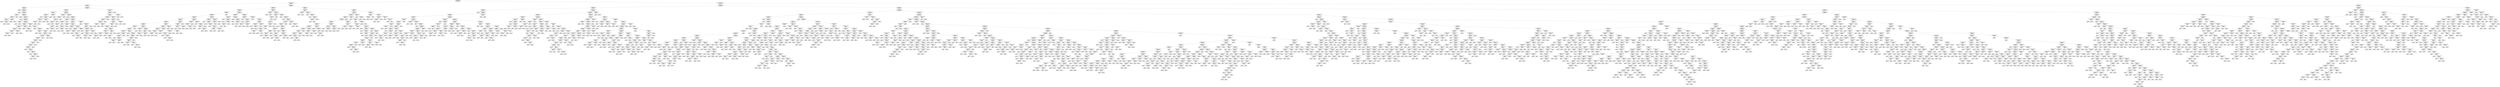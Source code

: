 digraph Tree {
node [shape=box] ;
0 [label="Item_Outlet_Sales <= 489.0301\nimpurity = 0.5318\nsamples = 8523\nvalue = [1083, 5577, 928, 935]"] ;
1 [label="Item_Outlet_Sales <= 259.3291\nimpurity = 0.4621\nsamples = 1227\nvalue = [848, 290, 81, 8]"] ;
0 -> 1 [labeldistance=2.5, labelangle=45, headlabel="True"] ;
2 [label="Item_Outlet_Sales <= 167.1158\nimpurity = 0.2515\nsamples = 637\nvalue = [547, 61, 28, 1]"] ;
1 -> 2 ;
3 [label="Item_Outlet_Sales <= 68.5774\nimpurity = 0.1362\nsamples = 333\nvalue = [309, 15, 9, 0]"] ;
2 -> 3 ;
4 [label="impurity = 0.0\nsamples = 61\nvalue = [61, 0, 0, 0]"] ;
3 -> 4 ;
5 [label="Item_Outlet_Sales <= 69.909\nimpurity = 0.1645\nsamples = 272\nvalue = [248, 15, 9, 0]"] ;
3 -> 5 ;
6 [label="impurity = 0.0\nsamples = 1\nvalue = [0, 0, 1, 0]"] ;
5 -> 6 ;
7 [label="Item_Outlet_Sales <= 78.8973\nimpurity = 0.1586\nsamples = 271\nvalue = [248, 15, 8, 0]"] ;
5 -> 7 ;
8 [label="Item_Outlet_Sales <= 77.8986\nimpurity = 0.3378\nsamples = 15\nvalue = [12, 1, 2, 0]"] ;
7 -> 8 ;
9 [label="Item_Outlet_Sales <= 75.5683\nimpurity = 0.2722\nsamples = 13\nvalue = [11, 1, 1, 0]"] ;
8 -> 9 ;
10 [label="Item_Outlet_Sales <= 72.5722\nimpurity = 0.2188\nsamples = 8\nvalue = [7, 1, 0, 0]"] ;
9 -> 10 ;
11 [label="impurity = 0.0\nsamples = 3\nvalue = [3, 0, 0, 0]"] ;
10 -> 11 ;
12 [label="Item_Outlet_Sales <= 73.9038\nimpurity = 0.32\nsamples = 5\nvalue = [4, 1, 0, 0]"] ;
10 -> 12 ;
13 [label="impurity = 0.4444\nsamples = 3\nvalue = [2, 1, 0, 0]"] ;
12 -> 13 ;
14 [label="impurity = 0.0\nsamples = 2\nvalue = [2, 0, 0, 0]"] ;
12 -> 14 ;
15 [label="Item_Outlet_Sales <= 76.567\nimpurity = 0.32\nsamples = 5\nvalue = [4, 0, 1, 0]"] ;
9 -> 15 ;
16 [label="impurity = 0.375\nsamples = 4\nvalue = [3, 0, 1, 0]"] ;
15 -> 16 ;
17 [label="impurity = 0.0\nsamples = 1\nvalue = [1, 0, 0, 0]"] ;
15 -> 17 ;
18 [label="impurity = 0.5\nsamples = 2\nvalue = [1, 0, 1, 0]"] ;
8 -> 18 ;
19 [label="Item_Outlet_Sales <= 99.5371\nimpurity = 0.1466\nsamples = 256\nvalue = [236, 14, 6, 0]"] ;
7 -> 19 ;
20 [label="impurity = 0.0\nsamples = 46\nvalue = [46, 0, 0, 0]"] ;
19 -> 20 ;
21 [label="Item_Outlet_Sales <= 100.5358\nimpurity = 0.1761\nsamples = 210\nvalue = [190, 14, 6, 0]"] ;
19 -> 21 ;
22 [label="impurity = 0.0\nsamples = 1\nvalue = [0, 1, 0, 0]"] ;
21 -> 22 ;
23 [label="Item_Outlet_Sales <= 102.2003\nimpurity = 0.1689\nsamples = 209\nvalue = [190, 13, 6, 0]"] ;
21 -> 23 ;
24 [label="Item_Outlet_Sales <= 101.5345\nimpurity = 0.5\nsamples = 6\nvalue = [4, 1, 1, 0]"] ;
23 -> 24 ;
25 [label="impurity = 0.0\nsamples = 4\nvalue = [4, 0, 0, 0]"] ;
24 -> 25 ;
26 [label="impurity = 0.5\nsamples = 2\nvalue = [0, 1, 1, 0]"] ;
24 -> 26 ;
27 [label="Item_Outlet_Sales <= 126.1691\nimpurity = 0.1564\nsamples = 203\nvalue = [186, 12, 5, 0]"] ;
23 -> 27 ;
28 [label="Item_Outlet_Sales <= 114.1847\nimpurity = 0.0962\nsamples = 80\nvalue = [76, 2, 2, 0]"] ;
27 -> 28 ;
29 [label="Item_Outlet_Sales <= 113.5189\nimpurity = 0.1482\nsamples = 38\nvalue = [35, 2, 1, 0]"] ;
28 -> 29 ;
30 [label="Item_Outlet_Sales <= 111.5215\nimpurity = 0.1094\nsamples = 35\nvalue = [33, 1, 1, 0]"] ;
29 -> 30 ;
31 [label="Item_Outlet_Sales <= 106.8609\nimpurity = 0.0713\nsamples = 27\nvalue = [26, 0, 1, 0]"] ;
30 -> 31 ;
32 [label="Item_Outlet_Sales <= 105.1964\nimpurity = 0.18\nsamples = 10\nvalue = [9, 0, 1, 0]"] ;
31 -> 32 ;
33 [label="impurity = 0.0\nsamples = 7\nvalue = [7, 0, 0, 0]"] ;
32 -> 33 ;
34 [label="impurity = 0.4444\nsamples = 3\nvalue = [2, 0, 1, 0]"] ;
32 -> 34 ;
35 [label="impurity = 0.0\nsamples = 17\nvalue = [17, 0, 0, 0]"] ;
31 -> 35 ;
36 [label="Item_Outlet_Sales <= 112.5202\nimpurity = 0.2188\nsamples = 8\nvalue = [7, 1, 0, 0]"] ;
30 -> 36 ;
37 [label="impurity = 0.32\nsamples = 5\nvalue = [4, 1, 0, 0]"] ;
36 -> 37 ;
38 [label="impurity = 0.0\nsamples = 3\nvalue = [3, 0, 0, 0]"] ;
36 -> 38 ;
39 [label="impurity = 0.4444\nsamples = 3\nvalue = [2, 1, 0, 0]"] ;
29 -> 39 ;
40 [label="Item_Outlet_Sales <= 123.5059\nimpurity = 0.0465\nsamples = 42\nvalue = [41, 0, 1, 0]"] ;
28 -> 40 ;
41 [label="impurity = 0.0\nsamples = 32\nvalue = [32, 0, 0, 0]"] ;
40 -> 41 ;
42 [label="Item_Outlet_Sales <= 124.1717\nimpurity = 0.18\nsamples = 10\nvalue = [9, 0, 1, 0]"] ;
40 -> 42 ;
43 [label="impurity = 0.2449\nsamples = 7\nvalue = [6, 0, 1, 0]"] ;
42 -> 43 ;
44 [label="impurity = 0.0\nsamples = 3\nvalue = [3, 0, 0, 0]"] ;
42 -> 44 ;
45 [label="Item_Outlet_Sales <= 126.8349\nimpurity = 0.193\nsamples = 123\nvalue = [110, 10, 3, 0]"] ;
27 -> 45 ;
46 [label="impurity = 0.5\nsamples = 6\nvalue = [4, 1, 1, 0]"] ;
45 -> 46 ;
47 [label="Item_Outlet_Sales <= 131.4955\nimpurity = 0.173\nsamples = 117\nvalue = [106, 9, 2, 0]"] ;
45 -> 47 ;
48 [label="impurity = 0.0\nsamples = 13\nvalue = [13, 0, 0, 0]"] ;
47 -> 48 ;
49 [label="Item_Outlet_Sales <= 134.8245\nimpurity = 0.1925\nsamples = 104\nvalue = [93, 9, 2, 0]"] ;
47 -> 49 ;
50 [label="Item_Outlet_Sales <= 132.4942\nimpurity = 0.64\nsamples = 5\nvalue = [2, 2, 1, 0]"] ;
49 -> 50 ;
51 [label="impurity = 0.4444\nsamples = 3\nvalue = [2, 0, 1, 0]"] ;
50 -> 51 ;
52 [label="impurity = 0.0\nsamples = 2\nvalue = [0, 2, 0, 0]"] ;
50 -> 52 ;
53 [label="Item_Outlet_Sales <= 164.1197\nimpurity = 0.15\nsamples = 99\nvalue = [91, 7, 1, 0]"] ;
49 -> 53 ;
54 [label="Item_Outlet_Sales <= 162.1223\nimpurity = 0.1671\nsamples = 88\nvalue = [80, 7, 1, 0]"] ;
53 -> 54 ;
55 [label="Item_Outlet_Sales <= 154.7985\nimpurity = 0.1371\nsamples = 82\nvalue = [76, 5, 1, 0]"] ;
54 -> 55 ;
56 [label="Item_Outlet_Sales <= 154.1327\nimpurity = 0.1801\nsamples = 61\nvalue = [55, 5, 1, 0]"] ;
55 -> 56 ;
57 [label="Item_Outlet_Sales <= 150.1379\nimpurity = 0.1284\nsamples = 58\nvalue = [54, 4, 0, 0]"] ;
56 -> 57 ;
58 [label="Item_Outlet_Sales <= 149.4721\nimpurity = 0.1761\nsamples = 41\nvalue = [37, 4, 0, 0]"] ;
57 -> 58 ;
59 [label="Item_Outlet_Sales <= 146.1431\nimpurity = 0.149\nsamples = 37\nvalue = [34, 3, 0, 0]"] ;
58 -> 59 ;
60 [label="Item_Outlet_Sales <= 140.4838\nimpurity = 0.1975\nsamples = 27\nvalue = [24, 3, 0, 0]"] ;
59 -> 60 ;
61 [label="impurity = 0.0\nsamples = 7\nvalue = [7, 0, 0, 0]"] ;
60 -> 61 ;
62 [label="Item_Outlet_Sales <= 141.4825\nimpurity = 0.255\nsamples = 20\nvalue = [17, 3, 0, 0]"] ;
60 -> 62 ;
63 [label="impurity = 0.0\nsamples = 1\nvalue = [0, 1, 0, 0]"] ;
62 -> 63 ;
64 [label="Item_Outlet_Sales <= 143.4799\nimpurity = 0.1884\nsamples = 19\nvalue = [17, 2, 0, 0]"] ;
62 -> 64 ;
65 [label="impurity = 0.0\nsamples = 6\nvalue = [6, 0, 0, 0]"] ;
64 -> 65 ;
66 [label="Item_Outlet_Sales <= 145.4773\nimpurity = 0.2604\nsamples = 13\nvalue = [11, 2, 0, 0]"] ;
64 -> 66 ;
67 [label="Item_Outlet_Sales <= 144.1457\nimpurity = 0.2188\nsamples = 8\nvalue = [7, 1, 0, 0]"] ;
66 -> 67 ;
68 [label="impurity = 0.2778\nsamples = 6\nvalue = [5, 1, 0, 0]"] ;
67 -> 68 ;
69 [label="impurity = 0.0\nsamples = 2\nvalue = [2, 0, 0, 0]"] ;
67 -> 69 ;
70 [label="impurity = 0.32\nsamples = 5\nvalue = [4, 1, 0, 0]"] ;
66 -> 70 ;
71 [label="impurity = 0.0\nsamples = 10\nvalue = [10, 0, 0, 0]"] ;
59 -> 71 ;
72 [label="impurity = 0.375\nsamples = 4\nvalue = [3, 1, 0, 0]"] ;
58 -> 72 ;
73 [label="impurity = 0.0\nsamples = 17\nvalue = [17, 0, 0, 0]"] ;
57 -> 73 ;
74 [label="impurity = 0.6667\nsamples = 3\nvalue = [1, 1, 1, 0]"] ;
56 -> 74 ;
75 [label="impurity = 0.0\nsamples = 21\nvalue = [21, 0, 0, 0]"] ;
55 -> 75 ;
76 [label="Item_Outlet_Sales <= 163.121\nimpurity = 0.4444\nsamples = 6\nvalue = [4, 2, 0, 0]"] ;
54 -> 76 ;
77 [label="impurity = 0.4444\nsamples = 3\nvalue = [2, 1, 0, 0]"] ;
76 -> 77 ;
78 [label="impurity = 0.4444\nsamples = 3\nvalue = [2, 1, 0, 0]"] ;
76 -> 78 ;
79 [label="impurity = 0.0\nsamples = 11\nvalue = [11, 0, 0, 0]"] ;
53 -> 79 ;
80 [label="Item_Outlet_Sales <= 230.0339\nimpurity = 0.3603\nsamples = 304\nvalue = [238, 46, 19, 1]"] ;
2 -> 80 ;
81 [label="Item_Outlet_Sales <= 174.1067\nimpurity = 0.3181\nsamples = 230\nvalue = [187, 31, 12, 0]"] ;
80 -> 81 ;
82 [label="Item_Outlet_Sales <= 172.7751\nimpurity = 0.4412\nsamples = 31\nvalue = [22, 7, 2, 0]"] ;
81 -> 82 ;
83 [label="Item_Outlet_Sales <= 168.1145\nimpurity = 0.3328\nsamples = 25\nvalue = [20, 4, 1, 0]"] ;
82 -> 83 ;
84 [label="impurity = 0.56\nsamples = 5\nvalue = [3, 1, 1, 0]"] ;
83 -> 84 ;
85 [label="Item_Outlet_Sales <= 171.4435\nimpurity = 0.255\nsamples = 20\nvalue = [17, 3, 0, 0]"] ;
83 -> 85 ;
86 [label="Item_Outlet_Sales <= 170.1119\nimpurity = 0.1528\nsamples = 12\nvalue = [11, 1, 0, 0]"] ;
85 -> 86 ;
87 [label="Item_Outlet_Sales <= 169.4461\nimpurity = 0.32\nsamples = 5\nvalue = [4, 1, 0, 0]"] ;
86 -> 87 ;
88 [label="impurity = 0.0\nsamples = 3\nvalue = [3, 0, 0, 0]"] ;
87 -> 88 ;
89 [label="impurity = 0.5\nsamples = 2\nvalue = [1, 1, 0, 0]"] ;
87 -> 89 ;
90 [label="impurity = 0.0\nsamples = 7\nvalue = [7, 0, 0, 0]"] ;
86 -> 90 ;
91 [label="Item_Outlet_Sales <= 172.1093\nimpurity = 0.375\nsamples = 8\nvalue = [6, 2, 0, 0]"] ;
85 -> 91 ;
92 [label="impurity = 0.4082\nsamples = 7\nvalue = [5, 2, 0, 0]"] ;
91 -> 92 ;
93 [label="impurity = 0.0\nsamples = 1\nvalue = [1, 0, 0, 0]"] ;
91 -> 93 ;
94 [label="Item_Outlet_Sales <= 173.4409\nimpurity = 0.6111\nsamples = 6\nvalue = [2, 3, 1, 0]"] ;
82 -> 94 ;
95 [label="impurity = 0.64\nsamples = 5\nvalue = [2, 2, 1, 0]"] ;
94 -> 95 ;
96 [label="impurity = 0.0\nsamples = 1\nvalue = [0, 1, 0, 0]"] ;
94 -> 96 ;
97 [label="Item_Outlet_Sales <= 180.7647\nimpurity = 0.2954\nsamples = 199\nvalue = [165, 24, 10, 0]"] ;
81 -> 97 ;
98 [label="Item_Outlet_Sales <= 178.1015\nimpurity = 0.1244\nsamples = 30\nvalue = [28, 2, 0, 0]"] ;
97 -> 98 ;
99 [label="Item_Outlet_Sales <= 177.4357\nimpurity = 0.18\nsamples = 20\nvalue = [18, 2, 0, 0]"] ;
98 -> 99 ;
100 [label="Item_Outlet_Sales <= 176.1041\nimpurity = 0.1049\nsamples = 18\nvalue = [17, 1, 0, 0]"] ;
99 -> 100 ;
101 [label="Item_Outlet_Sales <= 175.4383\nimpurity = 0.1653\nsamples = 11\nvalue = [10, 1, 0, 0]"] ;
100 -> 101 ;
102 [label="impurity = 0.0\nsamples = 4\nvalue = [4, 0, 0, 0]"] ;
101 -> 102 ;
103 [label="impurity = 0.2449\nsamples = 7\nvalue = [6, 1, 0, 0]"] ;
101 -> 103 ;
104 [label="impurity = 0.0\nsamples = 7\nvalue = [7, 0, 0, 0]"] ;
100 -> 104 ;
105 [label="impurity = 0.5\nsamples = 2\nvalue = [1, 1, 0, 0]"] ;
99 -> 105 ;
106 [label="impurity = 0.0\nsamples = 10\nvalue = [10, 0, 0, 0]"] ;
98 -> 106 ;
107 [label="Item_Outlet_Sales <= 181.4305\nimpurity = 0.3224\nsamples = 169\nvalue = [137, 22, 10, 0]"] ;
97 -> 107 ;
108 [label="impurity = 0.6111\nsamples = 6\nvalue = [2, 3, 1, 0]"] ;
107 -> 108 ;
109 [label="Item_Outlet_Sales <= 192.7491\nimpurity = 0.2974\nsamples = 163\nvalue = [135, 19, 9, 0]"] ;
107 -> 109 ;
110 [label="Item_Outlet_Sales <= 186.7569\nimpurity = 0.212\nsamples = 43\nvalue = [38, 2, 3, 0]"] ;
109 -> 110 ;
111 [label="Item_Outlet_Sales <= 186.0911\nimpurity = 0.3629\nsamples = 23\nvalue = [18, 2, 3, 0]"] ;
110 -> 111 ;
112 [label="Item_Outlet_Sales <= 184.0937\nimpurity = 0.277\nsamples = 19\nvalue = [16, 2, 1, 0]"] ;
111 -> 112 ;
113 [label="Item_Outlet_Sales <= 182.7621\nimpurity = 0.46\nsamples = 10\nvalue = [7, 2, 1, 0]"] ;
112 -> 113 ;
114 [label="impurity = 0.0\nsamples = 4\nvalue = [4, 0, 0, 0]"] ;
113 -> 114 ;
115 [label="Item_Outlet_Sales <= 183.4279\nimpurity = 0.6111\nsamples = 6\nvalue = [3, 2, 1, 0]"] ;
113 -> 115 ;
116 [label="impurity = 0.0\nsamples = 1\nvalue = [0, 1, 0, 0]"] ;
115 -> 116 ;
117 [label="impurity = 0.56\nsamples = 5\nvalue = [3, 1, 1, 0]"] ;
115 -> 117 ;
118 [label="impurity = 0.0\nsamples = 9\nvalue = [9, 0, 0, 0]"] ;
112 -> 118 ;
119 [label="impurity = 0.5\nsamples = 4\nvalue = [2, 0, 2, 0]"] ;
111 -> 119 ;
120 [label="impurity = 0.0\nsamples = 20\nvalue = [20, 0, 0, 0]"] ;
110 -> 120 ;
121 [label="Item_Outlet_Sales <= 211.0586\nimpurity = 0.324\nsamples = 120\nvalue = [97, 17, 6, 0]"] ;
109 -> 121 ;
122 [label="Item_Outlet_Sales <= 199.0742\nimpurity = 0.4178\nsamples = 60\nvalue = [44, 12, 4, 0]"] ;
121 -> 122 ;
123 [label="Item_Outlet_Sales <= 195.0794\nimpurity = 0.2378\nsamples = 29\nvalue = [25, 4, 0, 0]"] ;
122 -> 123 ;
124 [label="Item_Outlet_Sales <= 193.4149\nimpurity = 0.4628\nsamples = 11\nvalue = [7, 4, 0, 0]"] ;
123 -> 124 ;
125 [label="impurity = 0.5\nsamples = 4\nvalue = [2, 2, 0, 0]"] ;
124 -> 125 ;
126 [label="Item_Outlet_Sales <= 194.0807\nimpurity = 0.4082\nsamples = 7\nvalue = [5, 2, 0, 0]"] ;
124 -> 126 ;
127 [label="impurity = 0.0\nsamples = 2\nvalue = [2, 0, 0, 0]"] ;
126 -> 127 ;
128 [label="impurity = 0.48\nsamples = 5\nvalue = [3, 2, 0, 0]"] ;
126 -> 128 ;
129 [label="impurity = 0.0\nsamples = 18\nvalue = [18, 0, 0, 0]"] ;
123 -> 129 ;
130 [label="Item_Outlet_Sales <= 201.7374\nimpurity = 0.5411\nsamples = 31\nvalue = [19, 8, 4, 0]"] ;
122 -> 130 ;
131 [label="Item_Outlet_Sales <= 200.4058\nimpurity = 0.6531\nsamples = 7\nvalue = [2, 2, 3, 0]"] ;
130 -> 131 ;
132 [label="impurity = 0.6111\nsamples = 6\nvalue = [2, 1, 3, 0]"] ;
131 -> 132 ;
133 [label="impurity = 0.0\nsamples = 1\nvalue = [0, 1, 0, 0]"] ;
131 -> 133 ;
134 [label="Item_Outlet_Sales <= 209.3941\nimpurity = 0.434\nsamples = 24\nvalue = [17, 6, 1, 0]"] ;
130 -> 134 ;
135 [label="Item_Outlet_Sales <= 204.4006\nimpurity = 0.3806\nsamples = 17\nvalue = [13, 3, 1, 0]"] ;
134 -> 135 ;
136 [label="Item_Outlet_Sales <= 203.069\nimpurity = 0.4063\nsamples = 8\nvalue = [6, 1, 1, 0]"] ;
135 -> 136 ;
137 [label="impurity = 0.375\nsamples = 4\nvalue = [3, 1, 0, 0]"] ;
136 -> 137 ;
138 [label="impurity = 0.375\nsamples = 4\nvalue = [3, 0, 1, 0]"] ;
136 -> 138 ;
139 [label="Item_Outlet_Sales <= 205.7322\nimpurity = 0.3457\nsamples = 9\nvalue = [7, 2, 0, 0]"] ;
135 -> 139 ;
140 [label="impurity = 0.4444\nsamples = 3\nvalue = [2, 1, 0, 0]"] ;
139 -> 140 ;
141 [label="Item_Outlet_Sales <= 207.3967\nimpurity = 0.2778\nsamples = 6\nvalue = [5, 1, 0, 0]"] ;
139 -> 141 ;
142 [label="impurity = 0.0\nsamples = 2\nvalue = [2, 0, 0, 0]"] ;
141 -> 142 ;
143 [label="Item_Outlet_Sales <= 208.3954\nimpurity = 0.375\nsamples = 4\nvalue = [3, 1, 0, 0]"] ;
141 -> 143 ;
144 [label="impurity = 0.4444\nsamples = 3\nvalue = [2, 1, 0, 0]"] ;
143 -> 144 ;
145 [label="impurity = 0.0\nsamples = 1\nvalue = [1, 0, 0, 0]"] ;
143 -> 145 ;
146 [label="Item_Outlet_Sales <= 210.0599\nimpurity = 0.4898\nsamples = 7\nvalue = [4, 3, 0, 0]"] ;
134 -> 146 ;
147 [label="impurity = 0.4444\nsamples = 3\nvalue = [1, 2, 0, 0]"] ;
146 -> 147 ;
148 [label="impurity = 0.375\nsamples = 4\nvalue = [3, 1, 0, 0]"] ;
146 -> 148 ;
149 [label="Item_Outlet_Sales <= 219.3811\nimpurity = 0.2117\nsamples = 60\nvalue = [53, 5, 2, 0]"] ;
121 -> 149 ;
150 [label="impurity = 0.0\nsamples = 24\nvalue = [24, 0, 0, 0]"] ;
149 -> 150 ;
151 [label="Item_Outlet_Sales <= 228.0365\nimpurity = 0.3287\nsamples = 36\nvalue = [29, 5, 2, 0]"] ;
149 -> 151 ;
152 [label="Item_Outlet_Sales <= 227.0378\nimpurity = 0.4115\nsamples = 27\nvalue = [20, 5, 2, 0]"] ;
151 -> 152 ;
153 [label="Item_Outlet_Sales <= 223.043\nimpurity = 0.3438\nsamples = 24\nvalue = [19, 4, 1, 0]"] ;
152 -> 153 ;
154 [label="Item_Outlet_Sales <= 220.3798\nimpurity = 0.42\nsamples = 10\nvalue = [7, 3, 0, 0]"] ;
153 -> 154 ;
155 [label="impurity = 0.5\nsamples = 2\nvalue = [1, 1, 0, 0]"] ;
154 -> 155 ;
156 [label="Item_Outlet_Sales <= 222.0443\nimpurity = 0.375\nsamples = 8\nvalue = [6, 2, 0, 0]"] ;
154 -> 156 ;
157 [label="Item_Outlet_Sales <= 221.3785\nimpurity = 0.32\nsamples = 5\nvalue = [4, 1, 0, 0]"] ;
156 -> 157 ;
158 [label="impurity = 0.375\nsamples = 4\nvalue = [3, 1, 0, 0]"] ;
157 -> 158 ;
159 [label="impurity = 0.0\nsamples = 1\nvalue = [1, 0, 0, 0]"] ;
157 -> 159 ;
160 [label="impurity = 0.4444\nsamples = 3\nvalue = [2, 1, 0, 0]"] ;
156 -> 160 ;
161 [label="Item_Outlet_Sales <= 224.3746\nimpurity = 0.2551\nsamples = 14\nvalue = [12, 1, 1, 0]"] ;
153 -> 161 ;
162 [label="impurity = 0.34\nsamples = 10\nvalue = [8, 1, 1, 0]"] ;
161 -> 162 ;
163 [label="impurity = 0.0\nsamples = 4\nvalue = [4, 0, 0, 0]"] ;
161 -> 163 ;
164 [label="impurity = 0.6667\nsamples = 3\nvalue = [1, 1, 1, 0]"] ;
152 -> 164 ;
165 [label="impurity = 0.0\nsamples = 9\nvalue = [9, 0, 0, 0]"] ;
151 -> 165 ;
166 [label="Item_Outlet_Sales <= 256.6659\nimpurity = 0.4748\nsamples = 74\nvalue = [51, 15, 7, 1]"] ;
80 -> 166 ;
167 [label="Item_Outlet_Sales <= 255.3343\nimpurity = 0.5075\nsamples = 67\nvalue = [44, 15, 7, 1]"] ;
166 -> 167 ;
168 [label="Item_Outlet_Sales <= 247.3447\nimpurity = 0.4773\nsamples = 61\nvalue = [42, 12, 6, 1]"] ;
167 -> 168 ;
169 [label="Item_Outlet_Sales <= 246.6789\nimpurity = 0.5277\nsamples = 34\nvalue = [21, 10, 2, 1]"] ;
168 -> 169 ;
170 [label="Item_Outlet_Sales <= 244.3486\nimpurity = 0.512\nsamples = 31\nvalue = [20, 8, 2, 1]"] ;
169 -> 170 ;
171 [label="Item_Outlet_Sales <= 232.3642\nimpurity = 0.5651\nsamples = 26\nvalue = [15, 8, 2, 1]"] ;
170 -> 171 ;
172 [label="Item_Outlet_Sales <= 231.0326\nimpurity = 0.5\nsamples = 6\nvalue = [3, 3, 0, 0]"] ;
171 -> 172 ;
173 [label="impurity = 0.5\nsamples = 2\nvalue = [1, 1, 0, 0]"] ;
172 -> 173 ;
174 [label="impurity = 0.5\nsamples = 4\nvalue = [2, 2, 0, 0]"] ;
172 -> 174 ;
175 [label="Item_Outlet_Sales <= 235.3603\nimpurity = 0.565\nsamples = 20\nvalue = [12, 5, 2, 1]"] ;
171 -> 175 ;
176 [label="impurity = 0.0\nsamples = 4\nvalue = [4, 0, 0, 0]"] ;
175 -> 176 ;
177 [label="Item_Outlet_Sales <= 237.0248\nimpurity = 0.6328\nsamples = 16\nvalue = [8, 5, 2, 1]"] ;
175 -> 177 ;
178 [label="impurity = 0.0\nsamples = 1\nvalue = [0, 1, 0, 0]"] ;
177 -> 178 ;
179 [label="Item_Outlet_Sales <= 242.6841\nimpurity = 0.6222\nsamples = 15\nvalue = [8, 4, 2, 1]"] ;
177 -> 179 ;
180 [label="Item_Outlet_Sales <= 240.3538\nimpurity = 0.6173\nsamples = 9\nvalue = [5, 1, 2, 1]"] ;
179 -> 180 ;
181 [label="Item_Outlet_Sales <= 239.0222\nimpurity = 0.6111\nsamples = 6\nvalue = [3, 1, 2, 0]"] ;
180 -> 181 ;
182 [label="Item_Outlet_Sales <= 238.0235\nimpurity = 0.4444\nsamples = 3\nvalue = [2, 0, 1, 0]"] ;
181 -> 182 ;
183 [label="impurity = 0.5\nsamples = 2\nvalue = [1, 0, 1, 0]"] ;
182 -> 183 ;
184 [label="impurity = 0.0\nsamples = 1\nvalue = [1, 0, 0, 0]"] ;
182 -> 184 ;
185 [label="impurity = 0.6667\nsamples = 3\nvalue = [1, 1, 1, 0]"] ;
181 -> 185 ;
186 [label="Item_Outlet_Sales <= 241.3525\nimpurity = 0.4444\nsamples = 3\nvalue = [2, 0, 0, 1]"] ;
180 -> 186 ;
187 [label="impurity = 0.0\nsamples = 1\nvalue = [1, 0, 0, 0]"] ;
186 -> 187 ;
188 [label="Item_Outlet_Sales <= 242.0183\nimpurity = 0.5\nsamples = 2\nvalue = [1, 0, 0, 1]"] ;
186 -> 188 ;
189 [label="impurity = 0.0\nsamples = 1\nvalue = [0, 0, 0, 1]"] ;
188 -> 189 ;
190 [label="impurity = 0.0\nsamples = 1\nvalue = [1, 0, 0, 0]"] ;
188 -> 190 ;
191 [label="Item_Outlet_Sales <= 243.3499\nimpurity = 0.5\nsamples = 6\nvalue = [3, 3, 0, 0]"] ;
179 -> 191 ;
192 [label="impurity = 0.0\nsamples = 1\nvalue = [0, 1, 0, 0]"] ;
191 -> 192 ;
193 [label="impurity = 0.48\nsamples = 5\nvalue = [3, 2, 0, 0]"] ;
191 -> 193 ;
194 [label="impurity = 0.0\nsamples = 5\nvalue = [5, 0, 0, 0]"] ;
170 -> 194 ;
195 [label="impurity = 0.4444\nsamples = 3\nvalue = [1, 2, 0, 0]"] ;
169 -> 195 ;
196 [label="Item_Outlet_Sales <= 253.3369\nimpurity = 0.3676\nsamples = 27\nvalue = [21, 2, 4, 0]"] ;
168 -> 196 ;
197 [label="Item_Outlet_Sales <= 251.0066\nimpurity = 0.46\nsamples = 20\nvalue = [14, 2, 4, 0]"] ;
196 -> 197 ;
198 [label="Item_Outlet_Sales <= 249.675\nimpurity = 0.3457\nsamples = 9\nvalue = [7, 0, 2, 0]"] ;
197 -> 198 ;
199 [label="Item_Outlet_Sales <= 248.3434\nimpurity = 0.4082\nsamples = 7\nvalue = [5, 0, 2, 0]"] ;
198 -> 199 ;
200 [label="impurity = 0.4444\nsamples = 3\nvalue = [2, 0, 1, 0]"] ;
199 -> 200 ;
201 [label="impurity = 0.375\nsamples = 4\nvalue = [3, 0, 1, 0]"] ;
199 -> 201 ;
202 [label="impurity = 0.0\nsamples = 2\nvalue = [2, 0, 0, 0]"] ;
198 -> 202 ;
203 [label="Item_Outlet_Sales <= 252.3382\nimpurity = 0.5289\nsamples = 11\nvalue = [7, 2, 2, 0]"] ;
197 -> 203 ;
204 [label="impurity = 0.5\nsamples = 6\nvalue = [4, 1, 1, 0]"] ;
203 -> 204 ;
205 [label="impurity = 0.56\nsamples = 5\nvalue = [3, 1, 1, 0]"] ;
203 -> 205 ;
206 [label="impurity = 0.0\nsamples = 7\nvalue = [7, 0, 0, 0]"] ;
196 -> 206 ;
207 [label="Item_Outlet_Sales <= 256.0001\nimpurity = 0.6111\nsamples = 6\nvalue = [2, 3, 1, 0]"] ;
167 -> 207 ;
208 [label="impurity = 0.625\nsamples = 4\nvalue = [1, 2, 1, 0]"] ;
207 -> 208 ;
209 [label="impurity = 0.5\nsamples = 2\nvalue = [1, 1, 0, 0]"] ;
207 -> 209 ;
210 [label="impurity = 0.0\nsamples = 7\nvalue = [7, 0, 0, 0]"] ;
166 -> 210 ;
211 [label="Item_Outlet_Sales <= 401.1445\nimpurity = 0.5809\nsamples = 590\nvalue = [301, 229, 53, 7]"] ;
1 -> 211 ;
212 [label="Item_Outlet_Sales <= 368.1874\nimpurity = 0.5541\nsamples = 369\nvalue = [203, 137, 27, 2]"] ;
211 -> 212 ;
213 [label="Item_Outlet_Sales <= 334.8974\nimpurity = 0.5516\nsamples = 285\nvalue = [152, 114, 18, 1]"] ;
212 -> 213 ;
214 [label="Item_Outlet_Sales <= 332.9\nimpurity = 0.5342\nsamples = 194\nvalue = [110, 73, 10, 1]"] ;
213 -> 214 ;
215 [label="Item_Outlet_Sales <= 320.2498\nimpurity = 0.5363\nsamples = 192\nvalue = [108, 73, 10, 1]"] ;
214 -> 215 ;
216 [label="Item_Outlet_Sales <= 309.9299\nimpurity = 0.5397\nsamples = 163\nvalue = [93, 59, 10, 1]"] ;
215 -> 216 ;
217 [label="Item_Outlet_Sales <= 304.6035\nimpurity = 0.5615\nsamples = 124\nvalue = [66, 48, 9, 1]"] ;
216 -> 217 ;
218 [label="Item_Outlet_Sales <= 288.2914\nimpurity = 0.552\nsamples = 106\nvalue = [60, 37, 8, 1]"] ;
217 -> 218 ;
219 [label="Item_Outlet_Sales <= 281.6334\nimpurity = 0.563\nsamples = 64\nvalue = [33, 26, 5, 0]"] ;
218 -> 219 ;
220 [label="Item_Outlet_Sales <= 280.3018\nimpurity = 0.5304\nsamples = 48\nvalue = [28, 17, 3, 0]"] ;
219 -> 220 ;
221 [label="Item_Outlet_Sales <= 265.3213\nimpurity = 0.5567\nsamples = 42\nvalue = [22, 17, 3, 0]"] ;
220 -> 221 ;
222 [label="Item_Outlet_Sales <= 260.3278\nimpurity = 0.4688\nsamples = 24\nvalue = [16, 7, 1, 0]"] ;
221 -> 222 ;
223 [label="impurity = 0.48\nsamples = 5\nvalue = [2, 3, 0, 0]"] ;
222 -> 223 ;
224 [label="Item_Outlet_Sales <= 263.9897\nimpurity = 0.41\nsamples = 19\nvalue = [14, 4, 1, 0]"] ;
222 -> 224 ;
225 [label="Item_Outlet_Sales <= 261.3265\nimpurity = 0.48\nsamples = 15\nvalue = [10, 4, 1, 0]"] ;
224 -> 225 ;
226 [label="impurity = 0.0\nsamples = 2\nvalue = [2, 0, 0, 0]"] ;
225 -> 226 ;
227 [label="Item_Outlet_Sales <= 262.6581\nimpurity = 0.5207\nsamples = 13\nvalue = [8, 4, 1, 0]"] ;
225 -> 227 ;
228 [label="Item_Outlet_Sales <= 261.9923\nimpurity = 0.6111\nsamples = 6\nvalue = [3, 2, 1, 0]"] ;
227 -> 228 ;
229 [label="impurity = 0.5\nsamples = 2\nvalue = [1, 1, 0, 0]"] ;
228 -> 229 ;
230 [label="impurity = 0.625\nsamples = 4\nvalue = [2, 1, 1, 0]"] ;
228 -> 230 ;
231 [label="Item_Outlet_Sales <= 263.3239\nimpurity = 0.4082\nsamples = 7\nvalue = [5, 2, 0, 0]"] ;
227 -> 231 ;
232 [label="impurity = 0.0\nsamples = 2\nvalue = [2, 0, 0, 0]"] ;
231 -> 232 ;
233 [label="impurity = 0.48\nsamples = 5\nvalue = [3, 2, 0, 0]"] ;
231 -> 233 ;
234 [label="impurity = 0.0\nsamples = 4\nvalue = [4, 0, 0, 0]"] ;
224 -> 234 ;
235 [label="Item_Outlet_Sales <= 267.6516\nimpurity = 0.5679\nsamples = 18\nvalue = [6, 10, 2, 0]"] ;
221 -> 235 ;
236 [label="impurity = 0.64\nsamples = 5\nvalue = [1, 2, 2, 0]"] ;
235 -> 236 ;
237 [label="Item_Outlet_Sales <= 270.9806\nimpurity = 0.4734\nsamples = 13\nvalue = [5, 8, 0, 0]"] ;
235 -> 237 ;
238 [label="impurity = 0.0\nsamples = 2\nvalue = [0, 2, 0, 0]"] ;
237 -> 238 ;
239 [label="Item_Outlet_Sales <= 278.6373\nimpurity = 0.4959\nsamples = 11\nvalue = [5, 6, 0, 0]"] ;
237 -> 239 ;
240 [label="Item_Outlet_Sales <= 277.3057\nimpurity = 0.4938\nsamples = 9\nvalue = [5, 4, 0, 0]"] ;
239 -> 240 ;
241 [label="Item_Outlet_Sales <= 274.3096\nimpurity = 0.4898\nsamples = 7\nvalue = [3, 4, 0, 0]"] ;
240 -> 241 ;
242 [label="Item_Outlet_Sales <= 272.3122\nimpurity = 0.4444\nsamples = 3\nvalue = [2, 1, 0, 0]"] ;
241 -> 242 ;
243 [label="impurity = 0.5\nsamples = 2\nvalue = [1, 1, 0, 0]"] ;
242 -> 243 ;
244 [label="impurity = 0.0\nsamples = 1\nvalue = [1, 0, 0, 0]"] ;
242 -> 244 ;
245 [label="Item_Outlet_Sales <= 275.9741\nimpurity = 0.375\nsamples = 4\nvalue = [1, 3, 0, 0]"] ;
241 -> 245 ;
246 [label="impurity = 0.0\nsamples = 2\nvalue = [0, 2, 0, 0]"] ;
245 -> 246 ;
247 [label="Item_Outlet_Sales <= 276.6399\nimpurity = 0.5\nsamples = 2\nvalue = [1, 1, 0, 0]"] ;
245 -> 247 ;
248 [label="impurity = 0.0\nsamples = 1\nvalue = [1, 0, 0, 0]"] ;
247 -> 248 ;
249 [label="impurity = 0.0\nsamples = 1\nvalue = [0, 1, 0, 0]"] ;
247 -> 249 ;
250 [label="impurity = 0.0\nsamples = 2\nvalue = [2, 0, 0, 0]"] ;
240 -> 250 ;
251 [label="impurity = 0.0\nsamples = 2\nvalue = [0, 2, 0, 0]"] ;
239 -> 251 ;
252 [label="impurity = 0.0\nsamples = 6\nvalue = [6, 0, 0, 0]"] ;
220 -> 252 ;
253 [label="Item_Outlet_Sales <= 283.2979\nimpurity = 0.5703\nsamples = 16\nvalue = [5, 9, 2, 0]"] ;
219 -> 253 ;
254 [label="Item_Outlet_Sales <= 282.6321\nimpurity = 0.375\nsamples = 4\nvalue = [0, 3, 1, 0]"] ;
253 -> 254 ;
255 [label="impurity = 0.4444\nsamples = 3\nvalue = [0, 2, 1, 0]"] ;
254 -> 255 ;
256 [label="impurity = 0.0\nsamples = 1\nvalue = [0, 1, 0, 0]"] ;
254 -> 256 ;
257 [label="Item_Outlet_Sales <= 285.9611\nimpurity = 0.5694\nsamples = 12\nvalue = [5, 6, 1, 0]"] ;
253 -> 257 ;
258 [label="Item_Outlet_Sales <= 284.6295\nimpurity = 0.58\nsamples = 10\nvalue = [5, 4, 1, 0]"] ;
257 -> 258 ;
259 [label="Item_Outlet_Sales <= 283.9637\nimpurity = 0.6111\nsamples = 6\nvalue = [2, 3, 1, 0]"] ;
258 -> 259 ;
260 [label="impurity = 0.625\nsamples = 4\nvalue = [2, 1, 1, 0]"] ;
259 -> 260 ;
261 [label="impurity = 0.0\nsamples = 2\nvalue = [0, 2, 0, 0]"] ;
259 -> 261 ;
262 [label="Item_Outlet_Sales <= 285.2953\nimpurity = 0.375\nsamples = 4\nvalue = [3, 1, 0, 0]"] ;
258 -> 262 ;
263 [label="impurity = 0.4444\nsamples = 3\nvalue = [2, 1, 0, 0]"] ;
262 -> 263 ;
264 [label="impurity = 0.0\nsamples = 1\nvalue = [1, 0, 0, 0]"] ;
262 -> 264 ;
265 [label="impurity = 0.0\nsamples = 2\nvalue = [0, 2, 0, 0]"] ;
257 -> 265 ;
266 [label="Item_Outlet_Sales <= 301.9403\nimpurity = 0.5125\nsamples = 42\nvalue = [27, 11, 3, 1]"] ;
218 -> 266 ;
267 [label="Item_Outlet_Sales <= 296.6139\nimpurity = 0.4827\nsamples = 34\nvalue = [23, 8, 2, 1]"] ;
266 -> 267 ;
268 [label="Item_Outlet_Sales <= 292.2862\nimpurity = 0.5331\nsamples = 23\nvalue = [14, 7, 1, 1]"] ;
267 -> 268 ;
269 [label="Item_Outlet_Sales <= 290.6217\nimpurity = 0.375\nsamples = 12\nvalue = [9, 3, 0, 0]"] ;
268 -> 269 ;
270 [label="Item_Outlet_Sales <= 289.2901\nimpurity = 0.32\nsamples = 5\nvalue = [4, 1, 0, 0]"] ;
269 -> 270 ;
271 [label="impurity = 0.375\nsamples = 4\nvalue = [3, 1, 0, 0]"] ;
270 -> 271 ;
272 [label="impurity = 0.0\nsamples = 1\nvalue = [1, 0, 0, 0]"] ;
270 -> 272 ;
273 [label="impurity = 0.4082\nsamples = 7\nvalue = [5, 2, 0, 0]"] ;
269 -> 273 ;
274 [label="Item_Outlet_Sales <= 293.2849\nimpurity = 0.6446\nsamples = 11\nvalue = [5, 4, 1, 1]"] ;
268 -> 274 ;
275 [label="impurity = 0.0\nsamples = 1\nvalue = [0, 1, 0, 0]"] ;
274 -> 275 ;
276 [label="Item_Outlet_Sales <= 293.9507\nimpurity = 0.64\nsamples = 10\nvalue = [5, 3, 1, 1]"] ;
274 -> 276 ;
277 [label="impurity = 0.6667\nsamples = 3\nvalue = [1, 1, 0, 1]"] ;
276 -> 277 ;
278 [label="Item_Outlet_Sales <= 294.9494\nimpurity = 0.5714\nsamples = 7\nvalue = [4, 2, 1, 0]"] ;
276 -> 278 ;
279 [label="impurity = 0.0\nsamples = 2\nvalue = [2, 0, 0, 0]"] ;
278 -> 279 ;
280 [label="Item_Outlet_Sales <= 295.9481\nimpurity = 0.64\nsamples = 5\nvalue = [2, 2, 1, 0]"] ;
278 -> 280 ;
281 [label="impurity = 0.6667\nsamples = 3\nvalue = [1, 1, 1, 0]"] ;
280 -> 281 ;
282 [label="impurity = 0.5\nsamples = 2\nvalue = [1, 1, 0, 0]"] ;
280 -> 282 ;
283 [label="Item_Outlet_Sales <= 298.9442\nimpurity = 0.314\nsamples = 11\nvalue = [9, 1, 1, 0]"] ;
267 -> 283 ;
284 [label="Item_Outlet_Sales <= 297.6126\nimpurity = 0.2449\nsamples = 7\nvalue = [6, 1, 0, 0]"] ;
283 -> 284 ;
285 [label="impurity = 0.2778\nsamples = 6\nvalue = [5, 1, 0, 0]"] ;
284 -> 285 ;
286 [label="impurity = 0.0\nsamples = 1\nvalue = [1, 0, 0, 0]"] ;
284 -> 286 ;
287 [label="Item_Outlet_Sales <= 300.2758\nimpurity = 0.375\nsamples = 4\nvalue = [3, 0, 1, 0]"] ;
283 -> 287 ;
288 [label="impurity = 0.5\nsamples = 2\nvalue = [1, 0, 1, 0]"] ;
287 -> 288 ;
289 [label="impurity = 0.0\nsamples = 2\nvalue = [2, 0, 0, 0]"] ;
287 -> 289 ;
290 [label="Item_Outlet_Sales <= 303.2719\nimpurity = 0.5938\nsamples = 8\nvalue = [4, 3, 1, 0]"] ;
266 -> 290 ;
291 [label="impurity = 0.0\nsamples = 1\nvalue = [0, 1, 0, 0]"] ;
290 -> 291 ;
292 [label="impurity = 0.5714\nsamples = 7\nvalue = [4, 2, 1, 0]"] ;
290 -> 292 ;
293 [label="Item_Outlet_Sales <= 309.2641\nimpurity = 0.5123\nsamples = 18\nvalue = [6, 11, 1, 0]"] ;
217 -> 293 ;
294 [label="Item_Outlet_Sales <= 306.9338\nimpurity = 0.48\nsamples = 15\nvalue = [6, 9, 0, 0]"] ;
293 -> 294 ;
295 [label="Item_Outlet_Sales <= 305.9351\nimpurity = 0.32\nsamples = 5\nvalue = [1, 4, 0, 0]"] ;
294 -> 295 ;
296 [label="impurity = 0.0\nsamples = 1\nvalue = [0, 1, 0, 0]"] ;
295 -> 296 ;
297 [label="impurity = 0.375\nsamples = 4\nvalue = [1, 3, 0, 0]"] ;
295 -> 297 ;
298 [label="Item_Outlet_Sales <= 308.2654\nimpurity = 0.5\nsamples = 10\nvalue = [5, 5, 0, 0]"] ;
294 -> 298 ;
299 [label="impurity = 0.375\nsamples = 4\nvalue = [3, 1, 0, 0]"] ;
298 -> 299 ;
300 [label="impurity = 0.4444\nsamples = 6\nvalue = [2, 4, 0, 0]"] ;
298 -> 300 ;
301 [label="impurity = 0.4444\nsamples = 3\nvalue = [0, 2, 1, 0]"] ;
293 -> 301 ;
302 [label="Item_Outlet_Sales <= 313.5918\nimpurity = 0.4405\nsamples = 39\nvalue = [27, 11, 1, 0]"] ;
216 -> 302 ;
303 [label="Item_Outlet_Sales <= 312.5931\nimpurity = 0.2449\nsamples = 14\nvalue = [12, 2, 0, 0]"] ;
302 -> 303 ;
304 [label="Item_Outlet_Sales <= 311.9273\nimpurity = 0.3457\nsamples = 9\nvalue = [7, 2, 0, 0]"] ;
303 -> 304 ;
305 [label="Item_Outlet_Sales <= 310.9286\nimpurity = 0.2188\nsamples = 8\nvalue = [7, 1, 0, 0]"] ;
304 -> 305 ;
306 [label="impurity = 0.0\nsamples = 1\nvalue = [1, 0, 0, 0]"] ;
305 -> 306 ;
307 [label="impurity = 0.2449\nsamples = 7\nvalue = [6, 1, 0, 0]"] ;
305 -> 307 ;
308 [label="impurity = 0.0\nsamples = 1\nvalue = [0, 1, 0, 0]"] ;
304 -> 308 ;
309 [label="impurity = 0.0\nsamples = 5\nvalue = [5, 0, 0, 0]"] ;
303 -> 309 ;
310 [label="Item_Outlet_Sales <= 315.2563\nimpurity = 0.5088\nsamples = 25\nvalue = [15, 9, 1, 0]"] ;
302 -> 310 ;
311 [label="impurity = 0.48\nsamples = 5\nvalue = [2, 3, 0, 0]"] ;
310 -> 311 ;
312 [label="Item_Outlet_Sales <= 318.5853\nimpurity = 0.485\nsamples = 20\nvalue = [13, 6, 1, 0]"] ;
310 -> 312 ;
313 [label="Item_Outlet_Sales <= 316.5879\nimpurity = 0.375\nsamples = 12\nvalue = [9, 3, 0, 0]"] ;
312 -> 313 ;
314 [label="impurity = 0.0\nsamples = 1\nvalue = [1, 0, 0, 0]"] ;
313 -> 314 ;
315 [label="Item_Outlet_Sales <= 317.2537\nimpurity = 0.3967\nsamples = 11\nvalue = [8, 3, 0, 0]"] ;
313 -> 315 ;
316 [label="impurity = 0.375\nsamples = 8\nvalue = [6, 2, 0, 0]"] ;
315 -> 316 ;
317 [label="impurity = 0.4444\nsamples = 3\nvalue = [2, 1, 0, 0]"] ;
315 -> 317 ;
318 [label="impurity = 0.5938\nsamples = 8\nvalue = [4, 3, 1, 0]"] ;
312 -> 318 ;
319 [label="Item_Outlet_Sales <= 326.9078\nimpurity = 0.4994\nsamples = 29\nvalue = [15, 14, 0, 0]"] ;
215 -> 319 ;
320 [label="Item_Outlet_Sales <= 321.5814\nimpurity = 0.48\nsamples = 15\nvalue = [6, 9, 0, 0]"] ;
319 -> 320 ;
321 [label="impurity = 0.0\nsamples = 1\nvalue = [0, 1, 0, 0]"] ;
320 -> 321 ;
322 [label="Item_Outlet_Sales <= 322.5801\nimpurity = 0.4898\nsamples = 14\nvalue = [6, 8, 0, 0]"] ;
320 -> 322 ;
323 [label="impurity = 0.4444\nsamples = 3\nvalue = [2, 1, 0, 0]"] ;
322 -> 323 ;
324 [label="Item_Outlet_Sales <= 323.2459\nimpurity = 0.4628\nsamples = 11\nvalue = [4, 7, 0, 0]"] ;
322 -> 324 ;
325 [label="impurity = 0.0\nsamples = 1\nvalue = [0, 1, 0, 0]"] ;
324 -> 325 ;
326 [label="Item_Outlet_Sales <= 325.2433\nimpurity = 0.48\nsamples = 10\nvalue = [4, 6, 0, 0]"] ;
324 -> 326 ;
327 [label="Item_Outlet_Sales <= 324.2446\nimpurity = 0.5\nsamples = 6\nvalue = [3, 3, 0, 0]"] ;
326 -> 327 ;
328 [label="impurity = 0.48\nsamples = 5\nvalue = [2, 3, 0, 0]"] ;
327 -> 328 ;
329 [label="impurity = 0.0\nsamples = 1\nvalue = [1, 0, 0, 0]"] ;
327 -> 329 ;
330 [label="Item_Outlet_Sales <= 325.9091\nimpurity = 0.375\nsamples = 4\nvalue = [1, 3, 0, 0]"] ;
326 -> 330 ;
331 [label="impurity = 0.0\nsamples = 2\nvalue = [0, 2, 0, 0]"] ;
330 -> 331 ;
332 [label="impurity = 0.5\nsamples = 2\nvalue = [1, 1, 0, 0]"] ;
330 -> 332 ;
333 [label="Item_Outlet_Sales <= 330.9026\nimpurity = 0.4592\nsamples = 14\nvalue = [9, 5, 0, 0]"] ;
319 -> 333 ;
334 [label="Item_Outlet_Sales <= 328.2394\nimpurity = 0.2449\nsamples = 7\nvalue = [6, 1, 0, 0]"] ;
333 -> 334 ;
335 [label="impurity = 0.375\nsamples = 4\nvalue = [3, 1, 0, 0]"] ;
334 -> 335 ;
336 [label="impurity = 0.0\nsamples = 3\nvalue = [3, 0, 0, 0]"] ;
334 -> 336 ;
337 [label="impurity = 0.4898\nsamples = 7\nvalue = [3, 4, 0, 0]"] ;
333 -> 337 ;
338 [label="impurity = 0.0\nsamples = 2\nvalue = [2, 0, 0, 0]"] ;
214 -> 338 ;
339 [label="Item_Outlet_Sales <= 344.2186\nimpurity = 0.5763\nsamples = 91\nvalue = [42, 41, 8, 0]"] ;
213 -> 339 ;
340 [label="Item_Outlet_Sales <= 339.8909\nimpurity = 0.5375\nsamples = 29\nvalue = [7, 18, 4, 0]"] ;
339 -> 340 ;
341 [label="Item_Outlet_Sales <= 336.229\nimpurity = 0.568\nsamples = 13\nvalue = [6, 6, 1, 0]"] ;
340 -> 341 ;
342 [label="impurity = 0.56\nsamples = 5\nvalue = [1, 3, 1, 0]"] ;
341 -> 342 ;
343 [label="Item_Outlet_Sales <= 337.2277\nimpurity = 0.4688\nsamples = 8\nvalue = [5, 3, 0, 0]"] ;
341 -> 343 ;
344 [label="impurity = 0.0\nsamples = 1\nvalue = [1, 0, 0, 0]"] ;
343 -> 344 ;
345 [label="Item_Outlet_Sales <= 338.8922\nimpurity = 0.4898\nsamples = 7\nvalue = [4, 3, 0, 0]"] ;
343 -> 345 ;
346 [label="Item_Outlet_Sales <= 337.8935\nimpurity = 0.4444\nsamples = 3\nvalue = [2, 1, 0, 0]"] ;
345 -> 346 ;
347 [label="impurity = 0.5\nsamples = 2\nvalue = [1, 1, 0, 0]"] ;
346 -> 347 ;
348 [label="impurity = 0.0\nsamples = 1\nvalue = [1, 0, 0, 0]"] ;
346 -> 348 ;
349 [label="impurity = 0.5\nsamples = 4\nvalue = [2, 2, 0, 0]"] ;
345 -> 349 ;
350 [label="Item_Outlet_Sales <= 340.5567\nimpurity = 0.3984\nsamples = 16\nvalue = [1, 12, 3, 0]"] ;
340 -> 350 ;
351 [label="impurity = 0.0\nsamples = 3\nvalue = [0, 3, 0, 0]"] ;
350 -> 351 ;
352 [label="Item_Outlet_Sales <= 341.2225\nimpurity = 0.4615\nsamples = 13\nvalue = [1, 9, 3, 0]"] ;
350 -> 352 ;
353 [label="impurity = 0.0\nsamples = 1\nvalue = [0, 0, 1, 0]"] ;
352 -> 353 ;
354 [label="Item_Outlet_Sales <= 342.5541\nimpurity = 0.4028\nsamples = 12\nvalue = [1, 9, 2, 0]"] ;
352 -> 354 ;
355 [label="impurity = 0.0\nsamples = 4\nvalue = [0, 4, 0, 0]"] ;
354 -> 355 ;
356 [label="impurity = 0.5313\nsamples = 8\nvalue = [1, 5, 2, 0]"] ;
354 -> 356 ;
357 [label="Item_Outlet_Sales <= 353.2069\nimpurity = 0.5395\nsamples = 62\nvalue = [35, 23, 4, 0]"] ;
339 -> 357 ;
358 [label="Item_Outlet_Sales <= 345.8831\nimpurity = 0.3554\nsamples = 23\nvalue = [18, 4, 1, 0]"] ;
357 -> 358 ;
359 [label="impurity = 0.0\nsamples = 4\nvalue = [4, 0, 0, 0]"] ;
358 -> 359 ;
360 [label="Item_Outlet_Sales <= 346.8818\nimpurity = 0.41\nsamples = 19\nvalue = [14, 4, 1, 0]"] ;
358 -> 360 ;
361 [label="impurity = 0.0\nsamples = 1\nvalue = [0, 0, 1, 0]"] ;
360 -> 361 ;
362 [label="Item_Outlet_Sales <= 350.2108\nimpurity = 0.3457\nsamples = 18\nvalue = [14, 4, 0, 0]"] ;
360 -> 362 ;
363 [label="Item_Outlet_Sales <= 348.2134\nimpurity = 0.2778\nsamples = 6\nvalue = [5, 1, 0, 0]"] ;
362 -> 363 ;
364 [label="impurity = 0.32\nsamples = 5\nvalue = [4, 1, 0, 0]"] ;
363 -> 364 ;
365 [label="impurity = 0.0\nsamples = 1\nvalue = [1, 0, 0, 0]"] ;
363 -> 365 ;
366 [label="Item_Outlet_Sales <= 352.2082\nimpurity = 0.375\nsamples = 12\nvalue = [9, 3, 0, 0]"] ;
362 -> 366 ;
367 [label="impurity = 0.4082\nsamples = 7\nvalue = [5, 2, 0, 0]"] ;
366 -> 367 ;
368 [label="impurity = 0.32\nsamples = 5\nvalue = [4, 1, 0, 0]"] ;
366 -> 368 ;
369 [label="Item_Outlet_Sales <= 353.8727\nimpurity = 0.5667\nsamples = 39\nvalue = [17, 19, 3, 0]"] ;
357 -> 369 ;
370 [label="impurity = 0.0\nsamples = 4\nvalue = [0, 4, 0, 0]"] ;
369 -> 370 ;
371 [label="Item_Outlet_Sales <= 365.1913\nimpurity = 0.5731\nsamples = 35\nvalue = [17, 15, 3, 0]"] ;
369 -> 371 ;
372 [label="Item_Outlet_Sales <= 357.2017\nimpurity = 0.552\nsamples = 23\nvalue = [13, 8, 2, 0]"] ;
371 -> 372 ;
373 [label="Item_Outlet_Sales <= 354.8714\nimpurity = 0.58\nsamples = 10\nvalue = [4, 5, 1, 0]"] ;
372 -> 373 ;
374 [label="impurity = 0.4444\nsamples = 3\nvalue = [2, 1, 0, 0]"] ;
373 -> 374 ;
375 [label="Item_Outlet_Sales <= 356.203\nimpurity = 0.5714\nsamples = 7\nvalue = [2, 4, 1, 0]"] ;
373 -> 375 ;
376 [label="impurity = 0.625\nsamples = 4\nvalue = [1, 2, 1, 0]"] ;
375 -> 376 ;
377 [label="impurity = 0.4444\nsamples = 3\nvalue = [1, 2, 0, 0]"] ;
375 -> 377 ;
378 [label="Item_Outlet_Sales <= 358.8662\nimpurity = 0.4615\nsamples = 13\nvalue = [9, 3, 1, 0]"] ;
372 -> 378 ;
379 [label="impurity = 0.0\nsamples = 2\nvalue = [2, 0, 0, 0]"] ;
378 -> 379 ;
380 [label="Item_Outlet_Sales <= 364.1926\nimpurity = 0.5124\nsamples = 11\nvalue = [7, 3, 1, 0]"] ;
378 -> 380 ;
381 [label="Item_Outlet_Sales <= 361.1965\nimpurity = 0.54\nsamples = 10\nvalue = [6, 3, 1, 0]"] ;
380 -> 381 ;
382 [label="Item_Outlet_Sales <= 360.1978\nimpurity = 0.56\nsamples = 5\nvalue = [3, 1, 1, 0]"] ;
381 -> 382 ;
383 [label="impurity = 0.5\nsamples = 2\nvalue = [1, 1, 0, 0]"] ;
382 -> 383 ;
384 [label="impurity = 0.4444\nsamples = 3\nvalue = [2, 0, 1, 0]"] ;
382 -> 384 ;
385 [label="Item_Outlet_Sales <= 362.5281\nimpurity = 0.48\nsamples = 5\nvalue = [3, 2, 0, 0]"] ;
381 -> 385 ;
386 [label="impurity = 0.4444\nsamples = 3\nvalue = [2, 1, 0, 0]"] ;
385 -> 386 ;
387 [label="impurity = 0.5\nsamples = 2\nvalue = [1, 1, 0, 0]"] ;
385 -> 387 ;
388 [label="impurity = 0.0\nsamples = 1\nvalue = [1, 0, 0, 0]"] ;
380 -> 388 ;
389 [label="Item_Outlet_Sales <= 366.8558\nimpurity = 0.5417\nsamples = 12\nvalue = [4, 7, 1, 0]"] ;
371 -> 389 ;
390 [label="Item_Outlet_Sales <= 365.8571\nimpurity = 0.5313\nsamples = 8\nvalue = [2, 5, 1, 0]"] ;
389 -> 390 ;
391 [label="impurity = 0.48\nsamples = 5\nvalue = [2, 3, 0, 0]"] ;
390 -> 391 ;
392 [label="impurity = 0.4444\nsamples = 3\nvalue = [0, 2, 1, 0]"] ;
390 -> 392 ;
393 [label="impurity = 0.5\nsamples = 4\nvalue = [2, 2, 0, 0]"] ;
389 -> 393 ;
394 [label="Item_Outlet_Sales <= 370.8506\nimpurity = 0.5448\nsamples = 84\nvalue = [51, 23, 9, 1]"] ;
212 -> 394 ;
395 [label="Item_Outlet_Sales <= 369.8519\nimpurity = 0.18\nsamples = 10\nvalue = [9, 0, 1, 0]"] ;
394 -> 395 ;
396 [label="impurity = 0.0\nsamples = 5\nvalue = [5, 0, 0, 0]"] ;
395 -> 396 ;
397 [label="impurity = 0.32\nsamples = 5\nvalue = [4, 0, 1, 0]"] ;
395 -> 397 ;
398 [label="Item_Outlet_Sales <= 373.8467\nimpurity = 0.5694\nsamples = 74\nvalue = [42, 23, 8, 1]"] ;
394 -> 398 ;
399 [label="Item_Outlet_Sales <= 373.1809\nimpurity = 0.595\nsamples = 11\nvalue = [3, 6, 2, 0]"] ;
398 -> 399 ;
400 [label="Item_Outlet_Sales <= 372.1822\nimpurity = 0.6563\nsamples = 8\nvalue = [3, 3, 2, 0]"] ;
399 -> 400 ;
401 [label="impurity = 0.4444\nsamples = 3\nvalue = [1, 2, 0, 0]"] ;
400 -> 401 ;
402 [label="impurity = 0.64\nsamples = 5\nvalue = [2, 1, 2, 0]"] ;
400 -> 402 ;
403 [label="impurity = 0.0\nsamples = 3\nvalue = [0, 3, 0, 0]"] ;
399 -> 403 ;
404 [label="Item_Outlet_Sales <= 377.1757\nimpurity = 0.5346\nsamples = 63\nvalue = [39, 17, 6, 1]"] ;
398 -> 404 ;
405 [label="impurity = 0.0\nsamples = 4\nvalue = [4, 0, 0, 0]"] ;
404 -> 405 ;
406 [label="Item_Outlet_Sales <= 377.8415\nimpurity = 0.5544\nsamples = 59\nvalue = [35, 17, 6, 1]"] ;
404 -> 406 ;
407 [label="impurity = 0.625\nsamples = 4\nvalue = [1, 1, 2, 0]"] ;
406 -> 407 ;
408 [label="Item_Outlet_Sales <= 397.1497\nimpurity = 0.5276\nsamples = 55\nvalue = [34, 16, 4, 1]"] ;
406 -> 408 ;
409 [label="Item_Outlet_Sales <= 396.151\nimpurity = 0.5604\nsamples = 47\nvalue = [27, 15, 4, 1]"] ;
408 -> 409 ;
410 [label="Item_Outlet_Sales <= 378.8402\nimpurity = 0.5481\nsamples = 45\nvalue = [27, 13, 4, 1]"] ;
409 -> 410 ;
411 [label="impurity = 0.4444\nsamples = 3\nvalue = [1, 2, 0, 0]"] ;
410 -> 411 ;
412 [label="Item_Outlet_Sales <= 386.4969\nimpurity = 0.5385\nsamples = 42\nvalue = [26, 11, 4, 1]"] ;
410 -> 412 ;
413 [label="Item_Outlet_Sales <= 384.1666\nimpurity = 0.465\nsamples = 20\nvalue = [14, 3, 3, 0]"] ;
412 -> 413 ;
414 [label="Item_Outlet_Sales <= 382.835\nimpurity = 0.5816\nsamples = 14\nvalue = [8, 3, 3, 0]"] ;
413 -> 414 ;
415 [label="Item_Outlet_Sales <= 380.1718\nimpurity = 0.3704\nsamples = 9\nvalue = [7, 1, 1, 0]"] ;
414 -> 415 ;
416 [label="impurity = 0.2778\nsamples = 6\nvalue = [5, 1, 0, 0]"] ;
415 -> 416 ;
417 [label="Item_Outlet_Sales <= 381.5034\nimpurity = 0.4444\nsamples = 3\nvalue = [2, 0, 1, 0]"] ;
415 -> 417 ;
418 [label="impurity = 0.0\nsamples = 1\nvalue = [0, 0, 1, 0]"] ;
417 -> 418 ;
419 [label="impurity = 0.0\nsamples = 2\nvalue = [2, 0, 0, 0]"] ;
417 -> 419 ;
420 [label="impurity = 0.64\nsamples = 5\nvalue = [1, 2, 2, 0]"] ;
414 -> 420 ;
421 [label="impurity = 0.0\nsamples = 6\nvalue = [6, 0, 0, 0]"] ;
413 -> 421 ;
422 [label="Item_Outlet_Sales <= 387.1627\nimpurity = 0.5661\nsamples = 22\nvalue = [12, 8, 1, 1]"] ;
412 -> 422 ;
423 [label="impurity = 0.0\nsamples = 2\nvalue = [0, 2, 0, 0]"] ;
422 -> 423 ;
424 [label="Item_Outlet_Sales <= 392.1562\nimpurity = 0.545\nsamples = 20\nvalue = [12, 6, 1, 1]"] ;
422 -> 424 ;
425 [label="Item_Outlet_Sales <= 387.8285\nimpurity = 0.5694\nsamples = 12\nvalue = [6, 5, 0, 1]"] ;
424 -> 425 ;
426 [label="impurity = 0.2778\nsamples = 6\nvalue = [5, 1, 0, 0]"] ;
425 -> 426 ;
427 [label="Item_Outlet_Sales <= 389.1601\nimpurity = 0.5\nsamples = 6\nvalue = [1, 4, 0, 1]"] ;
425 -> 427 ;
428 [label="impurity = 0.375\nsamples = 4\nvalue = [0, 3, 0, 1]"] ;
427 -> 428 ;
429 [label="Item_Outlet_Sales <= 390.8246\nimpurity = 0.5\nsamples = 2\nvalue = [1, 1, 0, 0]"] ;
427 -> 429 ;
430 [label="impurity = 0.0\nsamples = 1\nvalue = [1, 0, 0, 0]"] ;
429 -> 430 ;
431 [label="impurity = 0.0\nsamples = 1\nvalue = [0, 1, 0, 0]"] ;
429 -> 431 ;
432 [label="Item_Outlet_Sales <= 393.4878\nimpurity = 0.4063\nsamples = 8\nvalue = [6, 1, 1, 0]"] ;
424 -> 432 ;
433 [label="impurity = 0.32\nsamples = 5\nvalue = [4, 1, 0, 0]"] ;
432 -> 433 ;
434 [label="Item_Outlet_Sales <= 394.8194\nimpurity = 0.4444\nsamples = 3\nvalue = [2, 0, 1, 0]"] ;
432 -> 434 ;
435 [label="impurity = 0.5\nsamples = 2\nvalue = [1, 0, 1, 0]"] ;
434 -> 435 ;
436 [label="impurity = 0.0\nsamples = 1\nvalue = [1, 0, 0, 0]"] ;
434 -> 436 ;
437 [label="impurity = 0.0\nsamples = 2\nvalue = [0, 2, 0, 0]"] ;
409 -> 437 ;
438 [label="Item_Outlet_Sales <= 398.8142\nimpurity = 0.2188\nsamples = 8\nvalue = [7, 1, 0, 0]"] ;
408 -> 438 ;
439 [label="impurity = 0.0\nsamples = 2\nvalue = [2, 0, 0, 0]"] ;
438 -> 439 ;
440 [label="Item_Outlet_Sales <= 400.1458\nimpurity = 0.2778\nsamples = 6\nvalue = [5, 1, 0, 0]"] ;
438 -> 440 ;
441 [label="impurity = 0.375\nsamples = 4\nvalue = [3, 1, 0, 0]"] ;
440 -> 441 ;
442 [label="impurity = 0.0\nsamples = 2\nvalue = [2, 0, 0, 0]"] ;
440 -> 442 ;
443 [label="Item_Outlet_Sales <= 411.4644\nimpurity = 0.6157\nsamples = 221\nvalue = [98, 92, 26, 5]"] ;
211 -> 443 ;
444 [label="Item_Outlet_Sales <= 402.4761\nimpurity = 0.4766\nsamples = 16\nvalue = [3, 11, 2, 0]"] ;
443 -> 444 ;
445 [label="Item_Outlet_Sales <= 401.8103\nimpurity = 0.6667\nsamples = 3\nvalue = [1, 1, 1, 0]"] ;
444 -> 445 ;
446 [label="impurity = 0.5\nsamples = 2\nvalue = [0, 1, 1, 0]"] ;
445 -> 446 ;
447 [label="impurity = 0.0\nsamples = 1\nvalue = [1, 0, 0, 0]"] ;
445 -> 447 ;
448 [label="Item_Outlet_Sales <= 405.1393\nimpurity = 0.3787\nsamples = 13\nvalue = [2, 10, 1, 0]"] ;
444 -> 448 ;
449 [label="impurity = 0.0\nsamples = 4\nvalue = [0, 4, 0, 0]"] ;
448 -> 449 ;
450 [label="Item_Outlet_Sales <= 405.8051\nimpurity = 0.4938\nsamples = 9\nvalue = [2, 6, 1, 0]"] ;
448 -> 450 ;
451 [label="impurity = 0.0\nsamples = 1\nvalue = [1, 0, 0, 0]"] ;
450 -> 451 ;
452 [label="Item_Outlet_Sales <= 408.8012\nimpurity = 0.4063\nsamples = 8\nvalue = [1, 6, 1, 0]"] ;
450 -> 452 ;
453 [label="Item_Outlet_Sales <= 406.8038\nimpurity = 0.32\nsamples = 5\nvalue = [0, 4, 1, 0]"] ;
452 -> 453 ;
454 [label="impurity = 0.0\nsamples = 2\nvalue = [0, 2, 0, 0]"] ;
453 -> 454 ;
455 [label="impurity = 0.4444\nsamples = 3\nvalue = [0, 2, 1, 0]"] ;
453 -> 455 ;
456 [label="impurity = 0.4444\nsamples = 3\nvalue = [1, 2, 0, 0]"] ;
452 -> 456 ;
457 [label="Item_Outlet_Sales <= 480.0418\nimpurity = 0.6148\nsamples = 205\nvalue = [95, 81, 24, 5]"] ;
443 -> 457 ;
458 [label="Item_Outlet_Sales <= 475.0483\nimpurity = 0.6044\nsamples = 184\nvalue = [84, 77, 20, 3]"] ;
457 -> 458 ;
459 [label="Item_Outlet_Sales <= 469.0561\nimpurity = 0.6071\nsamples = 175\nvalue = [82, 70, 20, 3]"] ;
458 -> 459 ;
460 [label="Item_Outlet_Sales <= 468.0574\nimpurity = 0.6121\nsamples = 161\nvalue = [73, 66, 19, 3]"] ;
459 -> 460 ;
461 [label="Item_Outlet_Sales <= 437.7635\nimpurity = 0.6138\nsamples = 156\nvalue = [72, 62, 19, 3]"] ;
460 -> 461 ;
462 [label="Item_Outlet_Sales <= 429.1081\nimpurity = 0.5881\nsamples = 69\nvalue = [36, 25, 6, 2]"] ;
461 -> 462 ;
463 [label="Item_Outlet_Sales <= 425.7791\nimpurity = 0.5929\nsamples = 48\nvalue = [22, 21, 3, 2]"] ;
462 -> 463 ;
464 [label="Item_Outlet_Sales <= 420.1198\nimpurity = 0.6062\nsamples = 39\nvalue = [19, 15, 3, 2]"] ;
463 -> 464 ;
465 [label="Item_Outlet_Sales <= 418.7882\nimpurity = 0.6168\nsamples = 21\nvalue = [8, 10, 1, 2]"] ;
464 -> 465 ;
466 [label="Item_Outlet_Sales <= 416.7908\nimpurity = 0.6272\nsamples = 13\nvalue = [6, 5, 1, 1]"] ;
465 -> 466 ;
467 [label="Item_Outlet_Sales <= 413.1289\nimpurity = 0.5926\nsamples = 9\nvalue = [4, 4, 1, 0]"] ;
466 -> 467 ;
468 [label="impurity = 0.4444\nsamples = 3\nvalue = [2, 1, 0, 0]"] ;
467 -> 468 ;
469 [label="Item_Outlet_Sales <= 414.4605\nimpurity = 0.6111\nsamples = 6\nvalue = [2, 3, 1, 0]"] ;
467 -> 469 ;
470 [label="impurity = 0.0\nsamples = 1\nvalue = [0, 1, 0, 0]"] ;
469 -> 470 ;
471 [label="Item_Outlet_Sales <= 415.7921\nimpurity = 0.64\nsamples = 5\nvalue = [2, 2, 1, 0]"] ;
469 -> 471 ;
472 [label="impurity = 0.6667\nsamples = 3\nvalue = [1, 1, 1, 0]"] ;
471 -> 472 ;
473 [label="impurity = 0.5\nsamples = 2\nvalue = [1, 1, 0, 0]"] ;
471 -> 473 ;
474 [label="Item_Outlet_Sales <= 417.7895\nimpurity = 0.625\nsamples = 4\nvalue = [2, 1, 0, 1]"] ;
466 -> 474 ;
475 [label="impurity = 0.0\nsamples = 1\nvalue = [0, 0, 0, 1]"] ;
474 -> 475 ;
476 [label="impurity = 0.4444\nsamples = 3\nvalue = [2, 1, 0, 0]"] ;
474 -> 476 ;
477 [label="impurity = 0.5313\nsamples = 8\nvalue = [2, 5, 0, 1]"] ;
465 -> 477 ;
478 [label="Item_Outlet_Sales <= 422.783\nimpurity = 0.537\nsamples = 18\nvalue = [11, 5, 2, 0]"] ;
464 -> 478 ;
479 [label="Item_Outlet_Sales <= 421.7843\nimpurity = 0.2778\nsamples = 6\nvalue = [5, 0, 1, 0]"] ;
478 -> 479 ;
480 [label="Item_Outlet_Sales <= 421.1185\nimpurity = 0.4444\nsamples = 3\nvalue = [2, 0, 1, 0]"] ;
479 -> 480 ;
481 [label="impurity = 0.0\nsamples = 2\nvalue = [2, 0, 0, 0]"] ;
480 -> 481 ;
482 [label="impurity = 0.0\nsamples = 1\nvalue = [0, 0, 1, 0]"] ;
480 -> 482 ;
483 [label="impurity = 0.0\nsamples = 3\nvalue = [3, 0, 0, 0]"] ;
479 -> 483 ;
484 [label="Item_Outlet_Sales <= 424.1146\nimpurity = 0.5694\nsamples = 12\nvalue = [6, 5, 1, 0]"] ;
478 -> 484 ;
485 [label="impurity = 0.32\nsamples = 5\nvalue = [1, 4, 0, 0]"] ;
484 -> 485 ;
486 [label="Item_Outlet_Sales <= 425.1133\nimpurity = 0.449\nsamples = 7\nvalue = [5, 1, 1, 0]"] ;
484 -> 486 ;
487 [label="impurity = 0.0\nsamples = 2\nvalue = [2, 0, 0, 0]"] ;
486 -> 487 ;
488 [label="impurity = 0.56\nsamples = 5\nvalue = [3, 1, 1, 0]"] ;
486 -> 488 ;
489 [label="Item_Outlet_Sales <= 426.7778\nimpurity = 0.4444\nsamples = 9\nvalue = [3, 6, 0, 0]"] ;
463 -> 489 ;
490 [label="impurity = 0.4444\nsamples = 3\nvalue = [1, 2, 0, 0]"] ;
489 -> 490 ;
491 [label="Item_Outlet_Sales <= 428.1094\nimpurity = 0.4444\nsamples = 6\nvalue = [2, 4, 0, 0]"] ;
489 -> 491 ;
492 [label="impurity = 0.4444\nsamples = 3\nvalue = [1, 2, 0, 0]"] ;
491 -> 492 ;
493 [label="impurity = 0.4444\nsamples = 3\nvalue = [1, 2, 0, 0]"] ;
491 -> 493 ;
494 [label="Item_Outlet_Sales <= 433.1029\nimpurity = 0.4989\nsamples = 21\nvalue = [14, 4, 3, 0]"] ;
462 -> 494 ;
495 [label="Item_Outlet_Sales <= 430.7726\nimpurity = 0.54\nsamples = 10\nvalue = [6, 1, 3, 0]"] ;
494 -> 495 ;
496 [label="impurity = 0.0\nsamples = 2\nvalue = [2, 0, 0, 0]"] ;
495 -> 496 ;
497 [label="Item_Outlet_Sales <= 432.1042\nimpurity = 0.5938\nsamples = 8\nvalue = [4, 1, 3, 0]"] ;
495 -> 497 ;
498 [label="impurity = 0.5\nsamples = 4\nvalue = [2, 0, 2, 0]"] ;
497 -> 498 ;
499 [label="impurity = 0.625\nsamples = 4\nvalue = [2, 1, 1, 0]"] ;
497 -> 499 ;
500 [label="Item_Outlet_Sales <= 437.0977\nimpurity = 0.3967\nsamples = 11\nvalue = [8, 3, 0, 0]"] ;
494 -> 500 ;
501 [label="Item_Outlet_Sales <= 434.4345\nimpurity = 0.2449\nsamples = 7\nvalue = [6, 1, 0, 0]"] ;
500 -> 501 ;
502 [label="impurity = 0.4444\nsamples = 3\nvalue = [2, 1, 0, 0]"] ;
501 -> 502 ;
503 [label="impurity = 0.0\nsamples = 4\nvalue = [4, 0, 0, 0]"] ;
501 -> 503 ;
504 [label="impurity = 0.5\nsamples = 4\nvalue = [2, 2, 0, 0]"] ;
500 -> 504 ;
505 [label="Item_Outlet_Sales <= 442.4241\nimpurity = 0.6254\nsamples = 87\nvalue = [36, 37, 13, 1]"] ;
461 -> 505 ;
506 [label="Item_Outlet_Sales <= 440.4267\nimpurity = 0.48\nsamples = 10\nvalue = [1, 7, 1, 1]"] ;
505 -> 506 ;
507 [label="Item_Outlet_Sales <= 438.7622\nimpurity = 0.32\nsamples = 5\nvalue = [1, 4, 0, 0]"] ;
506 -> 507 ;
508 [label="impurity = 0.0\nsamples = 2\nvalue = [0, 2, 0, 0]"] ;
507 -> 508 ;
509 [label="impurity = 0.4444\nsamples = 3\nvalue = [1, 2, 0, 0]"] ;
507 -> 509 ;
510 [label="Item_Outlet_Sales <= 441.7583\nimpurity = 0.56\nsamples = 5\nvalue = [0, 3, 1, 1]"] ;
506 -> 510 ;
511 [label="impurity = 0.625\nsamples = 4\nvalue = [0, 2, 1, 1]"] ;
510 -> 511 ;
512 [label="impurity = 0.0\nsamples = 1\nvalue = [0, 1, 0, 0]"] ;
510 -> 512 ;
513 [label="Item_Outlet_Sales <= 444.0886\nimpurity = 0.6173\nsamples = 77\nvalue = [35, 30, 12, 0]"] ;
505 -> 513 ;
514 [label="Item_Outlet_Sales <= 443.0899\nimpurity = 0.4444\nsamples = 3\nvalue = [1, 0, 2, 0]"] ;
513 -> 514 ;
515 [label="impurity = 0.0\nsamples = 1\nvalue = [1, 0, 0, 0]"] ;
514 -> 515 ;
516 [label="impurity = 0.0\nsamples = 2\nvalue = [0, 0, 2, 0]"] ;
514 -> 516 ;
517 [label="Item_Outlet_Sales <= 448.4163\nimpurity = 0.6063\nsamples = 74\nvalue = [34, 30, 10, 0]"] ;
513 -> 517 ;
518 [label="Item_Outlet_Sales <= 445.0873\nimpurity = 0.6224\nsamples = 14\nvalue = [4, 7, 3, 0]"] ;
517 -> 518 ;
519 [label="impurity = 0.0\nsamples = 1\nvalue = [1, 0, 0, 0]"] ;
518 -> 519 ;
520 [label="Item_Outlet_Sales <= 446.086\nimpurity = 0.6036\nsamples = 13\nvalue = [3, 7, 3, 0]"] ;
518 -> 520 ;
521 [label="impurity = 0.5\nsamples = 2\nvalue = [1, 1, 0, 0]"] ;
520 -> 521 ;
522 [label="Item_Outlet_Sales <= 447.0847\nimpurity = 0.595\nsamples = 11\nvalue = [2, 6, 3, 0]"] ;
520 -> 522 ;
523 [label="impurity = 0.5\nsamples = 2\nvalue = [0, 1, 1, 0]"] ;
522 -> 523 ;
524 [label="impurity = 0.5926\nsamples = 9\nvalue = [2, 5, 2, 0]"] ;
522 -> 524 ;
525 [label="Item_Outlet_Sales <= 449.7479\nimpurity = 0.5894\nsamples = 60\nvalue = [30, 23, 7, 0]"] ;
517 -> 525 ;
526 [label="impurity = 0.0\nsamples = 2\nvalue = [2, 0, 0, 0]"] ;
525 -> 526 ;
527 [label="Item_Outlet_Sales <= 466.7258\nimpurity = 0.5951\nsamples = 58\nvalue = [28, 23, 7, 0]"] ;
525 -> 527 ;
528 [label="Item_Outlet_Sales <= 464.7284\nimpurity = 0.5832\nsamples = 50\nvalue = [24, 21, 5, 0]"] ;
527 -> 528 ;
529 [label="Item_Outlet_Sales <= 462.3981\nimpurity = 0.5878\nsamples = 44\nvalue = [22, 17, 5, 0]"] ;
528 -> 529 ;
530 [label="Item_Outlet_Sales <= 457.7375\nimpurity = 0.5806\nsamples = 41\nvalue = [20, 17, 4, 0]"] ;
529 -> 530 ;
531 [label="Item_Outlet_Sales <= 454.7414\nimpurity = 0.5769\nsamples = 26\nvalue = [14, 9, 3, 0]"] ;
530 -> 531 ;
532 [label="Item_Outlet_Sales <= 453.7427\nimpurity = 0.585\nsamples = 20\nvalue = [9, 9, 2, 0]"] ;
531 -> 532 ;
533 [label="Item_Outlet_Sales <= 450.7466\nimpurity = 0.5873\nsamples = 19\nvalue = [9, 8, 2, 0]"] ;
532 -> 533 ;
534 [label="impurity = 0.4444\nsamples = 3\nvalue = [1, 2, 0, 0]"] ;
533 -> 534 ;
535 [label="Item_Outlet_Sales <= 452.0782\nimpurity = 0.5938\nsamples = 16\nvalue = [8, 6, 2, 0]"] ;
533 -> 535 ;
536 [label="impurity = 0.375\nsamples = 4\nvalue = [3, 1, 0, 0]"] ;
535 -> 536 ;
537 [label="Item_Outlet_Sales <= 453.0769\nimpurity = 0.625\nsamples = 12\nvalue = [5, 5, 2, 0]"] ;
535 -> 537 ;
538 [label="impurity = 0.64\nsamples = 10\nvalue = [4, 4, 2, 0]"] ;
537 -> 538 ;
539 [label="impurity = 0.5\nsamples = 2\nvalue = [1, 1, 0, 0]"] ;
537 -> 539 ;
540 [label="impurity = 0.0\nsamples = 1\nvalue = [0, 1, 0, 0]"] ;
532 -> 540 ;
541 [label="Item_Outlet_Sales <= 456.4059\nimpurity = 0.2778\nsamples = 6\nvalue = [5, 0, 1, 0]"] ;
531 -> 541 ;
542 [label="impurity = 0.375\nsamples = 4\nvalue = [3, 0, 1, 0]"] ;
541 -> 542 ;
543 [label="impurity = 0.0\nsamples = 2\nvalue = [2, 0, 0, 0]"] ;
541 -> 543 ;
544 [label="Item_Outlet_Sales <= 460.0678\nimpurity = 0.5511\nsamples = 15\nvalue = [6, 8, 1, 0]"] ;
530 -> 544 ;
545 [label="Item_Outlet_Sales <= 459.0691\nimpurity = 0.54\nsamples = 10\nvalue = [3, 6, 1, 0]"] ;
544 -> 545 ;
546 [label="Item_Outlet_Sales <= 458.4033\nimpurity = 0.375\nsamples = 4\nvalue = [1, 3, 0, 0]"] ;
545 -> 546 ;
547 [label="impurity = 0.4444\nsamples = 3\nvalue = [1, 2, 0, 0]"] ;
546 -> 547 ;
548 [label="impurity = 0.0\nsamples = 1\nvalue = [0, 1, 0, 0]"] ;
546 -> 548 ;
549 [label="impurity = 0.6111\nsamples = 6\nvalue = [2, 3, 1, 0]"] ;
545 -> 549 ;
550 [label="Item_Outlet_Sales <= 461.0665\nimpurity = 0.48\nsamples = 5\nvalue = [3, 2, 0, 0]"] ;
544 -> 550 ;
551 [label="impurity = 0.4444\nsamples = 3\nvalue = [2, 1, 0, 0]"] ;
550 -> 551 ;
552 [label="impurity = 0.5\nsamples = 2\nvalue = [1, 1, 0, 0]"] ;
550 -> 552 ;
553 [label="impurity = 0.4444\nsamples = 3\nvalue = [2, 0, 1, 0]"] ;
529 -> 553 ;
554 [label="impurity = 0.4444\nsamples = 6\nvalue = [2, 4, 0, 0]"] ;
528 -> 554 ;
555 [label="impurity = 0.625\nsamples = 8\nvalue = [4, 2, 2, 0]"] ;
527 -> 555 ;
556 [label="impurity = 0.32\nsamples = 5\nvalue = [1, 4, 0, 0]"] ;
460 -> 556 ;
557 [label="Item_Outlet_Sales <= 472.0522\nimpurity = 0.5\nsamples = 14\nvalue = [9, 4, 1, 0]"] ;
459 -> 557 ;
558 [label="impurity = 0.0\nsamples = 4\nvalue = [4, 0, 0, 0]"] ;
557 -> 558 ;
559 [label="Item_Outlet_Sales <= 473.0509\nimpurity = 0.58\nsamples = 10\nvalue = [5, 4, 1, 0]"] ;
557 -> 559 ;
560 [label="impurity = 0.0\nsamples = 1\nvalue = [0, 0, 1, 0]"] ;
559 -> 560 ;
561 [label="Item_Outlet_Sales <= 473.7167\nimpurity = 0.4938\nsamples = 9\nvalue = [5, 4, 0, 0]"] ;
559 -> 561 ;
562 [label="impurity = 0.48\nsamples = 5\nvalue = [2, 3, 0, 0]"] ;
561 -> 562 ;
563 [label="impurity = 0.375\nsamples = 4\nvalue = [3, 1, 0, 0]"] ;
561 -> 563 ;
564 [label="Item_Outlet_Sales <= 476.7128\nimpurity = 0.3457\nsamples = 9\nvalue = [2, 7, 0, 0]"] ;
458 -> 564 ;
565 [label="impurity = 0.0\nsamples = 4\nvalue = [0, 4, 0, 0]"] ;
564 -> 565 ;
566 [label="Item_Outlet_Sales <= 478.3773\nimpurity = 0.48\nsamples = 5\nvalue = [2, 3, 0, 0]"] ;
564 -> 566 ;
567 [label="impurity = 0.0\nsamples = 1\nvalue = [1, 0, 0, 0]"] ;
566 -> 567 ;
568 [label="impurity = 0.375\nsamples = 4\nvalue = [1, 3, 0, 0]"] ;
566 -> 568 ;
569 [label="Item_Outlet_Sales <= 482.705\nimpurity = 0.644\nsamples = 21\nvalue = [11, 4, 4, 2]"] ;
457 -> 569 ;
570 [label="Item_Outlet_Sales <= 481.7063\nimpurity = 0.5\nsamples = 6\nvalue = [4, 0, 1, 1]"] ;
569 -> 570 ;
571 [label="Item_Outlet_Sales <= 481.0405\nimpurity = 0.375\nsamples = 4\nvalue = [3, 0, 1, 0]"] ;
570 -> 571 ;
572 [label="impurity = 0.4444\nsamples = 3\nvalue = [2, 0, 1, 0]"] ;
571 -> 572 ;
573 [label="impurity = 0.0\nsamples = 1\nvalue = [1, 0, 0, 0]"] ;
571 -> 573 ;
574 [label="impurity = 0.5\nsamples = 2\nvalue = [1, 0, 0, 1]"] ;
570 -> 574 ;
575 [label="Item_Outlet_Sales <= 485.7011\nimpurity = 0.6667\nsamples = 15\nvalue = [7, 4, 3, 1]"] ;
569 -> 575 ;
576 [label="Item_Outlet_Sales <= 485.0353\nimpurity = 0.6875\nsamples = 8\nvalue = [3, 3, 1, 1]"] ;
575 -> 576 ;
577 [label="Item_Outlet_Sales <= 484.0366\nimpurity = 0.6939\nsamples = 7\nvalue = [3, 2, 1, 1]"] ;
576 -> 577 ;
578 [label="impurity = 0.5\nsamples = 2\nvalue = [1, 1, 0, 0]"] ;
577 -> 578 ;
579 [label="impurity = 0.72\nsamples = 5\nvalue = [2, 1, 1, 1]"] ;
577 -> 579 ;
580 [label="impurity = 0.0\nsamples = 1\nvalue = [0, 1, 0, 0]"] ;
576 -> 580 ;
581 [label="Item_Outlet_Sales <= 486.6998\nimpurity = 0.5714\nsamples = 7\nvalue = [4, 1, 2, 0]"] ;
575 -> 581 ;
582 [label="impurity = 0.0\nsamples = 1\nvalue = [1, 0, 0, 0]"] ;
581 -> 582 ;
583 [label="Item_Outlet_Sales <= 488.0314\nimpurity = 0.6111\nsamples = 6\nvalue = [3, 1, 2, 0]"] ;
581 -> 583 ;
584 [label="impurity = 0.64\nsamples = 5\nvalue = [2, 1, 2, 0]"] ;
583 -> 584 ;
585 [label="impurity = 0.0\nsamples = 1\nvalue = [1, 0, 0, 0]"] ;
583 -> 585 ;
586 [label="Item_Outlet_Sales <= 5459.8926\nimpurity = 0.4442\nsamples = 7296\nvalue = [235, 5287, 847, 927]"] ;
0 -> 586 [labeldistance=2.5, labelangle=-45, headlabel="False"] ;
587 [label="Item_Outlet_Sales <= 791.6362\nimpurity = 0.4277\nsamples = 6845\nvalue = [235, 5054, 820, 736]"] ;
586 -> 587 ;
588 [label="Item_Outlet_Sales <= 595.891\nimpurity = 0.5269\nsamples = 806\nvalue = [167, 519, 98, 22]"] ;
587 -> 588 ;
589 [label="Item_Outlet_Sales <= 491.0275\nimpurity = 0.5896\nsamples = 301\nvalue = [90, 165, 43, 3]"] ;
588 -> 589 ;
590 [label="impurity = 0.0\nsamples = 8\nvalue = [0, 8, 0, 0]"] ;
589 -> 590 ;
591 [label="Item_Outlet_Sales <= 593.5607\nimpurity = 0.5969\nsamples = 293\nvalue = [90, 157, 43, 3]"] ;
589 -> 591 ;
592 [label="Item_Outlet_Sales <= 532.3071\nimpurity = 0.596\nsamples = 287\nvalue = [86, 155, 43, 3]"] ;
591 -> 592 ;
593 [label="Item_Outlet_Sales <= 512.0002\nimpurity = 0.5905\nsamples = 111\nvalue = [40, 57, 14, 0]"] ;
592 -> 593 ;
594 [label="Item_Outlet_Sales <= 510.3357\nimpurity = 0.5459\nsamples = 51\nvalue = [18, 29, 4, 0]"] ;
593 -> 594 ;
595 [label="Item_Outlet_Sales <= 493.6907\nimpurity = 0.559\nsamples = 48\nvalue = [18, 26, 4, 0]"] ;
594 -> 595 ;
596 [label="Item_Outlet_Sales <= 493.0249\nimpurity = 0.6446\nsamples = 11\nvalue = [3, 5, 3, 0]"] ;
595 -> 596 ;
597 [label="Item_Outlet_Sales <= 492.0262\nimpurity = 0.625\nsamples = 8\nvalue = [2, 4, 2, 0]"] ;
596 -> 597 ;
598 [label="impurity = 0.625\nsamples = 4\nvalue = [1, 2, 1, 0]"] ;
597 -> 598 ;
599 [label="impurity = 0.625\nsamples = 4\nvalue = [1, 2, 1, 0]"] ;
597 -> 599 ;
600 [label="impurity = 0.6667\nsamples = 3\nvalue = [1, 1, 1, 0]"] ;
596 -> 600 ;
601 [label="Item_Outlet_Sales <= 509.6699\nimpurity = 0.5128\nsamples = 37\nvalue = [15, 21, 1, 0]"] ;
595 -> 601 ;
602 [label="Item_Outlet_Sales <= 501.0145\nimpurity = 0.5077\nsamples = 36\nvalue = [14, 21, 1, 0]"] ;
601 -> 602 ;
603 [label="Item_Outlet_Sales <= 494.6894\nimpurity = 0.4978\nsamples = 15\nvalue = [8, 7, 0, 0]"] ;
602 -> 603 ;
604 [label="impurity = 0.0\nsamples = 1\nvalue = [0, 1, 0, 0]"] ;
603 -> 604 ;
605 [label="Item_Outlet_Sales <= 500.0158\nimpurity = 0.4898\nsamples = 14\nvalue = [8, 6, 0, 0]"] ;
603 -> 605 ;
606 [label="Item_Outlet_Sales <= 498.6842\nimpurity = 0.497\nsamples = 13\nvalue = [7, 6, 0, 0]"] ;
605 -> 606 ;
607 [label="Item_Outlet_Sales <= 496.3539\nimpurity = 0.5\nsamples = 10\nvalue = [5, 5, 0, 0]"] ;
606 -> 607 ;
608 [label="impurity = 0.48\nsamples = 5\nvalue = [3, 2, 0, 0]"] ;
607 -> 608 ;
609 [label="Item_Outlet_Sales <= 497.6855\nimpurity = 0.48\nsamples = 5\nvalue = [2, 3, 0, 0]"] ;
607 -> 609 ;
610 [label="impurity = 0.0\nsamples = 1\nvalue = [0, 1, 0, 0]"] ;
609 -> 610 ;
611 [label="impurity = 0.5\nsamples = 4\nvalue = [2, 2, 0, 0]"] ;
609 -> 611 ;
612 [label="impurity = 0.4444\nsamples = 3\nvalue = [2, 1, 0, 0]"] ;
606 -> 612 ;
613 [label="impurity = 0.0\nsamples = 1\nvalue = [1, 0, 0, 0]"] ;
605 -> 613 ;
614 [label="Item_Outlet_Sales <= 502.679\nimpurity = 0.4717\nsamples = 21\nvalue = [6, 14, 1, 0]"] ;
602 -> 614 ;
615 [label="impurity = 0.0\nsamples = 3\nvalue = [0, 3, 0, 0]"] ;
614 -> 615 ;
616 [label="Item_Outlet_Sales <= 509.0041\nimpurity = 0.5123\nsamples = 18\nvalue = [6, 11, 1, 0]"] ;
614 -> 616 ;
617 [label="Item_Outlet_Sales <= 505.6751\nimpurity = 0.4592\nsamples = 14\nvalue = [5, 9, 0, 0]"] ;
616 -> 617 ;
618 [label="Item_Outlet_Sales <= 504.3435\nimpurity = 0.4444\nsamples = 9\nvalue = [3, 6, 0, 0]"] ;
617 -> 618 ;
619 [label="impurity = 0.4688\nsamples = 8\nvalue = [3, 5, 0, 0]"] ;
618 -> 619 ;
620 [label="impurity = 0.0\nsamples = 1\nvalue = [0, 1, 0, 0]"] ;
618 -> 620 ;
621 [label="Item_Outlet_Sales <= 507.3396\nimpurity = 0.48\nsamples = 5\nvalue = [2, 3, 0, 0]"] ;
617 -> 621 ;
622 [label="impurity = 0.5\nsamples = 2\nvalue = [1, 1, 0, 0]"] ;
621 -> 622 ;
623 [label="impurity = 0.4444\nsamples = 3\nvalue = [1, 2, 0, 0]"] ;
621 -> 623 ;
624 [label="impurity = 0.625\nsamples = 4\nvalue = [1, 2, 1, 0]"] ;
616 -> 624 ;
625 [label="impurity = 0.0\nsamples = 1\nvalue = [1, 0, 0, 0]"] ;
601 -> 625 ;
626 [label="impurity = 0.0\nsamples = 3\nvalue = [0, 3, 0, 0]"] ;
594 -> 626 ;
627 [label="Item_Outlet_Sales <= 514.3305\nimpurity = 0.62\nsamples = 60\nvalue = [22, 28, 10, 0]"] ;
593 -> 627 ;
628 [label="Item_Outlet_Sales <= 512.9989\nimpurity = 0.4444\nsamples = 3\nvalue = [0, 1, 2, 0]"] ;
627 -> 628 ;
629 [label="impurity = 0.5\nsamples = 2\nvalue = [0, 1, 1, 0]"] ;
628 -> 629 ;
630 [label="impurity = 0.0\nsamples = 1\nvalue = [0, 0, 1, 0]"] ;
628 -> 630 ;
631 [label="Item_Outlet_Sales <= 515.6621\nimpurity = 0.607\nsamples = 57\nvalue = [22, 27, 8, 0]"] ;
627 -> 631 ;
632 [label="impurity = 0.625\nsamples = 4\nvalue = [2, 1, 1, 0]"] ;
631 -> 632 ;
633 [label="Item_Outlet_Sales <= 516.3279\nimpurity = 0.5995\nsamples = 53\nvalue = [20, 26, 7, 0]"] ;
631 -> 633 ;
634 [label="impurity = 0.0\nsamples = 1\nvalue = [0, 1, 0, 0]"] ;
633 -> 634 ;
635 [label="Item_Outlet_Sales <= 529.6439\nimpurity = 0.6028\nsamples = 52\nvalue = [20, 25, 7, 0]"] ;
633 -> 635 ;
636 [label="Item_Outlet_Sales <= 526.6478\nimpurity = 0.5938\nsamples = 48\nvalue = [18, 24, 6, 0]"] ;
635 -> 636 ;
637 [label="Item_Outlet_Sales <= 522.9859\nimpurity = 0.5926\nsamples = 27\nvalue = [12, 12, 3, 0]"] ;
636 -> 637 ;
638 [label="Item_Outlet_Sales <= 520.9885\nimpurity = 0.537\nsamples = 18\nvalue = [7, 10, 1, 0]"] ;
637 -> 638 ;
639 [label="Item_Outlet_Sales <= 519.9897\nimpurity = 0.56\nsamples = 15\nvalue = [7, 7, 1, 0]"] ;
638 -> 639 ;
640 [label="Item_Outlet_Sales <= 518.6582\nimpurity = 0.5612\nsamples = 14\nvalue = [6, 7, 1, 0]"] ;
639 -> 640 ;
641 [label="Item_Outlet_Sales <= 516.9937\nimpurity = 0.58\nsamples = 10\nvalue = [5, 4, 1, 0]"] ;
640 -> 641 ;
642 [label="impurity = 0.5\nsamples = 2\nvalue = [1, 1, 0, 0]"] ;
641 -> 642 ;
643 [label="Item_Outlet_Sales <= 517.6595\nimpurity = 0.5938\nsamples = 8\nvalue = [4, 3, 1, 0]"] ;
641 -> 643 ;
644 [label="impurity = 0.6111\nsamples = 6\nvalue = [3, 2, 1, 0]"] ;
643 -> 644 ;
645 [label="impurity = 0.5\nsamples = 2\nvalue = [1, 1, 0, 0]"] ;
643 -> 645 ;
646 [label="impurity = 0.375\nsamples = 4\nvalue = [1, 3, 0, 0]"] ;
640 -> 646 ;
647 [label="impurity = 0.0\nsamples = 1\nvalue = [1, 0, 0, 0]"] ;
639 -> 647 ;
648 [label="impurity = 0.0\nsamples = 3\nvalue = [0, 3, 0, 0]"] ;
638 -> 648 ;
649 [label="Item_Outlet_Sales <= 523.9846\nimpurity = 0.5926\nsamples = 9\nvalue = [5, 2, 2, 0]"] ;
637 -> 649 ;
650 [label="impurity = 0.0\nsamples = 1\nvalue = [1, 0, 0, 0]"] ;
649 -> 650 ;
651 [label="Item_Outlet_Sales <= 524.9833\nimpurity = 0.625\nsamples = 8\nvalue = [4, 2, 2, 0]"] ;
649 -> 651 ;
652 [label="impurity = 0.6667\nsamples = 3\nvalue = [1, 1, 1, 0]"] ;
651 -> 652 ;
653 [label="Item_Outlet_Sales <= 525.6491\nimpurity = 0.56\nsamples = 5\nvalue = [3, 1, 1, 0]"] ;
651 -> 653 ;
654 [label="impurity = 0.0\nsamples = 1\nvalue = [1, 0, 0, 0]"] ;
653 -> 654 ;
655 [label="impurity = 0.625\nsamples = 4\nvalue = [2, 1, 1, 0]"] ;
653 -> 655 ;
656 [label="Item_Outlet_Sales <= 528.9781\nimpurity = 0.5714\nsamples = 21\nvalue = [6, 12, 3, 0]"] ;
636 -> 656 ;
657 [label="Item_Outlet_Sales <= 528.3123\nimpurity = 0.5917\nsamples = 13\nvalue = [4, 7, 2, 0]"] ;
656 -> 657 ;
658 [label="Item_Outlet_Sales <= 527.6465\nimpurity = 0.5694\nsamples = 12\nvalue = [3, 7, 2, 0]"] ;
657 -> 658 ;
659 [label="impurity = 0.54\nsamples = 10\nvalue = [3, 6, 1, 0]"] ;
658 -> 659 ;
660 [label="impurity = 0.5\nsamples = 2\nvalue = [0, 1, 1, 0]"] ;
658 -> 660 ;
661 [label="impurity = 0.0\nsamples = 1\nvalue = [1, 0, 0, 0]"] ;
657 -> 661 ;
662 [label="impurity = 0.5313\nsamples = 8\nvalue = [2, 5, 1, 0]"] ;
656 -> 662 ;
663 [label="Item_Outlet_Sales <= 530.6426\nimpurity = 0.625\nsamples = 4\nvalue = [2, 1, 1, 0]"] ;
635 -> 663 ;
664 [label="impurity = 0.0\nsamples = 1\nvalue = [1, 0, 0, 0]"] ;
663 -> 664 ;
665 [label="impurity = 0.6667\nsamples = 3\nvalue = [1, 1, 1, 0]"] ;
663 -> 665 ;
666 [label="Item_Outlet_Sales <= 541.6283\nimpurity = 0.5942\nsamples = 176\nvalue = [46, 98, 29, 3]"] ;
592 -> 666 ;
667 [label="Item_Outlet_Sales <= 534.9703\nimpurity = 0.2867\nsamples = 30\nvalue = [1, 25, 4, 0]"] ;
666 -> 667 ;
668 [label="impurity = 0.0\nsamples = 6\nvalue = [0, 6, 0, 0]"] ;
667 -> 668 ;
669 [label="Item_Outlet_Sales <= 539.9637\nimpurity = 0.3438\nsamples = 24\nvalue = [1, 19, 4, 0]"] ;
667 -> 669 ;
670 [label="Item_Outlet_Sales <= 537.6335\nimpurity = 0.4259\nsamples = 18\nvalue = [1, 13, 4, 0]"] ;
669 -> 670 ;
671 [label="Item_Outlet_Sales <= 535.6361\nimpurity = 0.4444\nsamples = 6\nvalue = [0, 4, 2, 0]"] ;
670 -> 671 ;
672 [label="impurity = 0.375\nsamples = 4\nvalue = [0, 3, 1, 0]"] ;
671 -> 672 ;
673 [label="impurity = 0.5\nsamples = 2\nvalue = [0, 1, 1, 0]"] ;
671 -> 673 ;
674 [label="impurity = 0.4028\nsamples = 12\nvalue = [1, 9, 2, 0]"] ;
670 -> 674 ;
675 [label="impurity = 0.0\nsamples = 6\nvalue = [0, 6, 0, 0]"] ;
669 -> 675 ;
676 [label="Item_Outlet_Sales <= 567.9274\nimpurity = 0.6253\nsamples = 146\nvalue = [45, 73, 25, 3]"] ;
666 -> 676 ;
677 [label="Item_Outlet_Sales <= 554.9443\nimpurity = 0.6622\nsamples = 65\nvalue = [25, 24, 15, 1]"] ;
676 -> 677 ;
678 [label="Item_Outlet_Sales <= 551.9482\nimpurity = 0.6348\nsamples = 32\nvalue = [10, 15, 7, 0]"] ;
677 -> 678 ;
679 [label="Item_Outlet_Sales <= 546.6218\nimpurity = 0.6276\nsamples = 23\nvalue = [10, 9, 4, 0]"] ;
678 -> 679 ;
680 [label="Item_Outlet_Sales <= 542.9599\nimpurity = 0.6446\nsamples = 11\nvalue = [3, 5, 3, 0]"] ;
679 -> 680 ;
681 [label="impurity = 0.0\nsamples = 1\nvalue = [1, 0, 0, 0]"] ;
680 -> 681 ;
682 [label="Item_Outlet_Sales <= 545.6231\nimpurity = 0.62\nsamples = 10\nvalue = [2, 5, 3, 0]"] ;
680 -> 682 ;
683 [label="Item_Outlet_Sales <= 544.2915\nimpurity = 0.5926\nsamples = 9\nvalue = [2, 5, 2, 0]"] ;
682 -> 683 ;
684 [label="impurity = 0.6111\nsamples = 6\nvalue = [2, 3, 1, 0]"] ;
683 -> 684 ;
685 [label="impurity = 0.4444\nsamples = 3\nvalue = [0, 2, 1, 0]"] ;
683 -> 685 ;
686 [label="impurity = 0.0\nsamples = 1\nvalue = [0, 0, 1, 0]"] ;
682 -> 686 ;
687 [label="Item_Outlet_Sales <= 550.6166\nimpurity = 0.5417\nsamples = 12\nvalue = [7, 4, 1, 0]"] ;
679 -> 687 ;
688 [label="Item_Outlet_Sales <= 549.6179\nimpurity = 0.5938\nsamples = 8\nvalue = [4, 3, 1, 0]"] ;
687 -> 688 ;
689 [label="Item_Outlet_Sales <= 548.2863\nimpurity = 0.5714\nsamples = 7\nvalue = [4, 2, 1, 0]"] ;
688 -> 689 ;
690 [label="impurity = 0.5\nsamples = 2\nvalue = [1, 1, 0, 0]"] ;
689 -> 690 ;
691 [label="impurity = 0.56\nsamples = 5\nvalue = [3, 1, 1, 0]"] ;
689 -> 691 ;
692 [label="impurity = 0.0\nsamples = 1\nvalue = [0, 1, 0, 0]"] ;
688 -> 692 ;
693 [label="impurity = 0.375\nsamples = 4\nvalue = [3, 1, 0, 0]"] ;
687 -> 693 ;
694 [label="Item_Outlet_Sales <= 554.2785\nimpurity = 0.4444\nsamples = 9\nvalue = [0, 6, 3, 0]"] ;
678 -> 694 ;
695 [label="Item_Outlet_Sales <= 553.2798\nimpurity = 0.4082\nsamples = 7\nvalue = [0, 5, 2, 0]"] ;
694 -> 695 ;
696 [label="impurity = 0.4444\nsamples = 6\nvalue = [0, 4, 2, 0]"] ;
695 -> 696 ;
697 [label="impurity = 0.0\nsamples = 1\nvalue = [0, 1, 0, 0]"] ;
695 -> 697 ;
698 [label="impurity = 0.5\nsamples = 2\nvalue = [0, 1, 1, 0]"] ;
694 -> 698 ;
699 [label="Item_Outlet_Sales <= 555.943\nimpurity = 0.6593\nsamples = 33\nvalue = [15, 9, 8, 1]"] ;
677 -> 699 ;
700 [label="impurity = 0.4082\nsamples = 7\nvalue = [5, 2, 0, 0]"] ;
699 -> 700 ;
701 [label="Item_Outlet_Sales <= 562.2681\nimpurity = 0.6834\nsamples = 26\nvalue = [10, 7, 8, 1]"] ;
699 -> 701 ;
702 [label="Item_Outlet_Sales <= 558.2733\nimpurity = 0.6281\nsamples = 11\nvalue = [2, 2, 6, 1]"] ;
701 -> 702 ;
703 [label="Item_Outlet_Sales <= 556.9417\nimpurity = 0.5\nsamples = 2\nvalue = [0, 1, 1, 0]"] ;
702 -> 703 ;
704 [label="impurity = 0.0\nsamples = 1\nvalue = [0, 0, 1, 0]"] ;
703 -> 704 ;
705 [label="impurity = 0.0\nsamples = 1\nvalue = [0, 1, 0, 0]"] ;
703 -> 705 ;
706 [label="Item_Outlet_Sales <= 561.6023\nimpurity = 0.6173\nsamples = 9\nvalue = [2, 1, 5, 1]"] ;
702 -> 706 ;
707 [label="Item_Outlet_Sales <= 560.2707\nimpurity = 0.6563\nsamples = 8\nvalue = [2, 1, 4, 1]"] ;
706 -> 707 ;
708 [label="impurity = 0.6122\nsamples = 7\nvalue = [1, 1, 4, 1]"] ;
707 -> 708 ;
709 [label="impurity = 0.0\nsamples = 1\nvalue = [1, 0, 0, 0]"] ;
707 -> 709 ;
710 [label="impurity = 0.0\nsamples = 1\nvalue = [0, 0, 1, 0]"] ;
706 -> 710 ;
711 [label="Item_Outlet_Sales <= 562.9339\nimpurity = 0.5867\nsamples = 15\nvalue = [8, 5, 2, 0]"] ;
701 -> 711 ;
712 [label="impurity = 0.0\nsamples = 1\nvalue = [0, 1, 0, 0]"] ;
711 -> 712 ;
713 [label="Item_Outlet_Sales <= 563.5997\nimpurity = 0.5714\nsamples = 14\nvalue = [8, 4, 2, 0]"] ;
711 -> 713 ;
714 [label="impurity = 0.0\nsamples = 2\nvalue = [2, 0, 0, 0]"] ;
713 -> 714 ;
715 [label="Item_Outlet_Sales <= 564.2655\nimpurity = 0.6111\nsamples = 12\nvalue = [6, 4, 2, 0]"] ;
713 -> 715 ;
716 [label="impurity = 0.0\nsamples = 1\nvalue = [0, 1, 0, 0]"] ;
715 -> 716 ;
717 [label="Item_Outlet_Sales <= 566.2629\nimpurity = 0.595\nsamples = 11\nvalue = [6, 3, 2, 0]"] ;
715 -> 717 ;
718 [label="Item_Outlet_Sales <= 564.9313\nimpurity = 0.64\nsamples = 5\nvalue = [2, 2, 1, 0]"] ;
717 -> 718 ;
719 [label="impurity = 0.6667\nsamples = 3\nvalue = [1, 1, 1, 0]"] ;
718 -> 719 ;
720 [label="impurity = 0.5\nsamples = 2\nvalue = [1, 1, 0, 0]"] ;
718 -> 720 ;
721 [label="impurity = 0.5\nsamples = 6\nvalue = [4, 1, 1, 0]"] ;
717 -> 721 ;
722 [label="Item_Outlet_Sales <= 570.2577\nimpurity = 0.5572\nsamples = 81\nvalue = [20, 49, 10, 2]"] ;
676 -> 722 ;
723 [label="Item_Outlet_Sales <= 568.9261\nimpurity = 0.5714\nsamples = 7\nvalue = [0, 4, 2, 1]"] ;
722 -> 723 ;
724 [label="impurity = 0.5\nsamples = 2\nvalue = [0, 1, 1, 0]"] ;
723 -> 724 ;
725 [label="impurity = 0.56\nsamples = 5\nvalue = [0, 3, 1, 1]"] ;
723 -> 725 ;
726 [label="Item_Outlet_Sales <= 590.2317\nimpurity = 0.5453\nsamples = 74\nvalue = [20, 45, 8, 1]"] ;
722 -> 726 ;
727 [label="Item_Outlet_Sales <= 574.2525\nimpurity = 0.5096\nsamples = 56\nvalue = [15, 36, 4, 1]"] ;
726 -> 727 ;
728 [label="Item_Outlet_Sales <= 572.9209\nimpurity = 0.5\nsamples = 6\nvalue = [3, 3, 0, 0]"] ;
727 -> 728 ;
729 [label="Item_Outlet_Sales <= 571.9222\nimpurity = 0.48\nsamples = 5\nvalue = [2, 3, 0, 0]"] ;
728 -> 729 ;
730 [label="impurity = 0.4444\nsamples = 3\nvalue = [1, 2, 0, 0]"] ;
729 -> 730 ;
731 [label="impurity = 0.5\nsamples = 2\nvalue = [1, 1, 0, 0]"] ;
729 -> 731 ;
732 [label="impurity = 0.0\nsamples = 1\nvalue = [1, 0, 0, 0]"] ;
728 -> 732 ;
733 [label="Item_Outlet_Sales <= 586.5698\nimpurity = 0.5\nsamples = 50\nvalue = [12, 33, 4, 1]"] ;
727 -> 733 ;
734 [label="Item_Outlet_Sales <= 584.2395\nimpurity = 0.5509\nsamples = 36\nvalue = [9, 22, 4, 1]"] ;
733 -> 734 ;
735 [label="Item_Outlet_Sales <= 576.5828\nimpurity = 0.4704\nsamples = 26\nvalue = [5, 18, 3, 0]"] ;
734 -> 735 ;
736 [label="Item_Outlet_Sales <= 575.5841\nimpurity = 0.5444\nsamples = 13\nvalue = [3, 8, 2, 0]"] ;
735 -> 736 ;
737 [label="impurity = 0.5\nsamples = 12\nvalue = [2, 8, 2, 0]"] ;
736 -> 737 ;
738 [label="impurity = 0.0\nsamples = 1\nvalue = [1, 0, 0, 0]"] ;
736 -> 738 ;
739 [label="Item_Outlet_Sales <= 578.9131\nimpurity = 0.3787\nsamples = 13\nvalue = [2, 10, 1, 0]"] ;
735 -> 739 ;
740 [label="impurity = 0.0\nsamples = 3\nvalue = [0, 3, 0, 0]"] ;
739 -> 740 ;
741 [label="Item_Outlet_Sales <= 581.2434\nimpurity = 0.46\nsamples = 10\nvalue = [2, 7, 1, 0]"] ;
739 -> 741 ;
742 [label="impurity = 0.56\nsamples = 5\nvalue = [1, 3, 1, 0]"] ;
741 -> 742 ;
743 [label="impurity = 0.32\nsamples = 5\nvalue = [1, 4, 0, 0]"] ;
741 -> 743 ;
744 [label="Item_Outlet_Sales <= 585.5711\nimpurity = 0.66\nsamples = 10\nvalue = [4, 4, 1, 1]"] ;
734 -> 744 ;
745 [label="impurity = 0.0\nsamples = 2\nvalue = [2, 0, 0, 0]"] ;
744 -> 745 ;
746 [label="impurity = 0.6563\nsamples = 8\nvalue = [2, 4, 1, 1]"] ;
744 -> 746 ;
747 [label="Item_Outlet_Sales <= 587.9014\nimpurity = 0.3367\nsamples = 14\nvalue = [3, 11, 0, 0]"] ;
733 -> 747 ;
748 [label="impurity = 0.0\nsamples = 4\nvalue = [0, 4, 0, 0]"] ;
747 -> 748 ;
749 [label="Item_Outlet_Sales <= 588.9001\nimpurity = 0.42\nsamples = 10\nvalue = [3, 7, 0, 0]"] ;
747 -> 749 ;
750 [label="impurity = 0.375\nsamples = 4\nvalue = [1, 3, 0, 0]"] ;
749 -> 750 ;
751 [label="impurity = 0.4444\nsamples = 6\nvalue = [2, 4, 0, 0]"] ;
749 -> 751 ;
752 [label="Item_Outlet_Sales <= 592.8949\nimpurity = 0.6235\nsamples = 18\nvalue = [5, 9, 4, 0]"] ;
726 -> 752 ;
753 [label="Item_Outlet_Sales <= 592.2291\nimpurity = 0.6391\nsamples = 13\nvalue = [4, 6, 3, 0]"] ;
752 -> 753 ;
754 [label="Item_Outlet_Sales <= 591.5633\nimpurity = 0.625\nsamples = 8\nvalue = [2, 4, 2, 0]"] ;
753 -> 754 ;
755 [label="impurity = 0.6111\nsamples = 6\nvalue = [2, 3, 1, 0]"] ;
754 -> 755 ;
756 [label="impurity = 0.5\nsamples = 2\nvalue = [0, 1, 1, 0]"] ;
754 -> 756 ;
757 [label="impurity = 0.64\nsamples = 5\nvalue = [2, 2, 1, 0]"] ;
753 -> 757 ;
758 [label="impurity = 0.56\nsamples = 5\nvalue = [1, 3, 1, 0]"] ;
752 -> 758 ;
759 [label="Item_Outlet_Sales <= 594.5594\nimpurity = 0.4444\nsamples = 6\nvalue = [4, 2, 0, 0]"] ;
591 -> 759 ;
760 [label="impurity = 0.0\nsamples = 1\nvalue = [1, 0, 0, 0]"] ;
759 -> 760 ;
761 [label="impurity = 0.48\nsamples = 5\nvalue = [3, 2, 0, 0]"] ;
759 -> 761 ;
762 [label="Item_Outlet_Sales <= 788.6401\nimpurity = 0.4721\nsamples = 505\nvalue = [77, 354, 55, 19]"] ;
588 -> 762 ;
763 [label="Item_Outlet_Sales <= 652.8169\nimpurity = 0.463\nsamples = 492\nvalue = [70, 349, 54, 19]"] ;
762 -> 763 ;
764 [label="Item_Outlet_Sales <= 611.8702\nimpurity = 0.4725\nsamples = 150\nvalue = [13, 105, 25, 7]"] ;
763 -> 764 ;
765 [label="Item_Outlet_Sales <= 607.5425\nimpurity = 0.2825\nsamples = 38\nvalue = [2, 32, 2, 2]"] ;
764 -> 765 ;
766 [label="Item_Outlet_Sales <= 596.8897\nimpurity = 0.24\nsamples = 30\nvalue = [2, 26, 2, 0]"] ;
765 -> 766 ;
767 [label="impurity = 0.375\nsamples = 4\nvalue = [1, 3, 0, 0]"] ;
766 -> 767 ;
768 [label="Item_Outlet_Sales <= 602.2161\nimpurity = 0.2101\nsamples = 26\nvalue = [1, 23, 2, 0]"] ;
766 -> 768 ;
769 [label="impurity = 0.0\nsamples = 8\nvalue = [0, 8, 0, 0]"] ;
768 -> 769 ;
770 [label="Item_Outlet_Sales <= 605.2122\nimpurity = 0.2901\nsamples = 18\nvalue = [1, 15, 2, 0]"] ;
768 -> 770 ;
771 [label="Item_Outlet_Sales <= 603.5477\nimpurity = 0.625\nsamples = 4\nvalue = [1, 2, 1, 0]"] ;
770 -> 771 ;
772 [label="impurity = 0.5\nsamples = 2\nvalue = [0, 1, 1, 0]"] ;
771 -> 772 ;
773 [label="impurity = 0.5\nsamples = 2\nvalue = [1, 1, 0, 0]"] ;
771 -> 773 ;
774 [label="Item_Outlet_Sales <= 606.5438\nimpurity = 0.1327\nsamples = 14\nvalue = [0, 13, 1, 0]"] ;
770 -> 774 ;
775 [label="impurity = 0.0\nsamples = 8\nvalue = [0, 8, 0, 0]"] ;
774 -> 775 ;
776 [label="impurity = 0.2778\nsamples = 6\nvalue = [0, 5, 1, 0]"] ;
774 -> 776 ;
777 [label="Item_Outlet_Sales <= 608.5412\nimpurity = 0.375\nsamples = 8\nvalue = [0, 6, 0, 2]"] ;
765 -> 777 ;
778 [label="impurity = 0.0\nsamples = 2\nvalue = [0, 0, 0, 2]"] ;
777 -> 778 ;
779 [label="impurity = 0.0\nsamples = 6\nvalue = [0, 6, 0, 0]"] ;
777 -> 779 ;
780 [label="Item_Outlet_Sales <= 619.5269\nimpurity = 0.5214\nsamples = 112\nvalue = [11, 73, 23, 5]"] ;
764 -> 780 ;
781 [label="Item_Outlet_Sales <= 618.5282\nimpurity = 0.59\nsamples = 20\nvalue = [1, 9, 9, 1]"] ;
780 -> 781 ;
782 [label="Item_Outlet_Sales <= 616.5308\nimpurity = 0.5781\nsamples = 16\nvalue = [1, 9, 5, 1]"] ;
781 -> 782 ;
783 [label="Item_Outlet_Sales <= 614.8663\nimpurity = 0.5408\nsamples = 14\nvalue = [0, 8, 5, 1]"] ;
782 -> 783 ;
784 [label="Item_Outlet_Sales <= 613.5347\nimpurity = 0.4444\nsamples = 6\nvalue = [0, 4, 2, 0]"] ;
783 -> 784 ;
785 [label="impurity = 0.4444\nsamples = 3\nvalue = [0, 2, 1, 0]"] ;
784 -> 785 ;
786 [label="impurity = 0.4444\nsamples = 3\nvalue = [0, 2, 1, 0]"] ;
784 -> 786 ;
787 [label="impurity = 0.5938\nsamples = 8\nvalue = [0, 4, 3, 1]"] ;
783 -> 787 ;
788 [label="impurity = 0.5\nsamples = 2\nvalue = [1, 1, 0, 0]"] ;
782 -> 788 ;
789 [label="impurity = 0.0\nsamples = 4\nvalue = [0, 0, 4, 0]"] ;
781 -> 789 ;
790 [label="Item_Outlet_Sales <= 643.8286\nimpurity = 0.4792\nsamples = 92\nvalue = [10, 64, 14, 4]"] ;
780 -> 790 ;
791 [label="Item_Outlet_Sales <= 622.8559\nimpurity = 0.4025\nsamples = 58\nvalue = [7, 44, 3, 4]"] ;
790 -> 791 ;
792 [label="Item_Outlet_Sales <= 620.8585\nimpurity = 0.5938\nsamples = 8\nvalue = [3, 4, 0, 1]"] ;
791 -> 792 ;
793 [label="impurity = 0.0\nsamples = 2\nvalue = [0, 2, 0, 0]"] ;
792 -> 793 ;
794 [label="Item_Outlet_Sales <= 621.8572\nimpurity = 0.6111\nsamples = 6\nvalue = [3, 2, 0, 1]"] ;
792 -> 794 ;
795 [label="impurity = 0.0\nsamples = 2\nvalue = [2, 0, 0, 0]"] ;
794 -> 795 ;
796 [label="impurity = 0.625\nsamples = 4\nvalue = [1, 2, 0, 1]"] ;
794 -> 796 ;
797 [label="Item_Outlet_Sales <= 640.8325\nimpurity = 0.3464\nsamples = 50\nvalue = [4, 40, 3, 3]"] ;
791 -> 797 ;
798 [label="Item_Outlet_Sales <= 636.1719\nimpurity = 0.2899\nsamples = 43\nvalue = [2, 36, 3, 2]"] ;
797 -> 798 ;
799 [label="Item_Outlet_Sales <= 634.5074\nimpurity = 0.3567\nsamples = 29\nvalue = [2, 23, 2, 2]"] ;
798 -> 799 ;
800 [label="Item_Outlet_Sales <= 623.8546\nimpurity = 0.3237\nsamples = 27\nvalue = [2, 22, 1, 2]"] ;
799 -> 800 ;
801 [label="impurity = 0.0\nsamples = 5\nvalue = [0, 5, 0, 0]"] ;
800 -> 801 ;
802 [label="Item_Outlet_Sales <= 632.1771\nimpurity = 0.3843\nsamples = 22\nvalue = [2, 17, 1, 2]"] ;
800 -> 802 ;
803 [label="Item_Outlet_Sales <= 631.5113\nimpurity = 0.4852\nsamples = 13\nvalue = [1, 9, 1, 2]"] ;
802 -> 803 ;
804 [label="Item_Outlet_Sales <= 625.1862\nimpurity = 0.4463\nsamples = 11\nvalue = [1, 8, 1, 1]"] ;
803 -> 804 ;
805 [label="impurity = 0.4444\nsamples = 3\nvalue = [0, 2, 0, 1]"] ;
804 -> 805 ;
806 [label="Item_Outlet_Sales <= 627.8494\nimpurity = 0.4063\nsamples = 8\nvalue = [1, 6, 1, 0]"] ;
804 -> 806 ;
807 [label="impurity = 0.0\nsamples = 2\nvalue = [0, 2, 0, 0]"] ;
806 -> 807 ;
808 [label="Item_Outlet_Sales <= 628.8481\nimpurity = 0.5\nsamples = 6\nvalue = [1, 4, 1, 0]"] ;
806 -> 808 ;
809 [label="impurity = 0.625\nsamples = 4\nvalue = [1, 2, 1, 0]"] ;
808 -> 809 ;
810 [label="impurity = 0.0\nsamples = 2\nvalue = [0, 2, 0, 0]"] ;
808 -> 810 ;
811 [label="impurity = 0.5\nsamples = 2\nvalue = [0, 1, 0, 1]"] ;
803 -> 811 ;
812 [label="Item_Outlet_Sales <= 633.1758\nimpurity = 0.1975\nsamples = 9\nvalue = [1, 8, 0, 0]"] ;
802 -> 812 ;
813 [label="impurity = 0.0\nsamples = 1\nvalue = [0, 1, 0, 0]"] ;
812 -> 813 ;
814 [label="impurity = 0.2188\nsamples = 8\nvalue = [1, 7, 0, 0]"] ;
812 -> 814 ;
815 [label="impurity = 0.5\nsamples = 2\nvalue = [0, 1, 1, 0]"] ;
799 -> 815 ;
816 [label="Item_Outlet_Sales <= 638.8351\nimpurity = 0.1327\nsamples = 14\nvalue = [0, 13, 1, 0]"] ;
798 -> 816 ;
817 [label="impurity = 0.0\nsamples = 2\nvalue = [0, 2, 0, 0]"] ;
816 -> 817 ;
818 [label="Item_Outlet_Sales <= 639.8338\nimpurity = 0.1528\nsamples = 12\nvalue = [0, 11, 1, 0]"] ;
816 -> 818 ;
819 [label="impurity = 0.1653\nsamples = 11\nvalue = [0, 10, 1, 0]"] ;
818 -> 819 ;
820 [label="impurity = 0.0\nsamples = 1\nvalue = [0, 1, 0, 0]"] ;
818 -> 820 ;
821 [label="Item_Outlet_Sales <= 642.1641\nimpurity = 0.5714\nsamples = 7\nvalue = [2, 4, 0, 1]"] ;
797 -> 821 ;
822 [label="Item_Outlet_Sales <= 641.4983\nimpurity = 0.5\nsamples = 2\nvalue = [1, 0, 0, 1]"] ;
821 -> 822 ;
823 [label="impurity = 0.0\nsamples = 1\nvalue = [1, 0, 0, 0]"] ;
822 -> 823 ;
824 [label="impurity = 0.0\nsamples = 1\nvalue = [0, 0, 0, 1]"] ;
822 -> 824 ;
825 [label="Item_Outlet_Sales <= 642.8299\nimpurity = 0.32\nsamples = 5\nvalue = [1, 4, 0, 0]"] ;
821 -> 825 ;
826 [label="impurity = 0.0\nsamples = 3\nvalue = [0, 3, 0, 0]"] ;
825 -> 826 ;
827 [label="impurity = 0.5\nsamples = 2\nvalue = [1, 1, 0, 0]"] ;
825 -> 827 ;
828 [label="Item_Outlet_Sales <= 644.8273\nimpurity = 0.5415\nsamples = 34\nvalue = [3, 20, 11, 0]"] ;
790 -> 828 ;
829 [label="impurity = 0.32\nsamples = 5\nvalue = [0, 1, 4, 0]"] ;
828 -> 829 ;
830 [label="Item_Outlet_Sales <= 645.4931\nimpurity = 0.5018\nsamples = 29\nvalue = [3, 19, 7, 0]"] ;
828 -> 830 ;
831 [label="impurity = 0.0\nsamples = 5\nvalue = [0, 5, 0, 0]"] ;
830 -> 831 ;
832 [label="Item_Outlet_Sales <= 646.4918\nimpurity = 0.559\nsamples = 24\nvalue = [3, 14, 7, 0]"] ;
830 -> 832 ;
833 [label="impurity = 0.0\nsamples = 1\nvalue = [1, 0, 0, 0]"] ;
832 -> 833 ;
834 [label="Item_Outlet_Sales <= 651.4853\nimpurity = 0.5293\nsamples = 23\nvalue = [2, 14, 7, 0]"] ;
832 -> 834 ;
835 [label="Item_Outlet_Sales <= 650.4866\nimpurity = 0.5703\nsamples = 16\nvalue = [2, 9, 5, 0]"] ;
834 -> 835 ;
836 [label="Item_Outlet_Sales <= 649.4879\nimpurity = 0.5511\nsamples = 15\nvalue = [2, 9, 4, 0]"] ;
835 -> 836 ;
837 [label="Item_Outlet_Sales <= 647.4905\nimpurity = 0.5124\nsamples = 11\nvalue = [1, 7, 3, 0]"] ;
836 -> 837 ;
838 [label="impurity = 0.56\nsamples = 5\nvalue = [1, 3, 1, 0]"] ;
837 -> 838 ;
839 [label="Item_Outlet_Sales <= 648.4893\nimpurity = 0.4444\nsamples = 6\nvalue = [0, 4, 2, 0]"] ;
837 -> 839 ;
840 [label="impurity = 0.5\nsamples = 2\nvalue = [0, 1, 1, 0]"] ;
839 -> 840 ;
841 [label="impurity = 0.375\nsamples = 4\nvalue = [0, 3, 1, 0]"] ;
839 -> 841 ;
842 [label="impurity = 0.625\nsamples = 4\nvalue = [1, 2, 1, 0]"] ;
836 -> 842 ;
843 [label="impurity = 0.0\nsamples = 1\nvalue = [0, 0, 1, 0]"] ;
835 -> 843 ;
844 [label="Item_Outlet_Sales <= 652.1511\nimpurity = 0.4082\nsamples = 7\nvalue = [0, 5, 2, 0]"] ;
834 -> 844 ;
845 [label="impurity = 0.4444\nsamples = 3\nvalue = [0, 2, 1, 0]"] ;
844 -> 845 ;
846 [label="impurity = 0.375\nsamples = 4\nvalue = [0, 3, 1, 0]"] ;
844 -> 846 ;
847 [label="Item_Outlet_Sales <= 698.4242\nimpurity = 0.4548\nsamples = 342\nvalue = [57, 244, 29, 12]"] ;
763 -> 847 ;
848 [label="Item_Outlet_Sales <= 696.0939\nimpurity = 0.49\nsamples = 100\nvalue = [23, 67, 9, 1]"] ;
847 -> 848 ;
849 [label="Item_Outlet_Sales <= 658.4762\nimpurity = 0.475\nsamples = 96\nvalue = [20, 66, 9, 1]"] ;
848 -> 849 ;
850 [label="Item_Outlet_Sales <= 657.1447\nimpurity = 0.4898\nsamples = 7\nvalue = [3, 4, 0, 0]"] ;
849 -> 850 ;
851 [label="impurity = 0.0\nsamples = 3\nvalue = [0, 3, 0, 0]"] ;
850 -> 851 ;
852 [label="impurity = 0.375\nsamples = 4\nvalue = [3, 1, 0, 0]"] ;
850 -> 852 ;
853 [label="Item_Outlet_Sales <= 694.7623\nimpurity = 0.4679\nsamples = 89\nvalue = [17, 62, 9, 1]"] ;
849 -> 853 ;
854 [label="Item_Outlet_Sales <= 692.7649\nimpurity = 0.4792\nsamples = 86\nvalue = [17, 59, 9, 1]"] ;
853 -> 854 ;
855 [label="Item_Outlet_Sales <= 689.4359\nimpurity = 0.4651\nsamples = 83\nvalue = [16, 58, 8, 1]"] ;
854 -> 855 ;
856 [label="Item_Outlet_Sales <= 684.1095\nimpurity = 0.4905\nsamples = 74\nvalue = [15, 50, 8, 1]"] ;
855 -> 856 ;
857 [label="Item_Outlet_Sales <= 678.1173\nimpurity = 0.4464\nsamples = 67\nvalue = [12, 48, 6, 1]"] ;
856 -> 857 ;
858 [label="Item_Outlet_Sales <= 674.4554\nimpurity = 0.5234\nsamples = 48\nvalue = [10, 31, 6, 1]"] ;
857 -> 858 ;
859 [label="Item_Outlet_Sales <= 672.458\nimpurity = 0.4413\nsamples = 40\nvalue = [6, 29, 4, 1]"] ;
858 -> 859 ;
860 [label="Item_Outlet_Sales <= 667.4645\nimpurity = 0.4252\nsamples = 38\nvalue = [6, 28, 3, 1]"] ;
859 -> 860 ;
861 [label="Item_Outlet_Sales <= 666.7987\nimpurity = 0.4479\nsamples = 24\nvalue = [5, 17, 2, 0]"] ;
860 -> 861 ;
862 [label="Item_Outlet_Sales <= 666.1329\nimpurity = 0.4298\nsamples = 22\nvalue = [4, 16, 2, 0]"] ;
861 -> 862 ;
863 [label="Item_Outlet_Sales <= 659.8078\nimpurity = 0.4765\nsamples = 19\nvalue = [4, 13, 2, 0]"] ;
862 -> 863 ;
864 [label="impurity = 0.2778\nsamples = 6\nvalue = [1, 5, 0, 0]"] ;
863 -> 864 ;
865 [label="Item_Outlet_Sales <= 661.4723\nimpurity = 0.5444\nsamples = 13\nvalue = [3, 8, 2, 0]"] ;
863 -> 865 ;
866 [label="Item_Outlet_Sales <= 660.8065\nimpurity = 0.6667\nsamples = 3\nvalue = [1, 1, 1, 0]"] ;
865 -> 866 ;
867 [label="impurity = 0.5\nsamples = 2\nvalue = [1, 1, 0, 0]"] ;
866 -> 867 ;
868 [label="impurity = 0.0\nsamples = 1\nvalue = [0, 0, 1, 0]"] ;
866 -> 868 ;
869 [label="Item_Outlet_Sales <= 662.4709\nimpurity = 0.46\nsamples = 10\nvalue = [2, 7, 1, 0]"] ;
865 -> 869 ;
870 [label="impurity = 0.0\nsamples = 2\nvalue = [0, 2, 0, 0]"] ;
869 -> 870 ;
871 [label="Item_Outlet_Sales <= 664.4684\nimpurity = 0.5313\nsamples = 8\nvalue = [2, 5, 1, 0]"] ;
869 -> 871 ;
872 [label="impurity = 0.5\nsamples = 6\nvalue = [1, 4, 1, 0]"] ;
871 -> 872 ;
873 [label="impurity = 0.5\nsamples = 2\nvalue = [1, 1, 0, 0]"] ;
871 -> 873 ;
874 [label="impurity = 0.0\nsamples = 3\nvalue = [0, 3, 0, 0]"] ;
862 -> 874 ;
875 [label="impurity = 0.5\nsamples = 2\nvalue = [1, 1, 0, 0]"] ;
861 -> 875 ;
876 [label="Item_Outlet_Sales <= 669.7948\nimpurity = 0.3673\nsamples = 14\nvalue = [1, 11, 1, 1]"] ;
860 -> 876 ;
877 [label="impurity = 0.0\nsamples = 4\nvalue = [0, 4, 0, 0]"] ;
876 -> 877 ;
878 [label="Item_Outlet_Sales <= 670.7935\nimpurity = 0.48\nsamples = 10\nvalue = [1, 7, 1, 1]"] ;
876 -> 878 ;
879 [label="impurity = 0.0\nsamples = 1\nvalue = [0, 0, 1, 0]"] ;
878 -> 879 ;
880 [label="impurity = 0.3704\nsamples = 9\nvalue = [1, 7, 0, 1]"] ;
878 -> 880 ;
881 [label="impurity = 0.5\nsamples = 2\nvalue = [0, 1, 1, 0]"] ;
859 -> 881 ;
882 [label="Item_Outlet_Sales <= 675.4541\nimpurity = 0.625\nsamples = 8\nvalue = [4, 2, 2, 0]"] ;
858 -> 882 ;
883 [label="impurity = 0.4444\nsamples = 3\nvalue = [2, 1, 0, 0]"] ;
882 -> 883 ;
884 [label="Item_Outlet_Sales <= 676.4528\nimpurity = 0.64\nsamples = 5\nvalue = [2, 1, 2, 0]"] ;
882 -> 884 ;
885 [label="impurity = 0.0\nsamples = 1\nvalue = [0, 0, 1, 0]"] ;
884 -> 885 ;
886 [label="impurity = 0.625\nsamples = 4\nvalue = [2, 1, 1, 0]"] ;
884 -> 886 ;
887 [label="Item_Outlet_Sales <= 682.4449\nimpurity = 0.1884\nsamples = 19\nvalue = [2, 17, 0, 0]"] ;
857 -> 887 ;
888 [label="Item_Outlet_Sales <= 679.7818\nimpurity = 0.1327\nsamples = 14\nvalue = [1, 13, 0, 0]"] ;
887 -> 888 ;
889 [label="impurity = 0.1653\nsamples = 11\nvalue = [1, 10, 0, 0]"] ;
888 -> 889 ;
890 [label="impurity = 0.0\nsamples = 3\nvalue = [0, 3, 0, 0]"] ;
888 -> 890 ;
891 [label="impurity = 0.32\nsamples = 5\nvalue = [1, 4, 0, 0]"] ;
887 -> 891 ;
892 [label="Item_Outlet_Sales <= 686.1069\nimpurity = 0.6531\nsamples = 7\nvalue = [3, 2, 2, 0]"] ;
856 -> 892 ;
893 [label="impurity = 0.0\nsamples = 1\nvalue = [0, 0, 1, 0]"] ;
892 -> 893 ;
894 [label="Item_Outlet_Sales <= 688.1043\nimpurity = 0.6111\nsamples = 6\nvalue = [3, 2, 1, 0]"] ;
892 -> 894 ;
895 [label="impurity = 0.64\nsamples = 5\nvalue = [2, 2, 1, 0]"] ;
894 -> 895 ;
896 [label="impurity = 0.0\nsamples = 1\nvalue = [1, 0, 0, 0]"] ;
894 -> 896 ;
897 [label="Item_Outlet_Sales <= 690.7675\nimpurity = 0.1975\nsamples = 9\nvalue = [1, 8, 0, 0]"] ;
855 -> 897 ;
898 [label="impurity = 0.0\nsamples = 6\nvalue = [0, 6, 0, 0]"] ;
897 -> 898 ;
899 [label="Item_Outlet_Sales <= 691.7662\nimpurity = 0.4444\nsamples = 3\nvalue = [1, 2, 0, 0]"] ;
897 -> 899 ;
900 [label="impurity = 0.5\nsamples = 2\nvalue = [1, 1, 0, 0]"] ;
899 -> 900 ;
901 [label="impurity = 0.0\nsamples = 1\nvalue = [0, 1, 0, 0]"] ;
899 -> 901 ;
902 [label="Item_Outlet_Sales <= 693.7635\nimpurity = 0.6667\nsamples = 3\nvalue = [1, 1, 1, 0]"] ;
854 -> 902 ;
903 [label="impurity = 0.0\nsamples = 1\nvalue = [1, 0, 0, 0]"] ;
902 -> 903 ;
904 [label="impurity = 0.5\nsamples = 2\nvalue = [0, 1, 1, 0]"] ;
902 -> 904 ;
905 [label="impurity = 0.0\nsamples = 3\nvalue = [0, 3, 0, 0]"] ;
853 -> 905 ;
906 [label="Item_Outlet_Sales <= 697.4255\nimpurity = 0.375\nsamples = 4\nvalue = [3, 1, 0, 0]"] ;
848 -> 906 ;
907 [label="impurity = 0.0\nsamples = 2\nvalue = [2, 0, 0, 0]"] ;
906 -> 907 ;
908 [label="impurity = 0.5\nsamples = 2\nvalue = [1, 1, 0, 0]"] ;
906 -> 908 ;
909 [label="Item_Outlet_Sales <= 710.7415\nimpurity = 0.4364\nsamples = 242\nvalue = [34, 177, 20, 11]"] ;
847 -> 909 ;
910 [label="Item_Outlet_Sales <= 702.4189\nimpurity = 0.2163\nsamples = 34\nvalue = [1, 30, 2, 1]"] ;
909 -> 910 ;
911 [label="Item_Outlet_Sales <= 699.7558\nimpurity = 0.449\nsamples = 7\nvalue = [0, 5, 1, 1]"] ;
910 -> 911 ;
912 [label="impurity = 0.4444\nsamples = 3\nvalue = [0, 2, 1, 0]"] ;
911 -> 912 ;
913 [label="Item_Outlet_Sales <= 701.0874\nimpurity = 0.375\nsamples = 4\nvalue = [0, 3, 0, 1]"] ;
911 -> 913 ;
914 [label="impurity = 0.0\nsamples = 1\nvalue = [0, 1, 0, 0]"] ;
913 -> 914 ;
915 [label="impurity = 0.4444\nsamples = 3\nvalue = [0, 2, 0, 1]"] ;
913 -> 915 ;
916 [label="Item_Outlet_Sales <= 707.7454\nimpurity = 0.1399\nsamples = 27\nvalue = [1, 25, 1, 0]"] ;
910 -> 916 ;
917 [label="Item_Outlet_Sales <= 704.4164\nimpurity = 0.1049\nsamples = 18\nvalue = [0, 17, 1, 0]"] ;
916 -> 917 ;
918 [label="impurity = 0.1244\nsamples = 15\nvalue = [0, 14, 1, 0]"] ;
917 -> 918 ;
919 [label="impurity = 0.0\nsamples = 3\nvalue = [0, 3, 0, 0]"] ;
917 -> 919 ;
920 [label="Item_Outlet_Sales <= 708.7441\nimpurity = 0.1975\nsamples = 9\nvalue = [1, 8, 0, 0]"] ;
916 -> 920 ;
921 [label="impurity = 0.32\nsamples = 5\nvalue = [1, 4, 0, 0]"] ;
920 -> 921 ;
922 [label="impurity = 0.0\nsamples = 4\nvalue = [0, 4, 0, 0]"] ;
920 -> 922 ;
923 [label="Item_Outlet_Sales <= 712.0731\nimpurity = 0.4656\nsamples = 208\nvalue = [33, 147, 18, 10]"] ;
909 -> 923 ;
924 [label="impurity = 0.6111\nsamples = 6\nvalue = [3, 2, 1, 0]"] ;
923 -> 924 ;
925 [label="Item_Outlet_Sales <= 787.3085\nimpurity = 0.4531\nsamples = 202\nvalue = [30, 145, 17, 10]"] ;
923 -> 925 ;
926 [label="Item_Outlet_Sales <= 786.3098\nimpurity = 0.4489\nsamples = 197\nvalue = [30, 142, 15, 10]"] ;
925 -> 926 ;
927 [label="Item_Outlet_Sales <= 780.6505\nimpurity = 0.4448\nsamples = 196\nvalue = [29, 142, 15, 10]"] ;
926 -> 927 ;
928 [label="Item_Outlet_Sales <= 718.0653\nimpurity = 0.4637\nsamples = 179\nvalue = [27, 127, 15, 10]"] ;
927 -> 928 ;
929 [label="Item_Outlet_Sales <= 715.735\nimpurity = 0.5204\nsamples = 14\nvalue = [2, 9, 0, 3]"] ;
928 -> 929 ;
930 [label="Item_Outlet_Sales <= 713.4047\nimpurity = 0.2188\nsamples = 8\nvalue = [0, 7, 0, 1]"] ;
929 -> 930 ;
931 [label="impurity = 0.4444\nsamples = 3\nvalue = [0, 2, 0, 1]"] ;
930 -> 931 ;
932 [label="impurity = 0.0\nsamples = 5\nvalue = [0, 5, 0, 0]"] ;
930 -> 932 ;
933 [label="Item_Outlet_Sales <= 717.3995\nimpurity = 0.6667\nsamples = 6\nvalue = [2, 2, 0, 2]"] ;
929 -> 933 ;
934 [label="Item_Outlet_Sales <= 716.7337\nimpurity = 0.4444\nsamples = 3\nvalue = [2, 1, 0, 0]"] ;
933 -> 934 ;
935 [label="impurity = 0.5\nsamples = 2\nvalue = [1, 1, 0, 0]"] ;
934 -> 935 ;
936 [label="impurity = 0.0\nsamples = 1\nvalue = [1, 0, 0, 0]"] ;
934 -> 936 ;
937 [label="impurity = 0.4444\nsamples = 3\nvalue = [0, 1, 0, 2]"] ;
933 -> 937 ;
938 [label="Item_Outlet_Sales <= 750.6895\nimpurity = 0.4555\nsamples = 165\nvalue = [25, 118, 15, 7]"] ;
928 -> 938 ;
939 [label="Item_Outlet_Sales <= 729.3839\nimpurity = 0.3916\nsamples = 76\nvalue = [10, 58, 7, 1]"] ;
938 -> 939 ;
940 [label="Item_Outlet_Sales <= 718.7311\nimpurity = 0.5237\nsamples = 26\nvalue = [4, 17, 4, 1]"] ;
939 -> 940 ;
941 [label="impurity = 0.0\nsamples = 3\nvalue = [0, 3, 0, 0]"] ;
940 -> 941 ;
942 [label="Item_Outlet_Sales <= 725.722\nimpurity = 0.5671\nsamples = 23\nvalue = [4, 14, 4, 1]"] ;
940 -> 942 ;
943 [label="Item_Outlet_Sales <= 722.7259\nimpurity = 0.5813\nsamples = 17\nvalue = [4, 10, 2, 1]"] ;
942 -> 943 ;
944 [label="Item_Outlet_Sales <= 720.0627\nimpurity = 0.5408\nsamples = 14\nvalue = [2, 9, 2, 1]"] ;
943 -> 944 ;
945 [label="impurity = 0.5714\nsamples = 7\nvalue = [2, 4, 1, 0]"] ;
944 -> 945 ;
946 [label="Item_Outlet_Sales <= 721.7272\nimpurity = 0.449\nsamples = 7\nvalue = [0, 5, 1, 1]"] ;
944 -> 946 ;
947 [label="impurity = 0.375\nsamples = 4\nvalue = [0, 3, 0, 1]"] ;
946 -> 947 ;
948 [label="impurity = 0.4444\nsamples = 3\nvalue = [0, 2, 1, 0]"] ;
946 -> 948 ;
949 [label="Item_Outlet_Sales <= 723.7246\nimpurity = 0.4444\nsamples = 3\nvalue = [2, 1, 0, 0]"] ;
943 -> 949 ;
950 [label="impurity = 0.0\nsamples = 1\nvalue = [1, 0, 0, 0]"] ;
949 -> 950 ;
951 [label="impurity = 0.5\nsamples = 2\nvalue = [1, 1, 0, 0]"] ;
949 -> 951 ;
952 [label="Item_Outlet_Sales <= 728.0523\nimpurity = 0.4444\nsamples = 6\nvalue = [0, 4, 2, 0]"] ;
942 -> 952 ;
953 [label="impurity = 0.4444\nsamples = 3\nvalue = [0, 2, 1, 0]"] ;
952 -> 953 ;
954 [label="impurity = 0.4444\nsamples = 3\nvalue = [0, 2, 1, 0]"] ;
952 -> 954 ;
955 [label="Item_Outlet_Sales <= 746.0289\nimpurity = 0.3096\nsamples = 50\nvalue = [6, 41, 3, 0]"] ;
939 -> 955 ;
956 [label="Item_Outlet_Sales <= 745.0302\nimpurity = 0.344\nsamples = 44\nvalue = [6, 35, 3, 0]"] ;
955 -> 956 ;
957 [label="Item_Outlet_Sales <= 733.7116\nimpurity = 0.277\nsamples = 38\nvalue = [4, 32, 2, 0]"] ;
956 -> 957 ;
958 [label="Item_Outlet_Sales <= 731.7142\nimpurity = 0.3787\nsamples = 13\nvalue = [2, 10, 1, 0]"] ;
957 -> 958 ;
959 [label="Item_Outlet_Sales <= 730.3826\nimpurity = 0.2449\nsamples = 7\nvalue = [1, 6, 0, 0]"] ;
958 -> 959 ;
960 [label="impurity = 0.0\nsamples = 2\nvalue = [0, 2, 0, 0]"] ;
959 -> 960 ;
961 [label="impurity = 0.32\nsamples = 5\nvalue = [1, 4, 0, 0]"] ;
959 -> 961 ;
962 [label="impurity = 0.5\nsamples = 6\nvalue = [1, 4, 1, 0]"] ;
958 -> 962 ;
963 [label="Item_Outlet_Sales <= 737.7064\nimpurity = 0.2176\nsamples = 25\nvalue = [2, 22, 1, 0]"] ;
957 -> 963 ;
964 [label="Item_Outlet_Sales <= 736.0419\nimpurity = 0.2188\nsamples = 8\nvalue = [0, 7, 1, 0]"] ;
963 -> 964 ;
965 [label="impurity = 0.0\nsamples = 4\nvalue = [0, 4, 0, 0]"] ;
964 -> 965 ;
966 [label="impurity = 0.375\nsamples = 4\nvalue = [0, 3, 1, 0]"] ;
964 -> 966 ;
967 [label="Item_Outlet_Sales <= 743.6986\nimpurity = 0.2076\nsamples = 17\nvalue = [2, 15, 0, 0]"] ;
963 -> 967 ;
968 [label="Item_Outlet_Sales <= 742.0341\nimpurity = 0.2449\nsamples = 14\nvalue = [2, 12, 0, 0]"] ;
967 -> 968 ;
969 [label="Item_Outlet_Sales <= 740.0367\nimpurity = 0.1975\nsamples = 9\nvalue = [1, 8, 0, 0]"] ;
968 -> 969 ;
970 [label="impurity = 0.2449\nsamples = 7\nvalue = [1, 6, 0, 0]"] ;
969 -> 970 ;
971 [label="impurity = 0.0\nsamples = 2\nvalue = [0, 2, 0, 0]"] ;
969 -> 971 ;
972 [label="impurity = 0.32\nsamples = 5\nvalue = [1, 4, 0, 0]"] ;
968 -> 972 ;
973 [label="impurity = 0.0\nsamples = 3\nvalue = [0, 3, 0, 0]"] ;
967 -> 973 ;
974 [label="impurity = 0.6111\nsamples = 6\nvalue = [2, 3, 1, 0]"] ;
956 -> 974 ;
975 [label="impurity = 0.0\nsamples = 6\nvalue = [0, 6, 0, 0]"] ;
955 -> 975 ;
976 [label="Item_Outlet_Sales <= 754.3514\nimpurity = 0.5045\nsamples = 89\nvalue = [15, 60, 8, 6]"] ;
938 -> 976 ;
977 [label="Item_Outlet_Sales <= 752.0211\nimpurity = 0.64\nsamples = 5\nvalue = [2, 2, 1, 0]"] ;
976 -> 977 ;
978 [label="impurity = 0.4444\nsamples = 3\nvalue = [1, 2, 0, 0]"] ;
977 -> 978 ;
979 [label="Item_Outlet_Sales <= 753.3527\nimpurity = 0.5\nsamples = 2\nvalue = [1, 0, 1, 0]"] ;
977 -> 979 ;
980 [label="impurity = 0.0\nsamples = 1\nvalue = [0, 0, 1, 0]"] ;
979 -> 980 ;
981 [label="impurity = 0.0\nsamples = 1\nvalue = [1, 0, 0, 0]"] ;
979 -> 981 ;
982 [label="Item_Outlet_Sales <= 769.9977\nimpurity = 0.4872\nsamples = 84\nvalue = [13, 58, 7, 6]"] ;
976 -> 982 ;
983 [label="Item_Outlet_Sales <= 769.3319\nimpurity = 0.5022\nsamples = 52\nvalue = [9, 35, 2, 6]"] ;
982 -> 983 ;
984 [label="Item_Outlet_Sales <= 763.6726\nimpurity = 0.4728\nsamples = 50\nvalue = [8, 35, 2, 5]"] ;
983 -> 984 ;
985 [label="Item_Outlet_Sales <= 762.6739\nimpurity = 0.4982\nsamples = 37\nvalue = [7, 25, 2, 3]"] ;
984 -> 985 ;
986 [label="Item_Outlet_Sales <= 760.3436\nimpurity = 0.4816\nsamples = 35\nvalue = [7, 24, 1, 3]"] ;
985 -> 986 ;
987 [label="Item_Outlet_Sales <= 757.3475\nimpurity = 0.4566\nsamples = 28\nvalue = [4, 20, 1, 3]"] ;
986 -> 987 ;
988 [label="Item_Outlet_Sales <= 756.0159\nimpurity = 0.5139\nsamples = 12\nvalue = [2, 8, 1, 1]"] ;
987 -> 988 ;
989 [label="Item_Outlet_Sales <= 755.3501\nimpurity = 0.48\nsamples = 10\nvalue = [1, 7, 1, 1]"] ;
988 -> 989 ;
990 [label="impurity = 0.5185\nsamples = 9\nvalue = [1, 6, 1, 1]"] ;
989 -> 990 ;
991 [label="impurity = 0.0\nsamples = 1\nvalue = [0, 1, 0, 0]"] ;
989 -> 991 ;
992 [label="impurity = 0.5\nsamples = 2\nvalue = [1, 1, 0, 0]"] ;
988 -> 992 ;
993 [label="Item_Outlet_Sales <= 758.6791\nimpurity = 0.4063\nsamples = 16\nvalue = [2, 12, 0, 2]"] ;
987 -> 993 ;
994 [label="impurity = 0.0\nsamples = 3\nvalue = [0, 3, 0, 0]"] ;
993 -> 994 ;
995 [label="Item_Outlet_Sales <= 759.3449\nimpurity = 0.4734\nsamples = 13\nvalue = [2, 9, 0, 2]"] ;
993 -> 995 ;
996 [label="impurity = 0.5\nsamples = 12\nvalue = [2, 8, 0, 2]"] ;
995 -> 996 ;
997 [label="impurity = 0.0\nsamples = 1\nvalue = [0, 1, 0, 0]"] ;
995 -> 997 ;
998 [label="Item_Outlet_Sales <= 761.3423\nimpurity = 0.4898\nsamples = 7\nvalue = [3, 4, 0, 0]"] ;
986 -> 998 ;
999 [label="impurity = 0.4444\nsamples = 3\nvalue = [2, 1, 0, 0]"] ;
998 -> 999 ;
1000 [label="Item_Outlet_Sales <= 762.0081\nimpurity = 0.375\nsamples = 4\nvalue = [1, 3, 0, 0]"] ;
998 -> 1000 ;
1001 [label="impurity = 0.0\nsamples = 2\nvalue = [0, 2, 0, 0]"] ;
1000 -> 1001 ;
1002 [label="impurity = 0.5\nsamples = 2\nvalue = [1, 1, 0, 0]"] ;
1000 -> 1002 ;
1003 [label="impurity = 0.5\nsamples = 2\nvalue = [0, 1, 1, 0]"] ;
985 -> 1003 ;
1004 [label="Item_Outlet_Sales <= 766.3358\nimpurity = 0.3787\nsamples = 13\nvalue = [1, 10, 0, 2]"] ;
984 -> 1004 ;
1005 [label="impurity = 0.0\nsamples = 4\nvalue = [0, 4, 0, 0]"] ;
1004 -> 1005 ;
1006 [label="Item_Outlet_Sales <= 768.0003\nimpurity = 0.4938\nsamples = 9\nvalue = [1, 6, 0, 2]"] ;
1004 -> 1006 ;
1007 [label="impurity = 0.56\nsamples = 5\nvalue = [1, 3, 0, 1]"] ;
1006 -> 1007 ;
1008 [label="impurity = 0.375\nsamples = 4\nvalue = [0, 3, 0, 1]"] ;
1006 -> 1008 ;
1009 [label="impurity = 0.5\nsamples = 2\nvalue = [1, 0, 0, 1]"] ;
983 -> 1009 ;
1010 [label="Item_Outlet_Sales <= 774.3254\nimpurity = 0.4434\nsamples = 32\nvalue = [4, 23, 5, 0]"] ;
982 -> 1010 ;
1011 [label="Item_Outlet_Sales <= 770.9964\nimpurity = 0.1975\nsamples = 9\nvalue = [0, 8, 1, 0]"] ;
1010 -> 1011 ;
1012 [label="impurity = 0.5\nsamples = 2\nvalue = [0, 1, 1, 0]"] ;
1011 -> 1012 ;
1013 [label="impurity = 0.0\nsamples = 7\nvalue = [0, 7, 0, 0]"] ;
1011 -> 1013 ;
1014 [label="Item_Outlet_Sales <= 776.3228\nimpurity = 0.5142\nsamples = 23\nvalue = [4, 15, 4, 0]"] ;
1010 -> 1014 ;
1015 [label="impurity = 0.6122\nsamples = 7\nvalue = [3, 3, 1, 0]"] ;
1014 -> 1015 ;
1016 [label="Item_Outlet_Sales <= 779.6519\nimpurity = 0.3984\nsamples = 16\nvalue = [1, 12, 3, 0]"] ;
1014 -> 1016 ;
1017 [label="Item_Outlet_Sales <= 778.6531\nimpurity = 0.3367\nsamples = 14\nvalue = [0, 11, 3, 0]"] ;
1016 -> 1017 ;
1018 [label="Item_Outlet_Sales <= 777.9873\nimpurity = 0.2778\nsamples = 6\nvalue = [0, 5, 1, 0]"] ;
1017 -> 1018 ;
1019 [label="impurity = 0.32\nsamples = 5\nvalue = [0, 4, 1, 0]"] ;
1018 -> 1019 ;
1020 [label="impurity = 0.0\nsamples = 1\nvalue = [0, 1, 0, 0]"] ;
1018 -> 1020 ;
1021 [label="impurity = 0.375\nsamples = 8\nvalue = [0, 6, 2, 0]"] ;
1017 -> 1021 ;
1022 [label="impurity = 0.5\nsamples = 2\nvalue = [1, 1, 0, 0]"] ;
1016 -> 1022 ;
1023 [label="Item_Outlet_Sales <= 782.6479\nimpurity = 0.2076\nsamples = 17\nvalue = [2, 15, 0, 0]"] ;
927 -> 1023 ;
1024 [label="impurity = 0.0\nsamples = 6\nvalue = [0, 6, 0, 0]"] ;
1023 -> 1024 ;
1025 [label="Item_Outlet_Sales <= 785.3111\nimpurity = 0.2975\nsamples = 11\nvalue = [2, 9, 0, 0]"] ;
1023 -> 1025 ;
1026 [label="Item_Outlet_Sales <= 784.6453\nimpurity = 0.375\nsamples = 8\nvalue = [2, 6, 0, 0]"] ;
1025 -> 1026 ;
1027 [label="Item_Outlet_Sales <= 783.6466\nimpurity = 0.2449\nsamples = 7\nvalue = [1, 6, 0, 0]"] ;
1026 -> 1027 ;
1028 [label="impurity = 0.32\nsamples = 5\nvalue = [1, 4, 0, 0]"] ;
1027 -> 1028 ;
1029 [label="impurity = 0.0\nsamples = 2\nvalue = [0, 2, 0, 0]"] ;
1027 -> 1029 ;
1030 [label="impurity = 0.0\nsamples = 1\nvalue = [1, 0, 0, 0]"] ;
1026 -> 1030 ;
1031 [label="impurity = 0.0\nsamples = 3\nvalue = [0, 3, 0, 0]"] ;
1025 -> 1031 ;
1032 [label="impurity = 0.0\nsamples = 1\nvalue = [1, 0, 0, 0]"] ;
926 -> 1032 ;
1033 [label="Item_Outlet_Sales <= 787.9743\nimpurity = 0.48\nsamples = 5\nvalue = [0, 3, 2, 0]"] ;
925 -> 1033 ;
1034 [label="impurity = 0.5\nsamples = 2\nvalue = [0, 1, 1, 0]"] ;
1033 -> 1034 ;
1035 [label="impurity = 0.4444\nsamples = 3\nvalue = [0, 2, 1, 0]"] ;
1033 -> 1035 ;
1036 [label="Item_Outlet_Sales <= 789.9717\nimpurity = 0.5562\nsamples = 13\nvalue = [7, 5, 1, 0]"] ;
762 -> 1036 ;
1037 [label="impurity = 0.5\nsamples = 4\nvalue = [2, 2, 0, 0]"] ;
1036 -> 1037 ;
1038 [label="impurity = 0.5679\nsamples = 9\nvalue = [5, 3, 1, 0]"] ;
1036 -> 1038 ;
1039 [label="Item_Outlet_Sales <= 3174.2017\nimpurity = 0.4077\nsamples = 6039\nvalue = [68, 4535, 722, 714]"] ;
587 -> 1039 ;
1040 [label="Item_Outlet_Sales <= 1150.1694\nimpurity = 0.3883\nsamples = 4460\nvalue = [68, 3416, 581, 395]"] ;
1039 -> 1040 ;
1041 [label="Item_Outlet_Sales <= 1139.5167\nimpurity = 0.4556\nsamples = 797\nvalue = [55, 572, 109, 61]"] ;
1040 -> 1041 ;
1042 [label="Item_Outlet_Sales <= 803.6206\nimpurity = 0.4487\nsamples = 778\nvalue = [54, 563, 101, 60]"] ;
1041 -> 1042 ;
1043 [label="Item_Outlet_Sales <= 792.9678\nimpurity = 0.2578\nsamples = 34\nvalue = [1, 29, 0, 4]"] ;
1042 -> 1043 ;
1044 [label="impurity = 0.2449\nsamples = 7\nvalue = [1, 6, 0, 0]"] ;
1043 -> 1044 ;
1045 [label="Item_Outlet_Sales <= 794.9652\nimpurity = 0.2524\nsamples = 27\nvalue = [0, 23, 0, 4]"] ;
1043 -> 1045 ;
1046 [label="impurity = 0.5\nsamples = 2\nvalue = [0, 1, 0, 1]"] ;
1045 -> 1046 ;
1047 [label="Item_Outlet_Sales <= 800.2916\nimpurity = 0.2112\nsamples = 25\nvalue = [0, 22, 0, 3]"] ;
1045 -> 1047 ;
1048 [label="Item_Outlet_Sales <= 797.9613\nimpurity = 0.1244\nsamples = 15\nvalue = [0, 14, 0, 1]"] ;
1047 -> 1048 ;
1049 [label="Item_Outlet_Sales <= 796.6297\nimpurity = 0.18\nsamples = 10\nvalue = [0, 9, 0, 1]"] ;
1048 -> 1049 ;
1050 [label="impurity = 0.0\nsamples = 3\nvalue = [0, 3, 0, 0]"] ;
1049 -> 1050 ;
1051 [label="impurity = 0.2449\nsamples = 7\nvalue = [0, 6, 0, 1]"] ;
1049 -> 1051 ;
1052 [label="impurity = 0.0\nsamples = 5\nvalue = [0, 5, 0, 0]"] ;
1048 -> 1052 ;
1053 [label="Item_Outlet_Sales <= 802.289\nimpurity = 0.32\nsamples = 10\nvalue = [0, 8, 0, 2]"] ;
1047 -> 1053 ;
1054 [label="impurity = 0.2778\nsamples = 6\nvalue = [0, 5, 0, 1]"] ;
1053 -> 1054 ;
1055 [label="impurity = 0.375\nsamples = 4\nvalue = [0, 3, 0, 1]"] ;
1053 -> 1055 ;
1056 [label="Item_Outlet_Sales <= 805.2851\nimpurity = 0.4557\nsamples = 744\nvalue = [53, 534, 101, 56]"] ;
1042 -> 1056 ;
1057 [label="impurity = 0.0\nsamples = 2\nvalue = [0, 0, 2, 0]"] ;
1056 -> 1057 ;
1058 [label="Item_Outlet_Sales <= 1051.6311\nimpurity = 0.4535\nsamples = 742\nvalue = [53, 534, 99, 56]"] ;
1056 -> 1058 ;
1059 [label="Item_Outlet_Sales <= 1040.6454\nimpurity = 0.4753\nsamples = 557\nvalue = [46, 391, 77, 43]"] ;
1058 -> 1059 ;
1060 [label="Item_Outlet_Sales <= 1034.9861\nimpurity = 0.4632\nsamples = 538\nvalue = [41, 383, 73, 41]"] ;
1059 -> 1060 ;
1061 [label="Item_Outlet_Sales <= 1000.0316\nimpurity = 0.4752\nsamples = 520\nvalue = [41, 365, 73, 41]"] ;
1060 -> 1061 ;
1062 [label="Item_Outlet_Sales <= 992.3749\nimpurity = 0.4508\nsamples = 435\nvalue = [36, 314, 57, 28]"] ;
1061 -> 1062 ;
1063 [label="Item_Outlet_Sales <= 991.3762\nimpurity = 0.4627\nsamples = 417\nvalue = [36, 297, 56, 28]"] ;
1062 -> 1063 ;
1064 [label="Item_Outlet_Sales <= 898.1642\nimpurity = 0.4584\nsamples = 415\nvalue = [34, 297, 56, 28]"] ;
1063 -> 1064 ;
1065 [label="Item_Outlet_Sales <= 874.1954\nimpurity = 0.4259\nsamples = 216\nvalue = [23, 160, 24, 9]"] ;
1064 -> 1065 ;
1066 [label="Item_Outlet_Sales <= 867.8703\nimpurity = 0.3999\nsamples = 163\nvalue = [12, 124, 19, 8]"] ;
1065 -> 1066 ;
1067 [label="Item_Outlet_Sales <= 814.2734\nimpurity = 0.4314\nsamples = 144\nvalue = [12, 106, 19, 7]"] ;
1066 -> 1067 ;
1068 [label="Item_Outlet_Sales <= 809.2799\nimpurity = 0.2438\nsamples = 22\nvalue = [0, 19, 1, 2]"] ;
1067 -> 1068 ;
1069 [label="Item_Outlet_Sales <= 807.2825\nimpurity = 0.2188\nsamples = 8\nvalue = [0, 7, 1, 0]"] ;
1068 -> 1069 ;
1070 [label="impurity = 0.0\nsamples = 4\nvalue = [0, 4, 0, 0]"] ;
1069 -> 1070 ;
1071 [label="impurity = 0.375\nsamples = 4\nvalue = [0, 3, 1, 0]"] ;
1069 -> 1071 ;
1072 [label="Item_Outlet_Sales <= 811.6102\nimpurity = 0.2449\nsamples = 14\nvalue = [0, 12, 0, 2]"] ;
1068 -> 1072 ;
1073 [label="Item_Outlet_Sales <= 810.2786\nimpurity = 0.2778\nsamples = 12\nvalue = [0, 10, 0, 2]"] ;
1072 -> 1073 ;
1074 [label="impurity = 0.32\nsamples = 5\nvalue = [0, 4, 0, 1]"] ;
1073 -> 1074 ;
1075 [label="impurity = 0.2449\nsamples = 7\nvalue = [0, 6, 0, 1]"] ;
1073 -> 1075 ;
1076 [label="impurity = 0.0\nsamples = 2\nvalue = [0, 2, 0, 0]"] ;
1072 -> 1076 ;
1077 [label="Item_Outlet_Sales <= 817.2695\nimpurity = 0.4583\nsamples = 122\nvalue = [12, 87, 18, 5]"] ;
1067 -> 1077 ;
1078 [label="Item_Outlet_Sales <= 815.2721\nimpurity = 0.6875\nsamples = 8\nvalue = [3, 3, 1, 1]"] ;
1077 -> 1078 ;
1079 [label="impurity = 0.625\nsamples = 4\nvalue = [0, 2, 1, 1]"] ;
1078 -> 1079 ;
1080 [label="impurity = 0.375\nsamples = 4\nvalue = [3, 1, 0, 0]"] ;
1078 -> 1080 ;
1081 [label="Item_Outlet_Sales <= 852.5569\nimpurity = 0.4274\nsamples = 114\nvalue = [9, 84, 17, 4]"] ;
1077 -> 1081 ;
1082 [label="Item_Outlet_Sales <= 834.2474\nimpurity = 0.3823\nsamples = 79\nvalue = [5, 61, 10, 3]"] ;
1081 -> 1082 ;
1083 [label="Item_Outlet_Sales <= 833.2487\nimpurity = 0.4824\nsamples = 32\nvalue = [3, 22, 6, 1]"] ;
1082 -> 1083 ;
1084 [label="Item_Outlet_Sales <= 829.2539\nimpurity = 0.4537\nsamples = 31\nvalue = [2, 22, 6, 1]"] ;
1083 -> 1084 ;
1085 [label="Item_Outlet_Sales <= 826.5907\nimpurity = 0.415\nsamples = 20\nvalue = [2, 15, 2, 1]"] ;
1084 -> 1085 ;
1086 [label="Item_Outlet_Sales <= 825.9249\nimpurity = 0.5156\nsamples = 15\nvalue = [2, 10, 2, 1]"] ;
1085 -> 1086 ;
1087 [label="Item_Outlet_Sales <= 821.2643\nimpurity = 0.449\nsamples = 14\nvalue = [2, 10, 2, 0]"] ;
1086 -> 1087 ;
1088 [label="Item_Outlet_Sales <= 819.5999\nimpurity = 0.2778\nsamples = 6\nvalue = [0, 5, 1, 0]"] ;
1087 -> 1088 ;
1089 [label="impurity = 0.0\nsamples = 2\nvalue = [0, 2, 0, 0]"] ;
1088 -> 1089 ;
1090 [label="impurity = 0.375\nsamples = 4\nvalue = [0, 3, 1, 0]"] ;
1088 -> 1090 ;
1091 [label="Item_Outlet_Sales <= 823.5946\nimpurity = 0.5313\nsamples = 8\nvalue = [2, 5, 1, 0]"] ;
1087 -> 1091 ;
1092 [label="impurity = 0.48\nsamples = 5\nvalue = [2, 3, 0, 0]"] ;
1091 -> 1092 ;
1093 [label="Item_Outlet_Sales <= 825.2591\nimpurity = 0.4444\nsamples = 3\nvalue = [0, 2, 1, 0]"] ;
1091 -> 1093 ;
1094 [label="impurity = 0.5\nsamples = 2\nvalue = [0, 1, 1, 0]"] ;
1093 -> 1094 ;
1095 [label="impurity = 0.0\nsamples = 1\nvalue = [0, 1, 0, 0]"] ;
1093 -> 1095 ;
1096 [label="impurity = 0.0\nsamples = 1\nvalue = [0, 0, 0, 1]"] ;
1086 -> 1096 ;
1097 [label="impurity = 0.0\nsamples = 5\nvalue = [0, 5, 0, 0]"] ;
1085 -> 1097 ;
1098 [label="Item_Outlet_Sales <= 831.9171\nimpurity = 0.4628\nsamples = 11\nvalue = [0, 7, 4, 0]"] ;
1084 -> 1098 ;
1099 [label="Item_Outlet_Sales <= 830.2526\nimpurity = 0.48\nsamples = 10\nvalue = [0, 6, 4, 0]"] ;
1098 -> 1099 ;
1100 [label="impurity = 0.5\nsamples = 4\nvalue = [0, 2, 2, 0]"] ;
1099 -> 1100 ;
1101 [label="impurity = 0.4444\nsamples = 6\nvalue = [0, 4, 2, 0]"] ;
1099 -> 1101 ;
1102 [label="impurity = 0.0\nsamples = 1\nvalue = [0, 1, 0, 0]"] ;
1098 -> 1102 ;
1103 [label="impurity = 0.0\nsamples = 1\nvalue = [1, 0, 0, 0]"] ;
1083 -> 1103 ;
1104 [label="Item_Outlet_Sales <= 841.9041\nimpurity = 0.3006\nsamples = 47\nvalue = [2, 39, 4, 2]"] ;
1082 -> 1104 ;
1105 [label="impurity = 0.0\nsamples = 16\nvalue = [0, 16, 0, 0]"] ;
1104 -> 1105 ;
1106 [label="Item_Outlet_Sales <= 842.9028\nimpurity = 0.4246\nsamples = 31\nvalue = [2, 23, 4, 2]"] ;
1104 -> 1106 ;
1107 [label="impurity = 0.5\nsamples = 2\nvalue = [0, 0, 1, 1]"] ;
1106 -> 1107 ;
1108 [label="Item_Outlet_Sales <= 851.5582\nimpurity = 0.3543\nsamples = 29\nvalue = [2, 23, 3, 1]"] ;
1106 -> 1108 ;
1109 [label="Item_Outlet_Sales <= 850.2266\nimpurity = 0.3642\nsamples = 18\nvalue = [0, 14, 3, 1]"] ;
1108 -> 1109 ;
1110 [label="Item_Outlet_Sales <= 848.2292\nimpurity = 0.2722\nsamples = 13\nvalue = [0, 11, 1, 1]"] ;
1109 -> 1110 ;
1111 [label="Item_Outlet_Sales <= 847.2305\nimpurity = 0.5\nsamples = 6\nvalue = [0, 4, 1, 1]"] ;
1110 -> 1111 ;
1112 [label="Item_Outlet_Sales <= 845.566\nimpurity = 0.32\nsamples = 5\nvalue = [0, 4, 1, 0]"] ;
1111 -> 1112 ;
1113 [label="impurity = 0.0\nsamples = 3\nvalue = [0, 3, 0, 0]"] ;
1112 -> 1113 ;
1114 [label="impurity = 0.5\nsamples = 2\nvalue = [0, 1, 1, 0]"] ;
1112 -> 1114 ;
1115 [label="impurity = 0.0\nsamples = 1\nvalue = [0, 0, 0, 1]"] ;
1111 -> 1115 ;
1116 [label="impurity = 0.0\nsamples = 7\nvalue = [0, 7, 0, 0]"] ;
1110 -> 1116 ;
1117 [label="impurity = 0.48\nsamples = 5\nvalue = [0, 3, 2, 0]"] ;
1109 -> 1117 ;
1118 [label="impurity = 0.2975\nsamples = 11\nvalue = [2, 9, 0, 0]"] ;
1108 -> 1118 ;
1119 [label="Item_Outlet_Sales <= 853.8885\nimpurity = 0.5143\nsamples = 35\nvalue = [4, 23, 7, 1]"] ;
1081 -> 1119 ;
1120 [label="impurity = 0.0\nsamples = 1\nvalue = [1, 0, 0, 0]"] ;
1119 -> 1120 ;
1121 [label="Item_Outlet_Sales <= 858.2162\nimpurity = 0.4913\nsamples = 34\nvalue = [3, 23, 7, 1]"] ;
1119 -> 1121 ;
1122 [label="Item_Outlet_Sales <= 855.8859\nimpurity = 0.355\nsamples = 13\nvalue = [0, 10, 3, 0]"] ;
1121 -> 1122 ;
1123 [label="impurity = 0.0\nsamples = 1\nvalue = [0, 1, 0, 0]"] ;
1122 -> 1123 ;
1124 [label="Item_Outlet_Sales <= 857.2175\nimpurity = 0.375\nsamples = 12\nvalue = [0, 9, 3, 0]"] ;
1122 -> 1124 ;
1125 [label="impurity = 0.4082\nsamples = 7\nvalue = [0, 5, 2, 0]"] ;
1124 -> 1125 ;
1126 [label="impurity = 0.32\nsamples = 5\nvalue = [0, 4, 1, 0]"] ;
1124 -> 1126 ;
1127 [label="Item_Outlet_Sales <= 864.8741\nimpurity = 0.5578\nsamples = 21\nvalue = [3, 13, 4, 1]"] ;
1121 -> 1127 ;
1128 [label="Item_Outlet_Sales <= 863.5426\nimpurity = 0.6116\nsamples = 11\nvalue = [3, 6, 1, 1]"] ;
1127 -> 1128 ;
1129 [label="Item_Outlet_Sales <= 861.2123\nimpurity = 0.5679\nsamples = 9\nvalue = [3, 5, 1, 0]"] ;
1128 -> 1129 ;
1130 [label="Item_Outlet_Sales <= 859.5479\nimpurity = 0.56\nsamples = 5\nvalue = [1, 3, 1, 0]"] ;
1129 -> 1130 ;
1131 [label="impurity = 0.625\nsamples = 4\nvalue = [1, 2, 1, 0]"] ;
1130 -> 1131 ;
1132 [label="impurity = 0.0\nsamples = 1\nvalue = [0, 1, 0, 0]"] ;
1130 -> 1132 ;
1133 [label="Item_Outlet_Sales <= 862.5439\nimpurity = 0.5\nsamples = 4\nvalue = [2, 2, 0, 0]"] ;
1129 -> 1133 ;
1134 [label="impurity = 0.0\nsamples = 1\nvalue = [1, 0, 0, 0]"] ;
1133 -> 1134 ;
1135 [label="impurity = 0.4444\nsamples = 3\nvalue = [1, 2, 0, 0]"] ;
1133 -> 1135 ;
1136 [label="impurity = 0.5\nsamples = 2\nvalue = [0, 1, 0, 1]"] ;
1128 -> 1136 ;
1137 [label="Item_Outlet_Sales <= 866.2058\nimpurity = 0.42\nsamples = 10\nvalue = [0, 7, 3, 0]"] ;
1127 -> 1137 ;
1138 [label="impurity = 0.375\nsamples = 4\nvalue = [0, 3, 1, 0]"] ;
1137 -> 1138 ;
1139 [label="impurity = 0.4444\nsamples = 6\nvalue = [0, 4, 2, 0]"] ;
1137 -> 1139 ;
1140 [label="Item_Outlet_Sales <= 872.5309\nimpurity = 0.0997\nsamples = 19\nvalue = [0, 18, 0, 1]"] ;
1066 -> 1140 ;
1141 [label="impurity = 0.0\nsamples = 12\nvalue = [0, 12, 0, 0]"] ;
1140 -> 1141 ;
1142 [label="Item_Outlet_Sales <= 873.1967\nimpurity = 0.2449\nsamples = 7\nvalue = [0, 6, 0, 1]"] ;
1140 -> 1142 ;
1143 [label="impurity = 0.4444\nsamples = 3\nvalue = [0, 2, 0, 1]"] ;
1142 -> 1143 ;
1144 [label="impurity = 0.0\nsamples = 4\nvalue = [0, 4, 0, 0]"] ;
1142 -> 1144 ;
1145 [label="Item_Outlet_Sales <= 875.8599\nimpurity = 0.4863\nsamples = 53\nvalue = [11, 36, 5, 1]"] ;
1065 -> 1145 ;
1146 [label="Item_Outlet_Sales <= 875.1941\nimpurity = 0.64\nsamples = 5\nvalue = [2, 1, 2, 0]"] ;
1145 -> 1146 ;
1147 [label="impurity = 0.625\nsamples = 4\nvalue = [1, 1, 2, 0]"] ;
1146 -> 1147 ;
1148 [label="impurity = 0.0\nsamples = 1\nvalue = [1, 0, 0, 0]"] ;
1146 -> 1148 ;
1149 [label="Item_Outlet_Sales <= 883.5166\nimpurity = 0.4288\nsamples = 48\nvalue = [9, 35, 3, 1]"] ;
1145 -> 1149 ;
1150 [label="Item_Outlet_Sales <= 882.5179\nimpurity = 0.2551\nsamples = 14\nvalue = [1, 12, 1, 0]"] ;
1149 -> 1150 ;
1151 [label="Item_Outlet_Sales <= 880.5205\nimpurity = 0.34\nsamples = 10\nvalue = [1, 8, 1, 0]"] ;
1150 -> 1151 ;
1152 [label="Item_Outlet_Sales <= 877.5244\nimpurity = 0.2188\nsamples = 8\nvalue = [0, 7, 1, 0]"] ;
1151 -> 1152 ;
1153 [label="impurity = 0.0\nsamples = 1\nvalue = [0, 1, 0, 0]"] ;
1152 -> 1153 ;
1154 [label="impurity = 0.2449\nsamples = 7\nvalue = [0, 6, 1, 0]"] ;
1152 -> 1154 ;
1155 [label="impurity = 0.5\nsamples = 2\nvalue = [1, 1, 0, 0]"] ;
1151 -> 1155 ;
1156 [label="impurity = 0.0\nsamples = 4\nvalue = [0, 4, 0, 0]"] ;
1150 -> 1156 ;
1157 [label="Item_Outlet_Sales <= 884.8481\nimpurity = 0.4827\nsamples = 34\nvalue = [8, 23, 2, 1]"] ;
1149 -> 1157 ;
1158 [label="impurity = 0.4444\nsamples = 3\nvalue = [2, 1, 0, 0]"] ;
1157 -> 1158 ;
1159 [label="Item_Outlet_Sales <= 887.8443\nimpurity = 0.4537\nsamples = 31\nvalue = [6, 22, 2, 1]"] ;
1157 -> 1159 ;
1160 [label="Item_Outlet_Sales <= 886.1798\nimpurity = 0.2917\nsamples = 12\nvalue = [1, 10, 0, 1]"] ;
1159 -> 1160 ;
1161 [label="impurity = 0.32\nsamples = 5\nvalue = [0, 4, 0, 1]"] ;
1160 -> 1161 ;
1162 [label="impurity = 0.2449\nsamples = 7\nvalue = [1, 6, 0, 0]"] ;
1160 -> 1162 ;
1163 [label="Item_Outlet_Sales <= 890.1746\nimpurity = 0.5208\nsamples = 19\nvalue = [5, 12, 2, 0]"] ;
1159 -> 1163 ;
1164 [label="impurity = 0.0\nsamples = 2\nvalue = [2, 0, 0, 0]"] ;
1163 -> 1164 ;
1165 [label="Item_Outlet_Sales <= 892.5049\nimpurity = 0.4567\nsamples = 17\nvalue = [3, 12, 2, 0]"] ;
1163 -> 1165 ;
1166 [label="Item_Outlet_Sales <= 891.5062\nimpurity = 0.6111\nsamples = 6\nvalue = [2, 3, 1, 0]"] ;
1165 -> 1166 ;
1167 [label="impurity = 0.5\nsamples = 2\nvalue = [0, 1, 1, 0]"] ;
1166 -> 1167 ;
1168 [label="impurity = 0.5\nsamples = 4\nvalue = [2, 2, 0, 0]"] ;
1166 -> 1168 ;
1169 [label="Item_Outlet_Sales <= 895.1681\nimpurity = 0.314\nsamples = 11\nvalue = [1, 9, 1, 0]"] ;
1165 -> 1169 ;
1170 [label="Item_Outlet_Sales <= 893.8365\nimpurity = 0.1975\nsamples = 9\nvalue = [0, 8, 1, 0]"] ;
1169 -> 1170 ;
1171 [label="impurity = 0.0\nsamples = 2\nvalue = [0, 2, 0, 0]"] ;
1170 -> 1171 ;
1172 [label="impurity = 0.2449\nsamples = 7\nvalue = [0, 6, 1, 0]"] ;
1170 -> 1172 ;
1173 [label="Item_Outlet_Sales <= 896.4997\nimpurity = 0.5\nsamples = 2\nvalue = [1, 1, 0, 0]"] ;
1169 -> 1173 ;
1174 [label="impurity = 0.0\nsamples = 1\nvalue = [1, 0, 0, 0]"] ;
1173 -> 1174 ;
1175 [label="impurity = 0.0\nsamples = 1\nvalue = [0, 1, 0, 0]"] ;
1173 -> 1175 ;
1176 [label="Item_Outlet_Sales <= 920.8014\nimpurity = 0.488\nsamples = 199\nvalue = [11, 137, 32, 19]"] ;
1064 -> 1176 ;
1177 [label="Item_Outlet_Sales <= 905.1551\nimpurity = 0.6297\nsamples = 37\nvalue = [3, 20, 7, 7]"] ;
1176 -> 1177 ;
1178 [label="Item_Outlet_Sales <= 904.4893\nimpurity = 0.5938\nsamples = 8\nvalue = [0, 4, 3, 1]"] ;
1177 -> 1178 ;
1179 [label="Item_Outlet_Sales <= 900.8274\nimpurity = 0.5714\nsamples = 7\nvalue = [0, 4, 2, 1]"] ;
1178 -> 1179 ;
1180 [label="impurity = 0.64\nsamples = 5\nvalue = [0, 2, 2, 1]"] ;
1179 -> 1180 ;
1181 [label="impurity = 0.0\nsamples = 2\nvalue = [0, 2, 0, 0]"] ;
1179 -> 1181 ;
1182 [label="impurity = 0.0\nsamples = 1\nvalue = [0, 0, 1, 0]"] ;
1178 -> 1182 ;
1183 [label="Item_Outlet_Sales <= 909.8157\nimpurity = 0.6231\nsamples = 29\nvalue = [3, 16, 4, 6]"] ;
1177 -> 1183 ;
1184 [label="Item_Outlet_Sales <= 907.4854\nimpurity = 0.375\nsamples = 8\nvalue = [0, 6, 0, 2]"] ;
1183 -> 1184 ;
1185 [label="Item_Outlet_Sales <= 906.1538\nimpurity = 0.4444\nsamples = 6\nvalue = [0, 4, 0, 2]"] ;
1184 -> 1185 ;
1186 [label="impurity = 0.32\nsamples = 5\nvalue = [0, 4, 0, 1]"] ;
1185 -> 1186 ;
1187 [label="impurity = 0.0\nsamples = 1\nvalue = [0, 0, 0, 1]"] ;
1185 -> 1187 ;
1188 [label="impurity = 0.0\nsamples = 2\nvalue = [0, 2, 0, 0]"] ;
1184 -> 1188 ;
1189 [label="Item_Outlet_Sales <= 917.4724\nimpurity = 0.6803\nsamples = 21\nvalue = [3, 10, 4, 4]"] ;
1183 -> 1189 ;
1190 [label="Item_Outlet_Sales <= 914.1434\nimpurity = 0.6777\nsamples = 11\nvalue = [3, 5, 2, 1]"] ;
1189 -> 1190 ;
1191 [label="Item_Outlet_Sales <= 912.146\nimpurity = 0.7222\nsamples = 6\nvalue = [1, 2, 2, 1]"] ;
1190 -> 1191 ;
1192 [label="impurity = 0.625\nsamples = 4\nvalue = [0, 2, 1, 1]"] ;
1191 -> 1192 ;
1193 [label="impurity = 0.5\nsamples = 2\nvalue = [1, 0, 1, 0]"] ;
1191 -> 1193 ;
1194 [label="Item_Outlet_Sales <= 915.475\nimpurity = 0.48\nsamples = 5\nvalue = [2, 3, 0, 0]"] ;
1190 -> 1194 ;
1195 [label="impurity = 0.0\nsamples = 1\nvalue = [0, 1, 0, 0]"] ;
1194 -> 1195 ;
1196 [label="impurity = 0.5\nsamples = 4\nvalue = [2, 2, 0, 0]"] ;
1194 -> 1196 ;
1197 [label="impurity = 0.62\nsamples = 10\nvalue = [0, 5, 2, 3]"] ;
1189 -> 1197 ;
1198 [label="Item_Outlet_Sales <= 962.0811\nimpurity = 0.4467\nsamples = 162\nvalue = [8, 117, 25, 12]"] ;
1176 -> 1198 ;
1199 [label="Item_Outlet_Sales <= 946.1018\nimpurity = 0.3813\nsamples = 87\nvalue = [4, 67, 13, 3]"] ;
1198 -> 1199 ;
1200 [label="Item_Outlet_Sales <= 923.1317\nimpurity = 0.4506\nsamples = 49\nvalue = [3, 35, 9, 2]"] ;
1199 -> 1200 ;
1201 [label="impurity = 0.0\nsamples = 6\nvalue = [0, 6, 0, 0]"] ;
1200 -> 1201 ;
1202 [label="Item_Outlet_Sales <= 944.1044\nimpurity = 0.4943\nsamples = 43\nvalue = [3, 29, 9, 2]"] ;
1200 -> 1202 ;
1203 [label="Item_Outlet_Sales <= 940.1096\nimpurity = 0.465\nsamples = 40\nvalue = [2, 28, 8, 2]"] ;
1202 -> 1203 ;
1204 [label="Item_Outlet_Sales <= 936.1148\nimpurity = 0.502\nsamples = 32\nvalue = [2, 21, 8, 1]"] ;
1203 -> 1204 ;
1205 [label="Item_Outlet_Sales <= 927.1265\nimpurity = 0.4618\nsamples = 24\nvalue = [2, 17, 4, 1]"] ;
1204 -> 1205 ;
1206 [label="Item_Outlet_Sales <= 926.1278\nimpurity = 0.4898\nsamples = 7\nvalue = [0, 4, 3, 0]"] ;
1205 -> 1206 ;
1207 [label="Item_Outlet_Sales <= 924.4633\nimpurity = 0.375\nsamples = 4\nvalue = [0, 3, 1, 0]"] ;
1206 -> 1207 ;
1208 [label="impurity = 0.5\nsamples = 2\nvalue = [0, 1, 1, 0]"] ;
1207 -> 1208 ;
1209 [label="impurity = 0.0\nsamples = 2\nvalue = [0, 2, 0, 0]"] ;
1207 -> 1209 ;
1210 [label="impurity = 0.4444\nsamples = 3\nvalue = [0, 1, 2, 0]"] ;
1206 -> 1210 ;
1211 [label="Item_Outlet_Sales <= 933.4516\nimpurity = 0.3945\nsamples = 17\nvalue = [2, 13, 1, 1]"] ;
1205 -> 1211 ;
1212 [label="Item_Outlet_Sales <= 931.1213\nimpurity = 0.1975\nsamples = 9\nvalue = [1, 8, 0, 0]"] ;
1211 -> 1212 ;
1213 [label="impurity = 0.0\nsamples = 4\nvalue = [0, 4, 0, 0]"] ;
1212 -> 1213 ;
1214 [label="impurity = 0.32\nsamples = 5\nvalue = [1, 4, 0, 0]"] ;
1212 -> 1214 ;
1215 [label="impurity = 0.5625\nsamples = 8\nvalue = [1, 5, 1, 1]"] ;
1211 -> 1215 ;
1216 [label="Item_Outlet_Sales <= 939.1109\nimpurity = 0.5\nsamples = 8\nvalue = [0, 4, 4, 0]"] ;
1204 -> 1216 ;
1217 [label="Item_Outlet_Sales <= 938.1122\nimpurity = 0.48\nsamples = 5\nvalue = [0, 2, 3, 0]"] ;
1216 -> 1217 ;
1218 [label="impurity = 0.5\nsamples = 2\nvalue = [0, 1, 1, 0]"] ;
1217 -> 1218 ;
1219 [label="impurity = 0.4444\nsamples = 3\nvalue = [0, 1, 2, 0]"] ;
1217 -> 1219 ;
1220 [label="impurity = 0.4444\nsamples = 3\nvalue = [0, 2, 1, 0]"] ;
1216 -> 1220 ;
1221 [label="Item_Outlet_Sales <= 942.4399\nimpurity = 0.2188\nsamples = 8\nvalue = [0, 7, 0, 1]"] ;
1203 -> 1221 ;
1222 [label="impurity = 0.0\nsamples = 2\nvalue = [0, 2, 0, 0]"] ;
1221 -> 1222 ;
1223 [label="impurity = 0.2778\nsamples = 6\nvalue = [0, 5, 0, 1]"] ;
1221 -> 1223 ;
1224 [label="impurity = 0.6667\nsamples = 3\nvalue = [1, 1, 1, 0]"] ;
1202 -> 1224 ;
1225 [label="Item_Outlet_Sales <= 951.4282\nimpurity = 0.2784\nsamples = 38\nvalue = [1, 32, 4, 1]"] ;
1199 -> 1225 ;
1226 [label="Item_Outlet_Sales <= 948.4321\nimpurity = 0.1975\nsamples = 9\nvalue = [1, 8, 0, 0]"] ;
1225 -> 1226 ;
1227 [label="impurity = 0.0\nsamples = 4\nvalue = [0, 4, 0, 0]"] ;
1226 -> 1227 ;
1228 [label="Item_Outlet_Sales <= 949.0979\nimpurity = 0.32\nsamples = 5\nvalue = [1, 4, 0, 0]"] ;
1226 -> 1228 ;
1229 [label="impurity = 0.5\nsamples = 2\nvalue = [1, 1, 0, 0]"] ;
1228 -> 1229 ;
1230 [label="impurity = 0.0\nsamples = 3\nvalue = [0, 3, 0, 0]"] ;
1228 -> 1230 ;
1231 [label="Item_Outlet_Sales <= 960.0836\nimpurity = 0.2949\nsamples = 29\nvalue = [0, 24, 4, 1]"] ;
1225 -> 1231 ;
1232 [label="Item_Outlet_Sales <= 959.0849\nimpurity = 0.3225\nsamples = 26\nvalue = [0, 21, 4, 1]"] ;
1231 -> 1232 ;
1233 [label="Item_Outlet_Sales <= 952.4269\nimpurity = 0.2784\nsamples = 25\nvalue = [0, 21, 3, 1]"] ;
1232 -> 1233 ;
1234 [label="impurity = 0.32\nsamples = 5\nvalue = [0, 4, 1, 0]"] ;
1233 -> 1234 ;
1235 [label="Item_Outlet_Sales <= 955.7559\nimpurity = 0.265\nsamples = 20\nvalue = [0, 17, 2, 1]"] ;
1233 -> 1235 ;
1236 [label="impurity = 0.0\nsamples = 3\nvalue = [0, 3, 0, 0]"] ;
1235 -> 1236 ;
1237 [label="impurity = 0.3045\nsamples = 17\nvalue = [0, 14, 2, 1]"] ;
1235 -> 1237 ;
1238 [label="impurity = 0.0\nsamples = 1\nvalue = [0, 0, 1, 0]"] ;
1232 -> 1238 ;
1239 [label="impurity = 0.0\nsamples = 3\nvalue = [0, 3, 0, 0]"] ;
1231 -> 1239 ;
1240 [label="Item_Outlet_Sales <= 963.4126\nimpurity = 0.5127\nsamples = 75\nvalue = [4, 50, 12, 9]"] ;
1198 -> 1240 ;
1241 [label="impurity = 0.5\nsamples = 2\nvalue = [1, 0, 1, 0]"] ;
1240 -> 1241 ;
1242 [label="Item_Outlet_Sales <= 966.0758\nimpurity = 0.4913\nsamples = 73\nvalue = [3, 50, 11, 9]"] ;
1240 -> 1242 ;
1243 [label="impurity = 0.0\nsamples = 3\nvalue = [0, 3, 0, 0]"] ;
1242 -> 1243 ;
1244 [label="Item_Outlet_Sales <= 967.7403\nimpurity = 0.5061\nsamples = 70\nvalue = [3, 47, 11, 9]"] ;
1242 -> 1244 ;
1245 [label="impurity = 0.64\nsamples = 5\nvalue = [0, 2, 2, 1]"] ;
1244 -> 1245 ;
1246 [label="Item_Outlet_Sales <= 989.7117\nimpurity = 0.4843\nsamples = 65\nvalue = [3, 45, 9, 8]"] ;
1244 -> 1246 ;
1247 [label="Item_Outlet_Sales <= 972.7338\nimpurity = 0.501\nsamples = 62\nvalue = [3, 42, 9, 8]"] ;
1246 -> 1247 ;
1248 [label="Item_Outlet_Sales <= 969.0719\nimpurity = 0.314\nsamples = 11\nvalue = [0, 9, 1, 1]"] ;
1247 -> 1248 ;
1249 [label="impurity = 0.4444\nsamples = 3\nvalue = [0, 2, 1, 0]"] ;
1248 -> 1249 ;
1250 [label="Item_Outlet_Sales <= 971.4022\nimpurity = 0.2188\nsamples = 8\nvalue = [0, 7, 0, 1]"] ;
1248 -> 1250 ;
1251 [label="Item_Outlet_Sales <= 970.0706\nimpurity = 0.375\nsamples = 4\nvalue = [0, 3, 0, 1]"] ;
1250 -> 1251 ;
1252 [label="impurity = 0.0\nsamples = 1\nvalue = [0, 1, 0, 0]"] ;
1251 -> 1252 ;
1253 [label="impurity = 0.4444\nsamples = 3\nvalue = [0, 2, 0, 1]"] ;
1251 -> 1253 ;
1254 [label="impurity = 0.0\nsamples = 4\nvalue = [0, 4, 0, 0]"] ;
1250 -> 1254 ;
1255 [label="Item_Outlet_Sales <= 973.7325\nimpurity = 0.5344\nsamples = 51\nvalue = [3, 33, 8, 7]"] ;
1247 -> 1255 ;
1256 [label="impurity = 0.5\nsamples = 2\nvalue = [0, 1, 0, 1]"] ;
1255 -> 1256 ;
1257 [label="Item_Outlet_Sales <= 983.7195\nimpurity = 0.5281\nsamples = 49\nvalue = [3, 32, 8, 6]"] ;
1255 -> 1257 ;
1258 [label="Item_Outlet_Sales <= 981.7221\nimpurity = 0.5067\nsamples = 30\nvalue = [2, 20, 6, 2]"] ;
1257 -> 1258 ;
1259 [label="Item_Outlet_Sales <= 979.3918\nimpurity = 0.458\nsamples = 21\nvalue = [1, 15, 3, 2]"] ;
1258 -> 1259 ;
1260 [label="Item_Outlet_Sales <= 977.7273\nimpurity = 0.5408\nsamples = 14\nvalue = [1, 9, 2, 2]"] ;
1259 -> 1260 ;
1261 [label="Item_Outlet_Sales <= 975.0641\nimpurity = 0.449\nsamples = 7\nvalue = [1, 5, 1, 0]"] ;
1260 -> 1261 ;
1262 [label="Item_Outlet_Sales <= 974.3983\nimpurity = 0.32\nsamples = 5\nvalue = [0, 4, 1, 0]"] ;
1261 -> 1262 ;
1263 [label="impurity = 0.4444\nsamples = 3\nvalue = [0, 2, 1, 0]"] ;
1262 -> 1263 ;
1264 [label="impurity = 0.0\nsamples = 2\nvalue = [0, 2, 0, 0]"] ;
1262 -> 1264 ;
1265 [label="Item_Outlet_Sales <= 976.0627\nimpurity = 0.5\nsamples = 2\nvalue = [1, 1, 0, 0]"] ;
1261 -> 1265 ;
1266 [label="impurity = 0.0\nsamples = 1\nvalue = [1, 0, 0, 0]"] ;
1265 -> 1266 ;
1267 [label="impurity = 0.0\nsamples = 1\nvalue = [0, 1, 0, 0]"] ;
1265 -> 1267 ;
1268 [label="impurity = 0.5714\nsamples = 7\nvalue = [0, 4, 1, 2]"] ;
1260 -> 1268 ;
1269 [label="Item_Outlet_Sales <= 980.7234\nimpurity = 0.2449\nsamples = 7\nvalue = [0, 6, 1, 0]"] ;
1259 -> 1269 ;
1270 [label="impurity = 0.2778\nsamples = 6\nvalue = [0, 5, 1, 0]"] ;
1269 -> 1270 ;
1271 [label="impurity = 0.0\nsamples = 1\nvalue = [0, 1, 0, 0]"] ;
1269 -> 1271 ;
1272 [label="Item_Outlet_Sales <= 982.3879\nimpurity = 0.5679\nsamples = 9\nvalue = [1, 5, 3, 0]"] ;
1258 -> 1272 ;
1273 [label="impurity = 0.4444\nsamples = 3\nvalue = [0, 2, 1, 0]"] ;
1272 -> 1273 ;
1274 [label="impurity = 0.6111\nsamples = 6\nvalue = [1, 3, 2, 0]"] ;
1272 -> 1274 ;
1275 [label="Item_Outlet_Sales <= 985.0511\nimpurity = 0.5429\nsamples = 19\nvalue = [1, 12, 2, 4]"] ;
1257 -> 1275 ;
1276 [label="impurity = 0.4444\nsamples = 3\nvalue = [0, 1, 0, 2]"] ;
1275 -> 1276 ;
1277 [label="Item_Outlet_Sales <= 986.0498\nimpurity = 0.4922\nsamples = 16\nvalue = [1, 11, 2, 2]"] ;
1275 -> 1277 ;
1278 [label="impurity = 0.625\nsamples = 4\nvalue = [1, 2, 1, 0]"] ;
1277 -> 1278 ;
1279 [label="Item_Outlet_Sales <= 988.3801\nimpurity = 0.4028\nsamples = 12\nvalue = [0, 9, 1, 2]"] ;
1277 -> 1279 ;
1280 [label="Item_Outlet_Sales <= 987.3813\nimpurity = 0.375\nsamples = 8\nvalue = [0, 6, 0, 2]"] ;
1279 -> 1280 ;
1281 [label="impurity = 0.2778\nsamples = 6\nvalue = [0, 5, 0, 1]"] ;
1280 -> 1281 ;
1282 [label="impurity = 0.5\nsamples = 2\nvalue = [0, 1, 0, 1]"] ;
1280 -> 1282 ;
1283 [label="impurity = 0.375\nsamples = 4\nvalue = [0, 3, 1, 0]"] ;
1279 -> 1283 ;
1284 [label="impurity = 0.0\nsamples = 3\nvalue = [0, 3, 0, 0]"] ;
1246 -> 1284 ;
1285 [label="impurity = 0.0\nsamples = 2\nvalue = [2, 0, 0, 0]"] ;
1063 -> 1285 ;
1286 [label="Item_Outlet_Sales <= 995.7039\nimpurity = 0.1049\nsamples = 18\nvalue = [0, 17, 1, 0]"] ;
1062 -> 1286 ;
1287 [label="impurity = 0.0\nsamples = 8\nvalue = [0, 8, 0, 0]"] ;
1286 -> 1287 ;
1288 [label="Item_Outlet_Sales <= 997.3684\nimpurity = 0.18\nsamples = 10\nvalue = [0, 9, 1, 0]"] ;
1286 -> 1288 ;
1289 [label="impurity = 0.32\nsamples = 5\nvalue = [0, 4, 1, 0]"] ;
1288 -> 1289 ;
1290 [label="impurity = 0.0\nsamples = 5\nvalue = [0, 5, 0, 0]"] ;
1288 -> 1290 ;
1291 [label="Item_Outlet_Sales <= 1015.0121\nimpurity = 0.5777\nsamples = 85\nvalue = [5, 51, 16, 13]"] ;
1061 -> 1291 ;
1292 [label="Item_Outlet_Sales <= 1012.3489\nimpurity = 0.7034\nsamples = 31\nvalue = [4, 12, 10, 5]"] ;
1291 -> 1292 ;
1293 [label="Item_Outlet_Sales <= 1005.358\nimpurity = 0.6913\nsamples = 28\nvalue = [3, 12, 8, 5]"] ;
1292 -> 1293 ;
1294 [label="Item_Outlet_Sales <= 1001.0303\nimpurity = 0.72\nsamples = 10\nvalue = [2, 2, 4, 2]"] ;
1293 -> 1294 ;
1295 [label="impurity = 0.0\nsamples = 1\nvalue = [0, 0, 1, 0]"] ;
1294 -> 1295 ;
1296 [label="Item_Outlet_Sales <= 1002.6948\nimpurity = 0.7407\nsamples = 9\nvalue = [2, 2, 3, 2]"] ;
1294 -> 1296 ;
1297 [label="impurity = 0.72\nsamples = 5\nvalue = [2, 1, 1, 1]"] ;
1296 -> 1297 ;
1298 [label="impurity = 0.625\nsamples = 4\nvalue = [0, 1, 2, 1]"] ;
1296 -> 1298 ;
1299 [label="Item_Outlet_Sales <= 1011.6831\nimpurity = 0.6111\nsamples = 18\nvalue = [1, 10, 4, 3]"] ;
1293 -> 1299 ;
1300 [label="Item_Outlet_Sales <= 1007.0225\nimpurity = 0.5408\nsamples = 14\nvalue = [1, 9, 2, 2]"] ;
1299 -> 1300 ;
1301 [label="impurity = 0.56\nsamples = 10\nvalue = [0, 6, 2, 2]"] ;
1300 -> 1301 ;
1302 [label="Item_Outlet_Sales <= 1009.0199\nimpurity = 0.375\nsamples = 4\nvalue = [1, 3, 0, 0]"] ;
1300 -> 1302 ;
1303 [label="impurity = 0.0\nsamples = 1\nvalue = [0, 1, 0, 0]"] ;
1302 -> 1303 ;
1304 [label="Item_Outlet_Sales <= 1011.0173\nimpurity = 0.4444\nsamples = 3\nvalue = [1, 2, 0, 0]"] ;
1302 -> 1304 ;
1305 [label="impurity = 0.5\nsamples = 2\nvalue = [1, 1, 0, 0]"] ;
1304 -> 1305 ;
1306 [label="impurity = 0.0\nsamples = 1\nvalue = [0, 1, 0, 0]"] ;
1304 -> 1306 ;
1307 [label="impurity = 0.625\nsamples = 4\nvalue = [0, 1, 2, 1]"] ;
1299 -> 1307 ;
1308 [label="Item_Outlet_Sales <= 1013.6805\nimpurity = 0.4444\nsamples = 3\nvalue = [1, 0, 2, 0]"] ;
1292 -> 1308 ;
1309 [label="impurity = 0.0\nsamples = 1\nvalue = [0, 0, 1, 0]"] ;
1308 -> 1309 ;
1310 [label="impurity = 0.5\nsamples = 2\nvalue = [1, 0, 1, 0]"] ;
1308 -> 1310 ;
1311 [label="Item_Outlet_Sales <= 1024.0005\nimpurity = 0.4438\nsamples = 54\nvalue = [1, 39, 6, 8]"] ;
1291 -> 1311 ;
1312 [label="Item_Outlet_Sales <= 1022.0031\nimpurity = 0.3284\nsamples = 26\nvalue = [0, 21, 3, 2]"] ;
1311 -> 1312 ;
1313 [label="Item_Outlet_Sales <= 1021.0043\nimpurity = 0.4383\nsamples = 18\nvalue = [0, 13, 3, 2]"] ;
1312 -> 1313 ;
1314 [label="Item_Outlet_Sales <= 1017.6753\nimpurity = 0.3806\nsamples = 17\nvalue = [0, 13, 3, 1]"] ;
1313 -> 1314 ;
1315 [label="impurity = 0.0\nsamples = 5\nvalue = [0, 5, 0, 0]"] ;
1314 -> 1315 ;
1316 [label="Item_Outlet_Sales <= 1018.3411\nimpurity = 0.4861\nsamples = 12\nvalue = [0, 8, 3, 1]"] ;
1314 -> 1316 ;
1317 [label="impurity = 0.6667\nsamples = 3\nvalue = [0, 1, 1, 1]"] ;
1316 -> 1317 ;
1318 [label="Item_Outlet_Sales <= 1019.6727\nimpurity = 0.3457\nsamples = 9\nvalue = [0, 7, 2, 0]"] ;
1316 -> 1318 ;
1319 [label="impurity = 0.375\nsamples = 8\nvalue = [0, 6, 2, 0]"] ;
1318 -> 1319 ;
1320 [label="impurity = 0.0\nsamples = 1\nvalue = [0, 1, 0, 0]"] ;
1318 -> 1320 ;
1321 [label="impurity = 0.0\nsamples = 1\nvalue = [0, 0, 0, 1]"] ;
1313 -> 1321 ;
1322 [label="impurity = 0.0\nsamples = 8\nvalue = [0, 8, 0, 0]"] ;
1312 -> 1322 ;
1323 [label="Item_Outlet_Sales <= 1024.9991\nimpurity = 0.5281\nsamples = 28\nvalue = [1, 18, 3, 6]"] ;
1311 -> 1323 ;
1324 [label="impurity = 0.375\nsamples = 4\nvalue = [0, 1, 0, 3]"] ;
1323 -> 1324 ;
1325 [label="Item_Outlet_Sales <= 1032.9888\nimpurity = 0.4653\nsamples = 24\nvalue = [1, 17, 3, 3]"] ;
1323 -> 1325 ;
1326 [label="Item_Outlet_Sales <= 1030.3254\nimpurity = 0.3806\nsamples = 17\nvalue = [0, 13, 3, 1]"] ;
1325 -> 1326 ;
1327 [label="Item_Outlet_Sales <= 1025.6649\nimpurity = 0.2449\nsamples = 7\nvalue = [0, 6, 1, 0]"] ;
1326 -> 1327 ;
1328 [label="impurity = 0.375\nsamples = 4\nvalue = [0, 3, 1, 0]"] ;
1327 -> 1328 ;
1329 [label="impurity = 0.0\nsamples = 3\nvalue = [0, 3, 0, 0]"] ;
1327 -> 1329 ;
1330 [label="Item_Outlet_Sales <= 1031.3242\nimpurity = 0.46\nsamples = 10\nvalue = [0, 7, 2, 1]"] ;
1326 -> 1330 ;
1331 [label="impurity = 0.56\nsamples = 5\nvalue = [0, 3, 1, 1]"] ;
1330 -> 1331 ;
1332 [label="Item_Outlet_Sales <= 1032.3229\nimpurity = 0.32\nsamples = 5\nvalue = [0, 4, 1, 0]"] ;
1330 -> 1332 ;
1333 [label="impurity = 0.375\nsamples = 4\nvalue = [0, 3, 1, 0]"] ;
1332 -> 1333 ;
1334 [label="impurity = 0.0\nsamples = 1\nvalue = [0, 1, 0, 0]"] ;
1332 -> 1334 ;
1335 [label="Item_Outlet_Sales <= 1033.9874\nimpurity = 0.5714\nsamples = 7\nvalue = [1, 4, 0, 2]"] ;
1325 -> 1335 ;
1336 [label="impurity = 0.0\nsamples = 1\nvalue = [0, 0, 0, 1]"] ;
1335 -> 1336 ;
1337 [label="impurity = 0.5\nsamples = 6\nvalue = [1, 4, 0, 1]"] ;
1335 -> 1337 ;
1338 [label="impurity = 0.0\nsamples = 18\nvalue = [0, 18, 0, 0]"] ;
1060 -> 1338 ;
1339 [label="Item_Outlet_Sales <= 1042.3099\nimpurity = 0.6981\nsamples = 19\nvalue = [5, 8, 4, 2]"] ;
1059 -> 1339 ;
1340 [label="Item_Outlet_Sales <= 1041.644\nimpurity = 0.4444\nsamples = 3\nvalue = [2, 0, 0, 1]"] ;
1339 -> 1340 ;
1341 [label="impurity = 0.5\nsamples = 2\nvalue = [1, 0, 0, 1]"] ;
1340 -> 1341 ;
1342 [label="impurity = 0.0\nsamples = 1\nvalue = [1, 0, 0, 0]"] ;
1340 -> 1342 ;
1343 [label="Item_Outlet_Sales <= 1043.3086\nimpurity = 0.6484\nsamples = 16\nvalue = [3, 8, 4, 1]"] ;
1339 -> 1343 ;
1344 [label="impurity = 0.5\nsamples = 2\nvalue = [0, 1, 0, 1]"] ;
1343 -> 1344 ;
1345 [label="Item_Outlet_Sales <= 1044.6401\nimpurity = 0.6224\nsamples = 14\nvalue = [3, 7, 4, 0]"] ;
1343 -> 1345 ;
1346 [label="impurity = 0.4444\nsamples = 3\nvalue = [0, 1, 2, 0]"] ;
1345 -> 1346 ;
1347 [label="Item_Outlet_Sales <= 1046.9705\nimpurity = 0.595\nsamples = 11\nvalue = [3, 6, 2, 0]"] ;
1345 -> 1347 ;
1348 [label="Item_Outlet_Sales <= 1045.9718\nimpurity = 0.4444\nsamples = 3\nvalue = [2, 1, 0, 0]"] ;
1347 -> 1348 ;
1349 [label="impurity = 0.0\nsamples = 1\nvalue = [0, 1, 0, 0]"] ;
1348 -> 1349 ;
1350 [label="impurity = 0.0\nsamples = 2\nvalue = [2, 0, 0, 0]"] ;
1348 -> 1350 ;
1351 [label="Item_Outlet_Sales <= 1050.2996\nimpurity = 0.5313\nsamples = 8\nvalue = [1, 5, 2, 0]"] ;
1347 -> 1351 ;
1352 [label="Item_Outlet_Sales <= 1047.9692\nimpurity = 0.4444\nsamples = 6\nvalue = [0, 4, 2, 0]"] ;
1351 -> 1352 ;
1353 [label="impurity = 0.5\nsamples = 2\nvalue = [0, 1, 1, 0]"] ;
1352 -> 1353 ;
1354 [label="Item_Outlet_Sales <= 1049.3008\nimpurity = 0.375\nsamples = 4\nvalue = [0, 3, 1, 0]"] ;
1352 -> 1354 ;
1355 [label="impurity = 0.0\nsamples = 1\nvalue = [0, 1, 0, 0]"] ;
1354 -> 1355 ;
1356 [label="impurity = 0.4444\nsamples = 3\nvalue = [0, 2, 1, 0]"] ;
1354 -> 1356 ;
1357 [label="impurity = 0.5\nsamples = 2\nvalue = [1, 1, 0, 0]"] ;
1351 -> 1357 ;
1358 [label="Item_Outlet_Sales <= 1101.5662\nimpurity = 0.382\nsamples = 185\nvalue = [7, 143, 22, 13]"] ;
1058 -> 1358 ;
1359 [label="Item_Outlet_Sales <= 1080.2605\nimpurity = 0.3367\nsamples = 98\nvalue = [4, 79, 7, 8]"] ;
1358 -> 1359 ;
1360 [label="Item_Outlet_Sales <= 1077.5973\nimpurity = 0.3921\nsamples = 64\nvalue = [2, 49, 6, 7]"] ;
1359 -> 1360 ;
1361 [label="Item_Outlet_Sales <= 1072.2709\nimpurity = 0.3374\nsamples = 56\nvalue = [1, 45, 6, 4]"] ;
1360 -> 1361 ;
1362 [label="Item_Outlet_Sales <= 1071.2722\nimpurity = 0.3704\nsamples = 50\nvalue = [1, 39, 6, 4]"] ;
1361 -> 1362 ;
1363 [label="Item_Outlet_Sales <= 1062.2839\nimpurity = 0.3111\nsamples = 45\nvalue = [1, 37, 4, 3]"] ;
1362 -> 1363 ;
1364 [label="Item_Outlet_Sales <= 1061.2852\nimpurity = 0.4272\nsamples = 23\nvalue = [1, 17, 3, 2]"] ;
1363 -> 1364 ;
1365 [label="Item_Outlet_Sales <= 1053.9614\nimpurity = 0.3546\nsamples = 19\nvalue = [0, 15, 2, 2]"] ;
1364 -> 1365 ;
1366 [label="impurity = 0.0\nsamples = 3\nvalue = [0, 3, 0, 0]"] ;
1365 -> 1366 ;
1367 [label="Item_Outlet_Sales <= 1059.2878\nimpurity = 0.4063\nsamples = 16\nvalue = [0, 12, 2, 2]"] ;
1365 -> 1367 ;
1368 [label="Item_Outlet_Sales <= 1058.2891\nimpurity = 0.4734\nsamples = 13\nvalue = [0, 9, 2, 2]"] ;
1367 -> 1368 ;
1369 [label="Item_Outlet_Sales <= 1056.2917\nimpurity = 0.3704\nsamples = 9\nvalue = [0, 7, 1, 1]"] ;
1368 -> 1369 ;
1370 [label="impurity = 0.449\nsamples = 7\nvalue = [0, 5, 1, 1]"] ;
1369 -> 1370 ;
1371 [label="impurity = 0.0\nsamples = 2\nvalue = [0, 2, 0, 0]"] ;
1369 -> 1371 ;
1372 [label="impurity = 0.625\nsamples = 4\nvalue = [0, 2, 1, 1]"] ;
1368 -> 1372 ;
1373 [label="impurity = 0.0\nsamples = 3\nvalue = [0, 3, 0, 0]"] ;
1367 -> 1373 ;
1374 [label="impurity = 0.625\nsamples = 4\nvalue = [1, 2, 1, 0]"] ;
1364 -> 1374 ;
1375 [label="Item_Outlet_Sales <= 1068.9419\nimpurity = 0.1694\nsamples = 22\nvalue = [0, 20, 1, 1]"] ;
1363 -> 1375 ;
1376 [label="impurity = 0.0\nsamples = 15\nvalue = [0, 15, 0, 0]"] ;
1375 -> 1376 ;
1377 [label="Item_Outlet_Sales <= 1069.9407\nimpurity = 0.449\nsamples = 7\nvalue = [0, 5, 1, 1]"] ;
1375 -> 1377 ;
1378 [label="impurity = 0.4444\nsamples = 3\nvalue = [0, 2, 0, 1]"] ;
1377 -> 1378 ;
1379 [label="impurity = 0.375\nsamples = 4\nvalue = [0, 3, 1, 0]"] ;
1377 -> 1379 ;
1380 [label="impurity = 0.64\nsamples = 5\nvalue = [0, 2, 2, 1]"] ;
1362 -> 1380 ;
1381 [label="impurity = 0.0\nsamples = 6\nvalue = [0, 6, 0, 0]"] ;
1361 -> 1381 ;
1382 [label="impurity = 0.5938\nsamples = 8\nvalue = [1, 4, 0, 3]"] ;
1360 -> 1382 ;
1383 [label="Item_Outlet_Sales <= 1093.2437\nimpurity = 0.2163\nsamples = 34\nvalue = [2, 30, 1, 1]"] ;
1359 -> 1383 ;
1384 [label="Item_Outlet_Sales <= 1089.5818\nimpurity = 0.0907\nsamples = 21\nvalue = [1, 20, 0, 0]"] ;
1383 -> 1384 ;
1385 [label="impurity = 0.0\nsamples = 9\nvalue = [0, 9, 0, 0]"] ;
1384 -> 1385 ;
1386 [label="Item_Outlet_Sales <= 1090.9133\nimpurity = 0.1528\nsamples = 12\nvalue = [1, 11, 0, 0]"] ;
1384 -> 1386 ;
1387 [label="impurity = 0.2188\nsamples = 8\nvalue = [1, 7, 0, 0]"] ;
1386 -> 1387 ;
1388 [label="impurity = 0.0\nsamples = 4\nvalue = [0, 4, 0, 0]"] ;
1386 -> 1388 ;
1389 [label="Item_Outlet_Sales <= 1094.9081\nimpurity = 0.3905\nsamples = 13\nvalue = [1, 10, 1, 1]"] ;
1383 -> 1389 ;
1390 [label="impurity = 0.5\nsamples = 2\nvalue = [1, 0, 1, 0]"] ;
1389 -> 1390 ;
1391 [label="Item_Outlet_Sales <= 1097.2384\nimpurity = 0.1653\nsamples = 11\nvalue = [0, 10, 0, 1]"] ;
1389 -> 1391 ;
1392 [label="Item_Outlet_Sales <= 1095.9067\nimpurity = 0.4444\nsamples = 3\nvalue = [0, 2, 0, 1]"] ;
1391 -> 1392 ;
1393 [label="impurity = 0.0\nsamples = 2\nvalue = [0, 2, 0, 0]"] ;
1392 -> 1393 ;
1394 [label="impurity = 0.0\nsamples = 1\nvalue = [0, 0, 0, 1]"] ;
1392 -> 1394 ;
1395 [label="impurity = 0.0\nsamples = 8\nvalue = [0, 8, 0, 0]"] ;
1391 -> 1395 ;
1396 [label="Item_Outlet_Sales <= 1105.5609\nimpurity = 0.4246\nsamples = 87\nvalue = [3, 64, 15, 5]"] ;
1358 -> 1396 ;
1397 [label="Item_Outlet_Sales <= 1103.5635\nimpurity = 0.5612\nsamples = 14\nvalue = [1, 7, 6, 0]"] ;
1396 -> 1397 ;
1398 [label="impurity = 0.6122\nsamples = 7\nvalue = [1, 3, 3, 0]"] ;
1397 -> 1398 ;
1399 [label="Item_Outlet_Sales <= 1104.8951\nimpurity = 0.4898\nsamples = 7\nvalue = [0, 4, 3, 0]"] ;
1397 -> 1399 ;
1400 [label="impurity = 0.4444\nsamples = 3\nvalue = [0, 2, 1, 0]"] ;
1399 -> 1400 ;
1401 [label="impurity = 0.5\nsamples = 4\nvalue = [0, 2, 2, 0]"] ;
1399 -> 1401 ;
1402 [label="Item_Outlet_Sales <= 1108.2241\nimpurity = 0.3697\nsamples = 73\nvalue = [2, 57, 9, 5]"] ;
1396 -> 1402 ;
1403 [label="Item_Outlet_Sales <= 1106.2267\nimpurity = 0.56\nsamples = 5\nvalue = [1, 3, 0, 1]"] ;
1402 -> 1403 ;
1404 [label="impurity = 0.0\nsamples = 3\nvalue = [0, 3, 0, 0]"] ;
1403 -> 1404 ;
1405 [label="Item_Outlet_Sales <= 1107.2253\nimpurity = 0.5\nsamples = 2\nvalue = [1, 0, 0, 1]"] ;
1403 -> 1405 ;
1406 [label="impurity = 0.0\nsamples = 1\nvalue = [1, 0, 0, 0]"] ;
1405 -> 1406 ;
1407 [label="impurity = 0.0\nsamples = 1\nvalue = [0, 0, 0, 1]"] ;
1405 -> 1407 ;
1408 [label="Item_Outlet_Sales <= 1130.5283\nimpurity = 0.3482\nsamples = 68\nvalue = [1, 54, 9, 4]"] ;
1402 -> 1408 ;
1409 [label="Item_Outlet_Sales <= 1124.5361\nimpurity = 0.3437\nsamples = 45\nvalue = [1, 36, 4, 4]"] ;
1408 -> 1409 ;
1410 [label="Item_Outlet_Sales <= 1114.8821\nimpurity = 0.2612\nsamples = 34\nvalue = [0, 29, 3, 2]"] ;
1409 -> 1410 ;
1411 [label="Item_Outlet_Sales <= 1111.886\nimpurity = 0.3787\nsamples = 13\nvalue = [0, 10, 2, 1]"] ;
1410 -> 1411 ;
1412 [label="impurity = 0.0\nsamples = 5\nvalue = [0, 5, 0, 0]"] ;
1411 -> 1412 ;
1413 [label="Item_Outlet_Sales <= 1113.8834\nimpurity = 0.5313\nsamples = 8\nvalue = [0, 5, 2, 1]"] ;
1411 -> 1413 ;
1414 [label="impurity = 0.375\nsamples = 4\nvalue = [0, 3, 1, 0]"] ;
1413 -> 1414 ;
1415 [label="impurity = 0.625\nsamples = 4\nvalue = [0, 2, 1, 1]"] ;
1413 -> 1415 ;
1416 [label="Item_Outlet_Sales <= 1119.5427\nimpurity = 0.1769\nsamples = 21\nvalue = [0, 19, 1, 1]"] ;
1410 -> 1416 ;
1417 [label="impurity = 0.0\nsamples = 11\nvalue = [0, 11, 0, 0]"] ;
1416 -> 1417 ;
1418 [label="Item_Outlet_Sales <= 1121.873\nimpurity = 0.34\nsamples = 10\nvalue = [0, 8, 1, 1]"] ;
1416 -> 1418 ;
1419 [label="impurity = 0.4063\nsamples = 8\nvalue = [0, 6, 1, 1]"] ;
1418 -> 1419 ;
1420 [label="impurity = 0.0\nsamples = 2\nvalue = [0, 2, 0, 0]"] ;
1418 -> 1420 ;
1421 [label="Item_Outlet_Sales <= 1127.1995\nimpurity = 0.5455\nsamples = 11\nvalue = [1, 7, 1, 2]"] ;
1409 -> 1421 ;
1422 [label="Item_Outlet_Sales <= 1126.2007\nimpurity = 0.6939\nsamples = 7\nvalue = [1, 3, 1, 2]"] ;
1421 -> 1422 ;
1423 [label="Item_Outlet_Sales <= 1125.5349\nimpurity = 0.6111\nsamples = 6\nvalue = [0, 3, 1, 2]"] ;
1422 -> 1423 ;
1424 [label="impurity = 0.625\nsamples = 4\nvalue = [0, 2, 1, 1]"] ;
1423 -> 1424 ;
1425 [label="impurity = 0.5\nsamples = 2\nvalue = [0, 1, 0, 1]"] ;
1423 -> 1425 ;
1426 [label="impurity = 0.0\nsamples = 1\nvalue = [1, 0, 0, 0]"] ;
1422 -> 1426 ;
1427 [label="impurity = 0.0\nsamples = 4\nvalue = [0, 4, 0, 0]"] ;
1421 -> 1427 ;
1428 [label="Item_Outlet_Sales <= 1132.8586\nimpurity = 0.3403\nsamples = 23\nvalue = [0, 18, 5, 0]"] ;
1408 -> 1428 ;
1429 [label="impurity = 0.0\nsamples = 1\nvalue = [0, 0, 1, 0]"] ;
1428 -> 1429 ;
1430 [label="Item_Outlet_Sales <= 1134.1903\nimpurity = 0.2975\nsamples = 22\nvalue = [0, 18, 4, 0]"] ;
1428 -> 1430 ;
1431 [label="Item_Outlet_Sales <= 1133.5245\nimpurity = 0.4082\nsamples = 7\nvalue = [0, 5, 2, 0]"] ;
1430 -> 1431 ;
1432 [label="impurity = 0.0\nsamples = 1\nvalue = [0, 1, 0, 0]"] ;
1431 -> 1432 ;
1433 [label="impurity = 0.4444\nsamples = 6\nvalue = [0, 4, 2, 0]"] ;
1431 -> 1433 ;
1434 [label="Item_Outlet_Sales <= 1137.8522\nimpurity = 0.2311\nsamples = 15\nvalue = [0, 13, 2, 0]"] ;
1430 -> 1434 ;
1435 [label="Item_Outlet_Sales <= 1134.8561\nimpurity = 0.18\nsamples = 10\nvalue = [0, 9, 1, 0]"] ;
1434 -> 1435 ;
1436 [label="impurity = 0.2778\nsamples = 6\nvalue = [0, 5, 1, 0]"] ;
1435 -> 1436 ;
1437 [label="impurity = 0.0\nsamples = 4\nvalue = [0, 4, 0, 0]"] ;
1435 -> 1437 ;
1438 [label="Item_Outlet_Sales <= 1138.8508\nimpurity = 0.32\nsamples = 5\nvalue = [0, 4, 1, 0]"] ;
1434 -> 1438 ;
1439 [label="impurity = 0.375\nsamples = 4\nvalue = [0, 3, 1, 0]"] ;
1438 -> 1439 ;
1440 [label="impurity = 0.0\nsamples = 1\nvalue = [0, 1, 0, 0]"] ;
1438 -> 1440 ;
1441 [label="Item_Outlet_Sales <= 1142.1799\nimpurity = 0.5928\nsamples = 19\nvalue = [1, 9, 8, 1]"] ;
1041 -> 1441 ;
1442 [label="Item_Outlet_Sales <= 1140.8484\nimpurity = 0.375\nsamples = 4\nvalue = [0, 1, 3, 0]"] ;
1441 -> 1442 ;
1443 [label="impurity = 0.4444\nsamples = 3\nvalue = [0, 1, 2, 0]"] ;
1442 -> 1443 ;
1444 [label="impurity = 0.0\nsamples = 1\nvalue = [0, 0, 1, 0]"] ;
1442 -> 1444 ;
1445 [label="Item_Outlet_Sales <= 1143.8445\nimpurity = 0.5956\nsamples = 15\nvalue = [1, 8, 5, 1]"] ;
1441 -> 1445 ;
1446 [label="impurity = 0.0\nsamples = 3\nvalue = [0, 3, 0, 0]"] ;
1445 -> 1446 ;
1447 [label="Item_Outlet_Sales <= 1149.1708\nimpurity = 0.6389\nsamples = 12\nvalue = [1, 5, 5, 1]"] ;
1445 -> 1447 ;
1448 [label="Item_Outlet_Sales <= 1147.5063\nimpurity = 0.6446\nsamples = 11\nvalue = [1, 5, 4, 1]"] ;
1447 -> 1448 ;
1449 [label="Item_Outlet_Sales <= 1145.8418\nimpurity = 0.5938\nsamples = 8\nvalue = [0, 4, 3, 1]"] ;
1448 -> 1449 ;
1450 [label="impurity = 0.625\nsamples = 4\nvalue = [0, 2, 1, 1]"] ;
1449 -> 1450 ;
1451 [label="impurity = 0.5\nsamples = 4\nvalue = [0, 2, 2, 0]"] ;
1449 -> 1451 ;
1452 [label="impurity = 0.6667\nsamples = 3\nvalue = [1, 1, 1, 0]"] ;
1448 -> 1452 ;
1453 [label="impurity = 0.0\nsamples = 1\nvalue = [0, 0, 1, 0]"] ;
1447 -> 1453 ;
1454 [label="Item_Outlet_Sales <= 1885.2126\nimpurity = 0.3723\nsamples = 3663\nvalue = [13, 2844, 472, 334]"] ;
1040 -> 1454 ;
1455 [label="Item_Outlet_Sales <= 1883.8811\nimpurity = 0.3856\nsamples = 1626\nvalue = [13, 1244, 250, 119]"] ;
1454 -> 1455 ;
1456 [label="Item_Outlet_Sales <= 1160.8223\nimpurity = 0.384\nsamples = 1622\nvalue = [13, 1243, 248, 118]"] ;
1455 -> 1456 ;
1457 [label="Item_Outlet_Sales <= 1157.1604\nimpurity = 0.1172\nsamples = 32\nvalue = [0, 30, 2, 0]"] ;
1456 -> 1457 ;
1458 [label="Item_Outlet_Sales <= 1155.1631\nimpurity = 0.1723\nsamples = 21\nvalue = [0, 19, 2, 0]"] ;
1457 -> 1458 ;
1459 [label="Item_Outlet_Sales <= 1150.8353\nimpurity = 0.1107\nsamples = 17\nvalue = [0, 16, 1, 0]"] ;
1458 -> 1459 ;
1460 [label="impurity = 0.0\nsamples = 7\nvalue = [0, 7, 0, 0]"] ;
1459 -> 1460 ;
1461 [label="Item_Outlet_Sales <= 1151.5011\nimpurity = 0.18\nsamples = 10\nvalue = [0, 9, 1, 0]"] ;
1459 -> 1461 ;
1462 [label="impurity = 0.2188\nsamples = 8\nvalue = [0, 7, 1, 0]"] ;
1461 -> 1462 ;
1463 [label="impurity = 0.0\nsamples = 2\nvalue = [0, 2, 0, 0]"] ;
1461 -> 1463 ;
1464 [label="impurity = 0.375\nsamples = 4\nvalue = [0, 3, 1, 0]"] ;
1458 -> 1464 ;
1465 [label="impurity = 0.0\nsamples = 11\nvalue = [0, 11, 0, 0]"] ;
1457 -> 1465 ;
1466 [label="Item_Outlet_Sales <= 1163.1526\nimpurity = 0.3885\nsamples = 1590\nvalue = [13, 1213, 246, 118]"] ;
1456 -> 1466 ;
1467 [label="Item_Outlet_Sales <= 1161.821\nimpurity = 0.6122\nsamples = 7\nvalue = [1, 3, 3, 0]"] ;
1466 -> 1467 ;
1468 [label="impurity = 0.0\nsamples = 1\nvalue = [0, 0, 1, 0]"] ;
1467 -> 1468 ;
1469 [label="impurity = 0.6111\nsamples = 6\nvalue = [1, 3, 2, 0]"] ;
1467 -> 1469 ;
1470 [label="Item_Outlet_Sales <= 1167.4802\nimpurity = 0.3866\nsamples = 1583\nvalue = [12, 1210, 243, 118]"] ;
1466 -> 1470 ;
1471 [label="impurity = 0.0\nsamples = 12\nvalue = [0, 12, 0, 0]"] ;
1470 -> 1471 ;
1472 [label="Item_Outlet_Sales <= 1280.0005\nimpurity = 0.3889\nsamples = 1571\nvalue = [12, 1198, 243, 118]"] ;
1470 -> 1472 ;
1473 [label="Item_Outlet_Sales <= 1245.7118\nimpurity = 0.3676\nsamples = 259\nvalue = [0, 200, 48, 11]"] ;
1472 -> 1473 ;
1474 [label="Item_Outlet_Sales <= 1182.1279\nimpurity = 0.3237\nsamples = 177\nvalue = [0, 143, 26, 8]"] ;
1473 -> 1474 ;
1475 [label="Item_Outlet_Sales <= 1179.7976\nimpurity = 0.4576\nsamples = 25\nvalue = [0, 17, 7, 1]"] ;
1474 -> 1475 ;
1476 [label="Item_Outlet_Sales <= 1169.1448\nimpurity = 0.4045\nsamples = 23\nvalue = [0, 17, 5, 1]"] ;
1475 -> 1476 ;
1477 [label="impurity = 0.5\nsamples = 2\nvalue = [0, 1, 1, 0]"] ;
1476 -> 1477 ;
1478 [label="Item_Outlet_Sales <= 1171.1422\nimpurity = 0.381\nsamples = 21\nvalue = [0, 16, 4, 1]"] ;
1476 -> 1478 ;
1479 [label="impurity = 0.0\nsamples = 2\nvalue = [0, 2, 0, 0]"] ;
1478 -> 1479 ;
1480 [label="Item_Outlet_Sales <= 1173.1396\nimpurity = 0.41\nsamples = 19\nvalue = [0, 14, 4, 1]"] ;
1478 -> 1480 ;
1481 [label="impurity = 0.625\nsamples = 4\nvalue = [0, 2, 1, 1]"] ;
1480 -> 1481 ;
1482 [label="Item_Outlet_Sales <= 1176.8015\nimpurity = 0.32\nsamples = 15\nvalue = [0, 12, 3, 0]"] ;
1480 -> 1482 ;
1483 [label="Item_Outlet_Sales <= 1175.47\nimpurity = 0.2188\nsamples = 8\nvalue = [0, 7, 1, 0]"] ;
1482 -> 1483 ;
1484 [label="impurity = 0.2449\nsamples = 7\nvalue = [0, 6, 1, 0]"] ;
1483 -> 1484 ;
1485 [label="impurity = 0.0\nsamples = 1\nvalue = [0, 1, 0, 0]"] ;
1483 -> 1485 ;
1486 [label="Item_Outlet_Sales <= 1178.7988\nimpurity = 0.4082\nsamples = 7\nvalue = [0, 5, 2, 0]"] ;
1482 -> 1486 ;
1487 [label="Item_Outlet_Sales <= 1177.8002\nimpurity = 0.48\nsamples = 5\nvalue = [0, 3, 2, 0]"] ;
1486 -> 1487 ;
1488 [label="impurity = 0.4444\nsamples = 3\nvalue = [0, 2, 1, 0]"] ;
1487 -> 1488 ;
1489 [label="impurity = 0.5\nsamples = 2\nvalue = [0, 1, 1, 0]"] ;
1487 -> 1489 ;
1490 [label="impurity = 0.0\nsamples = 2\nvalue = [0, 2, 0, 0]"] ;
1486 -> 1490 ;
1491 [label="impurity = 0.0\nsamples = 2\nvalue = [0, 0, 2, 0]"] ;
1475 -> 1491 ;
1492 [label="Item_Outlet_Sales <= 1192.7808\nimpurity = 0.2951\nsamples = 152\nvalue = [0, 126, 19, 7]"] ;
1474 -> 1492 ;
1493 [label="Item_Outlet_Sales <= 1186.1227\nimpurity = 0.0868\nsamples = 22\nvalue = [0, 21, 1, 0]"] ;
1492 -> 1493 ;
1494 [label="Item_Outlet_Sales <= 1185.4569\nimpurity = 0.18\nsamples = 10\nvalue = [0, 9, 1, 0]"] ;
1493 -> 1494 ;
1495 [label="impurity = 0.0\nsamples = 9\nvalue = [0, 9, 0, 0]"] ;
1494 -> 1495 ;
1496 [label="impurity = 0.0\nsamples = 1\nvalue = [0, 0, 1, 0]"] ;
1494 -> 1496 ;
1497 [label="impurity = 0.0\nsamples = 12\nvalue = [0, 12, 0, 0]"] ;
1493 -> 1497 ;
1498 [label="Item_Outlet_Sales <= 1201.436\nimpurity = 0.3256\nsamples = 130\nvalue = [0, 105, 18, 7]"] ;
1492 -> 1498 ;
1499 [label="Item_Outlet_Sales <= 1199.7715\nimpurity = 0.4297\nsamples = 16\nvalue = [0, 11, 5, 0]"] ;
1498 -> 1499 ;
1500 [label="Item_Outlet_Sales <= 1198.1071\nimpurity = 0.3367\nsamples = 14\nvalue = [0, 11, 3, 0]"] ;
1499 -> 1500 ;
1501 [label="Item_Outlet_Sales <= 1196.1096\nimpurity = 0.4082\nsamples = 7\nvalue = [0, 5, 2, 0]"] ;
1500 -> 1501 ;
1502 [label="Item_Outlet_Sales <= 1193.7794\nimpurity = 0.2778\nsamples = 6\nvalue = [0, 5, 1, 0]"] ;
1501 -> 1502 ;
1503 [label="impurity = 0.375\nsamples = 4\nvalue = [0, 3, 1, 0]"] ;
1502 -> 1503 ;
1504 [label="impurity = 0.0\nsamples = 2\nvalue = [0, 2, 0, 0]"] ;
1502 -> 1504 ;
1505 [label="impurity = 0.0\nsamples = 1\nvalue = [0, 0, 1, 0]"] ;
1501 -> 1505 ;
1506 [label="impurity = 0.2449\nsamples = 7\nvalue = [0, 6, 1, 0]"] ;
1500 -> 1506 ;
1507 [label="impurity = 0.0\nsamples = 2\nvalue = [0, 0, 2, 0]"] ;
1499 -> 1507 ;
1508 [label="Item_Outlet_Sales <= 1209.0928\nimpurity = 0.3033\nsamples = 114\nvalue = [0, 94, 13, 7]"] ;
1498 -> 1508 ;
1509 [label="Item_Outlet_Sales <= 1202.1019\nimpurity = 0.0997\nsamples = 19\nvalue = [0, 18, 0, 1]"] ;
1508 -> 1509 ;
1510 [label="impurity = 0.32\nsamples = 5\nvalue = [0, 4, 0, 1]"] ;
1509 -> 1510 ;
1511 [label="impurity = 0.0\nsamples = 14\nvalue = [0, 14, 0, 0]"] ;
1509 -> 1511 ;
1512 [label="Item_Outlet_Sales <= 1224.0732\nimpurity = 0.3373\nsamples = 95\nvalue = [0, 76, 13, 6]"] ;
1508 -> 1512 ;
1513 [label="Item_Outlet_Sales <= 1221.7429\nimpurity = 0.4891\nsamples = 31\nvalue = [0, 21, 5, 5]"] ;
1512 -> 1513 ;
1514 [label="Item_Outlet_Sales <= 1210.7573\nimpurity = 0.429\nsamples = 26\nvalue = [0, 19, 3, 4]"] ;
1513 -> 1514 ;
1515 [label="impurity = 0.5\nsamples = 2\nvalue = [0, 1, 0, 1]"] ;
1514 -> 1515 ;
1516 [label="Item_Outlet_Sales <= 1219.0798\nimpurity = 0.4063\nsamples = 24\nvalue = [0, 18, 3, 3]"] ;
1514 -> 1516 ;
1517 [label="Item_Outlet_Sales <= 1217.4153\nimpurity = 0.449\nsamples = 21\nvalue = [0, 15, 3, 3]"] ;
1516 -> 1517 ;
1518 [label="Item_Outlet_Sales <= 1216.0837\nimpurity = 0.405\nsamples = 20\nvalue = [0, 15, 2, 3]"] ;
1517 -> 1518 ;
1519 [label="Item_Outlet_Sales <= 1215.085\nimpurity = 0.3704\nsamples = 18\nvalue = [0, 14, 2, 2]"] ;
1518 -> 1519 ;
1520 [label="Item_Outlet_Sales <= 1213.0876\nimpurity = 0.4267\nsamples = 15\nvalue = [0, 11, 2, 2]"] ;
1519 -> 1520 ;
1521 [label="impurity = 0.4028\nsamples = 12\nvalue = [0, 9, 1, 2]"] ;
1520 -> 1521 ;
1522 [label="impurity = 0.4444\nsamples = 3\nvalue = [0, 2, 1, 0]"] ;
1520 -> 1522 ;
1523 [label="impurity = 0.0\nsamples = 3\nvalue = [0, 3, 0, 0]"] ;
1519 -> 1523 ;
1524 [label="impurity = 0.5\nsamples = 2\nvalue = [0, 1, 0, 1]"] ;
1518 -> 1524 ;
1525 [label="impurity = 0.0\nsamples = 1\nvalue = [0, 0, 1, 0]"] ;
1517 -> 1525 ;
1526 [label="impurity = 0.0\nsamples = 3\nvalue = [0, 3, 0, 0]"] ;
1516 -> 1526 ;
1527 [label="Item_Outlet_Sales <= 1222.7417\nimpurity = 0.64\nsamples = 5\nvalue = [0, 2, 2, 1]"] ;
1513 -> 1527 ;
1528 [label="impurity = 0.6667\nsamples = 3\nvalue = [0, 1, 1, 1]"] ;
1527 -> 1528 ;
1529 [label="impurity = 0.5\nsamples = 2\nvalue = [0, 1, 1, 0]"] ;
1527 -> 1529 ;
1530 [label="Item_Outlet_Sales <= 1239.0537\nimpurity = 0.2456\nsamples = 64\nvalue = [0, 55, 8, 1]"] ;
1512 -> 1530 ;
1531 [label="Item_Outlet_Sales <= 1229.7327\nimpurity = 0.2152\nsamples = 50\nvalue = [0, 44, 5, 1]"] ;
1530 -> 1531 ;
1532 [label="Item_Outlet_Sales <= 1227.0693\nimpurity = 0.32\nsamples = 15\nvalue = [0, 12, 3, 0]"] ;
1531 -> 1532 ;
1533 [label="Item_Outlet_Sales <= 1225.4049\nimpurity = 0.18\nsamples = 10\nvalue = [0, 9, 1, 0]"] ;
1532 -> 1533 ;
1534 [label="impurity = 0.1975\nsamples = 9\nvalue = [0, 8, 1, 0]"] ;
1533 -> 1534 ;
1535 [label="impurity = 0.0\nsamples = 1\nvalue = [0, 1, 0, 0]"] ;
1533 -> 1535 ;
1536 [label="Item_Outlet_Sales <= 1228.7339\nimpurity = 0.48\nsamples = 5\nvalue = [0, 3, 2, 0]"] ;
1532 -> 1536 ;
1537 [label="impurity = 0.4444\nsamples = 3\nvalue = [0, 2, 1, 0]"] ;
1536 -> 1537 ;
1538 [label="impurity = 0.5\nsamples = 2\nvalue = [0, 1, 1, 0]"] ;
1536 -> 1538 ;
1539 [label="Item_Outlet_Sales <= 1236.7235\nimpurity = 0.16\nsamples = 35\nvalue = [0, 32, 2, 1]"] ;
1531 -> 1539 ;
1540 [label="Item_Outlet_Sales <= 1235.3918\nimpurity = 0.2101\nsamples = 26\nvalue = [0, 23, 2, 1]"] ;
1539 -> 1540 ;
1541 [label="Item_Outlet_Sales <= 1233.3945\nimpurity = 0.1528\nsamples = 24\nvalue = [0, 22, 2, 0]"] ;
1540 -> 1541 ;
1542 [label="Item_Outlet_Sales <= 1231.0642\nimpurity = 0.18\nsamples = 20\nvalue = [0, 18, 2, 0]"] ;
1541 -> 1542 ;
1543 [label="impurity = 0.1327\nsamples = 14\nvalue = [0, 13, 1, 0]"] ;
1542 -> 1543 ;
1544 [label="impurity = 0.2778\nsamples = 6\nvalue = [0, 5, 1, 0]"] ;
1542 -> 1544 ;
1545 [label="impurity = 0.0\nsamples = 4\nvalue = [0, 4, 0, 0]"] ;
1541 -> 1545 ;
1546 [label="impurity = 0.5\nsamples = 2\nvalue = [0, 1, 0, 1]"] ;
1540 -> 1546 ;
1547 [label="impurity = 0.0\nsamples = 9\nvalue = [0, 9, 0, 0]"] ;
1539 -> 1547 ;
1548 [label="Item_Outlet_Sales <= 1240.0525\nimpurity = 0.3367\nsamples = 14\nvalue = [0, 11, 3, 0]"] ;
1530 -> 1548 ;
1549 [label="impurity = 0.5\nsamples = 4\nvalue = [0, 2, 2, 0]"] ;
1548 -> 1549 ;
1550 [label="Item_Outlet_Sales <= 1244.7131\nimpurity = 0.18\nsamples = 10\nvalue = [0, 9, 1, 0]"] ;
1548 -> 1550 ;
1551 [label="impurity = 0.0\nsamples = 4\nvalue = [0, 4, 0, 0]"] ;
1550 -> 1551 ;
1552 [label="impurity = 0.2778\nsamples = 6\nvalue = [0, 5, 1, 0]"] ;
1550 -> 1552 ;
1553 [label="Item_Outlet_Sales <= 1250.3723\nimpurity = 0.4435\nsamples = 82\nvalue = [0, 57, 22, 3]"] ;
1473 -> 1553 ;
1554 [label="Item_Outlet_Sales <= 1247.7092\nimpurity = 0.4444\nsamples = 6\nvalue = [0, 2, 4, 0]"] ;
1553 -> 1554 ;
1555 [label="impurity = 0.4444\nsamples = 3\nvalue = [0, 1, 2, 0]"] ;
1554 -> 1555 ;
1556 [label="impurity = 0.4444\nsamples = 3\nvalue = [0, 1, 2, 0]"] ;
1554 -> 1556 ;
1557 [label="Item_Outlet_Sales <= 1278.6689\nimpurity = 0.4186\nsamples = 76\nvalue = [0, 55, 18, 3]"] ;
1553 -> 1557 ;
1558 [label="Item_Outlet_Sales <= 1259.0278\nimpurity = 0.4092\nsamples = 75\nvalue = [0, 55, 17, 3]"] ;
1557 -> 1558 ;
1559 [label="Item_Outlet_Sales <= 1254.0343\nimpurity = 0.254\nsamples = 21\nvalue = [0, 18, 2, 1]"] ;
1558 -> 1559 ;
1560 [label="Item_Outlet_Sales <= 1253.0356\nimpurity = 0.4444\nsamples = 3\nvalue = [0, 2, 1, 0]"] ;
1559 -> 1560 ;
1561 [label="impurity = 0.0\nsamples = 2\nvalue = [0, 2, 0, 0]"] ;
1560 -> 1561 ;
1562 [label="impurity = 0.0\nsamples = 1\nvalue = [0, 0, 1, 0]"] ;
1560 -> 1562 ;
1563 [label="Item_Outlet_Sales <= 1255.366\nimpurity = 0.2037\nsamples = 18\nvalue = [0, 16, 1, 1]"] ;
1559 -> 1563 ;
1564 [label="Item_Outlet_Sales <= 1254.7001\nimpurity = 0.32\nsamples = 5\nvalue = [0, 4, 0, 1]"] ;
1563 -> 1564 ;
1565 [label="impurity = 0.0\nsamples = 2\nvalue = [0, 2, 0, 0]"] ;
1564 -> 1565 ;
1566 [label="impurity = 0.4444\nsamples = 3\nvalue = [0, 2, 0, 1]"] ;
1564 -> 1566 ;
1567 [label="Item_Outlet_Sales <= 1257.6963\nimpurity = 0.142\nsamples = 13\nvalue = [0, 12, 1, 0]"] ;
1563 -> 1567 ;
1568 [label="impurity = 0.0\nsamples = 5\nvalue = [0, 5, 0, 0]"] ;
1567 -> 1568 ;
1569 [label="impurity = 0.2188\nsamples = 8\nvalue = [0, 7, 1, 0]"] ;
1567 -> 1569 ;
1570 [label="Item_Outlet_Sales <= 1267.3503\nimpurity = 0.452\nsamples = 54\nvalue = [0, 37, 15, 2]"] ;
1558 -> 1570 ;
1571 [label="Item_Outlet_Sales <= 1264.6871\nimpurity = 0.5263\nsamples = 19\nvalue = [0, 11, 7, 1]"] ;
1570 -> 1571 ;
1572 [label="Item_Outlet_Sales <= 1264.0212\nimpurity = 0.4861\nsamples = 12\nvalue = [0, 8, 3, 1]"] ;
1571 -> 1572 ;
1573 [label="Item_Outlet_Sales <= 1262.6897\nimpurity = 0.54\nsamples = 10\nvalue = [0, 6, 3, 1]"] ;
1572 -> 1573 ;
1574 [label="Item_Outlet_Sales <= 1260.6924\nimpurity = 0.48\nsamples = 5\nvalue = [0, 3, 2, 0]"] ;
1573 -> 1574 ;
1575 [label="impurity = 0.5\nsamples = 2\nvalue = [0, 1, 1, 0]"] ;
1574 -> 1575 ;
1576 [label="Item_Outlet_Sales <= 1262.0239\nimpurity = 0.4444\nsamples = 3\nvalue = [0, 2, 1, 0]"] ;
1574 -> 1576 ;
1577 [label="impurity = 0.0\nsamples = 1\nvalue = [0, 1, 0, 0]"] ;
1576 -> 1577 ;
1578 [label="impurity = 0.5\nsamples = 2\nvalue = [0, 1, 1, 0]"] ;
1576 -> 1578 ;
1579 [label="Item_Outlet_Sales <= 1263.3555\nimpurity = 0.56\nsamples = 5\nvalue = [0, 3, 1, 1]"] ;
1573 -> 1579 ;
1580 [label="impurity = 0.4444\nsamples = 3\nvalue = [0, 2, 0, 1]"] ;
1579 -> 1580 ;
1581 [label="impurity = 0.5\nsamples = 2\nvalue = [0, 1, 1, 0]"] ;
1579 -> 1581 ;
1582 [label="impurity = 0.0\nsamples = 2\nvalue = [0, 2, 0, 0]"] ;
1572 -> 1582 ;
1583 [label="Item_Outlet_Sales <= 1266.0188\nimpurity = 0.4898\nsamples = 7\nvalue = [0, 3, 4, 0]"] ;
1571 -> 1583 ;
1584 [label="impurity = 0.4444\nsamples = 3\nvalue = [0, 1, 2, 0]"] ;
1583 -> 1584 ;
1585 [label="impurity = 0.5\nsamples = 4\nvalue = [0, 2, 2, 0]"] ;
1583 -> 1585 ;
1586 [label="Item_Outlet_Sales <= 1275.6729\nimpurity = 0.3951\nsamples = 35\nvalue = [0, 26, 8, 1]"] ;
1570 -> 1586 ;
1587 [label="Item_Outlet_Sales <= 1269.3477\nimpurity = 0.2076\nsamples = 17\nvalue = [0, 15, 2, 0]"] ;
1586 -> 1587 ;
1588 [label="impurity = 0.0\nsamples = 5\nvalue = [0, 5, 0, 0]"] ;
1587 -> 1588 ;
1589 [label="Item_Outlet_Sales <= 1271.3451\nimpurity = 0.2778\nsamples = 12\nvalue = [0, 10, 2, 0]"] ;
1587 -> 1589 ;
1590 [label="impurity = 0.4444\nsamples = 3\nvalue = [0, 2, 1, 0]"] ;
1589 -> 1590 ;
1591 [label="Item_Outlet_Sales <= 1273.3425\nimpurity = 0.1975\nsamples = 9\nvalue = [0, 8, 1, 0]"] ;
1589 -> 1591 ;
1592 [label="impurity = 0.0\nsamples = 3\nvalue = [0, 3, 0, 0]"] ;
1591 -> 1592 ;
1593 [label="impurity = 0.2778\nsamples = 6\nvalue = [0, 5, 1, 0]"] ;
1591 -> 1593 ;
1594 [label="Item_Outlet_Sales <= 1277.6702\nimpurity = 0.5123\nsamples = 18\nvalue = [0, 11, 6, 1]"] ;
1586 -> 1594 ;
1595 [label="impurity = 0.5\nsamples = 4\nvalue = [0, 2, 2, 0]"] ;
1594 -> 1595 ;
1596 [label="impurity = 0.5\nsamples = 14\nvalue = [0, 9, 4, 1]"] ;
1594 -> 1596 ;
1597 [label="impurity = 0.0\nsamples = 1\nvalue = [0, 0, 1, 0]"] ;
1557 -> 1597 ;
1598 [label="Item_Outlet_Sales <= 1325.2749\nimpurity = 0.3926\nsamples = 1312\nvalue = [12, 998, 195, 107]"] ;
1472 -> 1598 ;
1599 [label="Item_Outlet_Sales <= 1324.6091\nimpurity = 0.4887\nsamples = 109\nvalue = [5, 75, 13, 16]"] ;
1598 -> 1599 ;
1600 [label="Item_Outlet_Sales <= 1281.9979\nimpurity = 0.4729\nsamples = 107\nvalue = [4, 75, 13, 15]"] ;
1599 -> 1600 ;
1601 [label="Item_Outlet_Sales <= 1281.332\nimpurity = 0.6111\nsamples = 6\nvalue = [1, 3, 0, 2]"] ;
1600 -> 1601 ;
1602 [label="impurity = 0.5\nsamples = 2\nvalue = [0, 1, 0, 1]"] ;
1601 -> 1602 ;
1603 [label="impurity = 0.625\nsamples = 4\nvalue = [1, 2, 0, 1]"] ;
1601 -> 1603 ;
1604 [label="Item_Outlet_Sales <= 1284.3281\nimpurity = 0.4578\nsamples = 101\nvalue = [3, 72, 13, 13]"] ;
1600 -> 1604 ;
1605 [label="impurity = 0.0\nsamples = 5\nvalue = [0, 5, 0, 0]"] ;
1604 -> 1605 ;
1606 [label="Item_Outlet_Sales <= 1288.6559\nimpurity = 0.4753\nsamples = 96\nvalue = [3, 67, 13, 13]"] ;
1604 -> 1606 ;
1607 [label="Item_Outlet_Sales <= 1287.3242\nimpurity = 0.6122\nsamples = 7\nvalue = [1, 3, 3, 0]"] ;
1606 -> 1607 ;
1608 [label="Item_Outlet_Sales <= 1285.6598\nimpurity = 0.48\nsamples = 5\nvalue = [0, 3, 2, 0]"] ;
1607 -> 1608 ;
1609 [label="impurity = 0.5\nsamples = 2\nvalue = [0, 1, 1, 0]"] ;
1608 -> 1609 ;
1610 [label="impurity = 0.4444\nsamples = 3\nvalue = [0, 2, 1, 0]"] ;
1608 -> 1610 ;
1611 [label="impurity = 0.5\nsamples = 2\nvalue = [1, 0, 1, 0]"] ;
1607 -> 1611 ;
1612 [label="Item_Outlet_Sales <= 1312.6248\nimpurity = 0.4484\nsamples = 89\nvalue = [2, 64, 10, 13]"] ;
1606 -> 1612 ;
1613 [label="Item_Outlet_Sales <= 1299.3087\nimpurity = 0.4156\nsamples = 58\nvalue = [1, 43, 4, 10]"] ;
1612 -> 1613 ;
1614 [label="Item_Outlet_Sales <= 1295.9797\nimpurity = 0.4821\nsamples = 28\nvalue = [0, 19, 3, 6]"] ;
1613 -> 1614 ;
1615 [label="Item_Outlet_Sales <= 1293.9823\nimpurity = 0.3806\nsamples = 17\nvalue = [0, 13, 1, 3]"] ;
1614 -> 1615 ;
1616 [label="Item_Outlet_Sales <= 1292.6506\nimpurity = 0.4861\nsamples = 12\nvalue = [0, 8, 1, 3]"] ;
1615 -> 1616 ;
1617 [label="Item_Outlet_Sales <= 1289.9875\nimpurity = 0.4298\nsamples = 11\nvalue = [0, 8, 1, 2]"] ;
1616 -> 1617 ;
1618 [label="Item_Outlet_Sales <= 1289.3217\nimpurity = 0.2449\nsamples = 7\nvalue = [0, 6, 0, 1]"] ;
1617 -> 1618 ;
1619 [label="impurity = 0.32\nsamples = 5\nvalue = [0, 4, 0, 1]"] ;
1618 -> 1619 ;
1620 [label="impurity = 0.0\nsamples = 2\nvalue = [0, 2, 0, 0]"] ;
1618 -> 1620 ;
1621 [label="Item_Outlet_Sales <= 1291.3191\nimpurity = 0.625\nsamples = 4\nvalue = [0, 2, 1, 1]"] ;
1617 -> 1621 ;
1622 [label="Item_Outlet_Sales <= 1290.6533\nimpurity = 0.5\nsamples = 2\nvalue = [0, 0, 1, 1]"] ;
1621 -> 1622 ;
1623 [label="impurity = 0.0\nsamples = 1\nvalue = [0, 0, 0, 1]"] ;
1622 -> 1623 ;
1624 [label="impurity = 0.0\nsamples = 1\nvalue = [0, 0, 1, 0]"] ;
1622 -> 1624 ;
1625 [label="impurity = 0.0\nsamples = 2\nvalue = [0, 2, 0, 0]"] ;
1621 -> 1625 ;
1626 [label="impurity = 0.0\nsamples = 1\nvalue = [0, 0, 0, 1]"] ;
1616 -> 1626 ;
1627 [label="impurity = 0.0\nsamples = 5\nvalue = [0, 5, 0, 0]"] ;
1615 -> 1627 ;
1628 [label="Item_Outlet_Sales <= 1297.3113\nimpurity = 0.595\nsamples = 11\nvalue = [0, 6, 2, 3]"] ;
1614 -> 1628 ;
1629 [label="impurity = 0.5\nsamples = 2\nvalue = [0, 0, 1, 1]"] ;
1628 -> 1629 ;
1630 [label="impurity = 0.4938\nsamples = 9\nvalue = [0, 6, 1, 2]"] ;
1628 -> 1630 ;
1631 [label="Item_Outlet_Sales <= 1304.3022\nimpurity = 0.34\nsamples = 30\nvalue = [1, 24, 1, 4]"] ;
1613 -> 1631 ;
1632 [label="impurity = 0.0\nsamples = 7\nvalue = [0, 7, 0, 0]"] ;
1631 -> 1632 ;
1633 [label="Item_Outlet_Sales <= 1310.6273\nimpurity = 0.4197\nsamples = 23\nvalue = [1, 17, 1, 4]"] ;
1631 -> 1633 ;
1634 [label="Item_Outlet_Sales <= 1309.2957\nimpurity = 0.465\nsamples = 20\nvalue = [1, 14, 1, 4]"] ;
1633 -> 1634 ;
1635 [label="Item_Outlet_Sales <= 1305.6338\nimpurity = 0.4356\nsamples = 15\nvalue = [1, 11, 1, 2]"] ;
1634 -> 1635 ;
1636 [label="impurity = 0.5455\nsamples = 11\nvalue = [1, 7, 1, 2]"] ;
1635 -> 1636 ;
1637 [label="impurity = 0.0\nsamples = 4\nvalue = [0, 4, 0, 0]"] ;
1635 -> 1637 ;
1638 [label="impurity = 0.48\nsamples = 5\nvalue = [0, 3, 0, 2]"] ;
1634 -> 1638 ;
1639 [label="impurity = 0.0\nsamples = 3\nvalue = [0, 3, 0, 0]"] ;
1633 -> 1639 ;
1640 [label="Item_Outlet_Sales <= 1315.2878\nimpurity = 0.4932\nsamples = 31\nvalue = [1, 21, 6, 3]"] ;
1612 -> 1640 ;
1641 [label="Item_Outlet_Sales <= 1314.6221\nimpurity = 0.5679\nsamples = 9\nvalue = [1, 5, 3, 0]"] ;
1640 -> 1641 ;
1642 [label="Item_Outlet_Sales <= 1313.6234\nimpurity = 0.4688\nsamples = 8\nvalue = [0, 5, 3, 0]"] ;
1641 -> 1642 ;
1643 [label="impurity = 0.4444\nsamples = 3\nvalue = [0, 2, 1, 0]"] ;
1642 -> 1643 ;
1644 [label="impurity = 0.48\nsamples = 5\nvalue = [0, 3, 2, 0]"] ;
1642 -> 1644 ;
1645 [label="impurity = 0.0\nsamples = 1\nvalue = [1, 0, 0, 0]"] ;
1641 -> 1645 ;
1646 [label="Item_Outlet_Sales <= 1316.9524\nimpurity = 0.4339\nsamples = 22\nvalue = [0, 16, 3, 3]"] ;
1640 -> 1646 ;
1647 [label="impurity = 0.0\nsamples = 4\nvalue = [0, 4, 0, 0]"] ;
1646 -> 1647 ;
1648 [label="Item_Outlet_Sales <= 1323.9434\nimpurity = 0.5\nsamples = 18\nvalue = [0, 12, 3, 3]"] ;
1646 -> 1648 ;
1649 [label="Item_Outlet_Sales <= 1319.6156\nimpurity = 0.4766\nsamples = 16\nvalue = [0, 11, 2, 3]"] ;
1648 -> 1649 ;
1650 [label="impurity = 0.449\nsamples = 7\nvalue = [0, 5, 1, 1]"] ;
1649 -> 1650 ;
1651 [label="Item_Outlet_Sales <= 1321.613\nimpurity = 0.4938\nsamples = 9\nvalue = [0, 6, 1, 2]"] ;
1649 -> 1651 ;
1652 [label="impurity = 0.5\nsamples = 2\nvalue = [0, 1, 0, 1]"] ;
1651 -> 1652 ;
1653 [label="Item_Outlet_Sales <= 1322.9446\nimpurity = 0.449\nsamples = 7\nvalue = [0, 5, 1, 1]"] ;
1651 -> 1653 ;
1654 [label="impurity = 0.0\nsamples = 1\nvalue = [0, 1, 0, 0]"] ;
1653 -> 1654 ;
1655 [label="impurity = 0.5\nsamples = 6\nvalue = [0, 4, 1, 1]"] ;
1653 -> 1655 ;
1656 [label="impurity = 0.5\nsamples = 2\nvalue = [0, 1, 1, 0]"] ;
1648 -> 1656 ;
1657 [label="impurity = 0.5\nsamples = 2\nvalue = [1, 0, 0, 1]"] ;
1599 -> 1657 ;
1658 [label="Item_Outlet_Sales <= 1513.6963\nimpurity = 0.3827\nsamples = 1203\nvalue = [7, 923, 182, 91]"] ;
1598 -> 1658 ;
1659 [label="Item_Outlet_Sales <= 1507.0383\nimpurity = 0.3486\nsamples = 394\nvalue = [4, 312, 58, 20]"] ;
1658 -> 1659 ;
1660 [label="Item_Outlet_Sales <= 1429.8054\nimpurity = 0.3551\nsamples = 385\nvalue = [4, 303, 58, 20]"] ;
1659 -> 1660 ;
1661 [label="Item_Outlet_Sales <= 1420.8171\nimpurity = 0.3779\nsamples = 238\nvalue = [1, 183, 39, 15]"] ;
1660 -> 1661 ;
1662 [label="Item_Outlet_Sales <= 1325.9407\nimpurity = 0.3596\nsamples = 222\nvalue = [1, 174, 33, 14]"] ;
1661 -> 1662 ;
1663 [label="impurity = 0.0\nsamples = 4\nvalue = [0, 4, 0, 0]"] ;
1662 -> 1663 ;
1664 [label="Item_Outlet_Sales <= 1333.5974\nimpurity = 0.3648\nsamples = 218\nvalue = [1, 170, 33, 14]"] ;
1662 -> 1664 ;
1665 [label="Item_Outlet_Sales <= 1332.5986\nimpurity = 0.4753\nsamples = 18\nvalue = [0, 12, 5, 1]"] ;
1664 -> 1665 ;
1666 [label="Item_Outlet_Sales <= 1330.9342\nimpurity = 0.4388\nsamples = 14\nvalue = [0, 10, 3, 1]"] ;
1665 -> 1666 ;
1667 [label="Item_Outlet_Sales <= 1327.2722\nimpurity = 0.42\nsamples = 10\nvalue = [0, 7, 3, 0]"] ;
1666 -> 1667 ;
1668 [label="impurity = 0.4444\nsamples = 3\nvalue = [0, 2, 1, 0]"] ;
1667 -> 1668 ;
1669 [label="Item_Outlet_Sales <= 1329.2698\nimpurity = 0.4082\nsamples = 7\nvalue = [0, 5, 2, 0]"] ;
1667 -> 1669 ;
1670 [label="impurity = 0.375\nsamples = 4\nvalue = [0, 3, 1, 0]"] ;
1669 -> 1670 ;
1671 [label="impurity = 0.4444\nsamples = 3\nvalue = [0, 2, 1, 0]"] ;
1669 -> 1671 ;
1672 [label="Item_Outlet_Sales <= 1331.9329\nimpurity = 0.375\nsamples = 4\nvalue = [0, 3, 0, 1]"] ;
1666 -> 1672 ;
1673 [label="impurity = 0.4444\nsamples = 3\nvalue = [0, 2, 0, 1]"] ;
1672 -> 1673 ;
1674 [label="impurity = 0.0\nsamples = 1\nvalue = [0, 1, 0, 0]"] ;
1672 -> 1674 ;
1675 [label="impurity = 0.5\nsamples = 4\nvalue = [0, 2, 2, 0]"] ;
1665 -> 1675 ;
1676 [label="Item_Outlet_Sales <= 1357.2334\nimpurity = 0.352\nsamples = 200\nvalue = [1, 158, 28, 13]"] ;
1664 -> 1676 ;
1677 [label="Item_Outlet_Sales <= 1349.2437\nimpurity = 0.2566\nsamples = 49\nvalue = [1, 42, 4, 2]"] ;
1676 -> 1677 ;
1678 [label="Item_Outlet_Sales <= 1347.9121\nimpurity = 0.2877\nsamples = 43\nvalue = [1, 36, 4, 2]"] ;
1677 -> 1678 ;
1679 [label="Item_Outlet_Sales <= 1336.5935\nimpurity = 0.2722\nsamples = 39\nvalue = [1, 33, 4, 1]"] ;
1678 -> 1679 ;
1680 [label="impurity = 0.0\nsamples = 5\nvalue = [0, 5, 0, 0]"] ;
1679 -> 1680 ;
1681 [label="Item_Outlet_Sales <= 1337.2593\nimpurity = 0.3062\nsamples = 34\nvalue = [1, 28, 4, 1]"] ;
1679 -> 1681 ;
1682 [label="impurity = 0.0\nsamples = 1\nvalue = [0, 0, 1, 0]"] ;
1681 -> 1682 ;
1683 [label="Item_Outlet_Sales <= 1340.9211\nimpurity = 0.27\nsamples = 33\nvalue = [1, 28, 3, 1]"] ;
1681 -> 1683 ;
1684 [label="impurity = 0.0\nsamples = 7\nvalue = [0, 7, 0, 0]"] ;
1683 -> 1684 ;
1685 [label="Item_Outlet_Sales <= 1341.9199\nimpurity = 0.3314\nsamples = 26\nvalue = [1, 21, 3, 1]"] ;
1683 -> 1685 ;
1686 [label="impurity = 0.5\nsamples = 2\nvalue = [0, 1, 1, 0]"] ;
1685 -> 1686 ;
1687 [label="Item_Outlet_Sales <= 1347.2463\nimpurity = 0.2951\nsamples = 24\nvalue = [1, 20, 2, 1]"] ;
1685 -> 1687 ;
1688 [label="Item_Outlet_Sales <= 1344.2502\nimpurity = 0.2825\nsamples = 19\nvalue = [1, 16, 1, 1]"] ;
1687 -> 1688 ;
1689 [label="impurity = 0.3281\nsamples = 16\nvalue = [1, 13, 1, 1]"] ;
1688 -> 1689 ;
1690 [label="impurity = 0.0\nsamples = 3\nvalue = [0, 3, 0, 0]"] ;
1688 -> 1690 ;
1691 [label="impurity = 0.32\nsamples = 5\nvalue = [0, 4, 1, 0]"] ;
1687 -> 1691 ;
1692 [label="impurity = 0.375\nsamples = 4\nvalue = [0, 3, 0, 1]"] ;
1678 -> 1692 ;
1693 [label="impurity = 0.0\nsamples = 6\nvalue = [0, 6, 0, 0]"] ;
1677 -> 1693 ;
1694 [label="Item_Outlet_Sales <= 1363.5583\nimpurity = 0.3793\nsamples = 151\nvalue = [0, 116, 24, 11]"] ;
1676 -> 1694 ;
1695 [label="Item_Outlet_Sales <= 1361.228\nimpurity = 0.6528\nsamples = 12\nvalue = [0, 4, 5, 3]"] ;
1694 -> 1695 ;
1696 [label="Item_Outlet_Sales <= 1359.5636\nimpurity = 0.64\nsamples = 10\nvalue = [0, 4, 4, 2]"] ;
1695 -> 1696 ;
1697 [label="Item_Outlet_Sales <= 1358.5649\nimpurity = 0.642\nsamples = 9\nvalue = [0, 3, 4, 2]"] ;
1696 -> 1697 ;
1698 [label="impurity = 0.6563\nsamples = 8\nvalue = [0, 3, 3, 2]"] ;
1697 -> 1698 ;
1699 [label="impurity = 0.0\nsamples = 1\nvalue = [0, 0, 1, 0]"] ;
1697 -> 1699 ;
1700 [label="impurity = 0.0\nsamples = 1\nvalue = [0, 1, 0, 0]"] ;
1696 -> 1700 ;
1701 [label="impurity = 0.5\nsamples = 2\nvalue = [0, 0, 1, 1]"] ;
1695 -> 1701 ;
1702 [label="Item_Outlet_Sales <= 1381.2021\nimpurity = 0.3288\nsamples = 139\nvalue = [0, 112, 19, 8]"] ;
1694 -> 1702 ;
1703 [label="Item_Outlet_Sales <= 1380.2034\nimpurity = 0.3122\nsamples = 33\nvalue = [0, 27, 2, 4]"] ;
1702 -> 1703 ;
1704 [label="Item_Outlet_Sales <= 1373.2124\nimpurity = 0.2331\nsamples = 31\nvalue = [0, 27, 2, 2]"] ;
1703 -> 1704 ;
1705 [label="Item_Outlet_Sales <= 1366.8875\nimpurity = 0.1244\nsamples = 15\nvalue = [0, 14, 1, 0]"] ;
1704 -> 1705 ;
1706 [label="Item_Outlet_Sales <= 1365.5558\nimpurity = 0.1975\nsamples = 9\nvalue = [0, 8, 1, 0]"] ;
1705 -> 1706 ;
1707 [label="impurity = 0.0\nsamples = 2\nvalue = [0, 2, 0, 0]"] ;
1706 -> 1707 ;
1708 [label="impurity = 0.2449\nsamples = 7\nvalue = [0, 6, 1, 0]"] ;
1706 -> 1708 ;
1709 [label="impurity = 0.0\nsamples = 6\nvalue = [0, 6, 0, 0]"] ;
1705 -> 1709 ;
1710 [label="Item_Outlet_Sales <= 1375.21\nimpurity = 0.3203\nsamples = 16\nvalue = [0, 13, 1, 2]"] ;
1704 -> 1710 ;
1711 [label="impurity = 0.5\nsamples = 4\nvalue = [0, 2, 0, 2]"] ;
1710 -> 1711 ;
1712 [label="Item_Outlet_Sales <= 1378.8718\nimpurity = 0.1528\nsamples = 12\nvalue = [0, 11, 1, 0]"] ;
1710 -> 1712 ;
1713 [label="Item_Outlet_Sales <= 1377.2073\nimpurity = 0.32\nsamples = 5\nvalue = [0, 4, 1, 0]"] ;
1712 -> 1713 ;
1714 [label="impurity = 0.0\nsamples = 1\nvalue = [0, 1, 0, 0]"] ;
1713 -> 1714 ;
1715 [label="impurity = 0.375\nsamples = 4\nvalue = [0, 3, 1, 0]"] ;
1713 -> 1715 ;
1716 [label="impurity = 0.0\nsamples = 7\nvalue = [0, 7, 0, 0]"] ;
1712 -> 1716 ;
1717 [label="impurity = 0.0\nsamples = 2\nvalue = [0, 0, 0, 2]"] ;
1703 -> 1717 ;
1718 [label="Item_Outlet_Sales <= 1384.5311\nimpurity = 0.3298\nsamples = 106\nvalue = [0, 85, 17, 4]"] ;
1702 -> 1718 ;
1719 [label="Item_Outlet_Sales <= 1383.1995\nimpurity = 0.426\nsamples = 13\nvalue = [0, 9, 4, 0]"] ;
1718 -> 1719 ;
1720 [label="Item_Outlet_Sales <= 1381.8679\nimpurity = 0.2778\nsamples = 6\nvalue = [0, 5, 1, 0]"] ;
1719 -> 1720 ;
1721 [label="impurity = 0.5\nsamples = 2\nvalue = [0, 1, 1, 0]"] ;
1720 -> 1721 ;
1722 [label="impurity = 0.0\nsamples = 4\nvalue = [0, 4, 0, 0]"] ;
1720 -> 1722 ;
1723 [label="impurity = 0.4898\nsamples = 7\nvalue = [0, 4, 3, 0]"] ;
1719 -> 1723 ;
1724 [label="Item_Outlet_Sales <= 1395.8497\nimpurity = 0.3108\nsamples = 93\nvalue = [0, 76, 13, 4]"] ;
1718 -> 1724 ;
1725 [label="Item_Outlet_Sales <= 1389.5247\nimpurity = 0.0997\nsamples = 19\nvalue = [0, 18, 1, 0]"] ;
1724 -> 1725 ;
1726 [label="impurity = 0.0\nsamples = 7\nvalue = [0, 7, 0, 0]"] ;
1725 -> 1726 ;
1727 [label="Item_Outlet_Sales <= 1391.855\nimpurity = 0.1528\nsamples = 12\nvalue = [0, 11, 1, 0]"] ;
1725 -> 1727 ;
1728 [label="impurity = 0.2778\nsamples = 6\nvalue = [0, 5, 1, 0]"] ;
1727 -> 1728 ;
1729 [label="impurity = 0.0\nsamples = 6\nvalue = [0, 6, 0, 0]"] ;
1727 -> 1729 ;
1730 [label="Item_Outlet_Sales <= 1397.1814\nimpurity = 0.3565\nsamples = 74\nvalue = [0, 58, 12, 4]"] ;
1724 -> 1730 ;
1731 [label="impurity = 0.0\nsamples = 1\nvalue = [0, 0, 0, 1]"] ;
1730 -> 1731 ;
1732 [label="Item_Outlet_Sales <= 1418.8198\nimpurity = 0.34\nsamples = 73\nvalue = [0, 58, 12, 3]"] ;
1730 -> 1732 ;
1733 [label="Item_Outlet_Sales <= 1409.1658\nimpurity = 0.3476\nsamples = 71\nvalue = [0, 56, 12, 3]"] ;
1732 -> 1733 ;
1734 [label="Item_Outlet_Sales <= 1404.5051\nimpurity = 0.2993\nsamples = 34\nvalue = [0, 28, 5, 1]"] ;
1733 -> 1734 ;
1735 [label="Item_Outlet_Sales <= 1403.8394\nimpurity = 0.349\nsamples = 19\nvalue = [0, 15, 3, 1]"] ;
1734 -> 1735 ;
1736 [label="Item_Outlet_Sales <= 1400.5103\nimpurity = 0.3045\nsamples = 17\nvalue = [0, 14, 2, 1]"] ;
1735 -> 1736 ;
1737 [label="Item_Outlet_Sales <= 1398.5129\nimpurity = 0.32\nsamples = 10\nvalue = [0, 8, 2, 0]"] ;
1736 -> 1737 ;
1738 [label="impurity = 0.2449\nsamples = 7\nvalue = [0, 6, 1, 0]"] ;
1737 -> 1738 ;
1739 [label="impurity = 0.4444\nsamples = 3\nvalue = [0, 2, 1, 0]"] ;
1737 -> 1739 ;
1740 [label="Item_Outlet_Sales <= 1402.8406\nimpurity = 0.2449\nsamples = 7\nvalue = [0, 6, 0, 1]"] ;
1736 -> 1740 ;
1741 [label="impurity = 0.32\nsamples = 5\nvalue = [0, 4, 0, 1]"] ;
1740 -> 1741 ;
1742 [label="impurity = 0.0\nsamples = 2\nvalue = [0, 2, 0, 0]"] ;
1740 -> 1742 ;
1743 [label="impurity = 0.5\nsamples = 2\nvalue = [0, 1, 1, 0]"] ;
1735 -> 1743 ;
1744 [label="Item_Outlet_Sales <= 1405.5038\nimpurity = 0.2311\nsamples = 15\nvalue = [0, 13, 2, 0]"] ;
1734 -> 1744 ;
1745 [label="impurity = 0.0\nsamples = 3\nvalue = [0, 3, 0, 0]"] ;
1744 -> 1745 ;
1746 [label="Item_Outlet_Sales <= 1406.8354\nimpurity = 0.2778\nsamples = 12\nvalue = [0, 10, 2, 0]"] ;
1744 -> 1746 ;
1747 [label="impurity = 0.2975\nsamples = 11\nvalue = [0, 9, 2, 0]"] ;
1746 -> 1747 ;
1748 [label="impurity = 0.0\nsamples = 1\nvalue = [0, 1, 0, 0]"] ;
1746 -> 1748 ;
1749 [label="Item_Outlet_Sales <= 1411.1631\nimpurity = 0.3886\nsamples = 37\nvalue = [0, 28, 7, 2]"] ;
1733 -> 1749 ;
1750 [label="impurity = 0.0\nsamples = 1\nvalue = [0, 0, 0, 1]"] ;
1749 -> 1750 ;
1751 [label="Item_Outlet_Sales <= 1414.4921\nimpurity = 0.3565\nsamples = 36\nvalue = [0, 28, 7, 1]"] ;
1749 -> 1751 ;
1752 [label="Item_Outlet_Sales <= 1413.8263\nimpurity = 0.4388\nsamples = 14\nvalue = [0, 10, 3, 1]"] ;
1751 -> 1752 ;
1753 [label="Item_Outlet_Sales <= 1412.4946\nimpurity = 0.4082\nsamples = 7\nvalue = [0, 5, 2, 0]"] ;
1752 -> 1753 ;
1754 [label="impurity = 0.32\nsamples = 5\nvalue = [0, 4, 1, 0]"] ;
1753 -> 1754 ;
1755 [label="impurity = 0.5\nsamples = 2\nvalue = [0, 1, 1, 0]"] ;
1753 -> 1755 ;
1756 [label="impurity = 0.449\nsamples = 7\nvalue = [0, 5, 1, 1]"] ;
1752 -> 1756 ;
1757 [label="Item_Outlet_Sales <= 1415.8237\nimpurity = 0.2975\nsamples = 22\nvalue = [0, 18, 4, 0]"] ;
1751 -> 1757 ;
1758 [label="impurity = 0.0\nsamples = 3\nvalue = [0, 3, 0, 0]"] ;
1757 -> 1758 ;
1759 [label="Item_Outlet_Sales <= 1417.4883\nimpurity = 0.3324\nsamples = 19\nvalue = [0, 15, 4, 0]"] ;
1757 -> 1759 ;
1760 [label="impurity = 0.355\nsamples = 13\nvalue = [0, 10, 3, 0]"] ;
1759 -> 1760 ;
1761 [label="impurity = 0.2778\nsamples = 6\nvalue = [0, 5, 1, 0]"] ;
1759 -> 1761 ;
1762 [label="impurity = 0.0\nsamples = 2\nvalue = [0, 2, 0, 0]"] ;
1732 -> 1762 ;
1763 [label="Item_Outlet_Sales <= 1427.8081\nimpurity = 0.5391\nsamples = 16\nvalue = [0, 9, 6, 1]"] ;
1661 -> 1763 ;
1764 [label="Item_Outlet_Sales <= 1424.1462\nimpurity = 0.54\nsamples = 10\nvalue = [0, 6, 3, 1]"] ;
1763 -> 1764 ;
1765 [label="impurity = 0.4444\nsamples = 3\nvalue = [0, 2, 1, 0]"] ;
1764 -> 1765 ;
1766 [label="Item_Outlet_Sales <= 1426.8093\nimpurity = 0.5714\nsamples = 7\nvalue = [0, 4, 2, 1]"] ;
1764 -> 1766 ;
1767 [label="impurity = 0.625\nsamples = 4\nvalue = [0, 2, 1, 1]"] ;
1766 -> 1767 ;
1768 [label="impurity = 0.4444\nsamples = 3\nvalue = [0, 2, 1, 0]"] ;
1766 -> 1768 ;
1769 [label="impurity = 0.5\nsamples = 6\nvalue = [0, 3, 3, 0]"] ;
1763 -> 1769 ;
1770 [label="Item_Outlet_Sales <= 1442.4557\nimpurity = 0.3153\nsamples = 147\nvalue = [3, 120, 19, 5]"] ;
1660 -> 1770 ;
1771 [label="Item_Outlet_Sales <= 1437.7952\nimpurity = 0.0799\nsamples = 24\nvalue = [0, 23, 0, 1]"] ;
1770 -> 1771 ;
1772 [label="impurity = 0.0\nsamples = 10\nvalue = [0, 10, 0, 0]"] ;
1771 -> 1772 ;
1773 [label="Item_Outlet_Sales <= 1440.1255\nimpurity = 0.1327\nsamples = 14\nvalue = [0, 13, 0, 1]"] ;
1771 -> 1773 ;
1774 [label="impurity = 0.1528\nsamples = 12\nvalue = [0, 11, 0, 1]"] ;
1773 -> 1774 ;
1775 [label="impurity = 0.0\nsamples = 2\nvalue = [0, 2, 0, 0]"] ;
1773 -> 1775 ;
1776 [label="Item_Outlet_Sales <= 1448.4479\nimpurity = 0.3526\nsamples = 123\nvalue = [3, 97, 19, 4]"] ;
1770 -> 1776 ;
1777 [label="Item_Outlet_Sales <= 1447.1162\nimpurity = 0.4592\nsamples = 14\nvalue = [0, 9, 5, 0]"] ;
1776 -> 1777 ;
1778 [label="Item_Outlet_Sales <= 1443.1215\nimpurity = 0.375\nsamples = 12\nvalue = [0, 9, 3, 0]"] ;
1777 -> 1778 ;
1779 [label="impurity = 0.5\nsamples = 2\nvalue = [0, 1, 1, 0]"] ;
1778 -> 1779 ;
1780 [label="Item_Outlet_Sales <= 1445.7847\nimpurity = 0.32\nsamples = 10\nvalue = [0, 8, 2, 0]"] ;
1778 -> 1780 ;
1781 [label="Item_Outlet_Sales <= 1444.4531\nimpurity = 0.2188\nsamples = 8\nvalue = [0, 7, 1, 0]"] ;
1780 -> 1781 ;
1782 [label="Item_Outlet_Sales <= 1443.7874\nimpurity = 0.375\nsamples = 4\nvalue = [0, 3, 1, 0]"] ;
1781 -> 1782 ;
1783 [label="impurity = 0.0\nsamples = 1\nvalue = [0, 1, 0, 0]"] ;
1782 -> 1783 ;
1784 [label="impurity = 0.4444\nsamples = 3\nvalue = [0, 2, 1, 0]"] ;
1782 -> 1784 ;
1785 [label="impurity = 0.0\nsamples = 4\nvalue = [0, 4, 0, 0]"] ;
1781 -> 1785 ;
1786 [label="impurity = 0.5\nsamples = 2\nvalue = [0, 1, 1, 0]"] ;
1780 -> 1786 ;
1787 [label="impurity = 0.0\nsamples = 2\nvalue = [0, 0, 2, 0]"] ;
1777 -> 1787 ;
1788 [label="Item_Outlet_Sales <= 1469.0876\nimpurity = 0.3296\nsamples = 109\nvalue = [3, 88, 14, 4]"] ;
1776 -> 1788 ;
1789 [label="Item_Outlet_Sales <= 1449.4465\nimpurity = 0.1399\nsamples = 27\nvalue = [0, 25, 1, 1]"] ;
1788 -> 1789 ;
1790 [label="impurity = 0.5\nsamples = 2\nvalue = [0, 1, 0, 1]"] ;
1789 -> 1790 ;
1791 [label="Item_Outlet_Sales <= 1454.4401\nimpurity = 0.0768\nsamples = 25\nvalue = [0, 24, 1, 0]"] ;
1789 -> 1791 ;
1792 [label="Item_Outlet_Sales <= 1452.7756\nimpurity = 0.2449\nsamples = 7\nvalue = [0, 6, 1, 0]"] ;
1791 -> 1792 ;
1793 [label="impurity = 0.0\nsamples = 2\nvalue = [0, 2, 0, 0]"] ;
1792 -> 1793 ;
1794 [label="impurity = 0.32\nsamples = 5\nvalue = [0, 4, 1, 0]"] ;
1792 -> 1794 ;
1795 [label="impurity = 0.0\nsamples = 18\nvalue = [0, 18, 0, 0]"] ;
1791 -> 1795 ;
1796 [label="Item_Outlet_Sales <= 1470.7522\nimpurity = 0.3819\nsamples = 82\nvalue = [3, 63, 13, 3]"] ;
1788 -> 1796 ;
1797 [label="impurity = 0.54\nsamples = 10\nvalue = [1, 6, 3, 0]"] ;
1796 -> 1797 ;
1798 [label="Item_Outlet_Sales <= 1481.405\nimpurity = 0.3515\nsamples = 72\nvalue = [2, 57, 10, 3]"] ;
1796 -> 1798 ;
1799 [label="Item_Outlet_Sales <= 1472.0837\nimpurity = 0.1884\nsamples = 19\nvalue = [0, 17, 0, 2]"] ;
1798 -> 1799 ;
1800 [label="impurity = 0.32\nsamples = 5\nvalue = [0, 4, 0, 1]"] ;
1799 -> 1800 ;
1801 [label="Item_Outlet_Sales <= 1479.0747\nimpurity = 0.1327\nsamples = 14\nvalue = [0, 13, 0, 1]"] ;
1799 -> 1801 ;
1802 [label="impurity = 0.0\nsamples = 6\nvalue = [0, 6, 0, 0]"] ;
1801 -> 1802 ;
1803 [label="Item_Outlet_Sales <= 1480.4063\nimpurity = 0.2188\nsamples = 8\nvalue = [0, 7, 0, 1]"] ;
1801 -> 1803 ;
1804 [label="impurity = 0.2778\nsamples = 6\nvalue = [0, 5, 0, 1]"] ;
1803 -> 1804 ;
1805 [label="impurity = 0.0\nsamples = 2\nvalue = [0, 2, 0, 0]"] ;
1803 -> 1805 ;
1806 [label="Item_Outlet_Sales <= 1484.4011\nimpurity = 0.393\nsamples = 53\nvalue = [2, 40, 10, 1]"] ;
1798 -> 1806 ;
1807 [label="Item_Outlet_Sales <= 1482.4037\nimpurity = 0.64\nsamples = 5\nvalue = [2, 1, 2, 0]"] ;
1806 -> 1807 ;
1808 [label="impurity = 0.625\nsamples = 4\nvalue = [2, 1, 1, 0]"] ;
1807 -> 1808 ;
1809 [label="impurity = 0.0\nsamples = 1\nvalue = [0, 0, 1, 0]"] ;
1807 -> 1809 ;
1810 [label="Item_Outlet_Sales <= 1488.3959\nimpurity = 0.3116\nsamples = 48\nvalue = [0, 39, 8, 1]"] ;
1806 -> 1810 ;
1811 [label="impurity = 0.0\nsamples = 8\nvalue = [0, 8, 0, 0]"] ;
1810 -> 1811 ;
1812 [label="Item_Outlet_Sales <= 1490.0603\nimpurity = 0.3588\nsamples = 40\nvalue = [0, 31, 8, 1]"] ;
1810 -> 1812 ;
1813 [label="impurity = 0.5\nsamples = 4\nvalue = [0, 2, 2, 0]"] ;
1812 -> 1813 ;
1814 [label="Item_Outlet_Sales <= 1495.054\nimpurity = 0.3225\nsamples = 36\nvalue = [0, 29, 6, 1]"] ;
1812 -> 1814 ;
1815 [label="Item_Outlet_Sales <= 1492.3906\nimpurity = 0.2188\nsamples = 16\nvalue = [0, 14, 2, 0]"] ;
1814 -> 1815 ;
1816 [label="Item_Outlet_Sales <= 1491.7249\nimpurity = 0.32\nsamples = 10\nvalue = [0, 8, 2, 0]"] ;
1815 -> 1816 ;
1817 [label="impurity = 0.2188\nsamples = 8\nvalue = [0, 7, 1, 0]"] ;
1816 -> 1817 ;
1818 [label="impurity = 0.5\nsamples = 2\nvalue = [0, 1, 1, 0]"] ;
1816 -> 1818 ;
1819 [label="impurity = 0.0\nsamples = 6\nvalue = [0, 6, 0, 0]"] ;
1815 -> 1819 ;
1820 [label="Item_Outlet_Sales <= 1496.3855\nimpurity = 0.395\nsamples = 20\nvalue = [0, 15, 4, 1]"] ;
1814 -> 1820 ;
1821 [label="impurity = 0.5\nsamples = 2\nvalue = [0, 1, 1, 0]"] ;
1820 -> 1821 ;
1822 [label="Item_Outlet_Sales <= 1502.3777\nimpurity = 0.3642\nsamples = 18\nvalue = [0, 14, 3, 1]"] ;
1820 -> 1822 ;
1823 [label="Item_Outlet_Sales <= 1497.3843\nimpurity = 0.2778\nsamples = 6\nvalue = [0, 5, 0, 1]"] ;
1822 -> 1823 ;
1824 [label="impurity = 0.0\nsamples = 1\nvalue = [0, 1, 0, 0]"] ;
1823 -> 1824 ;
1825 [label="Item_Outlet_Sales <= 1499.3816\nimpurity = 0.32\nsamples = 5\nvalue = [0, 4, 0, 1]"] ;
1823 -> 1825 ;
1826 [label="impurity = 0.375\nsamples = 4\nvalue = [0, 3, 0, 1]"] ;
1825 -> 1826 ;
1827 [label="impurity = 0.0\nsamples = 1\nvalue = [0, 1, 0, 0]"] ;
1825 -> 1827 ;
1828 [label="Item_Outlet_Sales <= 1504.3751\nimpurity = 0.375\nsamples = 12\nvalue = [0, 9, 3, 0]"] ;
1822 -> 1828 ;
1829 [label="impurity = 0.4444\nsamples = 3\nvalue = [0, 2, 1, 0]"] ;
1828 -> 1829 ;
1830 [label="Item_Outlet_Sales <= 1505.0409\nimpurity = 0.3457\nsamples = 9\nvalue = [0, 7, 2, 0]"] ;
1828 -> 1830 ;
1831 [label="impurity = 0.0\nsamples = 2\nvalue = [0, 2, 0, 0]"] ;
1830 -> 1831 ;
1832 [label="Item_Outlet_Sales <= 1505.7067\nimpurity = 0.4082\nsamples = 7\nvalue = [0, 5, 2, 0]"] ;
1830 -> 1832 ;
1833 [label="impurity = 0.4444\nsamples = 3\nvalue = [0, 2, 1, 0]"] ;
1832 -> 1833 ;
1834 [label="impurity = 0.375\nsamples = 4\nvalue = [0, 3, 1, 0]"] ;
1832 -> 1834 ;
1835 [label="impurity = 0.0\nsamples = 9\nvalue = [0, 9, 0, 0]"] ;
1659 -> 1835 ;
1836 [label="Item_Outlet_Sales <= 1549.6495\nimpurity = 0.3984\nsamples = 809\nvalue = [3, 611, 124, 71]"] ;
1658 -> 1836 ;
1837 [label="Item_Outlet_Sales <= 1541.327\nimpurity = 0.4956\nsamples = 89\nvalue = [1, 60, 15, 13]"] ;
1836 -> 1837 ;
1838 [label="Item_Outlet_Sales <= 1536.0006\nimpurity = 0.4168\nsamples = 62\nvalue = [1, 46, 10, 5]"] ;
1837 -> 1838 ;
1839 [label="Item_Outlet_Sales <= 1515.3608\nimpurity = 0.4965\nsamples = 43\nvalue = [1, 29, 8, 5]"] ;
1838 -> 1839 ;
1840 [label="impurity = 0.6667\nsamples = 3\nvalue = [0, 1, 1, 1]"] ;
1839 -> 1840 ;
1841 [label="Item_Outlet_Sales <= 1517.3582\nimpurity = 0.4688\nsamples = 40\nvalue = [1, 28, 7, 4]"] ;
1839 -> 1841 ;
1842 [label="Item_Outlet_Sales <= 1516.3595\nimpurity = 0.2778\nsamples = 6\nvalue = [0, 5, 0, 1]"] ;
1841 -> 1842 ;
1843 [label="impurity = 0.375\nsamples = 4\nvalue = [0, 3, 0, 1]"] ;
1842 -> 1843 ;
1844 [label="impurity = 0.0\nsamples = 2\nvalue = [0, 2, 0, 0]"] ;
1842 -> 1844 ;
1845 [label="Item_Outlet_Sales <= 1529.6755\nimpurity = 0.4913\nsamples = 34\nvalue = [1, 23, 7, 3]"] ;
1841 -> 1845 ;
1846 [label="Item_Outlet_Sales <= 1522.6846\nimpurity = 0.4768\nsamples = 25\nvalue = [1, 17, 6, 1]"] ;
1845 -> 1846 ;
1847 [label="Item_Outlet_Sales <= 1520.0215\nimpurity = 0.5207\nsamples = 13\nvalue = [0, 8, 4, 1]"] ;
1846 -> 1847 ;
1848 [label="impurity = 0.46\nsamples = 10\nvalue = [0, 7, 2, 1]"] ;
1847 -> 1848 ;
1849 [label="impurity = 0.4444\nsamples = 3\nvalue = [0, 1, 2, 0]"] ;
1847 -> 1849 ;
1850 [label="Item_Outlet_Sales <= 1528.3439\nimpurity = 0.4028\nsamples = 12\nvalue = [1, 9, 2, 0]"] ;
1846 -> 1850 ;
1851 [label="Item_Outlet_Sales <= 1524.3491\nimpurity = 0.34\nsamples = 10\nvalue = [1, 8, 1, 0]"] ;
1850 -> 1851 ;
1852 [label="Item_Outlet_Sales <= 1523.6833\nimpurity = 0.4444\nsamples = 3\nvalue = [1, 2, 0, 0]"] ;
1851 -> 1852 ;
1853 [label="impurity = 0.0\nsamples = 2\nvalue = [0, 2, 0, 0]"] ;
1852 -> 1853 ;
1854 [label="impurity = 0.0\nsamples = 1\nvalue = [1, 0, 0, 0]"] ;
1852 -> 1854 ;
1855 [label="Item_Outlet_Sales <= 1526.6794\nimpurity = 0.2449\nsamples = 7\nvalue = [0, 6, 1, 0]"] ;
1851 -> 1855 ;
1856 [label="impurity = 0.0\nsamples = 2\nvalue = [0, 2, 0, 0]"] ;
1855 -> 1856 ;
1857 [label="impurity = 0.32\nsamples = 5\nvalue = [0, 4, 1, 0]"] ;
1855 -> 1857 ;
1858 [label="impurity = 0.5\nsamples = 2\nvalue = [0, 1, 1, 0]"] ;
1850 -> 1858 ;
1859 [label="Item_Outlet_Sales <= 1531.0071\nimpurity = 0.4938\nsamples = 9\nvalue = [0, 6, 1, 2]"] ;
1845 -> 1859 ;
1860 [label="impurity = 0.0\nsamples = 1\nvalue = [0, 0, 0, 1]"] ;
1859 -> 1860 ;
1861 [label="Item_Outlet_Sales <= 1532.6716\nimpurity = 0.4063\nsamples = 8\nvalue = [0, 6, 1, 1]"] ;
1859 -> 1861 ;
1862 [label="impurity = 0.0\nsamples = 2\nvalue = [0, 2, 0, 0]"] ;
1861 -> 1862 ;
1863 [label="impurity = 0.5\nsamples = 6\nvalue = [0, 4, 1, 1]"] ;
1861 -> 1863 ;
1864 [label="Item_Outlet_Sales <= 1540.3284\nimpurity = 0.1884\nsamples = 19\nvalue = [0, 17, 2, 0]"] ;
1838 -> 1864 ;
1865 [label="Item_Outlet_Sales <= 1538.9967\nimpurity = 0.2449\nsamples = 14\nvalue = [0, 12, 2, 0]"] ;
1864 -> 1865 ;
1866 [label="impurity = 0.1653\nsamples = 11\nvalue = [0, 10, 1, 0]"] ;
1865 -> 1866 ;
1867 [label="impurity = 0.4444\nsamples = 3\nvalue = [0, 2, 1, 0]"] ;
1865 -> 1867 ;
1868 [label="impurity = 0.0\nsamples = 5\nvalue = [0, 5, 0, 0]"] ;
1864 -> 1868 ;
1869 [label="Item_Outlet_Sales <= 1542.6586\nimpurity = 0.6091\nsamples = 27\nvalue = [0, 14, 5, 8]"] ;
1837 -> 1869 ;
1870 [label="impurity = 0.0\nsamples = 1\nvalue = [0, 0, 1, 0]"] ;
1869 -> 1870 ;
1871 [label="Item_Outlet_Sales <= 1545.3218\nimpurity = 0.5917\nsamples = 26\nvalue = [0, 14, 4, 8]"] ;
1869 -> 1871 ;
1872 [label="Item_Outlet_Sales <= 1543.9902\nimpurity = 0.64\nsamples = 10\nvalue = [0, 4, 2, 4]"] ;
1871 -> 1872 ;
1873 [label="impurity = 0.5\nsamples = 2\nvalue = [0, 1, 0, 1]"] ;
1872 -> 1873 ;
1874 [label="impurity = 0.6563\nsamples = 8\nvalue = [0, 3, 2, 3]"] ;
1872 -> 1874 ;
1875 [label="Item_Outlet_Sales <= 1548.6509\nimpurity = 0.5313\nsamples = 16\nvalue = [0, 10, 2, 4]"] ;
1871 -> 1875 ;
1876 [label="Item_Outlet_Sales <= 1546.6533\nimpurity = 0.4615\nsamples = 13\nvalue = [0, 9, 1, 3]"] ;
1875 -> 1876 ;
1877 [label="impurity = 0.4444\nsamples = 3\nvalue = [0, 2, 0, 1]"] ;
1876 -> 1877 ;
1878 [label="Item_Outlet_Sales <= 1547.6521\nimpurity = 0.46\nsamples = 10\nvalue = [0, 7, 1, 2]"] ;
1876 -> 1878 ;
1879 [label="impurity = 0.449\nsamples = 7\nvalue = [0, 5, 1, 1]"] ;
1878 -> 1879 ;
1880 [label="impurity = 0.4444\nsamples = 3\nvalue = [0, 2, 0, 1]"] ;
1878 -> 1880 ;
1881 [label="impurity = 0.6667\nsamples = 3\nvalue = [0, 1, 1, 1]"] ;
1875 -> 1881 ;
1882 [label="Item_Outlet_Sales <= 1556.3075\nimpurity = 0.3849\nsamples = 720\nvalue = [2, 551, 109, 58]"] ;
1836 -> 1882 ;
1883 [label="impurity = 0.0\nsamples = 10\nvalue = [0, 10, 0, 0]"] ;
1882 -> 1883 ;
1884 [label="Item_Outlet_Sales <= 1816.9683\nimpurity = 0.3891\nsamples = 710\nvalue = [2, 541, 109, 58]"] ;
1882 -> 1884 ;
1885 [label="Item_Outlet_Sales <= 1779.3505\nimpurity = 0.3787\nsamples = 567\nvalue = [2, 437, 81, 47]"] ;
1884 -> 1885 ;
1886 [label="Item_Outlet_Sales <= 1731.4128\nimpurity = 0.3968\nsamples = 493\nvalue = [2, 373, 75, 43]"] ;
1885 -> 1886 ;
1887 [label="Item_Outlet_Sales <= 1641.5299\nimpurity = 0.3764\nsamples = 395\nvalue = [1, 305, 57, 32]"] ;
1886 -> 1887 ;
1888 [label="Item_Outlet_Sales <= 1620.5571\nimpurity = 0.4219\nsamples = 200\nvalue = [1, 147, 35, 17]"] ;
1887 -> 1888 ;
1889 [label="Item_Outlet_Sales <= 1618.8927\nimpurity = 0.3735\nsamples = 164\nvalue = [1, 127, 24, 12]"] ;
1888 -> 1889 ;
1890 [label="Item_Outlet_Sales <= 1607.5741\nimpurity = 0.3865\nsamples = 157\nvalue = [1, 120, 24, 12]"] ;
1889 -> 1890 ;
1891 [label="Item_Outlet_Sales <= 1582.9395\nimpurity = 0.3591\nsamples = 131\nvalue = [1, 103, 17, 10]"] ;
1890 -> 1891 ;
1892 [label="Item_Outlet_Sales <= 1578.9447\nimpurity = 0.4273\nsamples = 67\nvalue = [1, 49, 12, 5]"] ;
1891 -> 1892 ;
1893 [label="Item_Outlet_Sales <= 1574.2841\nimpurity = 0.3977\nsamples = 58\nvalue = [1, 44, 8, 5]"] ;
1892 -> 1893 ;
1894 [label="Item_Outlet_Sales <= 1570.9551\nimpurity = 0.4092\nsamples = 47\nvalue = [0, 35, 8, 4]"] ;
1893 -> 1894 ;
1895 [label="Item_Outlet_Sales <= 1567.6261\nimpurity = 0.3875\nsamples = 34\nvalue = [0, 26, 4, 4]"] ;
1894 -> 1895 ;
1896 [label="Item_Outlet_Sales <= 1566.9603\nimpurity = 0.4416\nsamples = 25\nvalue = [0, 18, 4, 3]"] ;
1895 -> 1896 ;
1897 [label="Item_Outlet_Sales <= 1558.9707\nimpurity = 0.4063\nsamples = 24\nvalue = [0, 18, 3, 3]"] ;
1896 -> 1897 ;
1898 [label="Item_Outlet_Sales <= 1557.3062\nimpurity = 0.4938\nsamples = 9\nvalue = [0, 6, 2, 1]"] ;
1897 -> 1898 ;
1899 [label="impurity = 0.375\nsamples = 4\nvalue = [0, 3, 0, 1]"] ;
1898 -> 1899 ;
1900 [label="impurity = 0.48\nsamples = 5\nvalue = [0, 3, 2, 0]"] ;
1898 -> 1900 ;
1901 [label="Item_Outlet_Sales <= 1563.9641\nimpurity = 0.3378\nsamples = 15\nvalue = [0, 12, 1, 2]"] ;
1897 -> 1901 ;
1902 [label="impurity = 0.0\nsamples = 5\nvalue = [0, 5, 0, 0]"] ;
1901 -> 1902 ;
1903 [label="Item_Outlet_Sales <= 1566.2944\nimpurity = 0.46\nsamples = 10\nvalue = [0, 7, 1, 2]"] ;
1901 -> 1903 ;
1904 [label="impurity = 0.4938\nsamples = 9\nvalue = [0, 6, 1, 2]"] ;
1903 -> 1904 ;
1905 [label="impurity = 0.0\nsamples = 1\nvalue = [0, 1, 0, 0]"] ;
1903 -> 1905 ;
1906 [label="impurity = 0.0\nsamples = 1\nvalue = [0, 0, 1, 0]"] ;
1896 -> 1906 ;
1907 [label="Item_Outlet_Sales <= 1568.9578\nimpurity = 0.1975\nsamples = 9\nvalue = [0, 8, 0, 1]"] ;
1895 -> 1907 ;
1908 [label="impurity = 0.0\nsamples = 1\nvalue = [0, 1, 0, 0]"] ;
1907 -> 1908 ;
1909 [label="Item_Outlet_Sales <= 1570.2893\nimpurity = 0.2188\nsamples = 8\nvalue = [0, 7, 0, 1]"] ;
1907 -> 1909 ;
1910 [label="impurity = 0.2449\nsamples = 7\nvalue = [0, 6, 0, 1]"] ;
1909 -> 1910 ;
1911 [label="impurity = 0.0\nsamples = 1\nvalue = [0, 1, 0, 0]"] ;
1909 -> 1911 ;
1912 [label="Item_Outlet_Sales <= 1572.6196\nimpurity = 0.426\nsamples = 13\nvalue = [0, 9, 4, 0]"] ;
1894 -> 1912 ;
1913 [label="impurity = 0.42\nsamples = 10\nvalue = [0, 7, 3, 0]"] ;
1912 -> 1913 ;
1914 [label="impurity = 0.4444\nsamples = 3\nvalue = [0, 2, 1, 0]"] ;
1912 -> 1914 ;
1915 [label="Item_Outlet_Sales <= 1575.9486\nimpurity = 0.314\nsamples = 11\nvalue = [1, 9, 0, 1]"] ;
1893 -> 1915 ;
1916 [label="Item_Outlet_Sales <= 1574.95\nimpurity = 0.4444\nsamples = 3\nvalue = [1, 2, 0, 0]"] ;
1915 -> 1916 ;
1917 [label="impurity = 0.0\nsamples = 1\nvalue = [0, 1, 0, 0]"] ;
1916 -> 1917 ;
1918 [label="impurity = 0.5\nsamples = 2\nvalue = [1, 1, 0, 0]"] ;
1916 -> 1918 ;
1919 [label="Item_Outlet_Sales <= 1577.2803\nimpurity = 0.2188\nsamples = 8\nvalue = [0, 7, 0, 1]"] ;
1915 -> 1919 ;
1920 [label="impurity = 0.32\nsamples = 5\nvalue = [0, 4, 0, 1]"] ;
1919 -> 1920 ;
1921 [label="impurity = 0.0\nsamples = 3\nvalue = [0, 3, 0, 0]"] ;
1919 -> 1921 ;
1922 [label="Item_Outlet_Sales <= 1580.6091\nimpurity = 0.4938\nsamples = 9\nvalue = [0, 5, 4, 0]"] ;
1892 -> 1922 ;
1923 [label="impurity = 0.0\nsamples = 2\nvalue = [0, 0, 2, 0]"] ;
1922 -> 1923 ;
1924 [label="Item_Outlet_Sales <= 1581.6079\nimpurity = 0.4082\nsamples = 7\nvalue = [0, 5, 2, 0]"] ;
1922 -> 1924 ;
1925 [label="impurity = 0.0\nsamples = 1\nvalue = [0, 1, 0, 0]"] ;
1924 -> 1925 ;
1926 [label="impurity = 0.4444\nsamples = 6\nvalue = [0, 4, 2, 0]"] ;
1924 -> 1926 ;
1927 [label="Item_Outlet_Sales <= 1600.5833\nimpurity = 0.2759\nsamples = 64\nvalue = [0, 54, 5, 5]"] ;
1891 -> 1927 ;
1928 [label="Item_Outlet_Sales <= 1597.2542\nimpurity = 0.2189\nsamples = 41\nvalue = [0, 36, 1, 4]"] ;
1927 -> 1928 ;
1929 [label="Item_Outlet_Sales <= 1593.2594\nimpurity = 0.169\nsamples = 33\nvalue = [0, 30, 1, 2]"] ;
1928 -> 1929 ;
1930 [label="Item_Outlet_Sales <= 1590.9292\nimpurity = 0.1723\nsamples = 21\nvalue = [0, 19, 0, 2]"] ;
1929 -> 1930 ;
1931 [label="Item_Outlet_Sales <= 1585.9355\nimpurity = 0.0997\nsamples = 19\nvalue = [0, 18, 0, 1]"] ;
1930 -> 1931 ;
1932 [label="Item_Outlet_Sales <= 1584.2711\nimpurity = 0.18\nsamples = 10\nvalue = [0, 9, 0, 1]"] ;
1931 -> 1932 ;
1933 [label="impurity = 0.0\nsamples = 3\nvalue = [0, 3, 0, 0]"] ;
1932 -> 1933 ;
1934 [label="impurity = 0.2449\nsamples = 7\nvalue = [0, 6, 0, 1]"] ;
1932 -> 1934 ;
1935 [label="impurity = 0.0\nsamples = 9\nvalue = [0, 9, 0, 0]"] ;
1931 -> 1935 ;
1936 [label="impurity = 0.5\nsamples = 2\nvalue = [0, 1, 0, 1]"] ;
1930 -> 1936 ;
1937 [label="Item_Outlet_Sales <= 1595.2568\nimpurity = 0.1528\nsamples = 12\nvalue = [0, 11, 1, 0]"] ;
1929 -> 1937 ;
1938 [label="impurity = 0.2188\nsamples = 8\nvalue = [0, 7, 1, 0]"] ;
1937 -> 1938 ;
1939 [label="impurity = 0.0\nsamples = 4\nvalue = [0, 4, 0, 0]"] ;
1937 -> 1939 ;
1940 [label="Item_Outlet_Sales <= 1598.9187\nimpurity = 0.375\nsamples = 8\nvalue = [0, 6, 0, 2]"] ;
1928 -> 1940 ;
1941 [label="impurity = 0.4082\nsamples = 7\nvalue = [0, 5, 0, 2]"] ;
1940 -> 1941 ;
1942 [label="impurity = 0.0\nsamples = 1\nvalue = [0, 1, 0, 0]"] ;
1940 -> 1942 ;
1943 [label="Item_Outlet_Sales <= 1606.2424\nimpurity = 0.3554\nsamples = 23\nvalue = [0, 18, 4, 1]"] ;
1927 -> 1943 ;
1944 [label="Item_Outlet_Sales <= 1602.2478\nimpurity = 0.4259\nsamples = 18\nvalue = [0, 13, 4, 1]"] ;
1943 -> 1944 ;
1945 [label="impurity = 0.5\nsamples = 2\nvalue = [0, 1, 1, 0]"] ;
1944 -> 1945 ;
1946 [label="Item_Outlet_Sales <= 1605.2438\nimpurity = 0.3984\nsamples = 16\nvalue = [0, 12, 3, 1]"] ;
1944 -> 1946 ;
1947 [label="Item_Outlet_Sales <= 1603.5793\nimpurity = 0.2188\nsamples = 8\nvalue = [0, 7, 1, 0]"] ;
1946 -> 1947 ;
1948 [label="impurity = 0.0\nsamples = 2\nvalue = [0, 2, 0, 0]"] ;
1947 -> 1948 ;
1949 [label="Item_Outlet_Sales <= 1604.2451\nimpurity = 0.2778\nsamples = 6\nvalue = [0, 5, 1, 0]"] ;
1947 -> 1949 ;
1950 [label="impurity = 0.375\nsamples = 4\nvalue = [0, 3, 1, 0]"] ;
1949 -> 1950 ;
1951 [label="impurity = 0.0\nsamples = 2\nvalue = [0, 2, 0, 0]"] ;
1949 -> 1951 ;
1952 [label="impurity = 0.5313\nsamples = 8\nvalue = [0, 5, 2, 1]"] ;
1946 -> 1952 ;
1953 [label="impurity = 0.0\nsamples = 5\nvalue = [0, 5, 0, 0]"] ;
1943 -> 1953 ;
1954 [label="Item_Outlet_Sales <= 1618.2269\nimpurity = 0.4941\nsamples = 26\nvalue = [0, 17, 7, 2]"] ;
1890 -> 1954 ;
1955 [label="Item_Outlet_Sales <= 1613.5663\nimpurity = 0.5034\nsamples = 21\nvalue = [0, 13, 7, 1]"] ;
1954 -> 1955 ;
1956 [label="Item_Outlet_Sales <= 1608.2399\nimpurity = 0.4297\nsamples = 16\nvalue = [0, 11, 5, 0]"] ;
1955 -> 1956 ;
1957 [label="impurity = 0.5\nsamples = 4\nvalue = [0, 2, 2, 0]"] ;
1956 -> 1957 ;
1958 [label="Item_Outlet_Sales <= 1609.2385\nimpurity = 0.375\nsamples = 12\nvalue = [0, 9, 3, 0]"] ;
1956 -> 1958 ;
1959 [label="impurity = 0.0\nsamples = 1\nvalue = [0, 1, 0, 0]"] ;
1958 -> 1959 ;
1960 [label="Item_Outlet_Sales <= 1612.2347\nimpurity = 0.3967\nsamples = 11\nvalue = [0, 8, 3, 0]"] ;
1958 -> 1960 ;
1961 [label="Item_Outlet_Sales <= 1611.5688\nimpurity = 0.375\nsamples = 8\nvalue = [0, 6, 2, 0]"] ;
1960 -> 1961 ;
1962 [label="Item_Outlet_Sales <= 1610.5702\nimpurity = 0.4082\nsamples = 7\nvalue = [0, 5, 2, 0]"] ;
1961 -> 1962 ;
1963 [label="impurity = 0.375\nsamples = 4\nvalue = [0, 3, 1, 0]"] ;
1962 -> 1963 ;
1964 [label="impurity = 0.4444\nsamples = 3\nvalue = [0, 2, 1, 0]"] ;
1962 -> 1964 ;
1965 [label="impurity = 0.0\nsamples = 1\nvalue = [0, 1, 0, 0]"] ;
1961 -> 1965 ;
1966 [label="impurity = 0.4444\nsamples = 3\nvalue = [0, 2, 1, 0]"] ;
1960 -> 1966 ;
1967 [label="Item_Outlet_Sales <= 1616.2295\nimpurity = 0.64\nsamples = 5\nvalue = [0, 2, 2, 1]"] ;
1955 -> 1967 ;
1968 [label="impurity = 0.0\nsamples = 1\nvalue = [0, 0, 0, 1]"] ;
1967 -> 1968 ;
1969 [label="impurity = 0.5\nsamples = 4\nvalue = [0, 2, 2, 0]"] ;
1967 -> 1969 ;
1970 [label="impurity = 0.32\nsamples = 5\nvalue = [0, 4, 0, 1]"] ;
1954 -> 1970 ;
1971 [label="impurity = 0.0\nsamples = 7\nvalue = [0, 7, 0, 0]"] ;
1889 -> 1971 ;
1972 [label="Item_Outlet_Sales <= 1636.8694\nimpurity = 0.5787\nsamples = 36\nvalue = [0, 20, 11, 5]"] ;
1888 -> 1972 ;
1973 [label="Item_Outlet_Sales <= 1627.5481\nimpurity = 0.5747\nsamples = 23\nvalue = [0, 11, 10, 2]"] ;
1972 -> 1973 ;
1974 [label="Item_Outlet_Sales <= 1625.2178\nimpurity = 0.5714\nsamples = 7\nvalue = [0, 2, 4, 1]"] ;
1973 -> 1974 ;
1975 [label="Item_Outlet_Sales <= 1623.2205\nimpurity = 0.64\nsamples = 5\nvalue = [0, 2, 2, 1]"] ;
1974 -> 1975 ;
1976 [label="impurity = 0.625\nsamples = 4\nvalue = [0, 1, 2, 1]"] ;
1975 -> 1976 ;
1977 [label="impurity = 0.0\nsamples = 1\nvalue = [0, 1, 0, 0]"] ;
1975 -> 1977 ;
1978 [label="impurity = 0.0\nsamples = 2\nvalue = [0, 0, 2, 0]"] ;
1974 -> 1978 ;
1979 [label="Item_Outlet_Sales <= 1628.8796\nimpurity = 0.5391\nsamples = 16\nvalue = [0, 9, 6, 1]"] ;
1973 -> 1979 ;
1980 [label="impurity = 0.0\nsamples = 3\nvalue = [0, 3, 0, 0]"] ;
1979 -> 1980 ;
1981 [label="Item_Outlet_Sales <= 1630.5442\nimpurity = 0.568\nsamples = 13\nvalue = [0, 6, 6, 1]"] ;
1979 -> 1981 ;
1982 [label="impurity = 0.5\nsamples = 6\nvalue = [0, 3, 3, 0]"] ;
1981 -> 1982 ;
1983 [label="Item_Outlet_Sales <= 1631.543\nimpurity = 0.6122\nsamples = 7\nvalue = [0, 3, 3, 1]"] ;
1981 -> 1983 ;
1984 [label="impurity = 0.0\nsamples = 1\nvalue = [0, 0, 0, 1]"] ;
1983 -> 1984 ;
1985 [label="Item_Outlet_Sales <= 1633.8733\nimpurity = 0.5\nsamples = 6\nvalue = [0, 3, 3, 0]"] ;
1983 -> 1985 ;
1986 [label="impurity = 0.5\nsamples = 2\nvalue = [0, 1, 1, 0]"] ;
1985 -> 1986 ;
1987 [label="impurity = 0.5\nsamples = 4\nvalue = [0, 2, 2, 0]"] ;
1985 -> 1987 ;
1988 [label="Item_Outlet_Sales <= 1640.8641\nimpurity = 0.4615\nsamples = 13\nvalue = [0, 9, 1, 3]"] ;
1972 -> 1988 ;
1989 [label="Item_Outlet_Sales <= 1639.1997\nimpurity = 0.4298\nsamples = 11\nvalue = [0, 8, 1, 2]"] ;
1988 -> 1989 ;
1990 [label="impurity = 0.32\nsamples = 5\nvalue = [0, 4, 0, 1]"] ;
1989 -> 1990 ;
1991 [label="impurity = 0.5\nsamples = 6\nvalue = [0, 4, 1, 1]"] ;
1989 -> 1991 ;
1992 [label="impurity = 0.5\nsamples = 2\nvalue = [0, 1, 0, 1]"] ;
1988 -> 1992 ;
1993 [label="Item_Outlet_Sales <= 1650.5182\nimpurity = 0.3248\nsamples = 195\nvalue = [0, 158, 22, 15]"] ;
1887 -> 1993 ;
1994 [label="impurity = 0.0\nsamples = 11\nvalue = [0, 11, 0, 0]"] ;
1993 -> 1994 ;
1995 [label="Item_Outlet_Sales <= 1716.4324\nimpurity = 0.3408\nsamples = 184\nvalue = [0, 147, 22, 15]"] ;
1993 -> 1995 ;
1996 [label="Item_Outlet_Sales <= 1714.4351\nimpurity = 0.3507\nsamples = 158\nvalue = [0, 125, 21, 12]"] ;
1995 -> 1996 ;
1997 [label="Item_Outlet_Sales <= 1680.812\nimpurity = 0.344\nsamples = 157\nvalue = [0, 125, 20, 12]"] ;
1996 -> 1997 ;
1998 [label="Item_Outlet_Sales <= 1677.4832\nimpurity = 0.392\nsamples = 71\nvalue = [0, 54, 10, 7]"] ;
1997 -> 1998 ;
1999 [label="Item_Outlet_Sales <= 1664.167\nimpurity = 0.2936\nsamples = 59\nvalue = [0, 49, 7, 3]"] ;
1998 -> 1999 ;
2000 [label="Item_Outlet_Sales <= 1658.5078\nimpurity = 0.3608\nsamples = 37\nvalue = [0, 29, 5, 3]"] ;
1999 -> 2000 ;
2001 [label="Item_Outlet_Sales <= 1656.8433\nimpurity = 0.2882\nsamples = 24\nvalue = [0, 20, 3, 1]"] ;
2000 -> 2001 ;
2002 [label="Item_Outlet_Sales <= 1655.8446\nimpurity = 0.4178\nsamples = 15\nvalue = [0, 11, 3, 1]"] ;
2001 -> 2002 ;
2003 [label="Item_Outlet_Sales <= 1654.5129\nimpurity = 0.3571\nsamples = 14\nvalue = [0, 11, 2, 1]"] ;
2002 -> 2003 ;
2004 [label="Item_Outlet_Sales <= 1652.5156\nimpurity = 0.46\nsamples = 10\nvalue = [0, 7, 2, 1]"] ;
2003 -> 2004 ;
2005 [label="impurity = 0.2778\nsamples = 6\nvalue = [0, 5, 1, 0]"] ;
2004 -> 2005 ;
2006 [label="impurity = 0.625\nsamples = 4\nvalue = [0, 2, 1, 1]"] ;
2004 -> 2006 ;
2007 [label="impurity = 0.0\nsamples = 4\nvalue = [0, 4, 0, 0]"] ;
2003 -> 2007 ;
2008 [label="impurity = 0.0\nsamples = 1\nvalue = [0, 0, 1, 0]"] ;
2002 -> 2008 ;
2009 [label="impurity = 0.0\nsamples = 9\nvalue = [0, 9, 0, 0]"] ;
2001 -> 2009 ;
2010 [label="Item_Outlet_Sales <= 1659.5065\nimpurity = 0.4734\nsamples = 13\nvalue = [0, 9, 2, 2]"] ;
2000 -> 2010 ;
2011 [label="impurity = 0.5\nsamples = 2\nvalue = [0, 1, 0, 1]"] ;
2010 -> 2011 ;
2012 [label="Item_Outlet_Sales <= 1660.8381\nimpurity = 0.4298\nsamples = 11\nvalue = [0, 8, 2, 1]"] ;
2010 -> 2012 ;
2013 [label="impurity = 0.5\nsamples = 2\nvalue = [0, 1, 1, 0]"] ;
2012 -> 2013 ;
2014 [label="Item_Outlet_Sales <= 1662.1697\nimpurity = 0.3704\nsamples = 9\nvalue = [0, 7, 1, 1]"] ;
2012 -> 2014 ;
2015 [label="impurity = 0.375\nsamples = 4\nvalue = [0, 3, 0, 1]"] ;
2014 -> 2015 ;
2016 [label="impurity = 0.32\nsamples = 5\nvalue = [0, 4, 1, 0]"] ;
2014 -> 2016 ;
2017 [label="Item_Outlet_Sales <= 1673.8213\nimpurity = 0.1653\nsamples = 22\nvalue = [0, 20, 2, 0]"] ;
1999 -> 2017 ;
2018 [label="Item_Outlet_Sales <= 1668.1619\nimpurity = 0.1107\nsamples = 17\nvalue = [0, 16, 1, 0]"] ;
2017 -> 2018 ;
2019 [label="Item_Outlet_Sales <= 1667.4961\nimpurity = 0.1975\nsamples = 9\nvalue = [0, 8, 1, 0]"] ;
2018 -> 2019 ;
2020 [label="impurity = 0.0\nsamples = 6\nvalue = [0, 6, 0, 0]"] ;
2019 -> 2020 ;
2021 [label="impurity = 0.4444\nsamples = 3\nvalue = [0, 2, 1, 0]"] ;
2019 -> 2021 ;
2022 [label="impurity = 0.0\nsamples = 8\nvalue = [0, 8, 0, 0]"] ;
2018 -> 2022 ;
2023 [label="Item_Outlet_Sales <= 1676.1515\nimpurity = 0.32\nsamples = 5\nvalue = [0, 4, 1, 0]"] ;
2017 -> 2023 ;
2024 [label="impurity = 0.0\nsamples = 1\nvalue = [0, 0, 1, 0]"] ;
2023 -> 2024 ;
2025 [label="impurity = 0.0\nsamples = 4\nvalue = [0, 4, 0, 0]"] ;
2023 -> 2025 ;
2026 [label="Item_Outlet_Sales <= 1678.4818\nimpurity = 0.6528\nsamples = 12\nvalue = [0, 5, 3, 4]"] ;
1998 -> 2026 ;
2027 [label="impurity = 0.64\nsamples = 10\nvalue = [0, 4, 2, 4]"] ;
2026 -> 2027 ;
2028 [label="impurity = 0.5\nsamples = 2\nvalue = [0, 1, 1, 0]"] ;
2026 -> 2028 ;
2029 [label="Item_Outlet_Sales <= 1686.1384\nimpurity = 0.3015\nsamples = 86\nvalue = [0, 71, 10, 5]"] ;
1997 -> 2029 ;
2030 [label="impurity = 0.0\nsamples = 8\nvalue = [0, 8, 0, 0]"] ;
2029 -> 2030 ;
2031 [label="Item_Outlet_Sales <= 1694.4609\nimpurity = 0.3271\nsamples = 78\nvalue = [0, 63, 10, 5]"] ;
2029 -> 2031 ;
2032 [label="Item_Outlet_Sales <= 1688.8018\nimpurity = 0.2996\nsamples = 29\nvalue = [0, 24, 2, 3]"] ;
2031 -> 2032 ;
2033 [label="Item_Outlet_Sales <= 1687.4701\nimpurity = 0.4028\nsamples = 12\nvalue = [0, 9, 1, 2]"] ;
2032 -> 2033 ;
2034 [label="Item_Outlet_Sales <= 1686.8043\nimpurity = 0.34\nsamples = 10\nvalue = [0, 8, 1, 1]"] ;
2033 -> 2034 ;
2035 [label="impurity = 0.32\nsamples = 5\nvalue = [0, 4, 1, 0]"] ;
2034 -> 2035 ;
2036 [label="impurity = 0.32\nsamples = 5\nvalue = [0, 4, 0, 1]"] ;
2034 -> 2036 ;
2037 [label="impurity = 0.5\nsamples = 2\nvalue = [0, 1, 0, 1]"] ;
2033 -> 2037 ;
2038 [label="Item_Outlet_Sales <= 1692.7965\nimpurity = 0.2145\nsamples = 17\nvalue = [0, 15, 1, 1]"] ;
2032 -> 2038 ;
2039 [label="Item_Outlet_Sales <= 1691.4648\nimpurity = 0.2188\nsamples = 8\nvalue = [0, 7, 1, 0]"] ;
2038 -> 2039 ;
2040 [label="impurity = 0.0\nsamples = 3\nvalue = [0, 3, 0, 0]"] ;
2039 -> 2040 ;
2041 [label="impurity = 0.32\nsamples = 5\nvalue = [0, 4, 1, 0]"] ;
2039 -> 2041 ;
2042 [label="impurity = 0.1975\nsamples = 9\nvalue = [0, 8, 0, 1]"] ;
2038 -> 2042 ;
2043 [label="Item_Outlet_Sales <= 1696.1255\nimpurity = 0.3382\nsamples = 49\nvalue = [0, 39, 8, 2]"] ;
2031 -> 2043 ;
2044 [label="Item_Outlet_Sales <= 1695.4597\nimpurity = 0.375\nsamples = 4\nvalue = [0, 1, 3, 0]"] ;
2043 -> 2044 ;
2045 [label="impurity = 0.0\nsamples = 1\nvalue = [0, 0, 1, 0]"] ;
2044 -> 2045 ;
2046 [label="impurity = 0.4444\nsamples = 3\nvalue = [0, 1, 2, 0]"] ;
2044 -> 2046 ;
2047 [label="Item_Outlet_Sales <= 1699.7874\nimpurity = 0.2726\nsamples = 45\nvalue = [0, 38, 5, 2]"] ;
2043 -> 2047 ;
2048 [label="impurity = 0.0\nsamples = 8\nvalue = [0, 8, 0, 0]"] ;
2047 -> 2048 ;
2049 [label="Item_Outlet_Sales <= 1713.4363\nimpurity = 0.3214\nsamples = 37\nvalue = [0, 30, 5, 2]"] ;
2047 -> 2049 ;
2050 [label="Item_Outlet_Sales <= 1712.1047\nimpurity = 0.3571\nsamples = 28\nvalue = [0, 22, 4, 2]"] ;
2049 -> 2050 ;
2051 [label="Item_Outlet_Sales <= 1708.4429\nimpurity = 0.3128\nsamples = 27\nvalue = [0, 22, 4, 1]"] ;
2050 -> 2051 ;
2052 [label="Item_Outlet_Sales <= 1703.1165\nimpurity = 0.3328\nsamples = 25\nvalue = [0, 20, 4, 1]"] ;
2051 -> 2052 ;
2053 [label="impurity = 0.314\nsamples = 11\nvalue = [0, 9, 1, 1]"] ;
2052 -> 2053 ;
2054 [label="Item_Outlet_Sales <= 1706.7783\nimpurity = 0.3367\nsamples = 14\nvalue = [0, 11, 3, 0]"] ;
2052 -> 2054 ;
2055 [label="Item_Outlet_Sales <= 1705.4467\nimpurity = 0.4082\nsamples = 7\nvalue = [0, 5, 2, 0]"] ;
2054 -> 2055 ;
2056 [label="Item_Outlet_Sales <= 1704.7809\nimpurity = 0.32\nsamples = 5\nvalue = [0, 4, 1, 0]"] ;
2055 -> 2056 ;
2057 [label="impurity = 0.4444\nsamples = 3\nvalue = [0, 2, 1, 0]"] ;
2056 -> 2057 ;
2058 [label="impurity = 0.0\nsamples = 2\nvalue = [0, 2, 0, 0]"] ;
2056 -> 2058 ;
2059 [label="impurity = 0.5\nsamples = 2\nvalue = [0, 1, 1, 0]"] ;
2055 -> 2059 ;
2060 [label="impurity = 0.2449\nsamples = 7\nvalue = [0, 6, 1, 0]"] ;
2054 -> 2060 ;
2061 [label="impurity = 0.0\nsamples = 2\nvalue = [0, 2, 0, 0]"] ;
2051 -> 2061 ;
2062 [label="impurity = 0.0\nsamples = 1\nvalue = [0, 0, 0, 1]"] ;
2050 -> 2062 ;
2063 [label="impurity = 0.1975\nsamples = 9\nvalue = [0, 8, 1, 0]"] ;
2049 -> 2063 ;
2064 [label="impurity = 0.0\nsamples = 1\nvalue = [0, 0, 1, 0]"] ;
1996 -> 2064 ;
2065 [label="Item_Outlet_Sales <= 1720.7601\nimpurity = 0.2692\nsamples = 26\nvalue = [0, 22, 1, 3]"] ;
1995 -> 2065 ;
2066 [label="impurity = 0.0\nsamples = 8\nvalue = [0, 8, 0, 0]"] ;
2065 -> 2066 ;
2067 [label="Item_Outlet_Sales <= 1723.4233\nimpurity = 0.3642\nsamples = 18\nvalue = [0, 14, 1, 3]"] ;
2065 -> 2067 ;
2068 [label="Item_Outlet_Sales <= 1721.7588\nimpurity = 0.4444\nsamples = 3\nvalue = [0, 1, 0, 2]"] ;
2067 -> 2068 ;
2069 [label="impurity = 0.5\nsamples = 2\nvalue = [0, 1, 0, 1]"] ;
2068 -> 2069 ;
2070 [label="impurity = 0.0\nsamples = 1\nvalue = [0, 0, 0, 1]"] ;
2068 -> 2070 ;
2071 [label="Item_Outlet_Sales <= 1725.0878\nimpurity = 0.24\nsamples = 15\nvalue = [0, 13, 1, 1]"] ;
2067 -> 2071 ;
2072 [label="impurity = 0.0\nsamples = 4\nvalue = [0, 4, 0, 0]"] ;
2071 -> 2072 ;
2073 [label="Item_Outlet_Sales <= 1726.7522\nimpurity = 0.314\nsamples = 11\nvalue = [0, 9, 1, 1]"] ;
2071 -> 2073 ;
2074 [label="impurity = 0.449\nsamples = 7\nvalue = [0, 5, 1, 1]"] ;
2073 -> 2074 ;
2075 [label="impurity = 0.0\nsamples = 4\nvalue = [0, 4, 0, 0]"] ;
2073 -> 2075 ;
2076 [label="Item_Outlet_Sales <= 1735.0747\nimpurity = 0.4721\nsamples = 98\nvalue = [1, 68, 18, 11]"] ;
1886 -> 2076 ;
2077 [label="Item_Outlet_Sales <= 1733.4103\nimpurity = 0.6281\nsamples = 11\nvalue = [0, 5, 4, 2]"] ;
2076 -> 2077 ;
2078 [label="Item_Outlet_Sales <= 1732.4116\nimpurity = 0.48\nsamples = 5\nvalue = [0, 3, 2, 0]"] ;
2077 -> 2078 ;
2079 [label="impurity = 0.5\nsamples = 2\nvalue = [0, 1, 1, 0]"] ;
2078 -> 2079 ;
2080 [label="impurity = 0.4444\nsamples = 3\nvalue = [0, 2, 1, 0]"] ;
2078 -> 2080 ;
2081 [label="impurity = 0.6667\nsamples = 6\nvalue = [0, 2, 2, 2]"] ;
2077 -> 2081 ;
2082 [label="Item_Outlet_Sales <= 1740.4012\nimpurity = 0.4389\nsamples = 87\nvalue = [1, 63, 14, 9]"] ;
2076 -> 2082 ;
2083 [label="Item_Outlet_Sales <= 1737.0723\nimpurity = 0.42\nsamples = 10\nvalue = [0, 7, 0, 3]"] ;
2082 -> 2083 ;
2084 [label="impurity = 0.0\nsamples = 1\nvalue = [0, 1, 0, 0]"] ;
2083 -> 2084 ;
2085 [label="impurity = 0.4444\nsamples = 9\nvalue = [0, 6, 0, 3]"] ;
2083 -> 2085 ;
2086 [label="Item_Outlet_Sales <= 1768.0319\nimpurity = 0.4318\nsamples = 77\nvalue = [1, 56, 14, 6]"] ;
2082 -> 2086 ;
2087 [label="Item_Outlet_Sales <= 1759.7095\nimpurity = 0.3795\nsamples = 56\nvalue = [0, 43, 9, 4]"] ;
2086 -> 2087 ;
2088 [label="Item_Outlet_Sales <= 1758.0449\nimpurity = 0.485\nsamples = 37\nvalue = [0, 25, 8, 4]"] ;
2087 -> 2088 ;
2089 [label="Item_Outlet_Sales <= 1747.3921\nimpurity = 0.4676\nsamples = 36\nvalue = [0, 25, 7, 4]"] ;
2088 -> 2089 ;
2090 [label="Item_Outlet_Sales <= 1743.7302\nimpurity = 0.314\nsamples = 11\nvalue = [0, 9, 1, 1]"] ;
2089 -> 2090 ;
2091 [label="impurity = 0.449\nsamples = 7\nvalue = [0, 5, 1, 1]"] ;
2090 -> 2091 ;
2092 [label="impurity = 0.0\nsamples = 4\nvalue = [0, 4, 0, 0]"] ;
2090 -> 2092 ;
2093 [label="Item_Outlet_Sales <= 1750.0553\nimpurity = 0.5184\nsamples = 25\nvalue = [0, 16, 6, 3]"] ;
2089 -> 2093 ;
2094 [label="Item_Outlet_Sales <= 1748.7236\nimpurity = 0.5926\nsamples = 9\nvalue = [0, 4, 4, 1]"] ;
2093 -> 2094 ;
2095 [label="impurity = 0.6667\nsamples = 3\nvalue = [0, 1, 1, 1]"] ;
2094 -> 2095 ;
2096 [label="impurity = 0.5\nsamples = 6\nvalue = [0, 3, 3, 0]"] ;
2094 -> 2096 ;
2097 [label="Item_Outlet_Sales <= 1753.3843\nimpurity = 0.4063\nsamples = 16\nvalue = [0, 12, 2, 2]"] ;
2093 -> 2097 ;
2098 [label="impurity = 0.0\nsamples = 4\nvalue = [0, 4, 0, 0]"] ;
2097 -> 2098 ;
2099 [label="Item_Outlet_Sales <= 1756.7134\nimpurity = 0.5\nsamples = 12\nvalue = [0, 8, 2, 2]"] ;
2097 -> 2099 ;
2100 [label="Item_Outlet_Sales <= 1755.0488\nimpurity = 0.6667\nsamples = 3\nvalue = [0, 1, 1, 1]"] ;
2099 -> 2100 ;
2101 [label="impurity = 0.5\nsamples = 2\nvalue = [0, 1, 0, 1]"] ;
2100 -> 2101 ;
2102 [label="impurity = 0.0\nsamples = 1\nvalue = [0, 0, 1, 0]"] ;
2100 -> 2102 ;
2103 [label="impurity = 0.3704\nsamples = 9\nvalue = [0, 7, 1, 1]"] ;
2099 -> 2103 ;
2104 [label="impurity = 0.0\nsamples = 1\nvalue = [0, 0, 1, 0]"] ;
2088 -> 2104 ;
2105 [label="Item_Outlet_Sales <= 1764.7029\nimpurity = 0.0997\nsamples = 19\nvalue = [0, 18, 1, 0]"] ;
2087 -> 2105 ;
2106 [label="impurity = 0.0\nsamples = 10\nvalue = [0, 10, 0, 0]"] ;
2105 -> 2106 ;
2107 [label="Item_Outlet_Sales <= 1765.3687\nimpurity = 0.1975\nsamples = 9\nvalue = [0, 8, 1, 0]"] ;
2105 -> 2107 ;
2108 [label="impurity = 0.4444\nsamples = 3\nvalue = [0, 2, 1, 0]"] ;
2107 -> 2108 ;
2109 [label="impurity = 0.0\nsamples = 6\nvalue = [0, 6, 0, 0]"] ;
2107 -> 2109 ;
2110 [label="Item_Outlet_Sales <= 1771.6938\nimpurity = 0.5488\nsamples = 21\nvalue = [1, 13, 5, 2]"] ;
2086 -> 2110 ;
2111 [label="Item_Outlet_Sales <= 1769.6963\nimpurity = 0.6122\nsamples = 7\nvalue = [0, 3, 3, 1]"] ;
2110 -> 2111 ;
2112 [label="impurity = 0.625\nsamples = 4\nvalue = [0, 2, 1, 1]"] ;
2111 -> 2112 ;
2113 [label="impurity = 0.4444\nsamples = 3\nvalue = [0, 1, 2, 0]"] ;
2111 -> 2113 ;
2114 [label="Item_Outlet_Sales <= 1776.6873\nimpurity = 0.4592\nsamples = 14\nvalue = [1, 10, 2, 1]"] ;
2110 -> 2114 ;
2115 [label="Item_Outlet_Sales <= 1774.6899\nimpurity = 0.449\nsamples = 7\nvalue = [1, 5, 0, 1]"] ;
2114 -> 2115 ;
2116 [label="Item_Outlet_Sales <= 1773.0254\nimpurity = 0.32\nsamples = 5\nvalue = [0, 4, 0, 1]"] ;
2115 -> 2116 ;
2117 [label="impurity = 0.0\nsamples = 2\nvalue = [0, 2, 0, 0]"] ;
2116 -> 2117 ;
2118 [label="impurity = 0.4444\nsamples = 3\nvalue = [0, 2, 0, 1]"] ;
2116 -> 2118 ;
2119 [label="impurity = 0.5\nsamples = 2\nvalue = [1, 1, 0, 0]"] ;
2115 -> 2119 ;
2120 [label="Item_Outlet_Sales <= 1778.3518\nimpurity = 0.4082\nsamples = 7\nvalue = [0, 5, 2, 0]"] ;
2114 -> 2120 ;
2121 [label="impurity = 0.4444\nsamples = 3\nvalue = [0, 2, 1, 0]"] ;
2120 -> 2121 ;
2122 [label="impurity = 0.375\nsamples = 4\nvalue = [0, 3, 1, 0]"] ;
2120 -> 2122 ;
2123 [label="Item_Outlet_Sales <= 1790.6692\nimpurity = 0.2425\nsamples = 74\nvalue = [0, 64, 6, 4]"] ;
1885 -> 2123 ;
2124 [label="impurity = 0.0\nsamples = 21\nvalue = [0, 21, 0, 0]"] ;
2123 -> 2124 ;
2125 [label="Item_Outlet_Sales <= 1792.9995\nimpurity = 0.3232\nsamples = 53\nvalue = [0, 43, 6, 4]"] ;
2123 -> 2125 ;
2126 [label="impurity = 0.0\nsamples = 1\nvalue = [0, 0, 1, 0]"] ;
2125 -> 2126 ;
2127 [label="Item_Outlet_Sales <= 1795.3297\nimpurity = 0.301\nsamples = 52\nvalue = [0, 43, 5, 4]"] ;
2125 -> 2127 ;
2128 [label="impurity = 0.375\nsamples = 8\nvalue = [0, 6, 2, 0]"] ;
2127 -> 2128 ;
2129 [label="Item_Outlet_Sales <= 1809.9773\nimpurity = 0.28\nsamples = 44\nvalue = [0, 37, 3, 4]"] ;
2127 -> 2129 ;
2130 [label="Item_Outlet_Sales <= 1798.3258\nimpurity = 0.2204\nsamples = 33\nvalue = [0, 29, 2, 2]"] ;
2129 -> 2130 ;
2131 [label="Item_Outlet_Sales <= 1796.9941\nimpurity = 0.3704\nsamples = 9\nvalue = [0, 7, 1, 1]"] ;
2130 -> 2131 ;
2132 [label="impurity = 0.0\nsamples = 1\nvalue = [0, 1, 0, 0]"] ;
2131 -> 2132 ;
2133 [label="impurity = 0.4063\nsamples = 8\nvalue = [0, 6, 1, 1]"] ;
2131 -> 2133 ;
2134 [label="Item_Outlet_Sales <= 1806.6483\nimpurity = 0.1563\nsamples = 24\nvalue = [0, 22, 1, 1]"] ;
2130 -> 2134 ;
2135 [label="impurity = 0.0\nsamples = 11\nvalue = [0, 11, 0, 0]"] ;
2134 -> 2135 ;
2136 [label="Item_Outlet_Sales <= 1807.9799\nimpurity = 0.2722\nsamples = 13\nvalue = [0, 11, 1, 1]"] ;
2134 -> 2136 ;
2137 [label="impurity = 0.4444\nsamples = 3\nvalue = [0, 2, 1, 0]"] ;
2136 -> 2137 ;
2138 [label="Item_Outlet_Sales <= 1808.6458\nimpurity = 0.18\nsamples = 10\nvalue = [0, 9, 0, 1]"] ;
2136 -> 2138 ;
2139 [label="impurity = 0.0\nsamples = 3\nvalue = [0, 3, 0, 0]"] ;
2138 -> 2139 ;
2140 [label="impurity = 0.2449\nsamples = 7\nvalue = [0, 6, 0, 1]"] ;
2138 -> 2140 ;
2141 [label="Item_Outlet_Sales <= 1814.9707\nimpurity = 0.4298\nsamples = 11\nvalue = [0, 8, 1, 2]"] ;
2129 -> 2141 ;
2142 [label="Item_Outlet_Sales <= 1812.3076\nimpurity = 0.4938\nsamples = 9\nvalue = [0, 6, 1, 2]"] ;
2141 -> 2142 ;
2143 [label="impurity = 0.56\nsamples = 5\nvalue = [0, 3, 1, 1]"] ;
2142 -> 2143 ;
2144 [label="impurity = 0.375\nsamples = 4\nvalue = [0, 3, 0, 1]"] ;
2142 -> 2144 ;
2145 [label="impurity = 0.0\nsamples = 2\nvalue = [0, 2, 0, 0]"] ;
2141 -> 2145 ;
2146 [label="Item_Outlet_Sales <= 1819.6313\nimpurity = 0.4268\nsamples = 143\nvalue = [0, 104, 28, 11]"] ;
1884 -> 2146 ;
2147 [label="impurity = 0.0\nsamples = 2\nvalue = [0, 0, 2, 0]"] ;
2146 -> 2147 ;
2148 [label="Item_Outlet_Sales <= 1843.9331\nimpurity = 0.4159\nsamples = 141\nvalue = [0, 104, 26, 11]"] ;
2146 -> 2148 ;
2149 [label="Item_Outlet_Sales <= 1837.9409\nimpurity = 0.4904\nsamples = 50\nvalue = [0, 33, 13, 4]"] ;
2148 -> 2149 ;
2150 [label="Item_Outlet_Sales <= 1833.946\nimpurity = 0.4418\nsamples = 39\nvalue = [0, 28, 7, 4]"] ;
2149 -> 2150 ;
2151 [label="Item_Outlet_Sales <= 1831.9487\nimpurity = 0.5161\nsamples = 31\nvalue = [0, 20, 7, 4]"] ;
2150 -> 2151 ;
2152 [label="Item_Outlet_Sales <= 1821.9617\nimpurity = 0.4112\nsamples = 26\nvalue = [0, 19, 6, 1]"] ;
2151 -> 2152 ;
2153 [label="impurity = 0.54\nsamples = 10\nvalue = [0, 6, 3, 1]"] ;
2152 -> 2153 ;
2154 [label="Item_Outlet_Sales <= 1828.2869\nimpurity = 0.3047\nsamples = 16\nvalue = [0, 13, 3, 0]"] ;
2152 -> 2154 ;
2155 [label="impurity = 0.0\nsamples = 5\nvalue = [0, 5, 0, 0]"] ;
2154 -> 2155 ;
2156 [label="Item_Outlet_Sales <= 1831.283\nimpurity = 0.3967\nsamples = 11\nvalue = [0, 8, 3, 0]"] ;
2154 -> 2156 ;
2157 [label="Item_Outlet_Sales <= 1830.2842\nimpurity = 0.42\nsamples = 10\nvalue = [0, 7, 3, 0]"] ;
2156 -> 2157 ;
2158 [label="impurity = 0.4444\nsamples = 6\nvalue = [0, 4, 2, 0]"] ;
2157 -> 2158 ;
2159 [label="impurity = 0.375\nsamples = 4\nvalue = [0, 3, 1, 0]"] ;
2157 -> 2159 ;
2160 [label="impurity = 0.0\nsamples = 1\nvalue = [0, 1, 0, 0]"] ;
2156 -> 2160 ;
2161 [label="Item_Outlet_Sales <= 1832.9474\nimpurity = 0.56\nsamples = 5\nvalue = [0, 1, 1, 3]"] ;
2151 -> 2161 ;
2162 [label="impurity = 0.5\nsamples = 2\nvalue = [0, 1, 0, 1]"] ;
2161 -> 2162 ;
2163 [label="impurity = 0.4444\nsamples = 3\nvalue = [0, 0, 1, 2]"] ;
2161 -> 2163 ;
2164 [label="impurity = 0.0\nsamples = 8\nvalue = [0, 8, 0, 0]"] ;
2150 -> 2164 ;
2165 [label="Item_Outlet_Sales <= 1843.2673\nimpurity = 0.4959\nsamples = 11\nvalue = [0, 5, 6, 0]"] ;
2149 -> 2165 ;
2166 [label="Item_Outlet_Sales <= 1839.6055\nimpurity = 0.5\nsamples = 8\nvalue = [0, 4, 4, 0]"] ;
2165 -> 2166 ;
2167 [label="impurity = 0.5\nsamples = 2\nvalue = [0, 1, 1, 0]"] ;
2166 -> 2167 ;
2168 [label="Item_Outlet_Sales <= 1841.9358\nimpurity = 0.5\nsamples = 6\nvalue = [0, 3, 3, 0]"] ;
2166 -> 2168 ;
2169 [label="impurity = 0.5\nsamples = 2\nvalue = [0, 1, 1, 0]"] ;
2168 -> 2169 ;
2170 [label="impurity = 0.5\nsamples = 4\nvalue = [0, 2, 2, 0]"] ;
2168 -> 2170 ;
2171 [label="impurity = 0.4444\nsamples = 3\nvalue = [0, 1, 2, 0]"] ;
2165 -> 2171 ;
2172 [label="Item_Outlet_Sales <= 1854.2529\nimpurity = 0.3649\nsamples = 91\nvalue = [0, 71, 13, 7]"] ;
2148 -> 2172 ;
2173 [label="Item_Outlet_Sales <= 1852.2556\nimpurity = 0.2073\nsamples = 35\nvalue = [0, 31, 1, 3]"] ;
2172 -> 2173 ;
2174 [label="Item_Outlet_Sales <= 1849.2595\nimpurity = 0.2606\nsamples = 27\nvalue = [0, 23, 1, 3]"] ;
2173 -> 2174 ;
2175 [label="Item_Outlet_Sales <= 1845.2646\nimpurity = 0.2257\nsamples = 24\nvalue = [0, 21, 1, 2]"] ;
2174 -> 2175 ;
2176 [label="impurity = 0.0\nsamples = 5\nvalue = [0, 5, 0, 0]"] ;
2175 -> 2176 ;
2177 [label="Item_Outlet_Sales <= 1846.2634\nimpurity = 0.277\nsamples = 19\nvalue = [0, 16, 1, 2]"] ;
2175 -> 2177 ;
2178 [label="impurity = 0.3378\nsamples = 15\nvalue = [0, 12, 1, 2]"] ;
2177 -> 2178 ;
2179 [label="impurity = 0.0\nsamples = 4\nvalue = [0, 4, 0, 0]"] ;
2177 -> 2179 ;
2180 [label="impurity = 0.4444\nsamples = 3\nvalue = [0, 2, 0, 1]"] ;
2174 -> 2180 ;
2181 [label="impurity = 0.0\nsamples = 8\nvalue = [0, 8, 0, 0]"] ;
2173 -> 2181 ;
2182 [label="Item_Outlet_Sales <= 1855.5846\nimpurity = 0.4388\nsamples = 56\nvalue = [0, 40, 12, 4]"] ;
2172 -> 2182 ;
2183 [label="impurity = 0.0\nsamples = 1\nvalue = [0, 0, 1, 0]"] ;
2182 -> 2183 ;
2184 [label="Item_Outlet_Sales <= 1873.5613\nimpurity = 0.4258\nsamples = 55\nvalue = [0, 40, 11, 4]"] ;
2182 -> 2184 ;
2185 [label="Item_Outlet_Sales <= 1870.2322\nimpurity = 0.4683\nsamples = 42\nvalue = [0, 29, 9, 4]"] ;
2184 -> 2185 ;
2186 [label="Item_Outlet_Sales <= 1856.9163\nimpurity = 0.4337\nsamples = 40\nvalue = [0, 29, 7, 4]"] ;
2185 -> 2186 ;
2187 [label="impurity = 0.5\nsamples = 2\nvalue = [0, 1, 1, 0]"] ;
2186 -> 2187 ;
2188 [label="Item_Outlet_Sales <= 1860.911\nimpurity = 0.4211\nsamples = 38\nvalue = [0, 28, 6, 4]"] ;
2186 -> 2188 ;
2189 [label="Item_Outlet_Sales <= 1858.5807\nimpurity = 0.2917\nsamples = 12\nvalue = [0, 10, 1, 1]"] ;
2188 -> 2189 ;
2190 [label="impurity = 0.56\nsamples = 5\nvalue = [0, 3, 1, 1]"] ;
2189 -> 2190 ;
2191 [label="impurity = 0.0\nsamples = 7\nvalue = [0, 7, 0, 0]"] ;
2189 -> 2191 ;
2192 [label="Item_Outlet_Sales <= 1862.9084\nimpurity = 0.4704\nsamples = 26\nvalue = [0, 18, 5, 3]"] ;
2188 -> 2192 ;
2193 [label="impurity = 0.5\nsamples = 2\nvalue = [0, 1, 1, 0]"] ;
2192 -> 2193 ;
2194 [label="Item_Outlet_Sales <= 1868.9006\nimpurity = 0.4549\nsamples = 24\nvalue = [0, 17, 4, 3]"] ;
2192 -> 2194 ;
2195 [label="Item_Outlet_Sales <= 1867.9019\nimpurity = 0.4978\nsamples = 15\nvalue = [0, 10, 2, 3]"] ;
2194 -> 2195 ;
2196 [label="Item_Outlet_Sales <= 1865.9045\nimpurity = 0.5\nsamples = 12\nvalue = [0, 8, 2, 2]"] ;
2195 -> 2196 ;
2197 [label="impurity = 0.5\nsamples = 6\nvalue = [0, 4, 1, 1]"] ;
2196 -> 2197 ;
2198 [label="impurity = 0.5\nsamples = 6\nvalue = [0, 4, 1, 1]"] ;
2196 -> 2198 ;
2199 [label="impurity = 0.4444\nsamples = 3\nvalue = [0, 2, 0, 1]"] ;
2195 -> 2199 ;
2200 [label="impurity = 0.3457\nsamples = 9\nvalue = [0, 7, 2, 0]"] ;
2194 -> 2200 ;
2201 [label="impurity = 0.0\nsamples = 2\nvalue = [0, 0, 2, 0]"] ;
2185 -> 2201 ;
2202 [label="Item_Outlet_Sales <= 1876.2244\nimpurity = 0.2604\nsamples = 13\nvalue = [0, 11, 2, 0]"] ;
2184 -> 2202 ;
2203 [label="impurity = 0.0\nsamples = 6\nvalue = [0, 6, 0, 0]"] ;
2202 -> 2203 ;
2204 [label="Item_Outlet_Sales <= 1881.5508\nimpurity = 0.4082\nsamples = 7\nvalue = [0, 5, 2, 0]"] ;
2202 -> 2204 ;
2205 [label="Item_Outlet_Sales <= 1879.2205\nimpurity = 0.48\nsamples = 5\nvalue = [0, 3, 2, 0]"] ;
2204 -> 2205 ;
2206 [label="impurity = 0.375\nsamples = 4\nvalue = [0, 3, 1, 0]"] ;
2205 -> 2206 ;
2207 [label="impurity = 0.0\nsamples = 1\nvalue = [0, 0, 1, 0]"] ;
2205 -> 2207 ;
2208 [label="impurity = 0.0\nsamples = 2\nvalue = [0, 2, 0, 0]"] ;
2204 -> 2208 ;
2209 [label="Item_Outlet_Sales <= 1884.5469\nimpurity = 0.625\nsamples = 4\nvalue = [0, 1, 2, 1]"] ;
1455 -> 2209 ;
2210 [label="impurity = 0.0\nsamples = 1\nvalue = [0, 0, 1, 0]"] ;
2209 -> 2210 ;
2211 [label="impurity = 0.6667\nsamples = 3\nvalue = [0, 1, 1, 1]"] ;
2209 -> 2211 ;
2212 [label="Item_Outlet_Sales <= 1972.0996\nimpurity = 0.36\nsamples = 2037\nvalue = [0, 1600, 222, 215]"] ;
1454 -> 2212 ;
2213 [label="Item_Outlet_Sales <= 1886.2114\nimpurity = 0.2705\nsamples = 163\nvalue = [0, 138, 16, 9]"] ;
2212 -> 2213 ;
2214 [label="impurity = 0.5\nsamples = 2\nvalue = [0, 1, 0, 1]"] ;
2213 -> 2214 ;
2215 [label="Item_Outlet_Sales <= 1961.7798\nimpurity = 0.2636\nsamples = 161\nvalue = [0, 137, 16, 8]"] ;
2213 -> 2215 ;
2216 [label="Item_Outlet_Sales <= 1896.8643\nimpurity = 0.2959\nsamples = 135\nvalue = [0, 112, 15, 8]"] ;
2215 -> 2216 ;
2217 [label="Item_Outlet_Sales <= 1894.5339\nimpurity = 0.095\nsamples = 20\nvalue = [0, 19, 0, 1]"] ;
2216 -> 2217 ;
2218 [label="impurity = 0.0\nsamples = 8\nvalue = [0, 8, 0, 0]"] ;
2217 -> 2218 ;
2219 [label="Item_Outlet_Sales <= 1895.8655\nimpurity = 0.1528\nsamples = 12\nvalue = [0, 11, 0, 1]"] ;
2217 -> 2219 ;
2220 [label="impurity = 0.2188\nsamples = 8\nvalue = [0, 7, 0, 1]"] ;
2219 -> 2220 ;
2221 [label="impurity = 0.0\nsamples = 4\nvalue = [0, 4, 0, 0]"] ;
2219 -> 2221 ;
2222 [label="Item_Outlet_Sales <= 1898.1958\nimpurity = 0.3253\nsamples = 115\nvalue = [0, 93, 15, 7]"] ;
2216 -> 2222 ;
2223 [label="impurity = 0.5\nsamples = 2\nvalue = [0, 1, 1, 0]"] ;
2222 -> 2223 ;
2224 [label="Item_Outlet_Sales <= 1902.8564\nimpurity = 0.318\nsamples = 113\nvalue = [0, 92, 14, 7]"] ;
2222 -> 2224 ;
2225 [label="Item_Outlet_Sales <= 1900.1931\nimpurity = 0.375\nsamples = 8\nvalue = [0, 6, 0, 2]"] ;
2224 -> 2225 ;
2226 [label="impurity = 0.0\nsamples = 1\nvalue = [0, 1, 0, 0]"] ;
2225 -> 2226 ;
2227 [label="impurity = 0.4082\nsamples = 7\nvalue = [0, 5, 0, 2]"] ;
2225 -> 2227 ;
2228 [label="Item_Outlet_Sales <= 1906.1854\nimpurity = 0.3091\nsamples = 105\nvalue = [0, 86, 14, 5]"] ;
2224 -> 2228 ;
2229 [label="impurity = 0.0\nsamples = 8\nvalue = [0, 8, 0, 0]"] ;
2228 -> 2229 ;
2230 [label="Item_Outlet_Sales <= 1907.1841\nimpurity = 0.3299\nsamples = 97\nvalue = [0, 78, 14, 5]"] ;
2228 -> 2230 ;
2231 [label="impurity = 0.5\nsamples = 2\nvalue = [0, 1, 1, 0]"] ;
2230 -> 2231 ;
2232 [label="Item_Outlet_Sales <= 1942.4714\nimpurity = 0.3216\nsamples = 95\nvalue = [0, 77, 13, 5]"] ;
2230 -> 2232 ;
2233 [label="Item_Outlet_Sales <= 1936.4792\nimpurity = 0.375\nsamples = 52\nvalue = [0, 40, 9, 3]"] ;
2232 -> 2233 ;
2234 [label="Item_Outlet_Sales <= 1928.8226\nimpurity = 0.3319\nsamples = 41\nvalue = [0, 33, 5, 3]"] ;
2233 -> 2234 ;
2235 [label="Item_Outlet_Sales <= 1927.824\nimpurity = 0.3949\nsamples = 33\nvalue = [0, 25, 5, 3]"] ;
2234 -> 2235 ;
2236 [label="Item_Outlet_Sales <= 1911.179\nimpurity = 0.3652\nsamples = 32\nvalue = [0, 25, 4, 3]"] ;
2235 -> 2236 ;
2237 [label="impurity = 0.0\nsamples = 4\nvalue = [0, 4, 0, 0]"] ;
2236 -> 2237 ;
2238 [label="Item_Outlet_Sales <= 1925.8265\nimpurity = 0.4056\nsamples = 28\nvalue = [0, 21, 4, 3]"] ;
2236 -> 2238 ;
2239 [label="Item_Outlet_Sales <= 1924.8279\nimpurity = 0.4549\nsamples = 24\nvalue = [0, 17, 4, 3]"] ;
2238 -> 2239 ;
2240 [label="Item_Outlet_Sales <= 1923.8291\nimpurity = 0.4197\nsamples = 23\nvalue = [0, 17, 3, 3]"] ;
2239 -> 2240 ;
2241 [label="Item_Outlet_Sales <= 1920.1672\nimpurity = 0.39\nsamples = 21\nvalue = [0, 16, 3, 2]"] ;
2240 -> 2241 ;
2242 [label="Item_Outlet_Sales <= 1918.1698\nimpurity = 0.5\nsamples = 12\nvalue = [0, 8, 2, 2]"] ;
2241 -> 2242 ;
2243 [label="Item_Outlet_Sales <= 1914.5079\nimpurity = 0.4298\nsamples = 11\nvalue = [0, 8, 2, 1]"] ;
2242 -> 2243 ;
2244 [label="impurity = 0.4444\nsamples = 3\nvalue = [0, 2, 1, 0]"] ;
2243 -> 2244 ;
2245 [label="impurity = 0.4063\nsamples = 8\nvalue = [0, 6, 1, 1]"] ;
2243 -> 2245 ;
2246 [label="impurity = 0.0\nsamples = 1\nvalue = [0, 0, 0, 1]"] ;
2242 -> 2246 ;
2247 [label="Item_Outlet_Sales <= 1923.1633\nimpurity = 0.1975\nsamples = 9\nvalue = [0, 8, 1, 0]"] ;
2241 -> 2247 ;
2248 [label="impurity = 0.0\nsamples = 6\nvalue = [0, 6, 0, 0]"] ;
2247 -> 2248 ;
2249 [label="impurity = 0.4444\nsamples = 3\nvalue = [0, 2, 1, 0]"] ;
2247 -> 2249 ;
2250 [label="impurity = 0.5\nsamples = 2\nvalue = [0, 1, 0, 1]"] ;
2240 -> 2250 ;
2251 [label="impurity = 0.0\nsamples = 1\nvalue = [0, 0, 1, 0]"] ;
2239 -> 2251 ;
2252 [label="impurity = 0.0\nsamples = 4\nvalue = [0, 4, 0, 0]"] ;
2238 -> 2252 ;
2253 [label="impurity = 0.0\nsamples = 1\nvalue = [0, 0, 1, 0]"] ;
2235 -> 2253 ;
2254 [label="impurity = 0.0\nsamples = 8\nvalue = [0, 8, 0, 0]"] ;
2234 -> 2254 ;
2255 [label="Item_Outlet_Sales <= 1938.1438\nimpurity = 0.4628\nsamples = 11\nvalue = [0, 7, 4, 0]"] ;
2233 -> 2255 ;
2256 [label="impurity = 0.4444\nsamples = 3\nvalue = [0, 1, 2, 0]"] ;
2255 -> 2256 ;
2257 [label="Item_Outlet_Sales <= 1941.1399\nimpurity = 0.375\nsamples = 8\nvalue = [0, 6, 2, 0]"] ;
2255 -> 2257 ;
2258 [label="Item_Outlet_Sales <= 1939.8083\nimpurity = 0.2778\nsamples = 6\nvalue = [0, 5, 1, 0]"] ;
2257 -> 2258 ;
2259 [label="impurity = 0.32\nsamples = 5\nvalue = [0, 4, 1, 0]"] ;
2258 -> 2259 ;
2260 [label="impurity = 0.0\nsamples = 1\nvalue = [0, 1, 0, 0]"] ;
2258 -> 2260 ;
2261 [label="impurity = 0.5\nsamples = 2\nvalue = [0, 1, 1, 0]"] ;
2257 -> 2261 ;
2262 [label="Item_Outlet_Sales <= 1947.7979\nimpurity = 0.2488\nsamples = 43\nvalue = [0, 37, 4, 2]"] ;
2232 -> 2262 ;
2263 [label="impurity = 0.0\nsamples = 11\nvalue = [0, 11, 0, 0]"] ;
2262 -> 2263 ;
2264 [label="Item_Outlet_Sales <= 1948.7966\nimpurity = 0.3203\nsamples = 32\nvalue = [0, 26, 4, 2]"] ;
2262 -> 2264 ;
2265 [label="impurity = 0.5\nsamples = 6\nvalue = [0, 4, 1, 1]"] ;
2264 -> 2265 ;
2266 [label="Item_Outlet_Sales <= 1952.1255\nimpurity = 0.2692\nsamples = 26\nvalue = [0, 22, 3, 1]"] ;
2264 -> 2266 ;
2267 [label="impurity = 0.0\nsamples = 4\nvalue = [0, 4, 0, 0]"] ;
2266 -> 2267 ;
2268 [label="Item_Outlet_Sales <= 1954.4558\nimpurity = 0.3099\nsamples = 22\nvalue = [0, 18, 3, 1]"] ;
2266 -> 2268 ;
2269 [label="impurity = 0.0\nsamples = 1\nvalue = [0, 0, 1, 0]"] ;
2268 -> 2269 ;
2270 [label="Item_Outlet_Sales <= 1956.7861\nimpurity = 0.254\nsamples = 21\nvalue = [0, 18, 2, 1]"] ;
2268 -> 2270 ;
2271 [label="impurity = 0.0\nsamples = 5\nvalue = [0, 5, 0, 0]"] ;
2270 -> 2271 ;
2272 [label="Item_Outlet_Sales <= 1957.7849\nimpurity = 0.3203\nsamples = 16\nvalue = [0, 13, 2, 1]"] ;
2270 -> 2272 ;
2273 [label="impurity = 0.449\nsamples = 7\nvalue = [0, 5, 1, 1]"] ;
2272 -> 2273 ;
2274 [label="Item_Outlet_Sales <= 1960.4481\nimpurity = 0.1975\nsamples = 9\nvalue = [0, 8, 1, 0]"] ;
2272 -> 2274 ;
2275 [label="impurity = 0.0\nsamples = 5\nvalue = [0, 5, 0, 0]"] ;
2274 -> 2275 ;
2276 [label="impurity = 0.375\nsamples = 4\nvalue = [0, 3, 1, 0]"] ;
2274 -> 2276 ;
2277 [label="Item_Outlet_Sales <= 1970.1022\nimpurity = 0.074\nsamples = 26\nvalue = [0, 25, 1, 0]"] ;
2215 -> 2277 ;
2278 [label="impurity = 0.0\nsamples = 19\nvalue = [0, 19, 0, 0]"] ;
2277 -> 2278 ;
2279 [label="impurity = 0.2449\nsamples = 7\nvalue = [0, 6, 1, 0]"] ;
2277 -> 2279 ;
2280 [label="Item_Outlet_Sales <= 1976.7603\nimpurity = 0.3672\nsamples = 1874\nvalue = [0, 1462, 206, 206]"] ;
2212 -> 2280 ;
2281 [label="Item_Outlet_Sales <= 1974.4299\nimpurity = 0.6281\nsamples = 11\nvalue = [0, 5, 2, 4]"] ;
2280 -> 2281 ;
2282 [label="impurity = 0.6531\nsamples = 7\nvalue = [0, 3, 2, 2]"] ;
2281 -> 2282 ;
2283 [label="Item_Outlet_Sales <= 1975.7615\nimpurity = 0.5\nsamples = 4\nvalue = [0, 2, 0, 2]"] ;
2281 -> 2283 ;
2284 [label="impurity = 0.5\nsamples = 2\nvalue = [0, 1, 0, 1]"] ;
2283 -> 2284 ;
2285 [label="impurity = 0.5\nsamples = 2\nvalue = [0, 1, 0, 1]"] ;
2283 -> 2285 ;
2286 [label="Item_Outlet_Sales <= 2389.5562\nimpurity = 0.3646\nsamples = 1863\nvalue = [0, 1457, 204, 202]"] ;
2280 -> 2286 ;
2287 [label="Item_Outlet_Sales <= 2172.5054\nimpurity = 0.391\nsamples = 697\nvalue = [0, 531, 91, 75]"] ;
2286 -> 2287 ;
2288 [label="Item_Outlet_Sales <= 1984.4169\nimpurity = 0.3435\nsamples = 355\nvalue = [0, 283, 31, 41]"] ;
2287 -> 2288 ;
2289 [label="Item_Outlet_Sales <= 1983.0852\nimpurity = 0.5204\nsamples = 14\nvalue = [0, 9, 3, 2]"] ;
2288 -> 2289 ;
2290 [label="Item_Outlet_Sales <= 1979.0906\nimpurity = 0.4734\nsamples = 13\nvalue = [0, 9, 2, 2]"] ;
2289 -> 2290 ;
2291 [label="impurity = 0.2778\nsamples = 6\nvalue = [0, 5, 1, 0]"] ;
2290 -> 2291 ;
2292 [label="Item_Outlet_Sales <= 1981.0879\nimpurity = 0.5714\nsamples = 7\nvalue = [0, 4, 1, 2]"] ;
2290 -> 2292 ;
2293 [label="impurity = 0.0\nsamples = 1\nvalue = [0, 0, 0, 1]"] ;
2292 -> 2293 ;
2294 [label="Item_Outlet_Sales <= 1981.7537\nimpurity = 0.5\nsamples = 6\nvalue = [0, 4, 1, 1]"] ;
2292 -> 2294 ;
2295 [label="impurity = 0.56\nsamples = 5\nvalue = [0, 3, 1, 1]"] ;
2294 -> 2295 ;
2296 [label="impurity = 0.0\nsamples = 1\nvalue = [0, 1, 0, 0]"] ;
2294 -> 2296 ;
2297 [label="impurity = 0.0\nsamples = 1\nvalue = [0, 0, 1, 0]"] ;
2289 -> 2297 ;
2298 [label="Item_Outlet_Sales <= 2035.0177\nimpurity = 0.3345\nsamples = 341\nvalue = [0, 274, 28, 39]"] ;
2288 -> 2298 ;
2299 [label="Item_Outlet_Sales <= 1990.0762\nimpurity = 0.2083\nsamples = 79\nvalue = [0, 70, 4, 5]"] ;
2298 -> 2299 ;
2300 [label="impurity = 0.0\nsamples = 11\nvalue = [0, 11, 0, 0]"] ;
2299 -> 2300 ;
2301 [label="Item_Outlet_Sales <= 1991.4077\nimpurity = 0.2383\nsamples = 68\nvalue = [0, 59, 4, 5]"] ;
2299 -> 2301 ;
2302 [label="impurity = 0.5\nsamples = 2\nvalue = [0, 1, 1, 0]"] ;
2301 -> 2302 ;
2303 [label="Item_Outlet_Sales <= 1998.0658\nimpurity = 0.2199\nsamples = 66\nvalue = [0, 58, 3, 5]"] ;
2301 -> 2303 ;
2304 [label="Item_Outlet_Sales <= 1992.4065\nimpurity = 0.4082\nsamples = 7\nvalue = [0, 5, 0, 2]"] ;
2303 -> 2304 ;
2305 [label="impurity = 0.0\nsamples = 2\nvalue = [0, 2, 0, 0]"] ;
2304 -> 2305 ;
2306 [label="Item_Outlet_Sales <= 1993.738\nimpurity = 0.48\nsamples = 5\nvalue = [0, 3, 0, 2]"] ;
2304 -> 2306 ;
2307 [label="impurity = 0.0\nsamples = 1\nvalue = [0, 0, 0, 1]"] ;
2306 -> 2307 ;
2308 [label="Item_Outlet_Sales <= 1996.4014\nimpurity = 0.375\nsamples = 4\nvalue = [0, 3, 0, 1]"] ;
2306 -> 2308 ;
2309 [label="impurity = 0.0\nsamples = 2\nvalue = [0, 2, 0, 0]"] ;
2308 -> 2309 ;
2310 [label="impurity = 0.5\nsamples = 2\nvalue = [0, 1, 0, 1]"] ;
2308 -> 2310 ;
2311 [label="Item_Outlet_Sales <= 2007.0541\nimpurity = 0.1879\nsamples = 59\nvalue = [0, 53, 3, 3]"] ;
2303 -> 2311 ;
2312 [label="impurity = 0.0\nsamples = 16\nvalue = [0, 16, 0, 0]"] ;
2311 -> 2312 ;
2313 [label="Item_Outlet_Sales <= 2007.72\nimpurity = 0.2499\nsamples = 43\nvalue = [0, 37, 3, 3]"] ;
2311 -> 2313 ;
2314 [label="impurity = 0.0\nsamples = 1\nvalue = [0, 0, 0, 1]"] ;
2313 -> 2314 ;
2315 [label="Item_Outlet_Sales <= 2012.3805\nimpurity = 0.2166\nsamples = 42\nvalue = [0, 37, 3, 2]"] ;
2313 -> 2315 ;
2316 [label="Item_Outlet_Sales <= 2011.0488\nimpurity = 0.5\nsamples = 6\nvalue = [0, 4, 1, 1]"] ;
2315 -> 2316 ;
2317 [label="Item_Outlet_Sales <= 2009.3844\nimpurity = 0.375\nsamples = 4\nvalue = [0, 3, 0, 1]"] ;
2316 -> 2317 ;
2318 [label="impurity = 0.0\nsamples = 1\nvalue = [0, 1, 0, 0]"] ;
2317 -> 2318 ;
2319 [label="impurity = 0.4444\nsamples = 3\nvalue = [0, 2, 0, 1]"] ;
2317 -> 2319 ;
2320 [label="impurity = 0.5\nsamples = 2\nvalue = [0, 1, 1, 0]"] ;
2316 -> 2320 ;
2321 [label="Item_Outlet_Sales <= 2020.703\nimpurity = 0.1559\nsamples = 36\nvalue = [0, 33, 2, 1]"] ;
2315 -> 2321 ;
2322 [label="Item_Outlet_Sales <= 2018.3728\nimpurity = 0.24\nsamples = 15\nvalue = [0, 13, 1, 1]"] ;
2321 -> 2322 ;
2323 [label="Item_Outlet_Sales <= 2013.7122\nimpurity = 0.1327\nsamples = 14\nvalue = [0, 13, 1, 0]"] ;
2322 -> 2323 ;
2324 [label="impurity = 0.1975\nsamples = 9\nvalue = [0, 8, 1, 0]"] ;
2323 -> 2324 ;
2325 [label="impurity = 0.0\nsamples = 5\nvalue = [0, 5, 0, 0]"] ;
2323 -> 2325 ;
2326 [label="impurity = 0.0\nsamples = 1\nvalue = [0, 0, 0, 1]"] ;
2322 -> 2326 ;
2327 [label="Item_Outlet_Sales <= 2024.6978\nimpurity = 0.0907\nsamples = 21\nvalue = [0, 20, 1, 0]"] ;
2321 -> 2327 ;
2328 [label="impurity = 0.0\nsamples = 10\nvalue = [0, 10, 0, 0]"] ;
2327 -> 2328 ;
2329 [label="Item_Outlet_Sales <= 2025.6965\nimpurity = 0.1653\nsamples = 11\nvalue = [0, 10, 1, 0]"] ;
2327 -> 2329 ;
2330 [label="impurity = 0.32\nsamples = 5\nvalue = [0, 4, 1, 0]"] ;
2329 -> 2330 ;
2331 [label="impurity = 0.0\nsamples = 6\nvalue = [0, 6, 0, 0]"] ;
2329 -> 2331 ;
2332 [label="Item_Outlet_Sales <= 2037.0151\nimpurity = 0.3685\nsamples = 262\nvalue = [0, 204, 24, 34]"] ;
2298 -> 2332 ;
2333 [label="Item_Outlet_Sales <= 2036.3494\nimpurity = 0.48\nsamples = 5\nvalue = [0, 2, 0, 3]"] ;
2332 -> 2333 ;
2334 [label="impurity = 0.0\nsamples = 1\nvalue = [0, 0, 0, 1]"] ;
2333 -> 2334 ;
2335 [label="impurity = 0.5\nsamples = 4\nvalue = [0, 2, 0, 2]"] ;
2333 -> 2335 ;
2336 [label="Item_Outlet_Sales <= 2038.6797\nimpurity = 0.3589\nsamples = 257\nvalue = [0, 202, 24, 31]"] ;
2332 -> 2336 ;
2337 [label="impurity = 0.48\nsamples = 5\nvalue = [0, 3, 2, 0]"] ;
2336 -> 2337 ;
2338 [label="Item_Outlet_Sales <= 2161.5195\nimpurity = 0.3536\nsamples = 252\nvalue = [0, 199, 22, 31]"] ;
2336 -> 2338 ;
2339 [label="Item_Outlet_Sales <= 2158.8564\nimpurity = 0.3673\nsamples = 236\nvalue = [0, 184, 22, 30]"] ;
2338 -> 2339 ;
2340 [label="Item_Outlet_Sales <= 2118.5757\nimpurity = 0.3627\nsamples = 235\nvalue = [0, 184, 21, 30]"] ;
2339 -> 2340 ;
2341 [label="Item_Outlet_Sales <= 2100.5991\nimpurity = 0.3816\nsamples = 169\nvalue = [0, 130, 19, 20]"] ;
2340 -> 2341 ;
2342 [label="Item_Outlet_Sales <= 2077.9619\nimpurity = 0.3237\nsamples = 122\nvalue = [0, 99, 11, 12]"] ;
2341 -> 2342 ;
2343 [label="Item_Outlet_Sales <= 2073.6343\nimpurity = 0.378\nsamples = 74\nvalue = [0, 57, 6, 11]"] ;
2342 -> 2343 ;
2344 [label="Item_Outlet_Sales <= 2062.6484\nimpurity = 0.3266\nsamples = 68\nvalue = [0, 55, 5, 8]"] ;
2343 -> 2344 ;
2345 [label="Item_Outlet_Sales <= 2043.0073\nimpurity = 0.3857\nsamples = 47\nvalue = [0, 36, 5, 6]"] ;
2344 -> 2345 ;
2346 [label="impurity = 0.0\nsamples = 3\nvalue = [0, 3, 0, 0]"] ;
2345 -> 2346 ;
2347 [label="Item_Outlet_Sales <= 2044.3389\nimpurity = 0.406\nsamples = 44\nvalue = [0, 33, 5, 6]"] ;
2345 -> 2347 ;
2348 [label="impurity = 0.0\nsamples = 1\nvalue = [0, 0, 0, 1]"] ;
2347 -> 2348 ;
2349 [label="Item_Outlet_Sales <= 2051.3298\nimpurity = 0.384\nsamples = 43\nvalue = [0, 33, 5, 5]"] ;
2347 -> 2349 ;
2350 [label="Item_Outlet_Sales <= 2047.0021\nimpurity = 0.3642\nsamples = 18\nvalue = [0, 14, 3, 1]"] ;
2349 -> 2350 ;
2351 [label="impurity = 0.2778\nsamples = 6\nvalue = [0, 5, 0, 1]"] ;
2350 -> 2351 ;
2352 [label="Item_Outlet_Sales <= 2048.9995\nimpurity = 0.375\nsamples = 12\nvalue = [0, 9, 3, 0]"] ;
2350 -> 2352 ;
2353 [label="impurity = 0.4444\nsamples = 3\nvalue = [0, 2, 1, 0]"] ;
2352 -> 2353 ;
2354 [label="Item_Outlet_Sales <= 2049.9983\nimpurity = 0.3457\nsamples = 9\nvalue = [0, 7, 2, 0]"] ;
2352 -> 2354 ;
2355 [label="impurity = 0.0\nsamples = 2\nvalue = [0, 2, 0, 0]"] ;
2354 -> 2355 ;
2356 [label="impurity = 0.4082\nsamples = 7\nvalue = [0, 5, 2, 0]"] ;
2354 -> 2356 ;
2357 [label="Item_Outlet_Sales <= 2058.9863\nimpurity = 0.3904\nsamples = 25\nvalue = [0, 19, 2, 4]"] ;
2349 -> 2357 ;
2358 [label="Item_Outlet_Sales <= 2055.6577\nimpurity = 0.42\nsamples = 10\nvalue = [0, 7, 0, 3]"] ;
2357 -> 2358 ;
2359 [label="Item_Outlet_Sales <= 2052.6614\nimpurity = 0.32\nsamples = 5\nvalue = [0, 4, 0, 1]"] ;
2358 -> 2359 ;
2360 [label="impurity = 0.5\nsamples = 2\nvalue = [0, 1, 0, 1]"] ;
2359 -> 2360 ;
2361 [label="impurity = 0.0\nsamples = 3\nvalue = [0, 3, 0, 0]"] ;
2359 -> 2361 ;
2362 [label="Item_Outlet_Sales <= 2056.9893\nimpurity = 0.48\nsamples = 5\nvalue = [0, 3, 0, 2]"] ;
2358 -> 2362 ;
2363 [label="impurity = 0.4444\nsamples = 3\nvalue = [0, 2, 0, 1]"] ;
2362 -> 2363 ;
2364 [label="impurity = 0.5\nsamples = 2\nvalue = [0, 1, 0, 1]"] ;
2362 -> 2364 ;
2365 [label="Item_Outlet_Sales <= 2060.6509\nimpurity = 0.3378\nsamples = 15\nvalue = [0, 12, 2, 1]"] ;
2357 -> 2365 ;
2366 [label="impurity = 0.2188\nsamples = 8\nvalue = [0, 7, 1, 0]"] ;
2365 -> 2366 ;
2367 [label="impurity = 0.449\nsamples = 7\nvalue = [0, 5, 1, 1]"] ;
2365 -> 2367 ;
2368 [label="Item_Outlet_Sales <= 2069.9722\nimpurity = 0.1723\nsamples = 21\nvalue = [0, 19, 0, 2]"] ;
2344 -> 2368 ;
2369 [label="Item_Outlet_Sales <= 2066.9761\nimpurity = 0.2311\nsamples = 15\nvalue = [0, 13, 0, 2]"] ;
2368 -> 2369 ;
2370 [label="impurity = 0.0\nsamples = 5\nvalue = [0, 5, 0, 0]"] ;
2369 -> 2370 ;
2371 [label="Item_Outlet_Sales <= 2068.3076\nimpurity = 0.32\nsamples = 10\nvalue = [0, 8, 0, 2]"] ;
2369 -> 2371 ;
2372 [label="impurity = 0.375\nsamples = 4\nvalue = [0, 3, 0, 1]"] ;
2371 -> 2372 ;
2373 [label="impurity = 0.2778\nsamples = 6\nvalue = [0, 5, 0, 1]"] ;
2371 -> 2373 ;
2374 [label="impurity = 0.0\nsamples = 6\nvalue = [0, 6, 0, 0]"] ;
2368 -> 2374 ;
2375 [label="Item_Outlet_Sales <= 2075.9644\nimpurity = 0.6111\nsamples = 6\nvalue = [0, 2, 1, 3]"] ;
2343 -> 2375 ;
2376 [label="impurity = 0.0\nsamples = 2\nvalue = [0, 0, 0, 2]"] ;
2375 -> 2376 ;
2377 [label="impurity = 0.625\nsamples = 4\nvalue = [0, 2, 1, 1]"] ;
2375 -> 2377 ;
2378 [label="Item_Outlet_Sales <= 2094.2739\nimpurity = 0.2231\nsamples = 48\nvalue = [0, 42, 5, 1]"] ;
2342 -> 2378 ;
2379 [label="Item_Outlet_Sales <= 2082.9551\nimpurity = 0.279\nsamples = 37\nvalue = [0, 31, 5, 1]"] ;
2378 -> 2379 ;
2380 [label="impurity = 0.0\nsamples = 8\nvalue = [0, 8, 0, 0]"] ;
2379 -> 2380 ;
2381 [label="Item_Outlet_Sales <= 2084.2869\nimpurity = 0.3401\nsamples = 29\nvalue = [0, 23, 5, 1]"] ;
2379 -> 2381 ;
2382 [label="impurity = 0.0\nsamples = 1\nvalue = [0, 0, 1, 0]"] ;
2381 -> 2382 ;
2383 [label="Item_Outlet_Sales <= 2086.6172\nimpurity = 0.3036\nsamples = 28\nvalue = [0, 23, 4, 1]"] ;
2381 -> 2383 ;
2384 [label="impurity = 0.0\nsamples = 6\nvalue = [0, 6, 0, 0]"] ;
2383 -> 2384 ;
2385 [label="Item_Outlet_Sales <= 2089.2803\nimpurity = 0.3678\nsamples = 22\nvalue = [0, 17, 4, 1]"] ;
2383 -> 2385 ;
2386 [label="Item_Outlet_Sales <= 2087.6157\nimpurity = 0.375\nsamples = 8\nvalue = [0, 6, 2, 0]"] ;
2385 -> 2386 ;
2387 [label="impurity = 0.375\nsamples = 4\nvalue = [0, 3, 1, 0]"] ;
2386 -> 2387 ;
2388 [label="impurity = 0.375\nsamples = 4\nvalue = [0, 3, 1, 0]"] ;
2386 -> 2388 ;
2389 [label="Item_Outlet_Sales <= 2092.2764\nimpurity = 0.3571\nsamples = 14\nvalue = [0, 11, 2, 1]"] ;
2385 -> 2389 ;
2390 [label="Item_Outlet_Sales <= 2090.9448\nimpurity = 0.2778\nsamples = 6\nvalue = [0, 5, 0, 1]"] ;
2389 -> 2390 ;
2391 [label="impurity = 0.32\nsamples = 5\nvalue = [0, 4, 0, 1]"] ;
2390 -> 2391 ;
2392 [label="impurity = 0.0\nsamples = 1\nvalue = [0, 1, 0, 0]"] ;
2390 -> 2392 ;
2393 [label="Item_Outlet_Sales <= 2093.6079\nimpurity = 0.375\nsamples = 8\nvalue = [0, 6, 2, 0]"] ;
2389 -> 2393 ;
2394 [label="impurity = 0.4444\nsamples = 3\nvalue = [0, 2, 1, 0]"] ;
2393 -> 2394 ;
2395 [label="impurity = 0.32\nsamples = 5\nvalue = [0, 4, 1, 0]"] ;
2393 -> 2395 ;
2396 [label="impurity = 0.0\nsamples = 11\nvalue = [0, 11, 0, 0]"] ;
2378 -> 2396 ;
2397 [label="Item_Outlet_Sales <= 2116.2451\nimpurity = 0.507\nsamples = 47\nvalue = [0, 31, 8, 8]"] ;
2341 -> 2397 ;
2398 [label="Item_Outlet_Sales <= 2114.5808\nimpurity = 0.5494\nsamples = 36\nvalue = [0, 22, 6, 8]"] ;
2397 -> 2398 ;
2399 [label="Item_Outlet_Sales <= 2101.5977\nimpurity = 0.5355\nsamples = 35\nvalue = [0, 22, 6, 7]"] ;
2398 -> 2399 ;
2400 [label="impurity = 0.6667\nsamples = 3\nvalue = [0, 1, 1, 1]"] ;
2399 -> 2400 ;
2401 [label="Item_Outlet_Sales <= 2104.5938\nimpurity = 0.5098\nsamples = 32\nvalue = [0, 21, 5, 6]"] ;
2399 -> 2401 ;
2402 [label="Item_Outlet_Sales <= 2102.5964\nimpurity = 0.4082\nsamples = 7\nvalue = [0, 5, 2, 0]"] ;
2401 -> 2402 ;
2403 [label="impurity = 0.0\nsamples = 2\nvalue = [0, 2, 0, 0]"] ;
2402 -> 2403 ;
2404 [label="Item_Outlet_Sales <= 2103.5952\nimpurity = 0.48\nsamples = 5\nvalue = [0, 3, 2, 0]"] ;
2402 -> 2404 ;
2405 [label="impurity = 0.5\nsamples = 2\nvalue = [0, 1, 1, 0]"] ;
2404 -> 2405 ;
2406 [label="impurity = 0.4444\nsamples = 3\nvalue = [0, 2, 1, 0]"] ;
2404 -> 2406 ;
2407 [label="Item_Outlet_Sales <= 2107.9229\nimpurity = 0.5184\nsamples = 25\nvalue = [0, 16, 3, 6]"] ;
2401 -> 2407 ;
2408 [label="Item_Outlet_Sales <= 2105.9253\nimpurity = 0.3457\nsamples = 9\nvalue = [0, 7, 0, 2]"] ;
2407 -> 2408 ;
2409 [label="impurity = 0.375\nsamples = 4\nvalue = [0, 3, 0, 1]"] ;
2408 -> 2409 ;
2410 [label="impurity = 0.32\nsamples = 5\nvalue = [0, 4, 0, 1]"] ;
2408 -> 2410 ;
2411 [label="Item_Outlet_Sales <= 2110.2529\nimpurity = 0.5859\nsamples = 16\nvalue = [0, 9, 3, 4]"] ;
2407 -> 2411 ;
2412 [label="impurity = 0.6446\nsamples = 11\nvalue = [0, 5, 3, 3]"] ;
2411 -> 2412 ;
2413 [label="Item_Outlet_Sales <= 2112.5835\nimpurity = 0.32\nsamples = 5\nvalue = [0, 4, 0, 1]"] ;
2411 -> 2413 ;
2414 [label="impurity = 0.0\nsamples = 3\nvalue = [0, 3, 0, 0]"] ;
2413 -> 2414 ;
2415 [label="impurity = 0.5\nsamples = 2\nvalue = [0, 1, 0, 1]"] ;
2413 -> 2415 ;
2416 [label="impurity = 0.0\nsamples = 1\nvalue = [0, 0, 0, 1]"] ;
2398 -> 2416 ;
2417 [label="Item_Outlet_Sales <= 2116.9111\nimpurity = 0.2975\nsamples = 11\nvalue = [0, 9, 2, 0]"] ;
2397 -> 2417 ;
2418 [label="impurity = 0.0\nsamples = 1\nvalue = [0, 1, 0, 0]"] ;
2417 -> 2418 ;
2419 [label="impurity = 0.32\nsamples = 10\nvalue = [0, 8, 2, 0]"] ;
2417 -> 2419 ;
2420 [label="Item_Outlet_Sales <= 2151.8657\nimpurity = 0.3067\nsamples = 66\nvalue = [0, 54, 2, 10]"] ;
2340 -> 2420 ;
2421 [label="Item_Outlet_Sales <= 2138.2168\nimpurity = 0.3324\nsamples = 49\nvalue = [0, 39, 1, 9]"] ;
2420 -> 2421 ;
2422 [label="Item_Outlet_Sales <= 2130.2271\nimpurity = 0.2378\nsamples = 29\nvalue = [0, 25, 0, 4]"] ;
2421 -> 2422 ;
2423 [label="Item_Outlet_Sales <= 2127.564\nimpurity = 0.3324\nsamples = 19\nvalue = [0, 15, 0, 4]"] ;
2422 -> 2423 ;
2424 [label="Item_Outlet_Sales <= 2122.9033\nimpurity = 0.2188\nsamples = 16\nvalue = [0, 14, 0, 2]"] ;
2423 -> 2424 ;
2425 [label="impurity = 0.0\nsamples = 5\nvalue = [0, 5, 0, 0]"] ;
2424 -> 2425 ;
2426 [label="Item_Outlet_Sales <= 2126.2324\nimpurity = 0.2975\nsamples = 11\nvalue = [0, 9, 0, 2]"] ;
2424 -> 2426 ;
2427 [label="impurity = 0.2449\nsamples = 7\nvalue = [0, 6, 0, 1]"] ;
2426 -> 2427 ;
2428 [label="impurity = 0.375\nsamples = 4\nvalue = [0, 3, 0, 1]"] ;
2426 -> 2428 ;
2429 [label="Item_Outlet_Sales <= 2128.5625\nimpurity = 0.4444\nsamples = 3\nvalue = [0, 1, 0, 2]"] ;
2423 -> 2429 ;
2430 [label="impurity = 0.5\nsamples = 2\nvalue = [0, 1, 0, 1]"] ;
2429 -> 2430 ;
2431 [label="impurity = 0.0\nsamples = 1\nvalue = [0, 0, 0, 1]"] ;
2429 -> 2431 ;
2432 [label="impurity = 0.0\nsamples = 10\nvalue = [0, 10, 0, 0]"] ;
2422 -> 2432 ;
2433 [label="Item_Outlet_Sales <= 2140.2141\nimpurity = 0.445\nsamples = 20\nvalue = [0, 14, 1, 5]"] ;
2421 -> 2433 ;
2434 [label="Item_Outlet_Sales <= 2138.8823\nimpurity = 0.5\nsamples = 2\nvalue = [0, 0, 1, 1]"] ;
2433 -> 2434 ;
2435 [label="impurity = 0.0\nsamples = 1\nvalue = [0, 0, 1, 0]"] ;
2434 -> 2435 ;
2436 [label="impurity = 0.0\nsamples = 1\nvalue = [0, 0, 0, 1]"] ;
2434 -> 2436 ;
2437 [label="Item_Outlet_Sales <= 2142.2114\nimpurity = 0.3457\nsamples = 18\nvalue = [0, 14, 0, 4]"] ;
2433 -> 2437 ;
2438 [label="impurity = 0.0\nsamples = 3\nvalue = [0, 3, 0, 0]"] ;
2437 -> 2438 ;
2439 [label="Item_Outlet_Sales <= 2143.543\nimpurity = 0.3911\nsamples = 15\nvalue = [0, 11, 0, 4]"] ;
2437 -> 2439 ;
2440 [label="impurity = 0.0\nsamples = 1\nvalue = [0, 0, 0, 1]"] ;
2439 -> 2440 ;
2441 [label="Item_Outlet_Sales <= 2149.8682\nimpurity = 0.3367\nsamples = 14\nvalue = [0, 11, 0, 3]"] ;
2439 -> 2441 ;
2442 [label="Item_Outlet_Sales <= 2146.2063\nimpurity = 0.2975\nsamples = 11\nvalue = [0, 9, 0, 2]"] ;
2441 -> 2442 ;
2443 [label="Item_Outlet_Sales <= 2144.5417\nimpurity = 0.3457\nsamples = 9\nvalue = [0, 7, 0, 2]"] ;
2442 -> 2443 ;
2444 [label="impurity = 0.2778\nsamples = 6\nvalue = [0, 5, 0, 1]"] ;
2443 -> 2444 ;
2445 [label="impurity = 0.4444\nsamples = 3\nvalue = [0, 2, 0, 1]"] ;
2443 -> 2445 ;
2446 [label="impurity = 0.0\nsamples = 2\nvalue = [0, 2, 0, 0]"] ;
2442 -> 2446 ;
2447 [label="impurity = 0.4444\nsamples = 3\nvalue = [0, 2, 0, 1]"] ;
2441 -> 2447 ;
2448 [label="Item_Outlet_Sales <= 2156.1934\nimpurity = 0.2145\nsamples = 17\nvalue = [0, 15, 1, 1]"] ;
2420 -> 2448 ;
2449 [label="impurity = 0.0\nsamples = 8\nvalue = [0, 8, 0, 0]"] ;
2448 -> 2449 ;
2450 [label="impurity = 0.3704\nsamples = 9\nvalue = [0, 7, 1, 1]"] ;
2448 -> 2450 ;
2451 [label="impurity = 0.0\nsamples = 1\nvalue = [0, 0, 1, 0]"] ;
2339 -> 2451 ;
2452 [label="Item_Outlet_Sales <= 2167.5117\nimpurity = 0.1172\nsamples = 16\nvalue = [0, 15, 0, 1]"] ;
2338 -> 2452 ;
2453 [label="impurity = 0.0\nsamples = 10\nvalue = [0, 10, 0, 0]"] ;
2452 -> 2453 ;
2454 [label="Item_Outlet_Sales <= 2169.8423\nimpurity = 0.2778\nsamples = 6\nvalue = [0, 5, 0, 1]"] ;
2452 -> 2454 ;
2455 [label="impurity = 0.32\nsamples = 5\nvalue = [0, 4, 0, 1]"] ;
2454 -> 2455 ;
2456 [label="impurity = 0.0\nsamples = 1\nvalue = [0, 1, 0, 0]"] ;
2454 -> 2456 ;
2457 [label="Item_Outlet_Sales <= 2183.1582\nimpurity = 0.4335\nsamples = 342\nvalue = [0, 248, 60, 34]"] ;
2287 -> 2457 ;
2458 [label="Item_Outlet_Sales <= 2174.8357\nimpurity = 0.58\nsamples = 20\nvalue = [0, 10, 8, 2]"] ;
2457 -> 2458 ;
2459 [label="Item_Outlet_Sales <= 2173.8369\nimpurity = 0.375\nsamples = 4\nvalue = [0, 3, 1, 0]"] ;
2458 -> 2459 ;
2460 [label="impurity = 0.5\nsamples = 2\nvalue = [0, 1, 1, 0]"] ;
2459 -> 2460 ;
2461 [label="impurity = 0.0\nsamples = 2\nvalue = [0, 2, 0, 0]"] ;
2459 -> 2461 ;
2462 [label="Item_Outlet_Sales <= 2180.8281\nimpurity = 0.6016\nsamples = 16\nvalue = [0, 7, 7, 2]"] ;
2458 -> 2462 ;
2463 [label="Item_Outlet_Sales <= 2178.1648\nimpurity = 0.64\nsamples = 5\nvalue = [0, 1, 2, 2]"] ;
2462 -> 2463 ;
2464 [label="Item_Outlet_Sales <= 2175.5015\nimpurity = 0.625\nsamples = 4\nvalue = [0, 1, 2, 1]"] ;
2463 -> 2464 ;
2465 [label="impurity = 0.5\nsamples = 2\nvalue = [0, 0, 1, 1]"] ;
2464 -> 2465 ;
2466 [label="impurity = 0.5\nsamples = 2\nvalue = [0, 1, 1, 0]"] ;
2464 -> 2466 ;
2467 [label="impurity = 0.0\nsamples = 1\nvalue = [0, 0, 0, 1]"] ;
2463 -> 2467 ;
2468 [label="Item_Outlet_Sales <= 2181.4937\nimpurity = 0.4959\nsamples = 11\nvalue = [0, 6, 5, 0]"] ;
2462 -> 2468 ;
2469 [label="impurity = 0.5\nsamples = 6\nvalue = [0, 3, 3, 0]"] ;
2468 -> 2469 ;
2470 [label="Item_Outlet_Sales <= 2182.1597\nimpurity = 0.48\nsamples = 5\nvalue = [0, 3, 2, 0]"] ;
2468 -> 2470 ;
2471 [label="impurity = 0.0\nsamples = 1\nvalue = [0, 1, 0, 0]"] ;
2470 -> 2471 ;
2472 [label="impurity = 0.5\nsamples = 4\nvalue = [0, 2, 2, 0]"] ;
2470 -> 2472 ;
2473 [label="Item_Outlet_Sales <= 2332.6304\nimpurity = 0.4177\nsamples = 322\nvalue = [0, 238, 52, 32]"] ;
2457 -> 2473 ;
2474 [label="Item_Outlet_Sales <= 2249.0723\nimpurity = 0.4465\nsamples = 222\nvalue = [0, 159, 34, 29]"] ;
2473 -> 2474 ;
2475 [label="Item_Outlet_Sales <= 2194.144\nimpurity = 0.3473\nsamples = 91\nvalue = [0, 72, 14, 5]"] ;
2474 -> 2475 ;
2476 [label="Item_Outlet_Sales <= 2191.4807\nimpurity = 0.482\nsamples = 19\nvalue = [0, 13, 3, 3]"] ;
2475 -> 2476 ;
2477 [label="Item_Outlet_Sales <= 2189.4834\nimpurity = 0.4383\nsamples = 18\nvalue = [0, 13, 3, 2]"] ;
2476 -> 2477 ;
2478 [label="Item_Outlet_Sales <= 2188.1519\nimpurity = 0.3571\nsamples = 14\nvalue = [0, 11, 2, 1]"] ;
2477 -> 2478 ;
2479 [label="Item_Outlet_Sales <= 2184.1567\nimpurity = 0.4938\nsamples = 9\nvalue = [0, 6, 2, 1]"] ;
2478 -> 2479 ;
2480 [label="impurity = 0.0\nsamples = 1\nvalue = [0, 1, 0, 0]"] ;
2479 -> 2480 ;
2481 [label="Item_Outlet_Sales <= 2185.8213\nimpurity = 0.5313\nsamples = 8\nvalue = [0, 5, 2, 1]"] ;
2479 -> 2481 ;
2482 [label="impurity = 0.4444\nsamples = 3\nvalue = [0, 2, 1, 0]"] ;
2481 -> 2482 ;
2483 [label="impurity = 0.56\nsamples = 5\nvalue = [0, 3, 1, 1]"] ;
2481 -> 2483 ;
2484 [label="impurity = 0.0\nsamples = 5\nvalue = [0, 5, 0, 0]"] ;
2478 -> 2484 ;
2485 [label="Item_Outlet_Sales <= 2190.1489\nimpurity = 0.625\nsamples = 4\nvalue = [0, 2, 1, 1]"] ;
2477 -> 2485 ;
2486 [label="impurity = 0.5\nsamples = 2\nvalue = [0, 0, 1, 1]"] ;
2485 -> 2486 ;
2487 [label="impurity = 0.0\nsamples = 2\nvalue = [0, 2, 0, 0]"] ;
2485 -> 2487 ;
2488 [label="impurity = 0.0\nsamples = 1\nvalue = [0, 0, 0, 1]"] ;
2476 -> 2488 ;
2489 [label="Item_Outlet_Sales <= 2198.1387\nimpurity = 0.3044\nsamples = 72\nvalue = [0, 59, 11, 2]"] ;
2475 -> 2489 ;
2490 [label="impurity = 0.0\nsamples = 3\nvalue = [0, 3, 0, 0]"] ;
2489 -> 2490 ;
2491 [label="Item_Outlet_Sales <= 2199.4702\nimpurity = 0.3151\nsamples = 69\nvalue = [0, 56, 11, 2]"] ;
2489 -> 2491 ;
2492 [label="impurity = 0.0\nsamples = 1\nvalue = [0, 0, 1, 0]"] ;
2491 -> 2492 ;
2493 [label="Item_Outlet_Sales <= 2206.1284\nimpurity = 0.2993\nsamples = 68\nvalue = [0, 56, 10, 2]"] ;
2491 -> 2493 ;
2494 [label="impurity = 0.0\nsamples = 4\nvalue = [0, 4, 0, 0]"] ;
2493 -> 2494 ;
2495 [label="Item_Outlet_Sales <= 2208.1257\nimpurity = 0.3145\nsamples = 64\nvalue = [0, 52, 10, 2]"] ;
2493 -> 2495 ;
2496 [label="impurity = 0.5\nsamples = 2\nvalue = [0, 1, 1, 0]"] ;
2495 -> 2496 ;
2497 [label="Item_Outlet_Sales <= 2226.7681\nimpurity = 0.3012\nsamples = 62\nvalue = [0, 51, 9, 2]"] ;
2495 -> 2497 ;
2498 [label="Item_Outlet_Sales <= 2220.7759\nimpurity = 0.2257\nsamples = 24\nvalue = [0, 21, 2, 1]"] ;
2497 -> 2498 ;
2499 [label="Item_Outlet_Sales <= 2215.1167\nimpurity = 0.3203\nsamples = 16\nvalue = [0, 13, 2, 1]"] ;
2498 -> 2499 ;
2500 [label="impurity = 0.0\nsamples = 4\nvalue = [0, 4, 0, 0]"] ;
2499 -> 2500 ;
2501 [label="Item_Outlet_Sales <= 2217.7798\nimpurity = 0.4028\nsamples = 12\nvalue = [0, 9, 2, 1]"] ;
2499 -> 2501 ;
2502 [label="impurity = 0.4444\nsamples = 3\nvalue = [0, 2, 1, 0]"] ;
2501 -> 2502 ;
2503 [label="Item_Outlet_Sales <= 2219.4443\nimpurity = 0.3704\nsamples = 9\nvalue = [0, 7, 1, 1]"] ;
2501 -> 2503 ;
2504 [label="impurity = 0.0\nsamples = 2\nvalue = [0, 2, 0, 0]"] ;
2503 -> 2504 ;
2505 [label="impurity = 0.449\nsamples = 7\nvalue = [0, 5, 1, 1]"] ;
2503 -> 2505 ;
2506 [label="impurity = 0.0\nsamples = 8\nvalue = [0, 8, 0, 0]"] ;
2498 -> 2506 ;
2507 [label="Item_Outlet_Sales <= 2230.0972\nimpurity = 0.3421\nsamples = 38\nvalue = [0, 30, 7, 1]"] ;
2497 -> 2507 ;
2508 [label="impurity = 0.5\nsamples = 2\nvalue = [0, 1, 1, 0]"] ;
2507 -> 2508 ;
2509 [label="Item_Outlet_Sales <= 2247.4077\nimpurity = 0.3225\nsamples = 36\nvalue = [0, 29, 6, 1]"] ;
2507 -> 2509 ;
2510 [label="Item_Outlet_Sales <= 2238.0867\nimpurity = 0.3374\nsamples = 34\nvalue = [0, 27, 6, 1]"] ;
2509 -> 2510 ;
2511 [label="Item_Outlet_Sales <= 2235.0906\nimpurity = 0.3704\nsamples = 9\nvalue = [0, 7, 1, 1]"] ;
2510 -> 2511 ;
2512 [label="impurity = 0.375\nsamples = 4\nvalue = [0, 3, 1, 0]"] ;
2511 -> 2512 ;
2513 [label="impurity = 0.32\nsamples = 5\nvalue = [0, 4, 0, 1]"] ;
2511 -> 2513 ;
2514 [label="Item_Outlet_Sales <= 2239.4185\nimpurity = 0.32\nsamples = 25\nvalue = [0, 20, 5, 0]"] ;
2510 -> 2514 ;
2515 [label="impurity = 0.4444\nsamples = 3\nvalue = [0, 2, 1, 0]"] ;
2514 -> 2515 ;
2516 [label="Item_Outlet_Sales <= 2241.4155\nimpurity = 0.2975\nsamples = 22\nvalue = [0, 18, 4, 0]"] ;
2514 -> 2516 ;
2517 [label="Item_Outlet_Sales <= 2240.417\nimpurity = 0.2188\nsamples = 8\nvalue = [0, 7, 1, 0]"] ;
2516 -> 2517 ;
2518 [label="impurity = 0.0\nsamples = 1\nvalue = [0, 1, 0, 0]"] ;
2517 -> 2518 ;
2519 [label="impurity = 0.2449\nsamples = 7\nvalue = [0, 6, 1, 0]"] ;
2517 -> 2519 ;
2520 [label="Item_Outlet_Sales <= 2242.7473\nimpurity = 0.3367\nsamples = 14\nvalue = [0, 11, 3, 0]"] ;
2516 -> 2520 ;
2521 [label="impurity = 0.5\nsamples = 2\nvalue = [0, 1, 1, 0]"] ;
2520 -> 2521 ;
2522 [label="Item_Outlet_Sales <= 2245.7434\nimpurity = 0.2778\nsamples = 12\nvalue = [0, 10, 2, 0]"] ;
2520 -> 2522 ;
2523 [label="impurity = 0.0\nsamples = 2\nvalue = [0, 2, 0, 0]"] ;
2522 -> 2523 ;
2524 [label="Item_Outlet_Sales <= 2246.7422\nimpurity = 0.32\nsamples = 10\nvalue = [0, 8, 2, 0]"] ;
2522 -> 2524 ;
2525 [label="impurity = 0.32\nsamples = 5\nvalue = [0, 4, 1, 0]"] ;
2524 -> 2525 ;
2526 [label="impurity = 0.32\nsamples = 5\nvalue = [0, 4, 1, 0]"] ;
2524 -> 2526 ;
2527 [label="impurity = 0.0\nsamples = 2\nvalue = [0, 2, 0, 0]"] ;
2509 -> 2527 ;
2528 [label="Item_Outlet_Sales <= 2250.7368\nimpurity = 0.5021\nsamples = 131\nvalue = [0, 87, 20, 24]"] ;
2474 -> 2528 ;
2529 [label="impurity = 0.0\nsamples = 2\nvalue = [0, 0, 2, 0]"] ;
2528 -> 2529 ;
2530 [label="Item_Outlet_Sales <= 2331.6316\nimpurity = 0.4911\nsamples = 129\nvalue = [0, 87, 18, 24]"] ;
2528 -> 2530 ;
2531 [label="Item_Outlet_Sales <= 2269.7122\nimpurity = 0.486\nsamples = 128\nvalue = [0, 87, 18, 23]"] ;
2530 -> 2531 ;
2532 [label="Item_Outlet_Sales <= 2267.3818\nimpurity = 0.5536\nsamples = 34\nvalue = [0, 20, 4, 10]"] ;
2531 -> 2532 ;
2533 [label="Item_Outlet_Sales <= 2266.7163\nimpurity = 0.5511\nsamples = 30\nvalue = [0, 18, 4, 8]"] ;
2532 -> 2533 ;
2534 [label="Item_Outlet_Sales <= 2256.3962\nimpurity = 0.5383\nsamples = 28\nvalue = [0, 17, 3, 8]"] ;
2533 -> 2534 ;
2535 [label="Item_Outlet_Sales <= 2254.3989\nimpurity = 0.5408\nsamples = 14\nvalue = [0, 8, 1, 5]"] ;
2534 -> 2535 ;
2536 [label="Item_Outlet_Sales <= 2252.0684\nimpurity = 0.54\nsamples = 10\nvalue = [0, 6, 1, 3]"] ;
2535 -> 2536 ;
2537 [label="Item_Outlet_Sales <= 2251.4028\nimpurity = 0.6111\nsamples = 6\nvalue = [0, 3, 1, 2]"] ;
2536 -> 2537 ;
2538 [label="impurity = 0.4444\nsamples = 3\nvalue = [0, 2, 0, 1]"] ;
2537 -> 2538 ;
2539 [label="impurity = 0.6667\nsamples = 3\nvalue = [0, 1, 1, 1]"] ;
2537 -> 2539 ;
2540 [label="Item_Outlet_Sales <= 2252.7344\nimpurity = 0.375\nsamples = 4\nvalue = [0, 3, 0, 1]"] ;
2536 -> 2540 ;
2541 [label="impurity = 0.0\nsamples = 1\nvalue = [0, 1, 0, 0]"] ;
2540 -> 2541 ;
2542 [label="impurity = 0.4444\nsamples = 3\nvalue = [0, 2, 0, 1]"] ;
2540 -> 2542 ;
2543 [label="impurity = 0.5\nsamples = 4\nvalue = [0, 2, 0, 2]"] ;
2535 -> 2543 ;
2544 [label="Item_Outlet_Sales <= 2257.7278\nimpurity = 0.5204\nsamples = 14\nvalue = [0, 9, 2, 3]"] ;
2534 -> 2544 ;
2545 [label="impurity = 0.5\nsamples = 2\nvalue = [0, 1, 1, 0]"] ;
2544 -> 2545 ;
2546 [label="Item_Outlet_Sales <= 2265.7173\nimpurity = 0.4861\nsamples = 12\nvalue = [0, 8, 1, 3]"] ;
2544 -> 2546 ;
2547 [label="Item_Outlet_Sales <= 2262.3884\nimpurity = 0.46\nsamples = 10\nvalue = [0, 7, 1, 2]"] ;
2546 -> 2547 ;
2548 [label="Item_Outlet_Sales <= 2258.7266\nimpurity = 0.4444\nsamples = 6\nvalue = [0, 4, 0, 2]"] ;
2547 -> 2548 ;
2549 [label="impurity = 0.0\nsamples = 1\nvalue = [0, 1, 0, 0]"] ;
2548 -> 2549 ;
2550 [label="Item_Outlet_Sales <= 2260.0581\nimpurity = 0.48\nsamples = 5\nvalue = [0, 3, 0, 2]"] ;
2548 -> 2550 ;
2551 [label="impurity = 0.5\nsamples = 2\nvalue = [0, 1, 0, 1]"] ;
2550 -> 2551 ;
2552 [label="impurity = 0.4444\nsamples = 3\nvalue = [0, 2, 0, 1]"] ;
2550 -> 2552 ;
2553 [label="Item_Outlet_Sales <= 2264.3857\nimpurity = 0.375\nsamples = 4\nvalue = [0, 3, 1, 0]"] ;
2547 -> 2553 ;
2554 [label="impurity = 0.4444\nsamples = 3\nvalue = [0, 2, 1, 0]"] ;
2553 -> 2554 ;
2555 [label="impurity = 0.0\nsamples = 1\nvalue = [0, 1, 0, 0]"] ;
2553 -> 2555 ;
2556 [label="impurity = 0.5\nsamples = 2\nvalue = [0, 1, 0, 1]"] ;
2546 -> 2556 ;
2557 [label="impurity = 0.5\nsamples = 2\nvalue = [0, 1, 1, 0]"] ;
2533 -> 2557 ;
2558 [label="Item_Outlet_Sales <= 2268.3806\nimpurity = 0.5\nsamples = 4\nvalue = [0, 2, 0, 2]"] ;
2532 -> 2558 ;
2559 [label="impurity = 0.0\nsamples = 1\nvalue = [0, 0, 0, 1]"] ;
2558 -> 2559 ;
2560 [label="impurity = 0.4444\nsamples = 3\nvalue = [0, 2, 0, 1]"] ;
2558 -> 2560 ;
2561 [label="Item_Outlet_Sales <= 2286.0244\nimpurity = 0.4507\nsamples = 94\nvalue = [0, 67, 14, 13]"] ;
2531 -> 2561 ;
2562 [label="Item_Outlet_Sales <= 2277.3689\nimpurity = 0.3036\nsamples = 28\nvalue = [0, 23, 4, 1]"] ;
2561 -> 2562 ;
2563 [label="Item_Outlet_Sales <= 2275.7043\nimpurity = 0.4388\nsamples = 14\nvalue = [0, 10, 3, 1]"] ;
2562 -> 2563 ;
2564 [label="impurity = 0.0\nsamples = 3\nvalue = [0, 3, 0, 0]"] ;
2563 -> 2564 ;
2565 [label="impurity = 0.5124\nsamples = 11\nvalue = [0, 7, 3, 1]"] ;
2563 -> 2565 ;
2566 [label="Item_Outlet_Sales <= 2284.0269\nimpurity = 0.1327\nsamples = 14\nvalue = [0, 13, 1, 0]"] ;
2562 -> 2566 ;
2567 [label="Item_Outlet_Sales <= 2282.3623\nimpurity = 0.2188\nsamples = 8\nvalue = [0, 7, 1, 0]"] ;
2566 -> 2567 ;
2568 [label="impurity = 0.0\nsamples = 5\nvalue = [0, 5, 0, 0]"] ;
2567 -> 2568 ;
2569 [label="impurity = 0.4444\nsamples = 3\nvalue = [0, 2, 1, 0]"] ;
2567 -> 2569 ;
2570 [label="impurity = 0.0\nsamples = 6\nvalue = [0, 6, 0, 0]"] ;
2566 -> 2570 ;
2571 [label="Item_Outlet_Sales <= 2288.6875\nimpurity = 0.4995\nsamples = 66\nvalue = [0, 44, 10, 12]"] ;
2561 -> 2571 ;
2572 [label="impurity = 0.0\nsamples = 2\nvalue = [0, 0, 0, 2]"] ;
2571 -> 2572 ;
2573 [label="Item_Outlet_Sales <= 2295.3455\nimpurity = 0.4785\nsamples = 64\nvalue = [0, 44, 10, 10]"] ;
2571 -> 2573 ;
2574 [label="Item_Outlet_Sales <= 2293.3481\nimpurity = 0.625\nsamples = 12\nvalue = [0, 6, 3, 3]"] ;
2573 -> 2574 ;
2575 [label="Item_Outlet_Sales <= 2290.6851\nimpurity = 0.595\nsamples = 11\nvalue = [0, 6, 2, 3]"] ;
2574 -> 2575 ;
2576 [label="impurity = 0.5\nsamples = 6\nvalue = [0, 4, 1, 1]"] ;
2575 -> 2576 ;
2577 [label="Item_Outlet_Sales <= 2291.6836\nimpurity = 0.64\nsamples = 5\nvalue = [0, 2, 1, 2]"] ;
2575 -> 2577 ;
2578 [label="impurity = 0.0\nsamples = 1\nvalue = [0, 0, 0, 1]"] ;
2577 -> 2578 ;
2579 [label="Item_Outlet_Sales <= 2292.6821\nimpurity = 0.625\nsamples = 4\nvalue = [0, 2, 1, 1]"] ;
2577 -> 2579 ;
2580 [label="impurity = 0.0\nsamples = 1\nvalue = [0, 1, 0, 0]"] ;
2579 -> 2580 ;
2581 [label="impurity = 0.6667\nsamples = 3\nvalue = [0, 1, 1, 1]"] ;
2579 -> 2581 ;
2582 [label="impurity = 0.0\nsamples = 1\nvalue = [0, 0, 1, 0]"] ;
2574 -> 2582 ;
2583 [label="Item_Outlet_Sales <= 2310.3262\nimpurity = 0.4297\nsamples = 52\nvalue = [0, 38, 7, 7]"] ;
2573 -> 2583 ;
2584 [label="Item_Outlet_Sales <= 2303.0022\nimpurity = 0.3084\nsamples = 21\nvalue = [0, 17, 0, 4]"] ;
2583 -> 2584 ;
2585 [label="Item_Outlet_Sales <= 2301.0049\nimpurity = 0.1528\nsamples = 12\nvalue = [0, 11, 0, 1]"] ;
2584 -> 2585 ;
2586 [label="impurity = 0.0\nsamples = 3\nvalue = [0, 3, 0, 0]"] ;
2585 -> 2586 ;
2587 [label="impurity = 0.1975\nsamples = 9\nvalue = [0, 8, 0, 1]"] ;
2585 -> 2587 ;
2588 [label="Item_Outlet_Sales <= 2307.9956\nimpurity = 0.4444\nsamples = 9\nvalue = [0, 6, 0, 3]"] ;
2584 -> 2588 ;
2589 [label="Item_Outlet_Sales <= 2305.3325\nimpurity = 0.4688\nsamples = 8\nvalue = [0, 5, 0, 3]"] ;
2588 -> 2589 ;
2590 [label="impurity = 0.4444\nsamples = 3\nvalue = [0, 2, 0, 1]"] ;
2589 -> 2590 ;
2591 [label="impurity = 0.48\nsamples = 5\nvalue = [0, 3, 0, 2]"] ;
2589 -> 2591 ;
2592 [label="impurity = 0.0\nsamples = 1\nvalue = [0, 1, 0, 0]"] ;
2588 -> 2592 ;
2593 [label="Item_Outlet_Sales <= 2327.3037\nimpurity = 0.4807\nsamples = 31\nvalue = [0, 21, 7, 3]"] ;
2583 -> 2593 ;
2594 [label="Item_Outlet_Sales <= 2325.9722\nimpurity = 0.4308\nsamples = 21\nvalue = [0, 15, 5, 1]"] ;
2593 -> 2594 ;
2595 [label="Item_Outlet_Sales <= 2318.3154\nimpurity = 0.4753\nsamples = 18\nvalue = [0, 12, 5, 1]"] ;
2594 -> 2595 ;
2596 [label="Item_Outlet_Sales <= 2315.9854\nimpurity = 0.3967\nsamples = 11\nvalue = [0, 8, 3, 0]"] ;
2595 -> 2596 ;
2597 [label="Item_Outlet_Sales <= 2312.6563\nimpurity = 0.32\nsamples = 5\nvalue = [0, 4, 1, 0]"] ;
2596 -> 2597 ;
2598 [label="impurity = 0.4444\nsamples = 3\nvalue = [0, 2, 1, 0]"] ;
2597 -> 2598 ;
2599 [label="impurity = 0.0\nsamples = 2\nvalue = [0, 2, 0, 0]"] ;
2597 -> 2599 ;
2600 [label="impurity = 0.4444\nsamples = 6\nvalue = [0, 4, 2, 0]"] ;
2596 -> 2600 ;
2601 [label="Item_Outlet_Sales <= 2320.313\nimpurity = 0.5714\nsamples = 7\nvalue = [0, 4, 2, 1]"] ;
2595 -> 2601 ;
2602 [label="impurity = 0.0\nsamples = 1\nvalue = [0, 0, 0, 1]"] ;
2601 -> 2602 ;
2603 [label="Item_Outlet_Sales <= 2322.3105\nimpurity = 0.4444\nsamples = 6\nvalue = [0, 4, 2, 0]"] ;
2601 -> 2603 ;
2604 [label="impurity = 0.0\nsamples = 1\nvalue = [0, 1, 0, 0]"] ;
2603 -> 2604 ;
2605 [label="Item_Outlet_Sales <= 2324.3079\nimpurity = 0.48\nsamples = 5\nvalue = [0, 3, 2, 0]"] ;
2603 -> 2605 ;
2606 [label="impurity = 0.0\nsamples = 1\nvalue = [0, 0, 1, 0]"] ;
2605 -> 2606 ;
2607 [label="impurity = 0.375\nsamples = 4\nvalue = [0, 3, 1, 0]"] ;
2605 -> 2607 ;
2608 [label="impurity = 0.0\nsamples = 3\nvalue = [0, 3, 0, 0]"] ;
2594 -> 2608 ;
2609 [label="Item_Outlet_Sales <= 2327.9697\nimpurity = 0.56\nsamples = 10\nvalue = [0, 6, 2, 2]"] ;
2593 -> 2609 ;
2610 [label="impurity = 0.0\nsamples = 1\nvalue = [0, 0, 0, 1]"] ;
2609 -> 2610 ;
2611 [label="Item_Outlet_Sales <= 2329.6343\nimpurity = 0.4938\nsamples = 9\nvalue = [0, 6, 2, 1]"] ;
2609 -> 2611 ;
2612 [label="Item_Outlet_Sales <= 2328.6355\nimpurity = 0.625\nsamples = 4\nvalue = [0, 2, 1, 1]"] ;
2611 -> 2612 ;
2613 [label="impurity = 0.5\nsamples = 2\nvalue = [0, 1, 1, 0]"] ;
2612 -> 2613 ;
2614 [label="impurity = 0.5\nsamples = 2\nvalue = [0, 1, 0, 1]"] ;
2612 -> 2614 ;
2615 [label="Item_Outlet_Sales <= 2330.6328\nimpurity = 0.32\nsamples = 5\nvalue = [0, 4, 1, 0]"] ;
2611 -> 2615 ;
2616 [label="impurity = 0.375\nsamples = 4\nvalue = [0, 3, 1, 0]"] ;
2615 -> 2616 ;
2617 [label="impurity = 0.0\nsamples = 1\nvalue = [0, 1, 0, 0]"] ;
2615 -> 2617 ;
2618 [label="impurity = 0.0\nsamples = 1\nvalue = [0, 0, 0, 1]"] ;
2530 -> 2618 ;
2619 [label="Item_Outlet_Sales <= 2386.8931\nimpurity = 0.3426\nsamples = 100\nvalue = [0, 79, 18, 3]"] ;
2473 -> 2619 ;
2620 [label="Item_Outlet_Sales <= 2380.5679\nimpurity = 0.3111\nsamples = 91\nvalue = [0, 74, 15, 2]"] ;
2619 -> 2620 ;
2621 [label="Item_Outlet_Sales <= 2374.5757\nimpurity = 0.3313\nsamples = 84\nvalue = [0, 67, 15, 2]"] ;
2620 -> 2621 ;
2622 [label="Item_Outlet_Sales <= 2367.252\nimpurity = 0.3079\nsamples = 71\nvalue = [0, 58, 11, 2]"] ;
2621 -> 2622 ;
2623 [label="Item_Outlet_Sales <= 2365.2544\nimpurity = 0.3386\nsamples = 63\nvalue = [0, 50, 11, 2]"] ;
2622 -> 2623 ;
2624 [label="Item_Outlet_Sales <= 2357.5977\nimpurity = 0.3226\nsamples = 57\nvalue = [0, 46, 9, 2]"] ;
2623 -> 2624 ;
2625 [label="Item_Outlet_Sales <= 2338.9556\nimpurity = 0.3546\nsamples = 45\nvalue = [0, 35, 9, 1]"] ;
2624 -> 2625 ;
2626 [label="Item_Outlet_Sales <= 2333.9619\nimpurity = 0.2449\nsamples = 14\nvalue = [0, 12, 2, 0]"] ;
2625 -> 2626 ;
2627 [label="impurity = 0.375\nsamples = 4\nvalue = [0, 3, 1, 0]"] ;
2626 -> 2627 ;
2628 [label="Item_Outlet_Sales <= 2336.625\nimpurity = 0.18\nsamples = 10\nvalue = [0, 9, 1, 0]"] ;
2626 -> 2628 ;
2629 [label="impurity = 0.0\nsamples = 3\nvalue = [0, 3, 0, 0]"] ;
2628 -> 2629 ;
2630 [label="impurity = 0.2449\nsamples = 7\nvalue = [0, 6, 1, 0]"] ;
2628 -> 2630 ;
2631 [label="Item_Outlet_Sales <= 2343.2832\nimpurity = 0.3975\nsamples = 31\nvalue = [0, 23, 7, 1]"] ;
2625 -> 2631 ;
2632 [label="Item_Outlet_Sales <= 2341.9517\nimpurity = 0.4444\nsamples = 3\nvalue = [0, 1, 2, 0]"] ;
2631 -> 2632 ;
2633 [label="impurity = 0.0\nsamples = 1\nvalue = [0, 0, 1, 0]"] ;
2632 -> 2633 ;
2634 [label="impurity = 0.5\nsamples = 2\nvalue = [0, 1, 1, 0]"] ;
2632 -> 2634 ;
2635 [label="Item_Outlet_Sales <= 2346.2793\nimpurity = 0.3495\nsamples = 28\nvalue = [0, 22, 5, 1]"] ;
2631 -> 2635 ;
2636 [label="impurity = 0.0\nsamples = 6\nvalue = [0, 6, 0, 0]"] ;
2635 -> 2636 ;
2637 [label="Item_Outlet_Sales <= 2347.9438\nimpurity = 0.4174\nsamples = 22\nvalue = [0, 16, 5, 1]"] ;
2635 -> 2637 ;
2638 [label="impurity = 0.0\nsamples = 1\nvalue = [0, 0, 1, 0]"] ;
2637 -> 2638 ;
2639 [label="Item_Outlet_Sales <= 2349.9409\nimpurity = 0.381\nsamples = 21\nvalue = [0, 16, 4, 1]"] ;
2637 -> 2639 ;
2640 [label="impurity = 0.34\nsamples = 10\nvalue = [0, 8, 1, 1]"] ;
2639 -> 2640 ;
2641 [label="Item_Outlet_Sales <= 2351.9385\nimpurity = 0.3967\nsamples = 11\nvalue = [0, 8, 3, 0]"] ;
2639 -> 2641 ;
2642 [label="impurity = 0.0\nsamples = 1\nvalue = [0, 0, 1, 0]"] ;
2641 -> 2642 ;
2643 [label="Item_Outlet_Sales <= 2353.603\nimpurity = 0.32\nsamples = 10\nvalue = [0, 8, 2, 0]"] ;
2641 -> 2643 ;
2644 [label="impurity = 0.0\nsamples = 2\nvalue = [0, 2, 0, 0]"] ;
2643 -> 2644 ;
2645 [label="Item_Outlet_Sales <= 2355.6003\nimpurity = 0.375\nsamples = 8\nvalue = [0, 6, 2, 0]"] ;
2643 -> 2645 ;
2646 [label="impurity = 0.375\nsamples = 4\nvalue = [0, 3, 1, 0]"] ;
2645 -> 2646 ;
2647 [label="impurity = 0.375\nsamples = 4\nvalue = [0, 3, 1, 0]"] ;
2645 -> 2647 ;
2648 [label="Item_Outlet_Sales <= 2363.2573\nimpurity = 0.1528\nsamples = 12\nvalue = [0, 11, 0, 1]"] ;
2624 -> 2648 ;
2649 [label="impurity = 0.0\nsamples = 7\nvalue = [0, 7, 0, 0]"] ;
2648 -> 2649 ;
2650 [label="Item_Outlet_Sales <= 2364.2559\nimpurity = 0.32\nsamples = 5\nvalue = [0, 4, 0, 1]"] ;
2648 -> 2650 ;
2651 [label="impurity = 0.5\nsamples = 2\nvalue = [0, 1, 0, 1]"] ;
2650 -> 2651 ;
2652 [label="impurity = 0.0\nsamples = 3\nvalue = [0, 3, 0, 0]"] ;
2650 -> 2652 ;
2653 [label="Item_Outlet_Sales <= 2366.2532\nimpurity = 0.4444\nsamples = 6\nvalue = [0, 4, 2, 0]"] ;
2623 -> 2653 ;
2654 [label="impurity = 0.5\nsamples = 2\nvalue = [0, 1, 1, 0]"] ;
2653 -> 2654 ;
2655 [label="impurity = 0.375\nsamples = 4\nvalue = [0, 3, 1, 0]"] ;
2653 -> 2655 ;
2656 [label="impurity = 0.0\nsamples = 8\nvalue = [0, 8, 0, 0]"] ;
2622 -> 2656 ;
2657 [label="Item_Outlet_Sales <= 2378.5706\nimpurity = 0.426\nsamples = 13\nvalue = [0, 9, 4, 0]"] ;
2621 -> 2657 ;
2658 [label="Item_Outlet_Sales <= 2376.2402\nimpurity = 0.3967\nsamples = 11\nvalue = [0, 8, 3, 0]"] ;
2657 -> 2658 ;
2659 [label="impurity = 0.4444\nsamples = 3\nvalue = [0, 2, 1, 0]"] ;
2658 -> 2659 ;
2660 [label="impurity = 0.375\nsamples = 8\nvalue = [0, 6, 2, 0]"] ;
2658 -> 2660 ;
2661 [label="impurity = 0.5\nsamples = 2\nvalue = [0, 1, 1, 0]"] ;
2657 -> 2661 ;
2662 [label="impurity = 0.0\nsamples = 7\nvalue = [0, 7, 0, 0]"] ;
2620 -> 2662 ;
2663 [label="Item_Outlet_Sales <= 2387.8916\nimpurity = 0.5679\nsamples = 9\nvalue = [0, 5, 3, 1]"] ;
2619 -> 2663 ;
2664 [label="impurity = 0.5\nsamples = 2\nvalue = [0, 0, 1, 1]"] ;
2663 -> 2664 ;
2665 [label="Item_Outlet_Sales <= 2388.5576\nimpurity = 0.4082\nsamples = 7\nvalue = [0, 5, 2, 0]"] ;
2663 -> 2665 ;
2666 [label="impurity = 0.0\nsamples = 2\nvalue = [0, 2, 0, 0]"] ;
2665 -> 2666 ;
2667 [label="impurity = 0.48\nsamples = 5\nvalue = [0, 3, 2, 0]"] ;
2665 -> 2667 ;
2668 [label="Item_Outlet_Sales <= 2935.5122\nimpurity = 0.348\nsamples = 1166\nvalue = [0, 926, 113, 127]"] ;
2286 -> 2668 ;
2669 [label="Item_Outlet_Sales <= 2807.6787\nimpurity = 0.338\nsamples = 836\nvalue = [0, 670, 85, 81]"] ;
2668 -> 2669 ;
2670 [label="Item_Outlet_Sales <= 2777.0518\nimpurity = 0.3542\nsamples = 642\nvalue = [0, 507, 64, 71]"] ;
2669 -> 2670 ;
2671 [label="Item_Outlet_Sales <= 2457.4678\nimpurity = 0.3506\nsamples = 602\nvalue = [0, 477, 63, 62]"] ;
2670 -> 2671 ;
2672 [label="Item_Outlet_Sales <= 2431.8345\nimpurity = 0.2901\nsamples = 108\nvalue = [0, 90, 6, 12]"] ;
2671 -> 2672 ;
2673 [label="Item_Outlet_Sales <= 2429.5042\nimpurity = 0.3424\nsamples = 69\nvalue = [0, 55, 5, 9]"] ;
2672 -> 2673 ;
2674 [label="Item_Outlet_Sales <= 2408.1987\nimpurity = 0.3136\nsamples = 66\nvalue = [0, 54, 5, 7]"] ;
2673 -> 2674 ;
2675 [label="Item_Outlet_Sales <= 2406.5342\nimpurity = 0.2288\nsamples = 39\nvalue = [0, 34, 1, 4]"] ;
2674 -> 2675 ;
2676 [label="Item_Outlet_Sales <= 2396.2141\nimpurity = 0.2867\nsamples = 30\nvalue = [0, 25, 1, 4]"] ;
2675 -> 2676 ;
2677 [label="impurity = 0.0\nsamples = 7\nvalue = [0, 7, 0, 0]"] ;
2676 -> 2677 ;
2678 [label="Item_Outlet_Sales <= 2403.8711\nimpurity = 0.3554\nsamples = 23\nvalue = [0, 18, 1, 4]"] ;
2676 -> 2678 ;
2679 [label="Item_Outlet_Sales <= 2400.8748\nimpurity = 0.2778\nsamples = 12\nvalue = [0, 10, 0, 2]"] ;
2678 -> 2679 ;
2680 [label="Item_Outlet_Sales <= 2398.5444\nimpurity = 0.375\nsamples = 8\nvalue = [0, 6, 0, 2]"] ;
2679 -> 2680 ;
2681 [label="Item_Outlet_Sales <= 2397.2129\nimpurity = 0.2778\nsamples = 6\nvalue = [0, 5, 0, 1]"] ;
2680 -> 2681 ;
2682 [label="impurity = 0.32\nsamples = 5\nvalue = [0, 4, 0, 1]"] ;
2681 -> 2682 ;
2683 [label="impurity = 0.0\nsamples = 1\nvalue = [0, 1, 0, 0]"] ;
2681 -> 2683 ;
2684 [label="impurity = 0.5\nsamples = 2\nvalue = [0, 1, 0, 1]"] ;
2680 -> 2684 ;
2685 [label="impurity = 0.0\nsamples = 4\nvalue = [0, 4, 0, 0]"] ;
2679 -> 2685 ;
2686 [label="Item_Outlet_Sales <= 2404.5366\nimpurity = 0.4298\nsamples = 11\nvalue = [0, 8, 1, 2]"] ;
2678 -> 2686 ;
2687 [label="impurity = 0.4444\nsamples = 3\nvalue = [0, 2, 1, 0]"] ;
2686 -> 2687 ;
2688 [label="Item_Outlet_Sales <= 2405.5354\nimpurity = 0.375\nsamples = 8\nvalue = [0, 6, 0, 2]"] ;
2686 -> 2688 ;
2689 [label="impurity = 0.375\nsamples = 4\nvalue = [0, 3, 0, 1]"] ;
2688 -> 2689 ;
2690 [label="impurity = 0.375\nsamples = 4\nvalue = [0, 3, 0, 1]"] ;
2688 -> 2690 ;
2691 [label="impurity = 0.0\nsamples = 9\nvalue = [0, 9, 0, 0]"] ;
2675 -> 2691 ;
2692 [label="Item_Outlet_Sales <= 2409.8633\nimpurity = 0.417\nsamples = 27\nvalue = [0, 20, 4, 3]"] ;
2674 -> 2692 ;
2693 [label="impurity = 0.0\nsamples = 2\nvalue = [0, 0, 2, 0]"] ;
2692 -> 2693 ;
2694 [label="Item_Outlet_Sales <= 2417.5198\nimpurity = 0.3392\nsamples = 25\nvalue = [0, 20, 2, 3]"] ;
2692 -> 2694 ;
2695 [label="Item_Outlet_Sales <= 2416.521\nimpurity = 0.4938\nsamples = 9\nvalue = [0, 6, 1, 2]"] ;
2694 -> 2695 ;
2696 [label="Item_Outlet_Sales <= 2412.5264\nimpurity = 0.449\nsamples = 7\nvalue = [0, 5, 1, 1]"] ;
2695 -> 2696 ;
2697 [label="Item_Outlet_Sales <= 2410.5288\nimpurity = 0.56\nsamples = 5\nvalue = [0, 3, 1, 1]"] ;
2696 -> 2697 ;
2698 [label="impurity = 0.4444\nsamples = 3\nvalue = [0, 2, 0, 1]"] ;
2697 -> 2698 ;
2699 [label="impurity = 0.5\nsamples = 2\nvalue = [0, 1, 1, 0]"] ;
2697 -> 2699 ;
2700 [label="impurity = 0.0\nsamples = 2\nvalue = [0, 2, 0, 0]"] ;
2696 -> 2700 ;
2701 [label="impurity = 0.5\nsamples = 2\nvalue = [0, 1, 0, 1]"] ;
2695 -> 2701 ;
2702 [label="Item_Outlet_Sales <= 2422.8462\nimpurity = 0.2266\nsamples = 16\nvalue = [0, 14, 1, 1]"] ;
2694 -> 2702 ;
2703 [label="impurity = 0.0\nsamples = 5\nvalue = [0, 5, 0, 0]"] ;
2702 -> 2703 ;
2704 [label="Item_Outlet_Sales <= 2426.1753\nimpurity = 0.314\nsamples = 11\nvalue = [0, 9, 1, 1]"] ;
2702 -> 2704 ;
2705 [label="impurity = 0.375\nsamples = 4\nvalue = [0, 3, 1, 0]"] ;
2704 -> 2705 ;
2706 [label="impurity = 0.2449\nsamples = 7\nvalue = [0, 6, 0, 1]"] ;
2704 -> 2706 ;
2707 [label="Item_Outlet_Sales <= 2430.8359\nimpurity = 0.4444\nsamples = 3\nvalue = [0, 1, 0, 2]"] ;
2673 -> 2707 ;
2708 [label="impurity = 0.0\nsamples = 1\nvalue = [0, 0, 0, 1]"] ;
2707 -> 2708 ;
2709 [label="impurity = 0.5\nsamples = 2\nvalue = [0, 1, 0, 1]"] ;
2707 -> 2709 ;
2710 [label="Item_Outlet_Sales <= 2438.1597\nimpurity = 0.188\nsamples = 39\nvalue = [0, 35, 1, 3]"] ;
2672 -> 2710 ;
2711 [label="impurity = 0.0\nsamples = 9\nvalue = [0, 9, 0, 0]"] ;
2710 -> 2711 ;
2712 [label="Item_Outlet_Sales <= 2441.8213\nimpurity = 0.2378\nsamples = 30\nvalue = [0, 26, 1, 3]"] ;
2710 -> 2712 ;
2713 [label="Item_Outlet_Sales <= 2441.1558\nimpurity = 0.449\nsamples = 7\nvalue = [0, 5, 1, 1]"] ;
2712 -> 2713 ;
2714 [label="Item_Outlet_Sales <= 2440.157\nimpurity = 0.32\nsamples = 5\nvalue = [0, 4, 0, 1]"] ;
2713 -> 2714 ;
2715 [label="impurity = 0.4444\nsamples = 3\nvalue = [0, 2, 0, 1]"] ;
2714 -> 2715 ;
2716 [label="impurity = 0.0\nsamples = 2\nvalue = [0, 2, 0, 0]"] ;
2714 -> 2716 ;
2717 [label="impurity = 0.5\nsamples = 2\nvalue = [0, 1, 1, 0]"] ;
2713 -> 2717 ;
2718 [label="Item_Outlet_Sales <= 2449.811\nimpurity = 0.1588\nsamples = 23\nvalue = [0, 21, 0, 2]"] ;
2712 -> 2718 ;
2719 [label="impurity = 0.0\nsamples = 9\nvalue = [0, 9, 0, 0]"] ;
2718 -> 2719 ;
2720 [label="Item_Outlet_Sales <= 2450.8098\nimpurity = 0.2449\nsamples = 14\nvalue = [0, 12, 0, 2]"] ;
2718 -> 2720 ;
2721 [label="impurity = 0.3457\nsamples = 9\nvalue = [0, 7, 0, 2]"] ;
2720 -> 2721 ;
2722 [label="impurity = 0.0\nsamples = 5\nvalue = [0, 5, 0, 0]"] ;
2720 -> 2722 ;
2723 [label="Item_Outlet_Sales <= 2461.7954\nimpurity = 0.3627\nsamples = 494\nvalue = [0, 387, 57, 50]"] ;
2671 -> 2723 ;
2724 [label="Item_Outlet_Sales <= 2459.4653\nimpurity = 0.4959\nsamples = 11\nvalue = [0, 5, 6, 0]"] ;
2723 -> 2724 ;
2725 [label="impurity = 0.5\nsamples = 4\nvalue = [0, 2, 2, 0]"] ;
2724 -> 2725 ;
2726 [label="impurity = 0.4898\nsamples = 7\nvalue = [0, 3, 4, 0]"] ;
2724 -> 2726 ;
2727 [label="Item_Outlet_Sales <= 2527.0439\nimpurity = 0.3526\nsamples = 483\nvalue = [0, 382, 51, 50]"] ;
2723 -> 2727 ;
2728 [label="Item_Outlet_Sales <= 2525.0464\nimpurity = 0.411\nsamples = 86\nvalue = [0, 64, 8, 14]"] ;
2727 -> 2728 ;
2729 [label="Item_Outlet_Sales <= 2519.0542\nimpurity = 0.3847\nsamples = 81\nvalue = [0, 62, 7, 12]"] ;
2728 -> 2729 ;
2730 [label="Item_Outlet_Sales <= 2517.7227\nimpurity = 0.4123\nsamples = 74\nvalue = [0, 55, 7, 12]"] ;
2729 -> 2730 ;
2731 [label="Item_Outlet_Sales <= 2509.4001\nimpurity = 0.4005\nsamples = 73\nvalue = [0, 55, 7, 11]"] ;
2730 -> 2731 ;
2732 [label="Item_Outlet_Sales <= 2494.7524\nimpurity = 0.3628\nsamples = 60\nvalue = [0, 47, 6, 7]"] ;
2731 -> 2732 ;
2733 [label="Item_Outlet_Sales <= 2485.7642\nimpurity = 0.4039\nsamples = 44\nvalue = [0, 33, 4, 7]"] ;
2732 -> 2733 ;
2734 [label="Item_Outlet_Sales <= 2477.7747\nimpurity = 0.2996\nsamples = 29\nvalue = [0, 24, 2, 3]"] ;
2733 -> 2734 ;
2735 [label="Item_Outlet_Sales <= 2475.1113\nimpurity = 0.3629\nsamples = 23\nvalue = [0, 18, 2, 3]"] ;
2734 -> 2735 ;
2736 [label="Item_Outlet_Sales <= 2464.4587\nimpurity = 0.277\nsamples = 19\nvalue = [0, 16, 1, 2]"] ;
2735 -> 2736 ;
2737 [label="Item_Outlet_Sales <= 2463.127\nimpurity = 0.449\nsamples = 7\nvalue = [0, 5, 1, 1]"] ;
2736 -> 2737 ;
2738 [label="impurity = 0.0\nsamples = 1\nvalue = [0, 1, 0, 0]"] ;
2737 -> 2738 ;
2739 [label="impurity = 0.5\nsamples = 6\nvalue = [0, 4, 1, 1]"] ;
2737 -> 2739 ;
2740 [label="Item_Outlet_Sales <= 2470.7837\nimpurity = 0.1528\nsamples = 12\nvalue = [0, 11, 0, 1]"] ;
2736 -> 2740 ;
2741 [label="impurity = 0.0\nsamples = 8\nvalue = [0, 8, 0, 0]"] ;
2740 -> 2741 ;
2742 [label="Item_Outlet_Sales <= 2473.1143\nimpurity = 0.375\nsamples = 4\nvalue = [0, 3, 0, 1]"] ;
2740 -> 2742 ;
2743 [label="impurity = 0.4444\nsamples = 3\nvalue = [0, 2, 0, 1]"] ;
2742 -> 2743 ;
2744 [label="impurity = 0.0\nsamples = 1\nvalue = [0, 1, 0, 0]"] ;
2742 -> 2744 ;
2745 [label="Item_Outlet_Sales <= 2476.1101\nimpurity = 0.625\nsamples = 4\nvalue = [0, 2, 1, 1]"] ;
2735 -> 2745 ;
2746 [label="impurity = 0.5\nsamples = 2\nvalue = [0, 1, 1, 0]"] ;
2745 -> 2746 ;
2747 [label="impurity = 0.5\nsamples = 2\nvalue = [0, 1, 0, 1]"] ;
2745 -> 2747 ;
2748 [label="impurity = 0.0\nsamples = 6\nvalue = [0, 6, 0, 0]"] ;
2734 -> 2748 ;
2749 [label="Item_Outlet_Sales <= 2489.4263\nimpurity = 0.5511\nsamples = 15\nvalue = [0, 9, 2, 4]"] ;
2733 -> 2749 ;
2750 [label="impurity = 0.0\nsamples = 2\nvalue = [0, 0, 0, 2]"] ;
2749 -> 2750 ;
2751 [label="Item_Outlet_Sales <= 2491.0908\nimpurity = 0.4734\nsamples = 13\nvalue = [0, 9, 2, 2]"] ;
2749 -> 2751 ;
2752 [label="impurity = 0.2778\nsamples = 6\nvalue = [0, 5, 1, 0]"] ;
2751 -> 2752 ;
2753 [label="Item_Outlet_Sales <= 2492.4224\nimpurity = 0.5714\nsamples = 7\nvalue = [0, 4, 1, 2]"] ;
2751 -> 2753 ;
2754 [label="impurity = 0.0\nsamples = 1\nvalue = [0, 0, 0, 1]"] ;
2753 -> 2754 ;
2755 [label="impurity = 0.5\nsamples = 6\nvalue = [0, 4, 1, 1]"] ;
2753 -> 2755 ;
2756 [label="Item_Outlet_Sales <= 2501.0776\nimpurity = 0.2188\nsamples = 16\nvalue = [0, 14, 2, 0]"] ;
2732 -> 2756 ;
2757 [label="Item_Outlet_Sales <= 2499.4131\nimpurity = 0.375\nsamples = 4\nvalue = [0, 3, 1, 0]"] ;
2756 -> 2757 ;
2758 [label="impurity = 0.0\nsamples = 3\nvalue = [0, 3, 0, 0]"] ;
2757 -> 2758 ;
2759 [label="impurity = 0.0\nsamples = 1\nvalue = [0, 0, 1, 0]"] ;
2757 -> 2759 ;
2760 [label="Item_Outlet_Sales <= 2503.0752\nimpurity = 0.1528\nsamples = 12\nvalue = [0, 11, 1, 0]"] ;
2756 -> 2760 ;
2761 [label="impurity = 0.0\nsamples = 4\nvalue = [0, 4, 0, 0]"] ;
2760 -> 2761 ;
2762 [label="Item_Outlet_Sales <= 2504.0737\nimpurity = 0.2188\nsamples = 8\nvalue = [0, 7, 1, 0]"] ;
2760 -> 2762 ;
2763 [label="impurity = 0.32\nsamples = 5\nvalue = [0, 4, 1, 0]"] ;
2762 -> 2763 ;
2764 [label="impurity = 0.0\nsamples = 3\nvalue = [0, 3, 0, 0]"] ;
2762 -> 2764 ;
2765 [label="Item_Outlet_Sales <= 2513.395\nimpurity = 0.5207\nsamples = 13\nvalue = [0, 8, 1, 4]"] ;
2731 -> 2765 ;
2766 [label="Item_Outlet_Sales <= 2511.3975\nimpurity = 0.375\nsamples = 4\nvalue = [0, 1, 0, 3]"] ;
2765 -> 2766 ;
2767 [label="impurity = 0.4444\nsamples = 3\nvalue = [0, 1, 0, 2]"] ;
2766 -> 2767 ;
2768 [label="impurity = 0.0\nsamples = 1\nvalue = [0, 0, 0, 1]"] ;
2766 -> 2768 ;
2769 [label="Item_Outlet_Sales <= 2515.3926\nimpurity = 0.3704\nsamples = 9\nvalue = [0, 7, 1, 1]"] ;
2765 -> 2769 ;
2770 [label="impurity = 0.0\nsamples = 1\nvalue = [0, 1, 0, 0]"] ;
2769 -> 2770 ;
2771 [label="impurity = 0.4063\nsamples = 8\nvalue = [0, 6, 1, 1]"] ;
2769 -> 2771 ;
2772 [label="impurity = 0.0\nsamples = 1\nvalue = [0, 0, 0, 1]"] ;
2730 -> 2772 ;
2773 [label="impurity = 0.0\nsamples = 7\nvalue = [0, 7, 0, 0]"] ;
2729 -> 2773 ;
2774 [label="Item_Outlet_Sales <= 2526.3779\nimpurity = 0.64\nsamples = 5\nvalue = [0, 2, 1, 2]"] ;
2728 -> 2774 ;
2775 [label="impurity = 0.0\nsamples = 1\nvalue = [0, 0, 0, 1]"] ;
2774 -> 2775 ;
2776 [label="impurity = 0.625\nsamples = 4\nvalue = [0, 2, 1, 1]"] ;
2774 -> 2776 ;
2777 [label="Item_Outlet_Sales <= 2538.6953\nimpurity = 0.3384\nsamples = 397\nvalue = [0, 318, 43, 36]"] ;
2727 -> 2777 ;
2778 [label="Item_Outlet_Sales <= 2529.707\nimpurity = 0.0868\nsamples = 22\nvalue = [0, 21, 0, 1]"] ;
2777 -> 2778 ;
2779 [label="Item_Outlet_Sales <= 2529.0415\nimpurity = 0.2188\nsamples = 8\nvalue = [0, 7, 0, 1]"] ;
2778 -> 2779 ;
2780 [label="impurity = 0.0\nsamples = 6\nvalue = [0, 6, 0, 0]"] ;
2779 -> 2780 ;
2781 [label="impurity = 0.5\nsamples = 2\nvalue = [0, 1, 0, 1]"] ;
2779 -> 2781 ;
2782 [label="impurity = 0.0\nsamples = 14\nvalue = [0, 14, 0, 0]"] ;
2778 -> 2782 ;
2783 [label="Item_Outlet_Sales <= 2548.3496\nimpurity = 0.3509\nsamples = 375\nvalue = [0, 297, 43, 35]"] ;
2777 -> 2783 ;
2784 [label="Item_Outlet_Sales <= 2547.3508\nimpurity = 0.5121\nsamples = 17\nvalue = [0, 11, 2, 4]"] ;
2783 -> 2784 ;
2785 [label="Item_Outlet_Sales <= 2541.0259\nimpurity = 0.4766\nsamples = 16\nvalue = [0, 11, 2, 3]"] ;
2784 -> 2785 ;
2786 [label="impurity = 0.5\nsamples = 2\nvalue = [0, 1, 1, 0]"] ;
2785 -> 2786 ;
2787 [label="Item_Outlet_Sales <= 2542.6902\nimpurity = 0.4388\nsamples = 14\nvalue = [0, 10, 1, 3]"] ;
2785 -> 2787 ;
2788 [label="impurity = 0.0\nsamples = 3\nvalue = [0, 3, 0, 0]"] ;
2787 -> 2788 ;
2789 [label="Item_Outlet_Sales <= 2544.0217\nimpurity = 0.5124\nsamples = 11\nvalue = [0, 7, 1, 3]"] ;
2787 -> 2789 ;
2790 [label="impurity = 0.5\nsamples = 4\nvalue = [0, 2, 0, 2]"] ;
2789 -> 2790 ;
2791 [label="Item_Outlet_Sales <= 2545.6863\nimpurity = 0.449\nsamples = 7\nvalue = [0, 5, 1, 1]"] ;
2789 -> 2791 ;
2792 [label="impurity = 0.0\nsamples = 3\nvalue = [0, 3, 0, 0]"] ;
2791 -> 2792 ;
2793 [label="impurity = 0.625\nsamples = 4\nvalue = [0, 2, 1, 1]"] ;
2791 -> 2793 ;
2794 [label="impurity = 0.0\nsamples = 1\nvalue = [0, 0, 0, 1]"] ;
2784 -> 2794 ;
2795 [label="Item_Outlet_Sales <= 2553.6758\nimpurity = 0.3412\nsamples = 358\nvalue = [0, 286, 41, 31]"] ;
2783 -> 2795 ;
2796 [label="impurity = 0.0\nsamples = 13\nvalue = [0, 13, 0, 0]"] ;
2795 -> 2796 ;
2797 [label="Item_Outlet_Sales <= 2771.0596\nimpurity = 0.3516\nsamples = 345\nvalue = [0, 273, 41, 31]"] ;
2795 -> 2797 ;
2798 [label="Item_Outlet_Sales <= 2712.8022\nimpurity = 0.3575\nsamples = 338\nvalue = [0, 266, 41, 31]"] ;
2797 -> 2798 ;
2799 [label="Item_Outlet_Sales <= 2632.5732\nimpurity = 0.3315\nsamples = 252\nvalue = [0, 203, 29, 20]"] ;
2798 -> 2799 ;
2800 [label="Item_Outlet_Sales <= 2621.2546\nimpurity = 0.3916\nsamples = 134\nvalue = [0, 102, 18, 14]"] ;
2799 -> 2800 ;
2801 [label="Item_Outlet_Sales <= 2588.2974\nimpurity = 0.3446\nsamples = 113\nvalue = [0, 90, 13, 10]"] ;
2800 -> 2801 ;
2802 [label="Item_Outlet_Sales <= 2557.0049\nimpurity = 0.2815\nsamples = 62\nvalue = [0, 52, 7, 3]"] ;
2801 -> 2802 ;
2803 [label="Item_Outlet_Sales <= 2555.3403\nimpurity = 0.3967\nsamples = 11\nvalue = [0, 8, 3, 0]"] ;
2802 -> 2803 ;
2804 [label="impurity = 0.375\nsamples = 4\nvalue = [0, 3, 1, 0]"] ;
2803 -> 2804 ;
2805 [label="impurity = 0.4082\nsamples = 7\nvalue = [0, 5, 2, 0]"] ;
2803 -> 2805 ;
2806 [label="Item_Outlet_Sales <= 2571.6523\nimpurity = 0.2461\nsamples = 51\nvalue = [0, 44, 4, 3]"] ;
2802 -> 2806 ;
2807 [label="Item_Outlet_Sales <= 2566.9917\nimpurity = 0.18\nsamples = 20\nvalue = [0, 18, 0, 2]"] ;
2806 -> 2807 ;
2808 [label="Item_Outlet_Sales <= 2562.6641\nimpurity = 0.2604\nsamples = 13\nvalue = [0, 11, 0, 2]"] ;
2807 -> 2808 ;
2809 [label="impurity = 0.0\nsamples = 4\nvalue = [0, 4, 0, 0]"] ;
2808 -> 2809 ;
2810 [label="Item_Outlet_Sales <= 2565.6602\nimpurity = 0.3457\nsamples = 9\nvalue = [0, 7, 0, 2]"] ;
2808 -> 2810 ;
2811 [label="Item_Outlet_Sales <= 2563.9958\nimpurity = 0.2778\nsamples = 6\nvalue = [0, 5, 0, 1]"] ;
2810 -> 2811 ;
2812 [label="impurity = 0.32\nsamples = 5\nvalue = [0, 4, 0, 1]"] ;
2811 -> 2812 ;
2813 [label="impurity = 0.0\nsamples = 1\nvalue = [0, 1, 0, 0]"] ;
2811 -> 2813 ;
2814 [label="impurity = 0.4444\nsamples = 3\nvalue = [0, 2, 0, 1]"] ;
2810 -> 2814 ;
2815 [label="impurity = 0.0\nsamples = 7\nvalue = [0, 7, 0, 0]"] ;
2807 -> 2815 ;
2816 [label="Item_Outlet_Sales <= 2577.3118\nimpurity = 0.2789\nsamples = 31\nvalue = [0, 26, 4, 1]"] ;
2806 -> 2816 ;
2817 [label="Item_Outlet_Sales <= 2574.6484\nimpurity = 0.375\nsamples = 8\nvalue = [0, 6, 2, 0]"] ;
2816 -> 2817 ;
2818 [label="impurity = 0.32\nsamples = 5\nvalue = [0, 4, 1, 0]"] ;
2817 -> 2818 ;
2819 [label="impurity = 0.4444\nsamples = 3\nvalue = [0, 2, 1, 0]"] ;
2817 -> 2819 ;
2820 [label="Item_Outlet_Sales <= 2580.3081\nimpurity = 0.2344\nsamples = 23\nvalue = [0, 20, 2, 1]"] ;
2816 -> 2820 ;
2821 [label="impurity = 0.0\nsamples = 6\nvalue = [0, 6, 0, 0]"] ;
2820 -> 2821 ;
2822 [label="Item_Outlet_Sales <= 2581.3066\nimpurity = 0.3045\nsamples = 17\nvalue = [0, 14, 2, 1]"] ;
2820 -> 2822 ;
2823 [label="impurity = 0.375\nsamples = 4\nvalue = [0, 3, 1, 0]"] ;
2822 -> 2823 ;
2824 [label="Item_Outlet_Sales <= 2587.2988\nimpurity = 0.2722\nsamples = 13\nvalue = [0, 11, 1, 1]"] ;
2822 -> 2824 ;
2825 [label="Item_Outlet_Sales <= 2584.3027\nimpurity = 0.1975\nsamples = 9\nvalue = [0, 8, 0, 1]"] ;
2824 -> 2825 ;
2826 [label="impurity = 0.0\nsamples = 2\nvalue = [0, 2, 0, 0]"] ;
2825 -> 2826 ;
2827 [label="impurity = 0.2449\nsamples = 7\nvalue = [0, 6, 0, 1]"] ;
2825 -> 2827 ;
2828 [label="impurity = 0.375\nsamples = 4\nvalue = [0, 3, 1, 0]"] ;
2824 -> 2828 ;
2829 [label="Item_Outlet_Sales <= 2601.9463\nimpurity = 0.4121\nsamples = 51\nvalue = [0, 38, 6, 7]"] ;
2801 -> 2829 ;
2830 [label="Item_Outlet_Sales <= 2598.2847\nimpurity = 0.5661\nsamples = 22\nvalue = [0, 13, 4, 5]"] ;
2829 -> 2830 ;
2831 [label="Item_Outlet_Sales <= 2593.957\nimpurity = 0.5536\nsamples = 17\nvalue = [0, 10, 2, 5]"] ;
2830 -> 2831 ;
2832 [label="Item_Outlet_Sales <= 2589.9619\nimpurity = 0.4298\nsamples = 11\nvalue = [0, 8, 1, 2]"] ;
2831 -> 2832 ;
2833 [label="impurity = 0.5313\nsamples = 8\nvalue = [0, 5, 1, 2]"] ;
2832 -> 2833 ;
2834 [label="impurity = 0.0\nsamples = 3\nvalue = [0, 3, 0, 0]"] ;
2832 -> 2834 ;
2835 [label="Item_Outlet_Sales <= 2596.9531\nimpurity = 0.6111\nsamples = 6\nvalue = [0, 2, 1, 3]"] ;
2831 -> 2835 ;
2836 [label="impurity = 0.64\nsamples = 5\nvalue = [0, 2, 1, 2]"] ;
2835 -> 2836 ;
2837 [label="impurity = 0.0\nsamples = 1\nvalue = [0, 0, 0, 1]"] ;
2835 -> 2837 ;
2838 [label="Item_Outlet_Sales <= 2599.949\nimpurity = 0.48\nsamples = 5\nvalue = [0, 3, 2, 0]"] ;
2830 -> 2838 ;
2839 [label="impurity = 0.5\nsamples = 2\nvalue = [0, 1, 1, 0]"] ;
2838 -> 2839 ;
2840 [label="impurity = 0.4444\nsamples = 3\nvalue = [0, 2, 1, 0]"] ;
2838 -> 2840 ;
2841 [label="Item_Outlet_Sales <= 2611.2676\nimpurity = 0.2473\nsamples = 29\nvalue = [0, 25, 2, 2]"] ;
2829 -> 2841 ;
2842 [label="Item_Outlet_Sales <= 2606.9399\nimpurity = 0.3378\nsamples = 15\nvalue = [0, 12, 1, 2]"] ;
2841 -> 2842 ;
2843 [label="impurity = 0.0\nsamples = 6\nvalue = [0, 6, 0, 0]"] ;
2842 -> 2843 ;
2844 [label="Item_Outlet_Sales <= 2608.6045\nimpurity = 0.4938\nsamples = 9\nvalue = [0, 6, 1, 2]"] ;
2842 -> 2844 ;
2845 [label="impurity = 0.4444\nsamples = 3\nvalue = [0, 2, 0, 1]"] ;
2844 -> 2845 ;
2846 [label="impurity = 0.5\nsamples = 6\nvalue = [0, 4, 1, 1]"] ;
2844 -> 2846 ;
2847 [label="Item_Outlet_Sales <= 2618.9243\nimpurity = 0.1327\nsamples = 14\nvalue = [0, 13, 1, 0]"] ;
2841 -> 2847 ;
2848 [label="impurity = 0.0\nsamples = 10\nvalue = [0, 10, 0, 0]"] ;
2847 -> 2848 ;
2849 [label="Item_Outlet_Sales <= 2619.9229\nimpurity = 0.375\nsamples = 4\nvalue = [0, 3, 1, 0]"] ;
2847 -> 2849 ;
2850 [label="impurity = 0.4444\nsamples = 3\nvalue = [0, 2, 1, 0]"] ;
2849 -> 2850 ;
2851 [label="impurity = 0.0\nsamples = 1\nvalue = [0, 1, 0, 0]"] ;
2849 -> 2851 ;
2852 [label="Item_Outlet_Sales <= 2629.9102\nimpurity = 0.5805\nsamples = 21\nvalue = [0, 12, 5, 4]"] ;
2800 -> 2852 ;
2853 [label="Item_Outlet_Sales <= 2626.248\nimpurity = 0.602\nsamples = 14\nvalue = [0, 7, 5, 2]"] ;
2852 -> 2853 ;
2854 [label="Item_Outlet_Sales <= 2623.252\nimpurity = 0.6667\nsamples = 6\nvalue = [0, 2, 2, 2]"] ;
2853 -> 2854 ;
2855 [label="impurity = 0.5\nsamples = 2\nvalue = [0, 1, 1, 0]"] ;
2854 -> 2855 ;
2856 [label="Item_Outlet_Sales <= 2625.2495\nimpurity = 0.625\nsamples = 4\nvalue = [0, 1, 1, 2]"] ;
2854 -> 2856 ;
2857 [label="impurity = 0.5\nsamples = 2\nvalue = [0, 1, 0, 1]"] ;
2856 -> 2857 ;
2858 [label="impurity = 0.5\nsamples = 2\nvalue = [0, 0, 1, 1]"] ;
2856 -> 2858 ;
2859 [label="Item_Outlet_Sales <= 2627.5796\nimpurity = 0.4688\nsamples = 8\nvalue = [0, 5, 3, 0]"] ;
2853 -> 2859 ;
2860 [label="impurity = 0.375\nsamples = 4\nvalue = [0, 3, 1, 0]"] ;
2859 -> 2860 ;
2861 [label="impurity = 0.5\nsamples = 4\nvalue = [0, 2, 2, 0]"] ;
2859 -> 2861 ;
2862 [label="impurity = 0.4082\nsamples = 7\nvalue = [0, 5, 0, 2]"] ;
2852 -> 2862 ;
2863 [label="Item_Outlet_Sales <= 2644.8906\nimpurity = 0.2561\nsamples = 118\nvalue = [0, 101, 11, 6]"] ;
2799 -> 2863 ;
2864 [label="impurity = 0.0\nsamples = 11\nvalue = [0, 11, 0, 0]"] ;
2863 -> 2864 ;
2865 [label="Item_Outlet_Sales <= 2645.8892\nimpurity = 0.2788\nsamples = 107\nvalue = [0, 90, 11, 6]"] ;
2863 -> 2865 ;
2866 [label="impurity = 0.0\nsamples = 1\nvalue = [0, 0, 0, 1]"] ;
2865 -> 2866 ;
2867 [label="Item_Outlet_Sales <= 2706.8101\nimpurity = 0.2661\nsamples = 106\nvalue = [0, 90, 11, 5]"] ;
2865 -> 2867 ;
2868 [label="Item_Outlet_Sales <= 2701.4834\nimpurity = 0.2897\nsamples = 96\nvalue = [0, 80, 11, 5]"] ;
2867 -> 2868 ;
2869 [label="Item_Outlet_Sales <= 2694.1597\nimpurity = 0.257\nsamples = 90\nvalue = [0, 77, 8, 5]"] ;
2868 -> 2869 ;
2870 [label="Item_Outlet_Sales <= 2689.832\nimpurity = 0.2298\nsamples = 70\nvalue = [0, 61, 7, 2]"] ;
2869 -> 2870 ;
2871 [label="Item_Outlet_Sales <= 2686.1702\nimpurity = 0.2628\nsamples = 60\nvalue = [0, 51, 7, 2]"] ;
2870 -> 2871 ;
2872 [label="Item_Outlet_Sales <= 2661.8684\nimpurity = 0.2413\nsamples = 59\nvalue = [0, 51, 6, 2]"] ;
2871 -> 2872 ;
2873 [label="Item_Outlet_Sales <= 2660.2041\nimpurity = 0.3036\nsamples = 28\nvalue = [0, 23, 4, 1]"] ;
2872 -> 2873 ;
2874 [label="Item_Outlet_Sales <= 2651.8813\nimpurity = 0.2524\nsamples = 27\nvalue = [0, 23, 4, 0]"] ;
2873 -> 2874 ;
2875 [label="Item_Outlet_Sales <= 2647.8867\nimpurity = 0.1327\nsamples = 14\nvalue = [0, 13, 1, 0]"] ;
2874 -> 2875 ;
2876 [label="Item_Outlet_Sales <= 2646.8877\nimpurity = 0.375\nsamples = 4\nvalue = [0, 3, 1, 0]"] ;
2875 -> 2876 ;
2877 [label="impurity = 0.0\nsamples = 2\nvalue = [0, 2, 0, 0]"] ;
2876 -> 2877 ;
2878 [label="impurity = 0.5\nsamples = 2\nvalue = [0, 1, 1, 0]"] ;
2876 -> 2878 ;
2879 [label="impurity = 0.0\nsamples = 10\nvalue = [0, 10, 0, 0]"] ;
2875 -> 2879 ;
2880 [label="Item_Outlet_Sales <= 2654.5444\nimpurity = 0.355\nsamples = 13\nvalue = [0, 10, 3, 0]"] ;
2874 -> 2880 ;
2881 [label="impurity = 0.5\nsamples = 2\nvalue = [0, 1, 1, 0]"] ;
2880 -> 2881 ;
2882 [label="Item_Outlet_Sales <= 2658.2065\nimpurity = 0.2975\nsamples = 11\nvalue = [0, 9, 2, 0]"] ;
2880 -> 2882 ;
2883 [label="impurity = 0.2778\nsamples = 6\nvalue = [0, 5, 1, 0]"] ;
2882 -> 2883 ;
2884 [label="impurity = 0.32\nsamples = 5\nvalue = [0, 4, 1, 0]"] ;
2882 -> 2884 ;
2885 [label="impurity = 0.0\nsamples = 1\nvalue = [0, 0, 0, 1]"] ;
2873 -> 2885 ;
2886 [label="Item_Outlet_Sales <= 2677.5146\nimpurity = 0.179\nsamples = 31\nvalue = [0, 28, 2, 1]"] ;
2872 -> 2886 ;
2887 [label="impurity = 0.0\nsamples = 13\nvalue = [0, 13, 0, 0]"] ;
2886 -> 2887 ;
2888 [label="Item_Outlet_Sales <= 2679.1792\nimpurity = 0.2901\nsamples = 18\nvalue = [0, 15, 2, 1]"] ;
2886 -> 2888 ;
2889 [label="impurity = 0.0\nsamples = 1\nvalue = [0, 0, 1, 0]"] ;
2888 -> 2889 ;
2890 [label="Item_Outlet_Sales <= 2680.1777\nimpurity = 0.2145\nsamples = 17\nvalue = [0, 15, 1, 1]"] ;
2888 -> 2890 ;
2891 [label="impurity = 0.5\nsamples = 2\nvalue = [0, 1, 0, 1]"] ;
2890 -> 2891 ;
2892 [label="Item_Outlet_Sales <= 2683.8398\nimpurity = 0.1244\nsamples = 15\nvalue = [0, 14, 1, 0]"] ;
2890 -> 2892 ;
2893 [label="impurity = 0.0\nsamples = 6\nvalue = [0, 6, 0, 0]"] ;
2892 -> 2893 ;
2894 [label="impurity = 0.1975\nsamples = 9\nvalue = [0, 8, 1, 0]"] ;
2892 -> 2894 ;
2895 [label="impurity = 0.0\nsamples = 1\nvalue = [0, 0, 1, 0]"] ;
2871 -> 2895 ;
2896 [label="impurity = 0.0\nsamples = 10\nvalue = [0, 10, 0, 0]"] ;
2870 -> 2896 ;
2897 [label="Item_Outlet_Sales <= 2695.8242\nimpurity = 0.335\nsamples = 20\nvalue = [0, 16, 1, 3]"] ;
2869 -> 2897 ;
2898 [label="Item_Outlet_Sales <= 2694.8257\nimpurity = 0.4082\nsamples = 7\nvalue = [0, 5, 0, 2]"] ;
2897 -> 2898 ;
2899 [label="impurity = 0.375\nsamples = 4\nvalue = [0, 3, 0, 1]"] ;
2898 -> 2899 ;
2900 [label="impurity = 0.4444\nsamples = 3\nvalue = [0, 2, 0, 1]"] ;
2898 -> 2900 ;
2901 [label="Item_Outlet_Sales <= 2697.4888\nimpurity = 0.2722\nsamples = 13\nvalue = [0, 11, 1, 1]"] ;
2897 -> 2901 ;
2902 [label="impurity = 0.34\nsamples = 10\nvalue = [0, 8, 1, 1]"] ;
2901 -> 2902 ;
2903 [label="impurity = 0.0\nsamples = 3\nvalue = [0, 3, 0, 0]"] ;
2901 -> 2903 ;
2904 [label="Item_Outlet_Sales <= 2705.8113\nimpurity = 0.5\nsamples = 6\nvalue = [0, 3, 3, 0]"] ;
2868 -> 2904 ;
2905 [label="Item_Outlet_Sales <= 2704.1467\nimpurity = 0.48\nsamples = 5\nvalue = [0, 3, 2, 0]"] ;
2904 -> 2905 ;
2906 [label="Item_Outlet_Sales <= 2702.8149\nimpurity = 0.5\nsamples = 4\nvalue = [0, 2, 2, 0]"] ;
2905 -> 2906 ;
2907 [label="impurity = 0.5\nsamples = 2\nvalue = [0, 1, 1, 0]"] ;
2906 -> 2907 ;
2908 [label="impurity = 0.5\nsamples = 2\nvalue = [0, 1, 1, 0]"] ;
2906 -> 2908 ;
2909 [label="impurity = 0.0\nsamples = 1\nvalue = [0, 1, 0, 0]"] ;
2905 -> 2909 ;
2910 [label="impurity = 0.0\nsamples = 1\nvalue = [0, 0, 1, 0]"] ;
2904 -> 2910 ;
2911 [label="impurity = 0.0\nsamples = 10\nvalue = [0, 10, 0, 0]"] ;
2867 -> 2911 ;
2912 [label="Item_Outlet_Sales <= 2718.1284\nimpurity = 0.4275\nsamples = 86\nvalue = [0, 63, 12, 11]"] ;
2798 -> 2912 ;
2913 [label="Item_Outlet_Sales <= 2714.7996\nimpurity = 0.5714\nsamples = 7\nvalue = [0, 2, 1, 4]"] ;
2912 -> 2913 ;
2914 [label="impurity = 0.0\nsamples = 1\nvalue = [0, 0, 0, 1]"] ;
2913 -> 2914 ;
2915 [label="impurity = 0.6111\nsamples = 6\nvalue = [0, 2, 1, 3]"] ;
2913 -> 2915 ;
2916 [label="Item_Outlet_Sales <= 2767.3977\nimpurity = 0.3765\nsamples = 79\nvalue = [0, 61, 11, 7]"] ;
2912 -> 2916 ;
2917 [label="Item_Outlet_Sales <= 2720.126\nimpurity = 0.3465\nsamples = 68\nvalue = [0, 54, 9, 5]"] ;
2916 -> 2917 ;
2918 [label="impurity = 0.4444\nsamples = 3\nvalue = [0, 2, 0, 1]"] ;
2917 -> 2918 ;
2919 [label="Item_Outlet_Sales <= 2726.1182\nimpurity = 0.337\nsamples = 65\nvalue = [0, 52, 9, 4]"] ;
2917 -> 2919 ;
2920 [label="impurity = 0.0\nsamples = 4\nvalue = [0, 4, 0, 0]"] ;
2919 -> 2920 ;
2921 [label="Item_Outlet_Sales <= 2727.1167\nimpurity = 0.3547\nsamples = 61\nvalue = [0, 48, 9, 4]"] ;
2919 -> 2921 ;
2922 [label="impurity = 0.5\nsamples = 2\nvalue = [0, 1, 1, 0]"] ;
2921 -> 2922 ;
2923 [label="Item_Outlet_Sales <= 2763.7358\nimpurity = 0.3424\nsamples = 59\nvalue = [0, 47, 8, 4]"] ;
2921 -> 2923 ;
2924 [label="Item_Outlet_Sales <= 2761.0728\nimpurity = 0.3571\nsamples = 56\nvalue = [0, 44, 8, 4]"] ;
2923 -> 2924 ;
2925 [label="Item_Outlet_Sales <= 2740.7656\nimpurity = 0.3385\nsamples = 55\nvalue = [0, 44, 7, 4]"] ;
2924 -> 2925 ;
2926 [label="Item_Outlet_Sales <= 2735.7722\nimpurity = 0.2311\nsamples = 15\nvalue = [0, 13, 2, 0]"] ;
2925 -> 2926 ;
2927 [label="Item_Outlet_Sales <= 2733.7749\nimpurity = 0.3457\nsamples = 9\nvalue = [0, 7, 2, 0]"] ;
2926 -> 2927 ;
2928 [label="Item_Outlet_Sales <= 2731.7773\nimpurity = 0.2449\nsamples = 7\nvalue = [0, 6, 1, 0]"] ;
2927 -> 2928 ;
2929 [label="Item_Outlet_Sales <= 2729.4473\nimpurity = 0.375\nsamples = 4\nvalue = [0, 3, 1, 0]"] ;
2928 -> 2929 ;
2930 [label="impurity = 0.0\nsamples = 1\nvalue = [0, 1, 0, 0]"] ;
2929 -> 2930 ;
2931 [label="impurity = 0.4444\nsamples = 3\nvalue = [0, 2, 1, 0]"] ;
2929 -> 2931 ;
2932 [label="impurity = 0.0\nsamples = 3\nvalue = [0, 3, 0, 0]"] ;
2928 -> 2932 ;
2933 [label="impurity = 0.5\nsamples = 2\nvalue = [0, 1, 1, 0]"] ;
2927 -> 2933 ;
2934 [label="impurity = 0.0\nsamples = 6\nvalue = [0, 6, 0, 0]"] ;
2926 -> 2934 ;
2935 [label="Item_Outlet_Sales <= 2741.4316\nimpurity = 0.3738\nsamples = 40\nvalue = [0, 31, 5, 4]"] ;
2925 -> 2935 ;
2936 [label="impurity = 0.5\nsamples = 2\nvalue = [0, 1, 0, 1]"] ;
2935 -> 2936 ;
2937 [label="Item_Outlet_Sales <= 2742.7632\nimpurity = 0.3532\nsamples = 38\nvalue = [0, 30, 5, 3]"] ;
2935 -> 2937 ;
2938 [label="impurity = 0.5\nsamples = 2\nvalue = [0, 1, 1, 0]"] ;
2937 -> 2938 ;
2939 [label="Item_Outlet_Sales <= 2747.4238\nimpurity = 0.3318\nsamples = 36\nvalue = [0, 29, 4, 3]"] ;
2937 -> 2939 ;
2940 [label="impurity = 0.0\nsamples = 6\nvalue = [0, 6, 0, 0]"] ;
2939 -> 2940 ;
2941 [label="Item_Outlet_Sales <= 2749.0881\nimpurity = 0.3844\nsamples = 30\nvalue = [0, 23, 4, 3]"] ;
2939 -> 2941 ;
2942 [label="impurity = 0.5714\nsamples = 7\nvalue = [0, 4, 2, 1]"] ;
2941 -> 2942 ;
2943 [label="Item_Outlet_Sales <= 2750.0869\nimpurity = 0.3025\nsamples = 23\nvalue = [0, 19, 2, 2]"] ;
2941 -> 2943 ;
2944 [label="impurity = 0.0\nsamples = 5\nvalue = [0, 5, 0, 0]"] ;
2943 -> 2944 ;
2945 [label="Item_Outlet_Sales <= 2751.4185\nimpurity = 0.3704\nsamples = 18\nvalue = [0, 14, 2, 2]"] ;
2943 -> 2945 ;
2946 [label="impurity = 0.0\nsamples = 1\nvalue = [0, 0, 1, 0]"] ;
2945 -> 2946 ;
2947 [label="Item_Outlet_Sales <= 2757.7437\nimpurity = 0.3045\nsamples = 17\nvalue = [0, 14, 1, 2]"] ;
2945 -> 2947 ;
2948 [label="Item_Outlet_Sales <= 2754.4146\nimpurity = 0.4082\nsamples = 7\nvalue = [0, 5, 0, 2]"] ;
2947 -> 2948 ;
2949 [label="impurity = 0.0\nsamples = 1\nvalue = [0, 1, 0, 0]"] ;
2948 -> 2949 ;
2950 [label="impurity = 0.4444\nsamples = 6\nvalue = [0, 4, 0, 2]"] ;
2948 -> 2950 ;
2951 [label="impurity = 0.18\nsamples = 10\nvalue = [0, 9, 1, 0]"] ;
2947 -> 2951 ;
2952 [label="impurity = 0.0\nsamples = 1\nvalue = [0, 0, 1, 0]"] ;
2924 -> 2952 ;
2953 [label="impurity = 0.0\nsamples = 3\nvalue = [0, 3, 0, 0]"] ;
2923 -> 2953 ;
2954 [label="Item_Outlet_Sales <= 2769.0623\nimpurity = 0.5289\nsamples = 11\nvalue = [0, 7, 2, 2]"] ;
2916 -> 2954 ;
2955 [label="impurity = 0.6111\nsamples = 6\nvalue = [0, 3, 1, 2]"] ;
2954 -> 2955 ;
2956 [label="Item_Outlet_Sales <= 2770.061\nimpurity = 0.32\nsamples = 5\nvalue = [0, 4, 1, 0]"] ;
2954 -> 2956 ;
2957 [label="impurity = 0.0\nsamples = 2\nvalue = [0, 2, 0, 0]"] ;
2956 -> 2957 ;
2958 [label="impurity = 0.4444\nsamples = 3\nvalue = [0, 2, 1, 0]"] ;
2956 -> 2958 ;
2959 [label="impurity = 0.0\nsamples = 7\nvalue = [0, 7, 0, 0]"] ;
2797 -> 2959 ;
2960 [label="Item_Outlet_Sales <= 2788.7034\nimpurity = 0.3862\nsamples = 40\nvalue = [0, 30, 1, 9]"] ;
2670 -> 2960 ;
2961 [label="Item_Outlet_Sales <= 2778.0503\nimpurity = 0.4898\nsamples = 14\nvalue = [0, 8, 0, 6]"] ;
2960 -> 2961 ;
2962 [label="impurity = 0.0\nsamples = 1\nvalue = [0, 0, 0, 1]"] ;
2961 -> 2962 ;
2963 [label="Item_Outlet_Sales <= 2782.7109\nimpurity = 0.4734\nsamples = 13\nvalue = [0, 8, 0, 5]"] ;
2961 -> 2963 ;
2964 [label="Item_Outlet_Sales <= 2781.3794\nimpurity = 0.2778\nsamples = 6\nvalue = [0, 5, 0, 1]"] ;
2963 -> 2964 ;
2965 [label="Item_Outlet_Sales <= 2779.3821\nimpurity = 0.375\nsamples = 4\nvalue = [0, 3, 0, 1]"] ;
2964 -> 2965 ;
2966 [label="impurity = 0.0\nsamples = 1\nvalue = [0, 1, 0, 0]"] ;
2965 -> 2966 ;
2967 [label="impurity = 0.4444\nsamples = 3\nvalue = [0, 2, 0, 1]"] ;
2965 -> 2967 ;
2968 [label="impurity = 0.0\nsamples = 2\nvalue = [0, 2, 0, 0]"] ;
2964 -> 2968 ;
2969 [label="Item_Outlet_Sales <= 2784.0425\nimpurity = 0.4898\nsamples = 7\nvalue = [0, 3, 0, 4]"] ;
2963 -> 2969 ;
2970 [label="Item_Outlet_Sales <= 2783.377\nimpurity = 0.4444\nsamples = 3\nvalue = [0, 1, 0, 2]"] ;
2969 -> 2970 ;
2971 [label="impurity = 0.5\nsamples = 2\nvalue = [0, 1, 0, 1]"] ;
2970 -> 2971 ;
2972 [label="impurity = 0.0\nsamples = 1\nvalue = [0, 0, 0, 1]"] ;
2970 -> 2972 ;
2973 [label="Item_Outlet_Sales <= 2785.707\nimpurity = 0.5\nsamples = 4\nvalue = [0, 2, 0, 2]"] ;
2969 -> 2973 ;
2974 [label="impurity = 0.0\nsamples = 1\nvalue = [0, 1, 0, 0]"] ;
2973 -> 2974 ;
2975 [label="impurity = 0.4444\nsamples = 3\nvalue = [0, 1, 0, 2]"] ;
2973 -> 2975 ;
2976 [label="Item_Outlet_Sales <= 2804.6826\nimpurity = 0.2692\nsamples = 26\nvalue = [0, 22, 1, 3]"] ;
2960 -> 2976 ;
2977 [label="Item_Outlet_Sales <= 2797.0259\nimpurity = 0.1723\nsamples = 21\nvalue = [0, 19, 0, 2]"] ;
2976 -> 2977 ;
2978 [label="impurity = 0.0\nsamples = 7\nvalue = [0, 7, 0, 0]"] ;
2977 -> 2978 ;
2979 [label="Item_Outlet_Sales <= 2798.6904\nimpurity = 0.2449\nsamples = 14\nvalue = [0, 12, 0, 2]"] ;
2977 -> 2979 ;
2980 [label="impurity = 0.375\nsamples = 4\nvalue = [0, 3, 0, 1]"] ;
2979 -> 2980 ;
2981 [label="Item_Outlet_Sales <= 2803.3511\nimpurity = 0.18\nsamples = 10\nvalue = [0, 9, 0, 1]"] ;
2979 -> 2981 ;
2982 [label="impurity = 0.0\nsamples = 5\nvalue = [0, 5, 0, 0]"] ;
2981 -> 2982 ;
2983 [label="impurity = 0.32\nsamples = 5\nvalue = [0, 4, 0, 1]"] ;
2981 -> 2983 ;
2984 [label="Item_Outlet_Sales <= 2806.0142\nimpurity = 0.56\nsamples = 5\nvalue = [0, 3, 1, 1]"] ;
2976 -> 2984 ;
2985 [label="impurity = 0.5\nsamples = 2\nvalue = [0, 1, 1, 0]"] ;
2984 -> 2985 ;
2986 [label="impurity = 0.4444\nsamples = 3\nvalue = [0, 2, 0, 1]"] ;
2984 -> 2986 ;
2987 [label="Item_Outlet_Sales <= 2814.3364\nimpurity = 0.2797\nsamples = 194\nvalue = [0, 163, 21, 10]"] ;
2669 -> 2987 ;
2988 [label="impurity = 0.0\nsamples = 11\nvalue = [0, 11, 0, 0]"] ;
2987 -> 2988 ;
2989 [label="Item_Outlet_Sales <= 2921.1975\nimpurity = 0.2939\nsamples = 183\nvalue = [0, 152, 21, 10]"] ;
2987 -> 2989 ;
2990 [label="Item_Outlet_Sales <= 2897.2285\nimpurity = 0.2892\nsamples = 163\nvalue = [0, 136, 17, 10]"] ;
2989 -> 2990 ;
2991 [label="Item_Outlet_Sales <= 2892.5679\nimpurity = 0.3196\nsamples = 134\nvalue = [0, 109, 16, 9]"] ;
2990 -> 2991 ;
2992 [label="Item_Outlet_Sales <= 2888.9063\nimpurity = 0.2931\nsamples = 131\nvalue = [0, 109, 13, 9]"] ;
2991 -> 2992 ;
2993 [label="Item_Outlet_Sales <= 2886.5757\nimpurity = 0.3071\nsamples = 124\nvalue = [0, 102, 13, 9]"] ;
2992 -> 2993 ;
2994 [label="Item_Outlet_Sales <= 2874.2585\nimpurity = 0.2911\nsamples = 120\nvalue = [0, 100, 12, 8]"] ;
2993 -> 2994 ;
2995 [label="Item_Outlet_Sales <= 2872.5942\nimpurity = 0.3242\nsamples = 95\nvalue = [0, 77, 11, 7]"] ;
2994 -> 2995 ;
2996 [label="Item_Outlet_Sales <= 2868.5991\nimpurity = 0.3121\nsamples = 94\nvalue = [0, 77, 10, 7]"] ;
2995 -> 2996 ;
2997 [label="Item_Outlet_Sales <= 2863.9385\nimpurity = 0.2939\nsamples = 89\nvalue = [0, 74, 9, 6]"] ;
2996 -> 2997 ;
2998 [label="Item_Outlet_Sales <= 2861.6084\nimpurity = 0.315\nsamples = 82\nvalue = [0, 67, 9, 6]"] ;
2997 -> 2998 ;
2999 [label="Item_Outlet_Sales <= 2856.9478\nimpurity = 0.2867\nsamples = 73\nvalue = [0, 61, 8, 4]"] ;
2998 -> 2999 ;
3000 [label="Item_Outlet_Sales <= 2833.312\nimpurity = 0.3045\nsamples = 68\nvalue = [0, 56, 8, 4]"] ;
2999 -> 3000 ;
3001 [label="Item_Outlet_Sales <= 2817.9985\nimpurity = 0.2449\nsamples = 28\nvalue = [0, 24, 4, 0]"] ;
3000 -> 3001 ;
3002 [label="Item_Outlet_Sales <= 2816.9998\nimpurity = 0.32\nsamples = 10\nvalue = [0, 8, 2, 0]"] ;
3001 -> 3002 ;
3003 [label="impurity = 0.2188\nsamples = 8\nvalue = [0, 7, 1, 0]"] ;
3002 -> 3003 ;
3004 [label="impurity = 0.5\nsamples = 2\nvalue = [0, 1, 1, 0]"] ;
3002 -> 3004 ;
3005 [label="Item_Outlet_Sales <= 2822.3262\nimpurity = 0.1975\nsamples = 18\nvalue = [0, 16, 2, 0]"] ;
3001 -> 3005 ;
3006 [label="impurity = 0.0\nsamples = 4\nvalue = [0, 4, 0, 0]"] ;
3005 -> 3006 ;
3007 [label="Item_Outlet_Sales <= 2824.6565\nimpurity = 0.2449\nsamples = 14\nvalue = [0, 12, 2, 0]"] ;
3005 -> 3007 ;
3008 [label="impurity = 0.375\nsamples = 4\nvalue = [0, 3, 1, 0]"] ;
3007 -> 3008 ;
3009 [label="Item_Outlet_Sales <= 2827.6526\nimpurity = 0.18\nsamples = 10\nvalue = [0, 9, 1, 0]"] ;
3007 -> 3009 ;
3010 [label="impurity = 0.0\nsamples = 5\nvalue = [0, 5, 0, 0]"] ;
3009 -> 3010 ;
3011 [label="Item_Outlet_Sales <= 2829.3171\nimpurity = 0.32\nsamples = 5\nvalue = [0, 4, 1, 0]"] ;
3009 -> 3011 ;
3012 [label="impurity = 0.4444\nsamples = 3\nvalue = [0, 2, 1, 0]"] ;
3011 -> 3012 ;
3013 [label="impurity = 0.0\nsamples = 2\nvalue = [0, 2, 0, 0]"] ;
3011 -> 3013 ;
3014 [label="Item_Outlet_Sales <= 2837.6396\nimpurity = 0.34\nsamples = 40\nvalue = [0, 32, 4, 4]"] ;
3000 -> 3014 ;
3015 [label="Item_Outlet_Sales <= 2834.9766\nimpurity = 0.4938\nsamples = 9\nvalue = [0, 6, 1, 2]"] ;
3014 -> 3015 ;
3016 [label="impurity = 0.4444\nsamples = 3\nvalue = [0, 2, 0, 1]"] ;
3015 -> 3016 ;
3017 [label="impurity = 0.5\nsamples = 6\nvalue = [0, 4, 1, 1]"] ;
3015 -> 3017 ;
3018 [label="Item_Outlet_Sales <= 2842.9661\nimpurity = 0.283\nsamples = 31\nvalue = [0, 26, 3, 2]"] ;
3014 -> 3018 ;
3019 [label="impurity = 0.0\nsamples = 7\nvalue = [0, 7, 0, 0]"] ;
3018 -> 3019 ;
3020 [label="Item_Outlet_Sales <= 2845.2964\nimpurity = 0.3507\nsamples = 24\nvalue = [0, 19, 3, 2]"] ;
3018 -> 3020 ;
3021 [label="impurity = 0.0\nsamples = 1\nvalue = [0, 0, 0, 1]"] ;
3020 -> 3021 ;
3022 [label="Item_Outlet_Sales <= 2846.9609\nimpurity = 0.2987\nsamples = 23\nvalue = [0, 19, 3, 1]"] ;
3020 -> 3022 ;
3023 [label="impurity = 0.4444\nsamples = 3\nvalue = [0, 2, 1, 0]"] ;
3022 -> 3023 ;
3024 [label="Item_Outlet_Sales <= 2853.6187\nimpurity = 0.265\nsamples = 20\nvalue = [0, 17, 2, 1]"] ;
3022 -> 3024 ;
3025 [label="Item_Outlet_Sales <= 2850.6226\nimpurity = 0.142\nsamples = 13\nvalue = [0, 12, 1, 0]"] ;
3024 -> 3025 ;
3026 [label="Item_Outlet_Sales <= 2848.6255\nimpurity = 0.2449\nsamples = 7\nvalue = [0, 6, 1, 0]"] ;
3025 -> 3026 ;
3027 [label="impurity = 0.0\nsamples = 4\nvalue = [0, 4, 0, 0]"] ;
3026 -> 3027 ;
3028 [label="impurity = 0.4444\nsamples = 3\nvalue = [0, 2, 1, 0]"] ;
3026 -> 3028 ;
3029 [label="impurity = 0.0\nsamples = 6\nvalue = [0, 6, 0, 0]"] ;
3025 -> 3029 ;
3030 [label="Item_Outlet_Sales <= 2855.6162\nimpurity = 0.449\nsamples = 7\nvalue = [0, 5, 1, 1]"] ;
3024 -> 3030 ;
3031 [label="impurity = 0.4444\nsamples = 3\nvalue = [0, 2, 0, 1]"] ;
3030 -> 3031 ;
3032 [label="impurity = 0.375\nsamples = 4\nvalue = [0, 3, 1, 0]"] ;
3030 -> 3032 ;
3033 [label="impurity = 0.0\nsamples = 5\nvalue = [0, 5, 0, 0]"] ;
2999 -> 3033 ;
3034 [label="Item_Outlet_Sales <= 2863.2729\nimpurity = 0.4938\nsamples = 9\nvalue = [0, 6, 1, 2]"] ;
2998 -> 3034 ;
3035 [label="impurity = 0.625\nsamples = 4\nvalue = [0, 2, 1, 1]"] ;
3034 -> 3035 ;
3036 [label="impurity = 0.32\nsamples = 5\nvalue = [0, 4, 0, 1]"] ;
3034 -> 3036 ;
3037 [label="impurity = 0.0\nsamples = 7\nvalue = [0, 7, 0, 0]"] ;
2997 -> 3037 ;
3038 [label="Item_Outlet_Sales <= 2869.9309\nimpurity = 0.56\nsamples = 5\nvalue = [0, 3, 1, 1]"] ;
2996 -> 3038 ;
3039 [label="impurity = 0.0\nsamples = 1\nvalue = [0, 0, 0, 1]"] ;
3038 -> 3039 ;
3040 [label="Item_Outlet_Sales <= 2871.2627\nimpurity = 0.375\nsamples = 4\nvalue = [0, 3, 1, 0]"] ;
3038 -> 3040 ;
3041 [label="impurity = 0.5\nsamples = 2\nvalue = [0, 1, 1, 0]"] ;
3040 -> 3041 ;
3042 [label="impurity = 0.0\nsamples = 2\nvalue = [0, 2, 0, 0]"] ;
3040 -> 3042 ;
3043 [label="impurity = 0.0\nsamples = 1\nvalue = [0, 0, 1, 0]"] ;
2995 -> 3043 ;
3044 [label="Item_Outlet_Sales <= 2885.9102\nimpurity = 0.1504\nsamples = 25\nvalue = [0, 23, 1, 1]"] ;
2994 -> 3044 ;
3045 [label="Item_Outlet_Sales <= 2877.2549\nimpurity = 0.0907\nsamples = 21\nvalue = [0, 20, 0, 1]"] ;
3044 -> 3045 ;
3046 [label="Item_Outlet_Sales <= 2875.5903\nimpurity = 0.1653\nsamples = 11\nvalue = [0, 10, 0, 1]"] ;
3045 -> 3046 ;
3047 [label="impurity = 0.0\nsamples = 4\nvalue = [0, 4, 0, 0]"] ;
3046 -> 3047 ;
3048 [label="impurity = 0.2449\nsamples = 7\nvalue = [0, 6, 0, 1]"] ;
3046 -> 3048 ;
3049 [label="impurity = 0.0\nsamples = 10\nvalue = [0, 10, 0, 0]"] ;
3045 -> 3049 ;
3050 [label="impurity = 0.375\nsamples = 4\nvalue = [0, 3, 1, 0]"] ;
3044 -> 3050 ;
3051 [label="Item_Outlet_Sales <= 2887.5747\nimpurity = 0.625\nsamples = 4\nvalue = [0, 2, 1, 1]"] ;
2993 -> 3051 ;
3052 [label="impurity = 0.0\nsamples = 1\nvalue = [0, 0, 1, 0]"] ;
3051 -> 3052 ;
3053 [label="impurity = 0.4444\nsamples = 3\nvalue = [0, 2, 0, 1]"] ;
3051 -> 3053 ;
3054 [label="impurity = 0.0\nsamples = 7\nvalue = [0, 7, 0, 0]"] ;
2992 -> 3054 ;
3055 [label="impurity = 0.0\nsamples = 3\nvalue = [0, 0, 3, 0]"] ;
2991 -> 3055 ;
3056 [label="Item_Outlet_Sales <= 2909.8789\nimpurity = 0.1308\nsamples = 29\nvalue = [0, 27, 1, 1]"] ;
2990 -> 3056 ;
3057 [label="impurity = 0.0\nsamples = 15\nvalue = [0, 15, 0, 0]"] ;
3056 -> 3057 ;
3058 [label="Item_Outlet_Sales <= 2911.2104\nimpurity = 0.2551\nsamples = 14\nvalue = [0, 12, 1, 1]"] ;
3056 -> 3058 ;
3059 [label="impurity = 0.0\nsamples = 1\nvalue = [0, 0, 0, 1]"] ;
3058 -> 3059 ;
3060 [label="Item_Outlet_Sales <= 2915.5381\nimpurity = 0.142\nsamples = 13\nvalue = [0, 12, 1, 0]"] ;
3058 -> 3060 ;
3061 [label="Item_Outlet_Sales <= 2913.8735\nimpurity = 0.32\nsamples = 5\nvalue = [0, 4, 1, 0]"] ;
3060 -> 3061 ;
3062 [label="impurity = 0.0\nsamples = 2\nvalue = [0, 2, 0, 0]"] ;
3061 -> 3062 ;
3063 [label="impurity = 0.4444\nsamples = 3\nvalue = [0, 2, 1, 0]"] ;
3061 -> 3063 ;
3064 [label="impurity = 0.0\nsamples = 8\nvalue = [0, 8, 0, 0]"] ;
3060 -> 3064 ;
3065 [label="Item_Outlet_Sales <= 2923.1948\nimpurity = 0.32\nsamples = 20\nvalue = [0, 16, 4, 0]"] ;
2989 -> 3065 ;
3066 [label="impurity = 0.5\nsamples = 2\nvalue = [0, 1, 1, 0]"] ;
3065 -> 3066 ;
3067 [label="Item_Outlet_Sales <= 2925.8579\nimpurity = 0.2778\nsamples = 18\nvalue = [0, 15, 3, 0]"] ;
3065 -> 3067 ;
3068 [label="impurity = 0.0\nsamples = 3\nvalue = [0, 3, 0, 0]"] ;
3067 -> 3068 ;
3069 [label="Item_Outlet_Sales <= 2927.8555\nimpurity = 0.32\nsamples = 15\nvalue = [0, 12, 3, 0]"] ;
3067 -> 3069 ;
3070 [label="impurity = 0.5\nsamples = 2\nvalue = [0, 1, 1, 0]"] ;
3069 -> 3070 ;
3071 [label="Item_Outlet_Sales <= 2933.1819\nimpurity = 0.2604\nsamples = 13\nvalue = [0, 11, 2, 0]"] ;
3069 -> 3071 ;
3072 [label="Item_Outlet_Sales <= 2929.853\nimpurity = 0.2975\nsamples = 11\nvalue = [0, 9, 2, 0]"] ;
3071 -> 3072 ;
3073 [label="impurity = 0.375\nsamples = 4\nvalue = [0, 3, 1, 0]"] ;
3072 -> 3073 ;
3074 [label="Item_Outlet_Sales <= 2930.8516\nimpurity = 0.2449\nsamples = 7\nvalue = [0, 6, 1, 0]"] ;
3072 -> 3074 ;
3075 [label="impurity = 0.0\nsamples = 1\nvalue = [0, 1, 0, 0]"] ;
3074 -> 3075 ;
3076 [label="impurity = 0.2778\nsamples = 6\nvalue = [0, 5, 1, 0]"] ;
3074 -> 3076 ;
3077 [label="impurity = 0.0\nsamples = 2\nvalue = [0, 2, 0, 0]"] ;
3071 -> 3077 ;
3078 [label="Item_Outlet_Sales <= 2965.1401\nimpurity = 0.3716\nsamples = 330\nvalue = [0, 256, 28, 46]"] ;
2668 -> 3078 ;
3079 [label="Item_Outlet_Sales <= 2958.1494\nimpurity = 0.4868\nsamples = 46\nvalue = [0, 31, 5, 10]"] ;
3078 -> 3079 ;
3080 [label="Item_Outlet_Sales <= 2941.5044\nimpurity = 0.41\nsamples = 38\nvalue = [0, 28, 2, 8]"] ;
3079 -> 3080 ;
3081 [label="Item_Outlet_Sales <= 2938.1753\nimpurity = 0.4861\nsamples = 12\nvalue = [0, 8, 1, 3]"] ;
3080 -> 3081 ;
3082 [label="impurity = 0.375\nsamples = 4\nvalue = [0, 3, 0, 1]"] ;
3081 -> 3082 ;
3083 [label="impurity = 0.5313\nsamples = 8\nvalue = [0, 5, 1, 2]"] ;
3081 -> 3083 ;
3084 [label="Item_Outlet_Sales <= 2955.4863\nimpurity = 0.3698\nsamples = 26\nvalue = [0, 20, 1, 5]"] ;
3080 -> 3084 ;
3085 [label="Item_Outlet_Sales <= 2954.4873\nimpurity = 0.3047\nsamples = 16\nvalue = [0, 13, 0, 3]"] ;
3084 -> 3085 ;
3086 [label="Item_Outlet_Sales <= 2946.8308\nimpurity = 0.32\nsamples = 15\nvalue = [0, 12, 0, 3]"] ;
3085 -> 3086 ;
3087 [label="Item_Outlet_Sales <= 2944.5005\nimpurity = 0.2449\nsamples = 7\nvalue = [0, 6, 0, 1]"] ;
3086 -> 3087 ;
3088 [label="impurity = 0.375\nsamples = 4\nvalue = [0, 3, 0, 1]"] ;
3087 -> 3088 ;
3089 [label="impurity = 0.0\nsamples = 3\nvalue = [0, 3, 0, 0]"] ;
3087 -> 3089 ;
3090 [label="Item_Outlet_Sales <= 2948.8281\nimpurity = 0.375\nsamples = 8\nvalue = [0, 6, 0, 2]"] ;
3086 -> 3090 ;
3091 [label="impurity = 0.5\nsamples = 2\nvalue = [0, 1, 0, 1]"] ;
3090 -> 3091 ;
3092 [label="Item_Outlet_Sales <= 2952.4902\nimpurity = 0.2778\nsamples = 6\nvalue = [0, 5, 0, 1]"] ;
3090 -> 3092 ;
3093 [label="impurity = 0.0\nsamples = 2\nvalue = [0, 2, 0, 0]"] ;
3092 -> 3093 ;
3094 [label="impurity = 0.375\nsamples = 4\nvalue = [0, 3, 0, 1]"] ;
3092 -> 3094 ;
3095 [label="impurity = 0.0\nsamples = 1\nvalue = [0, 1, 0, 0]"] ;
3085 -> 3095 ;
3096 [label="impurity = 0.46\nsamples = 10\nvalue = [0, 7, 1, 2]"] ;
3084 -> 3096 ;
3097 [label="Item_Outlet_Sales <= 2960.8125\nimpurity = 0.6563\nsamples = 8\nvalue = [0, 3, 3, 2]"] ;
3079 -> 3097 ;
3098 [label="impurity = 0.56\nsamples = 5\nvalue = [0, 1, 3, 1]"] ;
3097 -> 3098 ;
3099 [label="Item_Outlet_Sales <= 2962.8101\nimpurity = 0.4444\nsamples = 3\nvalue = [0, 2, 0, 1]"] ;
3097 -> 3099 ;
3100 [label="impurity = 0.0\nsamples = 1\nvalue = [0, 1, 0, 0]"] ;
3099 -> 3100 ;
3101 [label="impurity = 0.5\nsamples = 2\nvalue = [0, 1, 0, 1]"] ;
3099 -> 3101 ;
3102 [label="Item_Outlet_Sales <= 3087.9805\nimpurity = 0.3497\nsamples = 284\nvalue = [0, 225, 23, 36]"] ;
3078 -> 3102 ;
3103 [label="Item_Outlet_Sales <= 3047.0337\nimpurity = 0.354\nsamples = 159\nvalue = [0, 125, 9, 25]"] ;
3102 -> 3103 ;
3104 [label="Item_Outlet_Sales <= 3020.4019\nimpurity = 0.2823\nsamples = 105\nvalue = [0, 88, 5, 12]"] ;
3103 -> 3104 ;
3105 [label="Item_Outlet_Sales <= 3011.4133\nimpurity = 0.3305\nsamples = 82\nvalue = [0, 66, 5, 11]"] ;
3104 -> 3105 ;
3106 [label="Item_Outlet_Sales <= 3005.0884\nimpurity = 0.2906\nsamples = 66\nvalue = [0, 55, 4, 7]"] ;
3105 -> 3106 ;
3107 [label="Item_Outlet_Sales <= 2994.1025\nimpurity = 0.3335\nsamples = 56\nvalue = [0, 45, 4, 7]"] ;
3106 -> 3107 ;
3108 [label="Item_Outlet_Sales <= 2974.4614\nimpurity = 0.2722\nsamples = 39\nvalue = [0, 33, 3, 3]"] ;
3107 -> 3108 ;
3109 [label="Item_Outlet_Sales <= 2970.7996\nimpurity = 0.3787\nsamples = 13\nvalue = [0, 10, 1, 2]"] ;
3108 -> 3109 ;
3110 [label="impurity = 0.0\nsamples = 5\nvalue = [0, 5, 0, 0]"] ;
3109 -> 3110 ;
3111 [label="Item_Outlet_Sales <= 2972.4641\nimpurity = 0.5313\nsamples = 8\nvalue = [0, 5, 1, 2]"] ;
3109 -> 3111 ;
3112 [label="impurity = 0.56\nsamples = 5\nvalue = [0, 3, 1, 1]"] ;
3111 -> 3112 ;
3113 [label="impurity = 0.4444\nsamples = 3\nvalue = [0, 2, 0, 1]"] ;
3111 -> 3113 ;
3114 [label="Item_Outlet_Sales <= 2990.4407\nimpurity = 0.2101\nsamples = 26\nvalue = [0, 23, 2, 1]"] ;
3108 -> 3114 ;
3115 [label="Item_Outlet_Sales <= 2984.7813\nimpurity = 0.254\nsamples = 21\nvalue = [0, 18, 2, 1]"] ;
3114 -> 3115 ;
3116 [label="Item_Outlet_Sales <= 2977.4575\nimpurity = 0.1528\nsamples = 12\nvalue = [0, 11, 1, 0]"] ;
3115 -> 3116 ;
3117 [label="Item_Outlet_Sales <= 2976.459\nimpurity = 0.2778\nsamples = 6\nvalue = [0, 5, 1, 0]"] ;
3116 -> 3117 ;
3118 [label="impurity = 0.0\nsamples = 3\nvalue = [0, 3, 0, 0]"] ;
3117 -> 3118 ;
3119 [label="impurity = 0.4444\nsamples = 3\nvalue = [0, 2, 1, 0]"] ;
3117 -> 3119 ;
3120 [label="impurity = 0.0\nsamples = 6\nvalue = [0, 6, 0, 0]"] ;
3116 -> 3120 ;
3121 [label="Item_Outlet_Sales <= 2986.7788\nimpurity = 0.3704\nsamples = 9\nvalue = [0, 7, 1, 1]"] ;
3115 -> 3121 ;
3122 [label="impurity = 0.5\nsamples = 2\nvalue = [0, 1, 0, 1]"] ;
3121 -> 3122 ;
3123 [label="impurity = 0.2449\nsamples = 7\nvalue = [0, 6, 1, 0]"] ;
3121 -> 3123 ;
3124 [label="impurity = 0.0\nsamples = 5\nvalue = [0, 5, 0, 0]"] ;
3114 -> 3124 ;
3125 [label="Item_Outlet_Sales <= 2995.4341\nimpurity = 0.4429\nsamples = 17\nvalue = [0, 12, 1, 4]"] ;
3107 -> 3125 ;
3126 [label="impurity = 0.5\nsamples = 2\nvalue = [0, 0, 1, 1]"] ;
3125 -> 3126 ;
3127 [label="Item_Outlet_Sales <= 2997.0986\nimpurity = 0.32\nsamples = 15\nvalue = [0, 12, 0, 3]"] ;
3125 -> 3127 ;
3128 [label="impurity = 0.5\nsamples = 2\nvalue = [0, 1, 0, 1]"] ;
3127 -> 3128 ;
3129 [label="Item_Outlet_Sales <= 3002.4253\nimpurity = 0.2604\nsamples = 13\nvalue = [0, 11, 0, 2]"] ;
3127 -> 3129 ;
3130 [label="impurity = 0.0\nsamples = 7\nvalue = [0, 7, 0, 0]"] ;
3129 -> 3130 ;
3131 [label="Item_Outlet_Sales <= 3003.0908\nimpurity = 0.4444\nsamples = 6\nvalue = [0, 4, 0, 2]"] ;
3129 -> 3131 ;
3132 [label="impurity = 0.0\nsamples = 1\nvalue = [0, 0, 0, 1]"] ;
3131 -> 3132 ;
3133 [label="Item_Outlet_Sales <= 3003.7568\nimpurity = 0.32\nsamples = 5\nvalue = [0, 4, 0, 1]"] ;
3131 -> 3133 ;
3134 [label="impurity = 0.0\nsamples = 1\nvalue = [0, 1, 0, 0]"] ;
3133 -> 3134 ;
3135 [label="impurity = 0.375\nsamples = 4\nvalue = [0, 3, 0, 1]"] ;
3133 -> 3135 ;
3136 [label="impurity = 0.0\nsamples = 10\nvalue = [0, 10, 0, 0]"] ;
3106 -> 3136 ;
3137 [label="Item_Outlet_Sales <= 3013.0781\nimpurity = 0.4609\nsamples = 16\nvalue = [0, 11, 1, 4]"] ;
3105 -> 3137 ;
3138 [label="impurity = 0.0\nsamples = 2\nvalue = [0, 0, 0, 2]"] ;
3137 -> 3138 ;
3139 [label="Item_Outlet_Sales <= 3018.4043\nimpurity = 0.3571\nsamples = 14\nvalue = [0, 11, 1, 2]"] ;
3137 -> 3139 ;
3140 [label="impurity = 0.0\nsamples = 4\nvalue = [0, 4, 0, 0]"] ;
3139 -> 3140 ;
3141 [label="impurity = 0.46\nsamples = 10\nvalue = [0, 7, 1, 2]"] ;
3139 -> 3141 ;
3142 [label="Item_Outlet_Sales <= 3035.0493\nimpurity = 0.0832\nsamples = 23\nvalue = [0, 22, 0, 1]"] ;
3104 -> 3142 ;
3143 [label="impurity = 0.0\nsamples = 10\nvalue = [0, 10, 0, 0]"] ;
3142 -> 3143 ;
3144 [label="Item_Outlet_Sales <= 3037.0469\nimpurity = 0.142\nsamples = 13\nvalue = [0, 12, 0, 1]"] ;
3142 -> 3144 ;
3145 [label="impurity = 0.2778\nsamples = 6\nvalue = [0, 5, 0, 1]"] ;
3144 -> 3145 ;
3146 [label="impurity = 0.0\nsamples = 7\nvalue = [0, 7, 0, 0]"] ;
3144 -> 3146 ;
3147 [label="Item_Outlet_Sales <= 3058.6851\nimpurity = 0.4671\nsamples = 54\nvalue = [0, 37, 4, 13]"] ;
3103 -> 3147 ;
3148 [label="Item_Outlet_Sales <= 3054.0244\nimpurity = 0.5813\nsamples = 17\nvalue = [0, 9, 2, 6]"] ;
3147 -> 3148 ;
3149 [label="Item_Outlet_Sales <= 3051.3613\nimpurity = 0.4688\nsamples = 8\nvalue = [0, 5, 0, 3]"] ;
3148 -> 3149 ;
3150 [label="Item_Outlet_Sales <= 3049.6968\nimpurity = 0.4898\nsamples = 7\nvalue = [0, 4, 0, 3]"] ;
3149 -> 3150 ;
3151 [label="Item_Outlet_Sales <= 3048.0325\nimpurity = 0.4444\nsamples = 6\nvalue = [0, 4, 0, 2]"] ;
3150 -> 3151 ;
3152 [label="impurity = 0.5\nsamples = 2\nvalue = [0, 1, 0, 1]"] ;
3151 -> 3152 ;
3153 [label="impurity = 0.375\nsamples = 4\nvalue = [0, 3, 0, 1]"] ;
3151 -> 3153 ;
3154 [label="impurity = 0.0\nsamples = 1\nvalue = [0, 0, 0, 1]"] ;
3150 -> 3154 ;
3155 [label="impurity = 0.0\nsamples = 1\nvalue = [0, 1, 0, 0]"] ;
3149 -> 3155 ;
3156 [label="Item_Outlet_Sales <= 3056.6877\nimpurity = 0.642\nsamples = 9\nvalue = [0, 4, 2, 3]"] ;
3148 -> 3156 ;
3157 [label="impurity = 0.625\nsamples = 4\nvalue = [0, 2, 1, 1]"] ;
3156 -> 3157 ;
3158 [label="impurity = 0.64\nsamples = 5\nvalue = [0, 2, 1, 2]"] ;
3156 -> 3158 ;
3159 [label="Item_Outlet_Sales <= 3079.6577\nimpurity = 0.3886\nsamples = 37\nvalue = [0, 28, 2, 7]"] ;
3147 -> 3159 ;
3160 [label="Item_Outlet_Sales <= 3070.3367\nimpurity = 0.2949\nsamples = 29\nvalue = [0, 24, 1, 4]"] ;
3159 -> 3160 ;
3161 [label="Item_Outlet_Sales <= 3067.6733\nimpurity = 0.3787\nsamples = 13\nvalue = [0, 10, 1, 2]"] ;
3160 -> 3161 ;
3162 [label="Item_Outlet_Sales <= 3063.0129\nimpurity = 0.1975\nsamples = 9\nvalue = [0, 8, 0, 1]"] ;
3161 -> 3162 ;
3163 [label="Item_Outlet_Sales <= 3061.0156\nimpurity = 0.375\nsamples = 4\nvalue = [0, 3, 0, 1]"] ;
3162 -> 3163 ;
3164 [label="impurity = 0.0\nsamples = 1\nvalue = [0, 1, 0, 0]"] ;
3163 -> 3164 ;
3165 [label="impurity = 0.4444\nsamples = 3\nvalue = [0, 2, 0, 1]"] ;
3163 -> 3165 ;
3166 [label="impurity = 0.0\nsamples = 5\nvalue = [0, 5, 0, 0]"] ;
3162 -> 3166 ;
3167 [label="impurity = 0.625\nsamples = 4\nvalue = [0, 2, 1, 1]"] ;
3161 -> 3167 ;
3168 [label="Item_Outlet_Sales <= 3074.9973\nimpurity = 0.2188\nsamples = 16\nvalue = [0, 14, 0, 2]"] ;
3160 -> 3168 ;
3169 [label="impurity = 0.0\nsamples = 3\nvalue = [0, 3, 0, 0]"] ;
3168 -> 3169 ;
3170 [label="Item_Outlet_Sales <= 3077.3276\nimpurity = 0.2604\nsamples = 13\nvalue = [0, 11, 0, 2]"] ;
3168 -> 3170 ;
3171 [label="impurity = 0.375\nsamples = 4\nvalue = [0, 3, 0, 1]"] ;
3170 -> 3171 ;
3172 [label="Item_Outlet_Sales <= 3078.9922\nimpurity = 0.1975\nsamples = 9\nvalue = [0, 8, 0, 1]"] ;
3170 -> 3172 ;
3173 [label="impurity = 0.2188\nsamples = 8\nvalue = [0, 7, 0, 1]"] ;
3172 -> 3173 ;
3174 [label="impurity = 0.0\nsamples = 1\nvalue = [0, 1, 0, 0]"] ;
3172 -> 3174 ;
3175 [label="Item_Outlet_Sales <= 3084.6514\nimpurity = 0.5938\nsamples = 8\nvalue = [0, 4, 1, 3]"] ;
3159 -> 3175 ;
3176 [label="Item_Outlet_Sales <= 3081.9883\nimpurity = 0.64\nsamples = 5\nvalue = [0, 2, 1, 2]"] ;
3175 -> 3176 ;
3177 [label="impurity = 0.5\nsamples = 2\nvalue = [0, 1, 0, 1]"] ;
3176 -> 3177 ;
3178 [label="impurity = 0.6667\nsamples = 3\nvalue = [0, 1, 1, 1]"] ;
3176 -> 3178 ;
3179 [label="Item_Outlet_Sales <= 3085.9829\nimpurity = 0.4444\nsamples = 3\nvalue = [0, 2, 0, 1]"] ;
3175 -> 3179 ;
3180 [label="impurity = 0.0\nsamples = 1\nvalue = [0, 1, 0, 0]"] ;
3179 -> 3180 ;
3181 [label="impurity = 0.5\nsamples = 2\nvalue = [0, 1, 0, 1]"] ;
3179 -> 3181 ;
3182 [label="Item_Outlet_Sales <= 3095.3042\nimpurity = 0.3397\nsamples = 125\nvalue = [0, 100, 14, 11]"] ;
3102 -> 3182 ;
3183 [label="Item_Outlet_Sales <= 3090.9766\nimpurity = 0.48\nsamples = 15\nvalue = [0, 10, 4, 1]"] ;
3182 -> 3183 ;
3184 [label="Item_Outlet_Sales <= 3089.645\nimpurity = 0.2188\nsamples = 8\nvalue = [0, 7, 1, 0]"] ;
3183 -> 3184 ;
3185 [label="impurity = 0.0\nsamples = 3\nvalue = [0, 3, 0, 0]"] ;
3184 -> 3185 ;
3186 [label="impurity = 0.32\nsamples = 5\nvalue = [0, 4, 1, 0]"] ;
3184 -> 3186 ;
3187 [label="Item_Outlet_Sales <= 3093.3066\nimpurity = 0.6122\nsamples = 7\nvalue = [0, 3, 3, 1]"] ;
3183 -> 3187 ;
3188 [label="impurity = 0.625\nsamples = 4\nvalue = [0, 1, 2, 1]"] ;
3187 -> 3188 ;
3189 [label="impurity = 0.4444\nsamples = 3\nvalue = [0, 2, 1, 0]"] ;
3187 -> 3189 ;
3190 [label="Item_Outlet_Sales <= 3097.3018\nimpurity = 0.314\nsamples = 110\nvalue = [0, 90, 10, 10]"] ;
3182 -> 3190 ;
3191 [label="impurity = 0.4444\nsamples = 3\nvalue = [0, 2, 0, 1]"] ;
3190 -> 3191 ;
3192 [label="Item_Outlet_Sales <= 3170.5396\nimpurity = 0.3078\nsamples = 107\nvalue = [0, 88, 10, 9]"] ;
3190 -> 3192 ;
3193 [label="Item_Outlet_Sales <= 3112.2822\nimpurity = 0.3012\nsamples = 104\nvalue = [0, 86, 9, 9]"] ;
3192 -> 3193 ;
3194 [label="Item_Outlet_Sales <= 3105.624\nimpurity = 0.2257\nsamples = 24\nvalue = [0, 21, 2, 1]"] ;
3193 -> 3194 ;
3195 [label="Item_Outlet_Sales <= 3104.6255\nimpurity = 0.3045\nsamples = 17\nvalue = [0, 14, 2, 1]"] ;
3194 -> 3195 ;
3196 [label="Item_Outlet_Sales <= 3102.6279\nimpurity = 0.2266\nsamples = 16\nvalue = [0, 14, 1, 1]"] ;
3195 -> 3196 ;
3197 [label="Item_Outlet_Sales <= 3100.6306\nimpurity = 0.3704\nsamples = 9\nvalue = [0, 7, 1, 1]"] ;
3196 -> 3197 ;
3198 [label="Item_Outlet_Sales <= 3099.2991\nimpurity = 0.32\nsamples = 5\nvalue = [0, 4, 1, 0]"] ;
3197 -> 3198 ;
3199 [label="impurity = 0.0\nsamples = 2\nvalue = [0, 2, 0, 0]"] ;
3198 -> 3199 ;
3200 [label="impurity = 0.4444\nsamples = 3\nvalue = [0, 2, 1, 0]"] ;
3198 -> 3200 ;
3201 [label="impurity = 0.375\nsamples = 4\nvalue = [0, 3, 0, 1]"] ;
3197 -> 3201 ;
3202 [label="impurity = 0.0\nsamples = 7\nvalue = [0, 7, 0, 0]"] ;
3196 -> 3202 ;
3203 [label="impurity = 0.0\nsamples = 1\nvalue = [0, 0, 1, 0]"] ;
3195 -> 3203 ;
3204 [label="impurity = 0.0\nsamples = 7\nvalue = [0, 7, 0, 0]"] ;
3194 -> 3204 ;
3205 [label="Item_Outlet_Sales <= 3120.6045\nimpurity = 0.3222\nsamples = 80\nvalue = [0, 65, 7, 8]"] ;
3193 -> 3205 ;
3206 [label="Item_Outlet_Sales <= 3112.9478\nimpurity = 0.4861\nsamples = 12\nvalue = [0, 8, 1, 3]"] ;
3205 -> 3206 ;
3207 [label="impurity = 0.5\nsamples = 2\nvalue = [0, 1, 0, 1]"] ;
3206 -> 3207 ;
3208 [label="Item_Outlet_Sales <= 3114.6123\nimpurity = 0.46\nsamples = 10\nvalue = [0, 7, 1, 2]"] ;
3206 -> 3208 ;
3209 [label="impurity = 0.0\nsamples = 3\nvalue = [0, 3, 0, 0]"] ;
3208 -> 3209 ;
3210 [label="Item_Outlet_Sales <= 3117.9414\nimpurity = 0.5714\nsamples = 7\nvalue = [0, 4, 1, 2]"] ;
3208 -> 3210 ;
3211 [label="impurity = 0.625\nsamples = 4\nvalue = [0, 2, 1, 1]"] ;
3210 -> 3211 ;
3212 [label="impurity = 0.4444\nsamples = 3\nvalue = [0, 2, 0, 1]"] ;
3210 -> 3212 ;
3213 [label="Item_Outlet_Sales <= 3127.5955\nimpurity = 0.2842\nsamples = 68\nvalue = [0, 57, 6, 5]"] ;
3205 -> 3213 ;
3214 [label="impurity = 0.0\nsamples = 9\nvalue = [0, 9, 0, 0]"] ;
3213 -> 3214 ;
3215 [label="Item_Outlet_Sales <= 3130.5916\nimpurity = 0.3206\nsamples = 59\nvalue = [0, 48, 6, 5]"] ;
3213 -> 3215 ;
3216 [label="impurity = 0.5\nsamples = 2\nvalue = [0, 1, 1, 0]"] ;
3215 -> 3216 ;
3217 [label="Item_Outlet_Sales <= 3134.9194\nimpurity = 0.3047\nsamples = 57\nvalue = [0, 47, 5, 5]"] ;
3215 -> 3217 ;
3218 [label="impurity = 0.0\nsamples = 6\nvalue = [0, 6, 0, 0]"] ;
3217 -> 3218 ;
3219 [label="Item_Outlet_Sales <= 3135.585\nimpurity = 0.3345\nsamples = 51\nvalue = [0, 41, 5, 5]"] ;
3217 -> 3219 ;
3220 [label="impurity = 0.0\nsamples = 1\nvalue = [0, 0, 1, 0]"] ;
3219 -> 3220 ;
3221 [label="Item_Outlet_Sales <= 3144.2405\nimpurity = 0.3112\nsamples = 50\nvalue = [0, 41, 4, 5]"] ;
3219 -> 3221 ;
3222 [label="Item_Outlet_Sales <= 3138.5811\nimpurity = 0.1528\nsamples = 12\nvalue = [0, 11, 0, 1]"] ;
3221 -> 3222 ;
3223 [label="impurity = 0.0\nsamples = 4\nvalue = [0, 4, 0, 0]"] ;
3222 -> 3223 ;
3224 [label="Item_Outlet_Sales <= 3141.2444\nimpurity = 0.2188\nsamples = 8\nvalue = [0, 7, 0, 1]"] ;
3222 -> 3224 ;
3225 [label="impurity = 0.375\nsamples = 4\nvalue = [0, 3, 0, 1]"] ;
3224 -> 3225 ;
3226 [label="impurity = 0.0\nsamples = 4\nvalue = [0, 4, 0, 0]"] ;
3224 -> 3226 ;
3227 [label="Item_Outlet_Sales <= 3146.2378\nimpurity = 0.3546\nsamples = 38\nvalue = [0, 30, 4, 4]"] ;
3221 -> 3227 ;
3228 [label="impurity = 0.0\nsamples = 1\nvalue = [0, 0, 1, 0]"] ;
3227 -> 3228 ;
3229 [label="Item_Outlet_Sales <= 3164.8804\nimpurity = 0.3243\nsamples = 37\nvalue = [0, 30, 3, 4]"] ;
3227 -> 3229 ;
3230 [label="Item_Outlet_Sales <= 3163.2158\nimpurity = 0.3571\nsamples = 28\nvalue = [0, 22, 2, 4]"] ;
3229 -> 3230 ;
3231 [label="Item_Outlet_Sales <= 3149.8999\nimpurity = 0.3284\nsamples = 26\nvalue = [0, 21, 2, 3]"] ;
3230 -> 3231 ;
3232 [label="Item_Outlet_Sales <= 3147.2366\nimpurity = 0.18\nsamples = 10\nvalue = [0, 9, 0, 1]"] ;
3231 -> 3232 ;
3233 [label="impurity = 0.32\nsamples = 5\nvalue = [0, 4, 0, 1]"] ;
3232 -> 3233 ;
3234 [label="impurity = 0.0\nsamples = 5\nvalue = [0, 5, 0, 0]"] ;
3232 -> 3234 ;
3235 [label="Item_Outlet_Sales <= 3151.2314\nimpurity = 0.4063\nsamples = 16\nvalue = [0, 12, 2, 2]"] ;
3231 -> 3235 ;
3236 [label="impurity = 0.625\nsamples = 4\nvalue = [0, 2, 1, 1]"] ;
3235 -> 3236 ;
3237 [label="Item_Outlet_Sales <= 3157.8894\nimpurity = 0.2917\nsamples = 12\nvalue = [0, 10, 1, 1]"] ;
3235 -> 3237 ;
3238 [label="Item_Outlet_Sales <= 3154.5605\nimpurity = 0.2188\nsamples = 8\nvalue = [0, 7, 1, 0]"] ;
3237 -> 3238 ;
3239 [label="Item_Outlet_Sales <= 3152.563\nimpurity = 0.32\nsamples = 5\nvalue = [0, 4, 1, 0]"] ;
3238 -> 3239 ;
3240 [label="impurity = 0.0\nsamples = 2\nvalue = [0, 2, 0, 0]"] ;
3239 -> 3240 ;
3241 [label="impurity = 0.4444\nsamples = 3\nvalue = [0, 2, 1, 0]"] ;
3239 -> 3241 ;
3242 [label="impurity = 0.0\nsamples = 3\nvalue = [0, 3, 0, 0]"] ;
3238 -> 3242 ;
3243 [label="Item_Outlet_Sales <= 3161.2183\nimpurity = 0.375\nsamples = 4\nvalue = [0, 3, 0, 1]"] ;
3237 -> 3243 ;
3244 [label="impurity = 0.4444\nsamples = 3\nvalue = [0, 2, 0, 1]"] ;
3243 -> 3244 ;
3245 [label="impurity = 0.0\nsamples = 1\nvalue = [0, 1, 0, 0]"] ;
3243 -> 3245 ;
3246 [label="impurity = 0.5\nsamples = 2\nvalue = [0, 1, 0, 1]"] ;
3230 -> 3246 ;
3247 [label="Item_Outlet_Sales <= 3168.5422\nimpurity = 0.1975\nsamples = 9\nvalue = [0, 8, 1, 0]"] ;
3229 -> 3247 ;
3248 [label="impurity = 0.0\nsamples = 3\nvalue = [0, 3, 0, 0]"] ;
3247 -> 3248 ;
3249 [label="impurity = 0.2778\nsamples = 6\nvalue = [0, 5, 1, 0]"] ;
3247 -> 3249 ;
3250 [label="Item_Outlet_Sales <= 3172.8699\nimpurity = 0.4444\nsamples = 3\nvalue = [0, 2, 1, 0]"] ;
3192 -> 3250 ;
3251 [label="impurity = 0.5\nsamples = 2\nvalue = [0, 1, 1, 0]"] ;
3250 -> 3251 ;
3252 [label="impurity = 0.0\nsamples = 1\nvalue = [0, 1, 0, 0]"] ;
3250 -> 3252 ;
3253 [label="Item_Outlet_Sales <= 4276.7666\nimpurity = 0.449\nsamples = 1579\nvalue = [0, 1119, 141, 319]"] ;
1039 -> 3253 ;
3254 [label="Item_Outlet_Sales <= 3237.7854\nimpurity = 0.4296\nsamples = 990\nvalue = [0, 720, 89, 181]"] ;
3253 -> 3254 ;
3255 [label="Item_Outlet_Sales <= 3193.5098\nimpurity = 0.5422\nsamples = 84\nvalue = [0, 51, 10, 23]"] ;
3254 -> 3255 ;
3256 [label="Item_Outlet_Sales <= 3181.1924\nimpurity = 0.4352\nsamples = 25\nvalue = [0, 18, 2, 5]"] ;
3255 -> 3256 ;
3257 [label="Item_Outlet_Sales <= 3178.8623\nimpurity = 0.426\nsamples = 13\nvalue = [0, 9, 0, 4]"] ;
3256 -> 3257 ;
3258 [label="Item_Outlet_Sales <= 3177.1978\nimpurity = 0.3457\nsamples = 9\nvalue = [0, 7, 0, 2]"] ;
3257 -> 3258 ;
3259 [label="Item_Outlet_Sales <= 3175.2002\nimpurity = 0.375\nsamples = 8\nvalue = [0, 6, 0, 2]"] ;
3258 -> 3259 ;
3260 [label="impurity = 0.375\nsamples = 4\nvalue = [0, 3, 0, 1]"] ;
3259 -> 3260 ;
3261 [label="impurity = 0.375\nsamples = 4\nvalue = [0, 3, 0, 1]"] ;
3259 -> 3261 ;
3262 [label="impurity = 0.0\nsamples = 1\nvalue = [0, 1, 0, 0]"] ;
3258 -> 3262 ;
3263 [label="Item_Outlet_Sales <= 3179.5278\nimpurity = 0.5\nsamples = 4\nvalue = [0, 2, 0, 2]"] ;
3257 -> 3263 ;
3264 [label="impurity = 0.0\nsamples = 1\nvalue = [0, 0, 0, 1]"] ;
3263 -> 3264 ;
3265 [label="impurity = 0.4444\nsamples = 3\nvalue = [0, 2, 0, 1]"] ;
3263 -> 3265 ;
3266 [label="Item_Outlet_Sales <= 3186.8516\nimpurity = 0.4028\nsamples = 12\nvalue = [0, 9, 2, 1]"] ;
3256 -> 3266 ;
3267 [label="Item_Outlet_Sales <= 3183.8555\nimpurity = 0.46\nsamples = 10\nvalue = [0, 7, 2, 1]"] ;
3266 -> 3267 ;
3268 [label="impurity = 0.0\nsamples = 1\nvalue = [0, 1, 0, 0]"] ;
3267 -> 3268 ;
3269 [label="Item_Outlet_Sales <= 3185.52\nimpurity = 0.4938\nsamples = 9\nvalue = [0, 6, 2, 1]"] ;
3267 -> 3269 ;
3270 [label="impurity = 0.56\nsamples = 5\nvalue = [0, 3, 1, 1]"] ;
3269 -> 3270 ;
3271 [label="impurity = 0.375\nsamples = 4\nvalue = [0, 3, 1, 0]"] ;
3269 -> 3271 ;
3272 [label="impurity = 0.0\nsamples = 2\nvalue = [0, 2, 0, 0]"] ;
3266 -> 3272 ;
3273 [label="Item_Outlet_Sales <= 3208.4902\nimpurity = 0.5757\nsamples = 59\nvalue = [0, 33, 8, 18]"] ;
3255 -> 3273 ;
3274 [label="Item_Outlet_Sales <= 3204.1626\nimpurity = 0.5952\nsamples = 25\nvalue = [0, 12, 3, 10]"] ;
3273 -> 3274 ;
3275 [label="Item_Outlet_Sales <= 3201.4993\nimpurity = 0.6021\nsamples = 17\nvalue = [0, 9, 3, 5]"] ;
3274 -> 3275 ;
3276 [label="Item_Outlet_Sales <= 3200.1675\nimpurity = 0.6528\nsamples = 12\nvalue = [0, 5, 3, 4]"] ;
3275 -> 3276 ;
3277 [label="Item_Outlet_Sales <= 3194.8413\nimpurity = 0.6446\nsamples = 11\nvalue = [0, 5, 3, 3]"] ;
3276 -> 3277 ;
3278 [label="impurity = 0.5\nsamples = 2\nvalue = [0, 1, 1, 0]"] ;
3277 -> 3278 ;
3279 [label="Item_Outlet_Sales <= 3196.5059\nimpurity = 0.642\nsamples = 9\nvalue = [0, 4, 2, 3]"] ;
3277 -> 3279 ;
3280 [label="impurity = 0.5\nsamples = 2\nvalue = [0, 1, 0, 1]"] ;
3279 -> 3280 ;
3281 [label="Item_Outlet_Sales <= 3198.1704\nimpurity = 0.6531\nsamples = 7\nvalue = [0, 3, 2, 2]"] ;
3279 -> 3281 ;
3282 [label="impurity = 0.5\nsamples = 2\nvalue = [0, 1, 1, 0]"] ;
3281 -> 3282 ;
3283 [label="Item_Outlet_Sales <= 3199.502\nimpurity = 0.64\nsamples = 5\nvalue = [0, 2, 1, 2]"] ;
3281 -> 3283 ;
3284 [label="impurity = 0.0\nsamples = 1\nvalue = [0, 0, 0, 1]"] ;
3283 -> 3284 ;
3285 [label="impurity = 0.625\nsamples = 4\nvalue = [0, 2, 1, 1]"] ;
3283 -> 3285 ;
3286 [label="impurity = 0.0\nsamples = 1\nvalue = [0, 0, 0, 1]"] ;
3276 -> 3286 ;
3287 [label="Item_Outlet_Sales <= 3202.8311\nimpurity = 0.32\nsamples = 5\nvalue = [0, 4, 0, 1]"] ;
3275 -> 3287 ;
3288 [label="impurity = 0.375\nsamples = 4\nvalue = [0, 3, 0, 1]"] ;
3287 -> 3288 ;
3289 [label="impurity = 0.0\nsamples = 1\nvalue = [0, 1, 0, 0]"] ;
3287 -> 3289 ;
3290 [label="Item_Outlet_Sales <= 3206.1599\nimpurity = 0.4688\nsamples = 8\nvalue = [0, 3, 0, 5]"] ;
3274 -> 3290 ;
3291 [label="Item_Outlet_Sales <= 3205.4941\nimpurity = 0.375\nsamples = 4\nvalue = [0, 1, 0, 3]"] ;
3290 -> 3291 ;
3292 [label="impurity = 0.4444\nsamples = 3\nvalue = [0, 1, 0, 2]"] ;
3291 -> 3292 ;
3293 [label="impurity = 0.0\nsamples = 1\nvalue = [0, 0, 0, 1]"] ;
3291 -> 3293 ;
3294 [label="Item_Outlet_Sales <= 3207.1587\nimpurity = 0.5\nsamples = 4\nvalue = [0, 2, 0, 2]"] ;
3290 -> 3294 ;
3295 [label="impurity = 0.0\nsamples = 1\nvalue = [0, 1, 0, 0]"] ;
3294 -> 3295 ;
3296 [label="impurity = 0.4444\nsamples = 3\nvalue = [0, 1, 0, 2]"] ;
3294 -> 3296 ;
3297 [label="Item_Outlet_Sales <= 3220.4746\nimpurity = 0.5415\nsamples = 34\nvalue = [0, 21, 5, 8]"] ;
3273 -> 3297 ;
3298 [label="Item_Outlet_Sales <= 3215.1482\nimpurity = 0.4028\nsamples = 12\nvalue = [0, 9, 2, 1]"] ;
3297 -> 3298 ;
3299 [label="Item_Outlet_Sales <= 3210.4875\nimpurity = 0.6111\nsamples = 6\nvalue = [0, 3, 2, 1]"] ;
3298 -> 3299 ;
3300 [label="impurity = 0.0\nsamples = 2\nvalue = [0, 2, 0, 0]"] ;
3299 -> 3300 ;
3301 [label="Item_Outlet_Sales <= 3213.1509\nimpurity = 0.625\nsamples = 4\nvalue = [0, 1, 2, 1]"] ;
3299 -> 3301 ;
3302 [label="impurity = 0.0\nsamples = 1\nvalue = [0, 0, 1, 0]"] ;
3301 -> 3302 ;
3303 [label="impurity = 0.6667\nsamples = 3\nvalue = [0, 1, 1, 1]"] ;
3301 -> 3303 ;
3304 [label="impurity = 0.0\nsamples = 6\nvalue = [0, 6, 0, 0]"] ;
3298 -> 3304 ;
3305 [label="Item_Outlet_Sales <= 3223.1377\nimpurity = 0.5826\nsamples = 22\nvalue = [0, 12, 3, 7]"] ;
3297 -> 3305 ;
3306 [label="impurity = 0.0\nsamples = 1\nvalue = [0, 0, 0, 1]"] ;
3305 -> 3306 ;
3307 [label="Item_Outlet_Sales <= 3227.7983\nimpurity = 0.5714\nsamples = 21\nvalue = [0, 12, 3, 6]"] ;
3305 -> 3307 ;
3308 [label="Item_Outlet_Sales <= 3225.4683\nimpurity = 0.5\nsamples = 6\nvalue = [0, 4, 1, 1]"] ;
3307 -> 3308 ;
3309 [label="impurity = 0.625\nsamples = 4\nvalue = [0, 2, 1, 1]"] ;
3308 -> 3309 ;
3310 [label="impurity = 0.0\nsamples = 2\nvalue = [0, 2, 0, 0]"] ;
3308 -> 3310 ;
3311 [label="Item_Outlet_Sales <= 3230.4617\nimpurity = 0.5867\nsamples = 15\nvalue = [0, 8, 2, 5]"] ;
3307 -> 3311 ;
3312 [label="impurity = 0.0\nsamples = 1\nvalue = [0, 0, 0, 1]"] ;
3311 -> 3312 ;
3313 [label="Item_Outlet_Sales <= 3233.4578\nimpurity = 0.5714\nsamples = 14\nvalue = [0, 8, 2, 4]"] ;
3311 -> 3313 ;
3314 [label="impurity = 0.5\nsamples = 2\nvalue = [0, 1, 0, 1]"] ;
3313 -> 3314 ;
3315 [label="Item_Outlet_Sales <= 3236.4539\nimpurity = 0.5694\nsamples = 12\nvalue = [0, 7, 2, 3]"] ;
3313 -> 3315 ;
3316 [label="impurity = 0.5\nsamples = 6\nvalue = [0, 4, 1, 1]"] ;
3315 -> 3316 ;
3317 [label="impurity = 0.6111\nsamples = 6\nvalue = [0, 3, 1, 2]"] ;
3315 -> 3317 ;
3318 [label="Item_Outlet_Sales <= 3264.7505\nimpurity = 0.4167\nsamples = 906\nvalue = [0, 669, 79, 158]"] ;
3254 -> 3318 ;
3319 [label="Item_Outlet_Sales <= 3253.0986\nimpurity = 0.1964\nsamples = 28\nvalue = [0, 25, 1, 2]"] ;
3318 -> 3319 ;
3320 [label="Item_Outlet_Sales <= 3251.4341\nimpurity = 0.3378\nsamples = 15\nvalue = [0, 12, 1, 2]"] ;
3319 -> 3320 ;
3321 [label="Item_Outlet_Sales <= 3248.771\nimpurity = 0.2722\nsamples = 13\nvalue = [0, 11, 1, 1]"] ;
3320 -> 3321 ;
3322 [label="Item_Outlet_Sales <= 3245.1094\nimpurity = 0.1975\nsamples = 9\nvalue = [0, 8, 0, 1]"] ;
3321 -> 3322 ;
3323 [label="Item_Outlet_Sales <= 3241.1143\nimpurity = 0.2778\nsamples = 6\nvalue = [0, 5, 0, 1]"] ;
3322 -> 3323 ;
3324 [label="impurity = 0.0\nsamples = 2\nvalue = [0, 2, 0, 0]"] ;
3323 -> 3324 ;
3325 [label="impurity = 0.375\nsamples = 4\nvalue = [0, 3, 0, 1]"] ;
3323 -> 3325 ;
3326 [label="impurity = 0.0\nsamples = 3\nvalue = [0, 3, 0, 0]"] ;
3322 -> 3326 ;
3327 [label="Item_Outlet_Sales <= 3250.1025\nimpurity = 0.375\nsamples = 4\nvalue = [0, 3, 1, 0]"] ;
3321 -> 3327 ;
3328 [label="impurity = 0.0\nsamples = 1\nvalue = [0, 0, 1, 0]"] ;
3327 -> 3328 ;
3329 [label="impurity = 0.0\nsamples = 3\nvalue = [0, 3, 0, 0]"] ;
3327 -> 3329 ;
3330 [label="impurity = 0.5\nsamples = 2\nvalue = [0, 1, 0, 1]"] ;
3320 -> 3330 ;
3331 [label="impurity = 0.0\nsamples = 13\nvalue = [0, 13, 0, 0]"] ;
3319 -> 3331 ;
3332 [label="Item_Outlet_Sales <= 3266.082\nimpurity = 0.4225\nsamples = 878\nvalue = [0, 644, 78, 156]"] ;
3318 -> 3332 ;
3333 [label="impurity = 0.0\nsamples = 1\nvalue = [0, 0, 1, 0]"] ;
3332 -> 3333 ;
3334 [label="Item_Outlet_Sales <= 3302.0352\nimpurity = 0.4214\nsamples = 877\nvalue = [0, 644, 77, 156]"] ;
3332 -> 3334 ;
3335 [label="Item_Outlet_Sales <= 3301.3691\nimpurity = 0.5471\nsamples = 38\nvalue = [0, 23, 5, 10]"] ;
3334 -> 3335 ;
3336 [label="Item_Outlet_Sales <= 3300.3706\nimpurity = 0.537\nsamples = 36\nvalue = [0, 22, 4, 10]"] ;
3335 -> 3336 ;
3337 [label="Item_Outlet_Sales <= 3278.0664\nimpurity = 0.5257\nsamples = 35\nvalue = [0, 22, 4, 9]"] ;
3336 -> 3337 ;
3338 [label="Item_Outlet_Sales <= 3276.7349\nimpurity = 0.519\nsamples = 17\nvalue = [0, 11, 3, 3]"] ;
3337 -> 3338 ;
3339 [label="Item_Outlet_Sales <= 3276.0688\nimpurity = 0.56\nsamples = 15\nvalue = [0, 9, 3, 3]"] ;
3338 -> 3339 ;
3340 [label="Item_Outlet_Sales <= 3274.7373\nimpurity = 0.5204\nsamples = 14\nvalue = [0, 9, 2, 3]"] ;
3339 -> 3340 ;
3341 [label="Item_Outlet_Sales <= 3272.7397\nimpurity = 0.5694\nsamples = 12\nvalue = [0, 7, 2, 3]"] ;
3340 -> 3341 ;
3342 [label="Item_Outlet_Sales <= 3268.7451\nimpurity = 0.5289\nsamples = 11\nvalue = [0, 7, 2, 2]"] ;
3341 -> 3342 ;
3343 [label="impurity = 0.5\nsamples = 2\nvalue = [0, 1, 0, 1]"] ;
3342 -> 3343 ;
3344 [label="Item_Outlet_Sales <= 3271.4082\nimpurity = 0.4938\nsamples = 9\nvalue = [0, 6, 2, 1]"] ;
3342 -> 3344 ;
3345 [label="impurity = 0.0\nsamples = 2\nvalue = [0, 2, 0, 0]"] ;
3344 -> 3345 ;
3346 [label="impurity = 0.5714\nsamples = 7\nvalue = [0, 4, 2, 1]"] ;
3344 -> 3346 ;
3347 [label="impurity = 0.0\nsamples = 1\nvalue = [0, 0, 0, 1]"] ;
3341 -> 3347 ;
3348 [label="impurity = 0.0\nsamples = 2\nvalue = [0, 2, 0, 0]"] ;
3340 -> 3348 ;
3349 [label="impurity = 0.0\nsamples = 1\nvalue = [0, 0, 1, 0]"] ;
3339 -> 3349 ;
3350 [label="impurity = 0.0\nsamples = 2\nvalue = [0, 2, 0, 0]"] ;
3338 -> 3350 ;
3351 [label="Item_Outlet_Sales <= 3279.7307\nimpurity = 0.5123\nsamples = 18\nvalue = [0, 11, 1, 6]"] ;
3337 -> 3351 ;
3352 [label="impurity = 0.0\nsamples = 1\nvalue = [0, 0, 0, 1]"] ;
3351 -> 3352 ;
3353 [label="Item_Outlet_Sales <= 3284.7241\nimpurity = 0.4913\nsamples = 17\nvalue = [0, 11, 1, 5]"] ;
3351 -> 3353 ;
3354 [label="Item_Outlet_Sales <= 3281.3955\nimpurity = 0.2778\nsamples = 6\nvalue = [0, 5, 0, 1]"] ;
3353 -> 3354 ;
3355 [label="Item_Outlet_Sales <= 3280.7295\nimpurity = 0.4444\nsamples = 3\nvalue = [0, 2, 0, 1]"] ;
3354 -> 3355 ;
3356 [label="impurity = 0.0\nsamples = 1\nvalue = [0, 1, 0, 0]"] ;
3355 -> 3356 ;
3357 [label="impurity = 0.5\nsamples = 2\nvalue = [0, 1, 0, 1]"] ;
3355 -> 3357 ;
3358 [label="impurity = 0.0\nsamples = 3\nvalue = [0, 3, 0, 0]"] ;
3354 -> 3358 ;
3359 [label="Item_Outlet_Sales <= 3287.3875\nimpurity = 0.562\nsamples = 11\nvalue = [0, 6, 1, 4]"] ;
3353 -> 3359 ;
3360 [label="impurity = 0.0\nsamples = 2\nvalue = [0, 0, 0, 2]"] ;
3359 -> 3360 ;
3361 [label="Item_Outlet_Sales <= 3290.7166\nimpurity = 0.4938\nsamples = 9\nvalue = [0, 6, 1, 2]"] ;
3359 -> 3361 ;
3362 [label="impurity = 0.5\nsamples = 2\nvalue = [0, 1, 1, 0]"] ;
3361 -> 3362 ;
3363 [label="Item_Outlet_Sales <= 3293.0469\nimpurity = 0.4082\nsamples = 7\nvalue = [0, 5, 0, 2]"] ;
3361 -> 3363 ;
3364 [label="impurity = 0.5\nsamples = 2\nvalue = [0, 1, 0, 1]"] ;
3363 -> 3364 ;
3365 [label="Item_Outlet_Sales <= 3296.7087\nimpurity = 0.32\nsamples = 5\nvalue = [0, 4, 0, 1]"] ;
3363 -> 3365 ;
3366 [label="impurity = 0.0\nsamples = 3\nvalue = [0, 3, 0, 0]"] ;
3365 -> 3366 ;
3367 [label="Item_Outlet_Sales <= 3298.7061\nimpurity = 0.5\nsamples = 2\nvalue = [0, 1, 0, 1]"] ;
3365 -> 3367 ;
3368 [label="impurity = 0.0\nsamples = 1\nvalue = [0, 0, 0, 1]"] ;
3367 -> 3368 ;
3369 [label="impurity = 0.0\nsamples = 1\nvalue = [0, 1, 0, 0]"] ;
3367 -> 3369 ;
3370 [label="impurity = 0.0\nsamples = 1\nvalue = [0, 0, 0, 1]"] ;
3336 -> 3370 ;
3371 [label="impurity = 0.5\nsamples = 2\nvalue = [0, 1, 1, 0]"] ;
3335 -> 3371 ;
3372 [label="Item_Outlet_Sales <= 3339.3198\nimpurity = 0.4145\nsamples = 839\nvalue = [0, 621, 72, 146]"] ;
3334 -> 3372 ;
3373 [label="Item_Outlet_Sales <= 3324.0063\nimpurity = 0.2246\nsamples = 32\nvalue = [0, 28, 3, 1]"] ;
3372 -> 3373 ;
3374 [label="Item_Outlet_Sales <= 3315.3511\nimpurity = 0.4178\nsamples = 15\nvalue = [0, 11, 3, 1]"] ;
3373 -> 3374 ;
3375 [label="Item_Outlet_Sales <= 3307.0286\nimpurity = 0.34\nsamples = 10\nvalue = [0, 8, 1, 1]"] ;
3374 -> 3375 ;
3376 [label="Item_Outlet_Sales <= 3304.3652\nimpurity = 0.4444\nsamples = 3\nvalue = [0, 2, 1, 0]"] ;
3375 -> 3376 ;
3377 [label="impurity = 0.0\nsamples = 2\nvalue = [0, 2, 0, 0]"] ;
3376 -> 3377 ;
3378 [label="impurity = 0.0\nsamples = 1\nvalue = [0, 0, 1, 0]"] ;
3376 -> 3378 ;
3379 [label="Item_Outlet_Sales <= 3310.6904\nimpurity = 0.2449\nsamples = 7\nvalue = [0, 6, 0, 1]"] ;
3375 -> 3379 ;
3380 [label="impurity = 0.375\nsamples = 4\nvalue = [0, 3, 0, 1]"] ;
3379 -> 3380 ;
3381 [label="impurity = 0.0\nsamples = 3\nvalue = [0, 3, 0, 0]"] ;
3379 -> 3381 ;
3382 [label="Item_Outlet_Sales <= 3316.0171\nimpurity = 0.48\nsamples = 5\nvalue = [0, 3, 2, 0]"] ;
3374 -> 3382 ;
3383 [label="impurity = 0.0\nsamples = 1\nvalue = [0, 0, 1, 0]"] ;
3382 -> 3383 ;
3384 [label="Item_Outlet_Sales <= 3320.6775\nimpurity = 0.375\nsamples = 4\nvalue = [0, 3, 1, 0]"] ;
3382 -> 3384 ;
3385 [label="impurity = 0.0\nsamples = 2\nvalue = [0, 2, 0, 0]"] ;
3384 -> 3385 ;
3386 [label="impurity = 0.5\nsamples = 2\nvalue = [0, 1, 1, 0]"] ;
3384 -> 3386 ;
3387 [label="impurity = 0.0\nsamples = 17\nvalue = [0, 17, 0, 0]"] ;
3373 -> 3387 ;
3388 [label="Item_Outlet_Sales <= 4261.7861\nimpurity = 0.4204\nsamples = 807\nvalue = [0, 593, 69, 145]"] ;
3372 -> 3388 ;
3389 [label="Item_Outlet_Sales <= 4259.7886\nimpurity = 0.4235\nsamples = 795\nvalue = [0, 582, 68, 145]"] ;
3388 -> 3389 ;
3390 [label="Item_Outlet_Sales <= 3426.8726\nimpurity = 0.4225\nsamples = 794\nvalue = [0, 582, 68, 144]"] ;
3389 -> 3390 ;
3391 [label="Item_Outlet_Sales <= 3425.874\nimpurity = 0.4673\nsamples = 105\nvalue = [0, 72, 8, 25]"] ;
3390 -> 3391 ;
3392 [label="Item_Outlet_Sales <= 3397.9102\nimpurity = 0.4615\nsamples = 104\nvalue = [0, 72, 8, 24]"] ;
3391 -> 3392 ;
3393 [label="Item_Outlet_Sales <= 3374.9402\nimpurity = 0.3962\nsamples = 66\nvalue = [0, 49, 2, 15]"] ;
3392 -> 3393 ;
3394 [label="Item_Outlet_Sales <= 3363.2886\nimpurity = 0.4523\nsamples = 45\nvalue = [0, 31, 2, 12]"] ;
3393 -> 3394 ;
3395 [label="Item_Outlet_Sales <= 3356.9636\nimpurity = 0.3018\nsamples = 27\nvalue = [0, 22, 0, 5]"] ;
3394 -> 3395 ;
3396 [label="Item_Outlet_Sales <= 3352.9688\nimpurity = 0.3299\nsamples = 24\nvalue = [0, 19, 0, 5]"] ;
3395 -> 3396 ;
3397 [label="Item_Outlet_Sales <= 3351.3042\nimpurity = 0.3599\nsamples = 17\nvalue = [0, 13, 0, 4]"] ;
3396 -> 3397 ;
3398 [label="Item_Outlet_Sales <= 3349.9727\nimpurity = 0.32\nsamples = 15\nvalue = [0, 12, 0, 3]"] ;
3397 -> 3398 ;
3399 [label="Item_Outlet_Sales <= 3347.9753\nimpurity = 0.375\nsamples = 12\nvalue = [0, 9, 0, 3]"] ;
3398 -> 3399 ;
3400 [label="Item_Outlet_Sales <= 3341.6501\nimpurity = 0.2975\nsamples = 11\nvalue = [0, 9, 0, 2]"] ;
3399 -> 3400 ;
3401 [label="Item_Outlet_Sales <= 3340.6514\nimpurity = 0.375\nsamples = 8\nvalue = [0, 6, 0, 2]"] ;
3400 -> 3401 ;
3402 [label="Item_Outlet_Sales <= 3339.9858\nimpurity = 0.2778\nsamples = 6\nvalue = [0, 5, 0, 1]"] ;
3401 -> 3402 ;
3403 [label="impurity = 0.32\nsamples = 5\nvalue = [0, 4, 0, 1]"] ;
3402 -> 3403 ;
3404 [label="impurity = 0.0\nsamples = 1\nvalue = [0, 1, 0, 0]"] ;
3402 -> 3404 ;
3405 [label="impurity = 0.5\nsamples = 2\nvalue = [0, 1, 0, 1]"] ;
3401 -> 3405 ;
3406 [label="impurity = 0.0\nsamples = 3\nvalue = [0, 3, 0, 0]"] ;
3400 -> 3406 ;
3407 [label="impurity = 0.0\nsamples = 1\nvalue = [0, 0, 0, 1]"] ;
3399 -> 3407 ;
3408 [label="impurity = 0.0\nsamples = 3\nvalue = [0, 3, 0, 0]"] ;
3398 -> 3408 ;
3409 [label="impurity = 0.5\nsamples = 2\nvalue = [0, 1, 0, 1]"] ;
3397 -> 3409 ;
3410 [label="Item_Outlet_Sales <= 3354.9663\nimpurity = 0.2449\nsamples = 7\nvalue = [0, 6, 0, 1]"] ;
3396 -> 3410 ;
3411 [label="impurity = 0.0\nsamples = 3\nvalue = [0, 3, 0, 0]"] ;
3410 -> 3411 ;
3412 [label="impurity = 0.375\nsamples = 4\nvalue = [0, 3, 0, 1]"] ;
3410 -> 3412 ;
3413 [label="impurity = 0.0\nsamples = 3\nvalue = [0, 3, 0, 0]"] ;
3395 -> 3413 ;
3414 [label="Item_Outlet_Sales <= 3368.2822\nimpurity = 0.5864\nsamples = 18\nvalue = [0, 9, 2, 7]"] ;
3394 -> 3414 ;
3415 [label="Item_Outlet_Sales <= 3365.2861\nimpurity = 0.625\nsamples = 8\nvalue = [0, 4, 2, 2]"] ;
3414 -> 3415 ;
3416 [label="impurity = 0.64\nsamples = 5\nvalue = [0, 2, 1, 2]"] ;
3415 -> 3416 ;
3417 [label="Item_Outlet_Sales <= 3366.6177\nimpurity = 0.4444\nsamples = 3\nvalue = [0, 2, 1, 0]"] ;
3415 -> 3417 ;
3418 [label="impurity = 0.0\nsamples = 1\nvalue = [0, 1, 0, 0]"] ;
3417 -> 3418 ;
3419 [label="impurity = 0.5\nsamples = 2\nvalue = [0, 1, 1, 0]"] ;
3417 -> 3419 ;
3420 [label="Item_Outlet_Sales <= 3369.2808\nimpurity = 0.5\nsamples = 10\nvalue = [0, 5, 0, 5]"] ;
3414 -> 3420 ;
3421 [label="impurity = 0.0\nsamples = 2\nvalue = [0, 0, 0, 2]"] ;
3420 -> 3421 ;
3422 [label="Item_Outlet_Sales <= 3371.2783\nimpurity = 0.4688\nsamples = 8\nvalue = [0, 5, 0, 3]"] ;
3420 -> 3422 ;
3423 [label="impurity = 0.0\nsamples = 1\nvalue = [0, 1, 0, 0]"] ;
3422 -> 3423 ;
3424 [label="Item_Outlet_Sales <= 3373.6086\nimpurity = 0.4898\nsamples = 7\nvalue = [0, 4, 0, 3]"] ;
3422 -> 3424 ;
3425 [label="impurity = 0.4444\nsamples = 3\nvalue = [0, 2, 0, 1]"] ;
3424 -> 3425 ;
3426 [label="impurity = 0.5\nsamples = 4\nvalue = [0, 2, 0, 2]"] ;
3424 -> 3426 ;
3427 [label="Item_Outlet_Sales <= 3381.5981\nimpurity = 0.2449\nsamples = 21\nvalue = [0, 18, 0, 3]"] ;
3393 -> 3427 ;
3428 [label="impurity = 0.0\nsamples = 4\nvalue = [0, 4, 0, 0]"] ;
3427 -> 3428 ;
3429 [label="Item_Outlet_Sales <= 3396.5786\nimpurity = 0.2907\nsamples = 17\nvalue = [0, 14, 0, 3]"] ;
3427 -> 3429 ;
3430 [label="Item_Outlet_Sales <= 3394.2485\nimpurity = 0.3047\nsamples = 16\nvalue = [0, 13, 0, 3]"] ;
3429 -> 3430 ;
3431 [label="Item_Outlet_Sales <= 3388.9219\nimpurity = 0.2604\nsamples = 13\nvalue = [0, 11, 0, 2]"] ;
3430 -> 3431 ;
3432 [label="Item_Outlet_Sales <= 3385.9258\nimpurity = 0.32\nsamples = 10\nvalue = [0, 8, 0, 2]"] ;
3431 -> 3432 ;
3433 [label="Item_Outlet_Sales <= 3383.9287\nimpurity = 0.2449\nsamples = 7\nvalue = [0, 6, 0, 1]"] ;
3432 -> 3433 ;
3434 [label="impurity = 0.32\nsamples = 5\nvalue = [0, 4, 0, 1]"] ;
3433 -> 3434 ;
3435 [label="impurity = 0.0\nsamples = 2\nvalue = [0, 2, 0, 0]"] ;
3433 -> 3435 ;
3436 [label="impurity = 0.4444\nsamples = 3\nvalue = [0, 2, 0, 1]"] ;
3432 -> 3436 ;
3437 [label="impurity = 0.0\nsamples = 3\nvalue = [0, 3, 0, 0]"] ;
3431 -> 3437 ;
3438 [label="impurity = 0.4444\nsamples = 3\nvalue = [0, 2, 0, 1]"] ;
3430 -> 3438 ;
3439 [label="impurity = 0.0\nsamples = 1\nvalue = [0, 1, 0, 0]"] ;
3429 -> 3439 ;
3440 [label="Item_Outlet_Sales <= 3413.8896\nimpurity = 0.5526\nsamples = 38\nvalue = [0, 23, 6, 9]"] ;
3392 -> 3440 ;
3441 [label="Item_Outlet_Sales <= 3412.2251\nimpurity = 0.6391\nsamples = 13\nvalue = [0, 4, 6, 3]"] ;
3440 -> 3441 ;
3442 [label="Item_Outlet_Sales <= 3398.9089\nimpurity = 0.6612\nsamples = 11\nvalue = [0, 4, 4, 3]"] ;
3441 -> 3442 ;
3443 [label="impurity = 0.0\nsamples = 1\nvalue = [0, 0, 1, 0]"] ;
3442 -> 3443 ;
3444 [label="Item_Outlet_Sales <= 3400.5735\nimpurity = 0.66\nsamples = 10\nvalue = [0, 4, 3, 3]"] ;
3442 -> 3444 ;
3445 [label="impurity = 0.0\nsamples = 1\nvalue = [0, 1, 0, 0]"] ;
3444 -> 3445 ;
3446 [label="Item_Outlet_Sales <= 3410.8933\nimpurity = 0.6667\nsamples = 9\nvalue = [0, 3, 3, 3]"] ;
3444 -> 3446 ;
3447 [label="Item_Outlet_Sales <= 3402.5708\nimpurity = 0.6563\nsamples = 8\nvalue = [0, 2, 3, 3]"] ;
3446 -> 3447 ;
3448 [label="impurity = 0.5\nsamples = 2\nvalue = [0, 0, 1, 1]"] ;
3447 -> 3448 ;
3449 [label="Item_Outlet_Sales <= 3406.2329\nimpurity = 0.6667\nsamples = 6\nvalue = [0, 2, 2, 2]"] ;
3447 -> 3449 ;
3450 [label="impurity = 0.0\nsamples = 1\nvalue = [0, 1, 0, 0]"] ;
3449 -> 3450 ;
3451 [label="Item_Outlet_Sales <= 3409.5618\nimpurity = 0.64\nsamples = 5\nvalue = [0, 1, 2, 2]"] ;
3449 -> 3451 ;
3452 [label="impurity = 0.5\nsamples = 2\nvalue = [0, 0, 1, 1]"] ;
3451 -> 3452 ;
3453 [label="impurity = 0.6667\nsamples = 3\nvalue = [0, 1, 1, 1]"] ;
3451 -> 3453 ;
3454 [label="impurity = 0.0\nsamples = 1\nvalue = [0, 1, 0, 0]"] ;
3446 -> 3454 ;
3455 [label="impurity = 0.0\nsamples = 2\nvalue = [0, 0, 2, 0]"] ;
3441 -> 3455 ;
3456 [label="Item_Outlet_Sales <= 3423.8765\nimpurity = 0.3648\nsamples = 25\nvalue = [0, 19, 0, 6]"] ;
3440 -> 3456 ;
3457 [label="Item_Outlet_Sales <= 3420.2146\nimpurity = 0.3967\nsamples = 22\nvalue = [0, 16, 0, 6]"] ;
3456 -> 3457 ;
3458 [label="Item_Outlet_Sales <= 3417.2185\nimpurity = 0.3324\nsamples = 19\nvalue = [0, 15, 0, 4]"] ;
3457 -> 3458 ;
3459 [label="Item_Outlet_Sales <= 3415.2212\nimpurity = 0.3967\nsamples = 11\nvalue = [0, 8, 0, 3]"] ;
3458 -> 3459 ;
3460 [label="impurity = 0.0\nsamples = 1\nvalue = [0, 1, 0, 0]"] ;
3459 -> 3460 ;
3461 [label="impurity = 0.42\nsamples = 10\nvalue = [0, 7, 0, 3]"] ;
3459 -> 3461 ;
3462 [label="Item_Outlet_Sales <= 3419.2158\nimpurity = 0.2188\nsamples = 8\nvalue = [0, 7, 0, 1]"] ;
3458 -> 3462 ;
3463 [label="impurity = 0.0\nsamples = 5\nvalue = [0, 5, 0, 0]"] ;
3462 -> 3463 ;
3464 [label="impurity = 0.4444\nsamples = 3\nvalue = [0, 2, 0, 1]"] ;
3462 -> 3464 ;
3465 [label="Item_Outlet_Sales <= 3421.5461\nimpurity = 0.4444\nsamples = 3\nvalue = [0, 1, 0, 2]"] ;
3457 -> 3465 ;
3466 [label="impurity = 0.0\nsamples = 1\nvalue = [0, 0, 0, 1]"] ;
3465 -> 3466 ;
3467 [label="impurity = 0.5\nsamples = 2\nvalue = [0, 1, 0, 1]"] ;
3465 -> 3467 ;
3468 [label="impurity = 0.0\nsamples = 3\nvalue = [0, 3, 0, 0]"] ;
3456 -> 3468 ;
3469 [label="impurity = 0.0\nsamples = 1\nvalue = [0, 0, 0, 1]"] ;
3391 -> 3469 ;
3470 [label="Item_Outlet_Sales <= 3646.9194\nimpurity = 0.4147\nsamples = 689\nvalue = [0, 510, 60, 119]"] ;
3390 -> 3470 ;
3471 [label="Item_Outlet_Sales <= 3560.0327\nimpurity = 0.3802\nsamples = 222\nvalue = [0, 171, 24, 27]"] ;
3470 -> 3471 ;
3472 [label="Item_Outlet_Sales <= 3553.7075\nimpurity = 0.3614\nsamples = 133\nvalue = [0, 104, 9, 20]"] ;
3471 -> 3472 ;
3473 [label="Item_Outlet_Sales <= 3429.2029\nimpurity = 0.3842\nsamples = 123\nvalue = [0, 94, 9, 20]"] ;
3472 -> 3473 ;
3474 [label="impurity = 0.0\nsamples = 5\nvalue = [0, 5, 0, 0]"] ;
3473 -> 3474 ;
3475 [label="Item_Outlet_Sales <= 3454.5034\nimpurity = 0.3966\nsamples = 118\nvalue = [0, 89, 9, 20]"] ;
3473 -> 3475 ;
3476 [label="Item_Outlet_Sales <= 3446.8467\nimpurity = 0.48\nsamples = 35\nvalue = [0, 24, 5, 6]"] ;
3475 -> 3476 ;
3477 [label="Item_Outlet_Sales <= 3440.1885\nimpurity = 0.381\nsamples = 21\nvalue = [0, 16, 1, 4]"] ;
3476 -> 3477 ;
3478 [label="Item_Outlet_Sales <= 3437.8584\nimpurity = 0.4609\nsamples = 16\nvalue = [0, 11, 1, 4]"] ;
3477 -> 3478 ;
3479 [label="Item_Outlet_Sales <= 3435.8608\nimpurity = 0.4388\nsamples = 14\nvalue = [0, 10, 1, 3]"] ;
3478 -> 3479 ;
3480 [label="Item_Outlet_Sales <= 3431.8662\nimpurity = 0.4615\nsamples = 13\nvalue = [0, 9, 1, 3]"] ;
3479 -> 3480 ;
3481 [label="impurity = 0.4444\nsamples = 3\nvalue = [0, 2, 0, 1]"] ;
3480 -> 3481 ;
3482 [label="Item_Outlet_Sales <= 3434.5293\nimpurity = 0.46\nsamples = 10\nvalue = [0, 7, 1, 2]"] ;
3480 -> 3482 ;
3483 [label="impurity = 0.0\nsamples = 1\nvalue = [0, 1, 0, 0]"] ;
3482 -> 3483 ;
3484 [label="impurity = 0.4938\nsamples = 9\nvalue = [0, 6, 1, 2]"] ;
3482 -> 3484 ;
3485 [label="impurity = 0.0\nsamples = 1\nvalue = [0, 1, 0, 0]"] ;
3479 -> 3485 ;
3486 [label="impurity = 0.5\nsamples = 2\nvalue = [0, 1, 0, 1]"] ;
3478 -> 3486 ;
3487 [label="impurity = 0.0\nsamples = 5\nvalue = [0, 5, 0, 0]"] ;
3477 -> 3487 ;
3488 [label="Item_Outlet_Sales <= 3452.5059\nimpurity = 0.5714\nsamples = 14\nvalue = [0, 8, 4, 2]"] ;
3476 -> 3488 ;
3489 [label="Item_Outlet_Sales <= 3450.1755\nimpurity = 0.5313\nsamples = 8\nvalue = [0, 5, 2, 1]"] ;
3488 -> 3489 ;
3490 [label="impurity = 0.5714\nsamples = 7\nvalue = [0, 4, 2, 1]"] ;
3489 -> 3490 ;
3491 [label="impurity = 0.0\nsamples = 1\nvalue = [0, 1, 0, 0]"] ;
3489 -> 3491 ;
3492 [label="impurity = 0.6111\nsamples = 6\nvalue = [0, 3, 2, 1]"] ;
3488 -> 3492 ;
3493 [label="Item_Outlet_Sales <= 3464.8232\nimpurity = 0.3559\nsamples = 83\nvalue = [0, 65, 4, 14]"] ;
3475 -> 3493 ;
3494 [label="impurity = 0.0\nsamples = 6\nvalue = [0, 6, 0, 0]"] ;
3493 -> 3494 ;
3495 [label="Item_Outlet_Sales <= 3473.8115\nimpurity = 0.3771\nsamples = 77\nvalue = [0, 59, 4, 14]"] ;
3493 -> 3495 ;
3496 [label="Item_Outlet_Sales <= 3471.814\nimpurity = 0.5714\nsamples = 7\nvalue = [0, 4, 1, 2]"] ;
3495 -> 3496 ;
3497 [label="Item_Outlet_Sales <= 3466.8206\nimpurity = 0.5\nsamples = 6\nvalue = [0, 4, 1, 1]"] ;
3496 -> 3497 ;
3498 [label="impurity = 0.5\nsamples = 2\nvalue = [0, 1, 0, 1]"] ;
3497 -> 3498 ;
3499 [label="Item_Outlet_Sales <= 3469.4839\nimpurity = 0.375\nsamples = 4\nvalue = [0, 3, 1, 0]"] ;
3497 -> 3499 ;
3500 [label="impurity = 0.4444\nsamples = 3\nvalue = [0, 2, 1, 0]"] ;
3499 -> 3500 ;
3501 [label="impurity = 0.0\nsamples = 1\nvalue = [0, 1, 0, 0]"] ;
3499 -> 3501 ;
3502 [label="impurity = 0.0\nsamples = 1\nvalue = [0, 0, 0, 1]"] ;
3496 -> 3502 ;
3503 [label="Item_Outlet_Sales <= 3485.7959\nimpurity = 0.3514\nsamples = 70\nvalue = [0, 55, 3, 12]"] ;
3495 -> 3503 ;
3504 [label="impurity = 0.0\nsamples = 8\nvalue = [0, 8, 0, 0]"] ;
3503 -> 3504 ;
3505 [label="Item_Outlet_Sales <= 3516.0898\nimpurity = 0.3855\nsamples = 62\nvalue = [0, 47, 3, 12]"] ;
3503 -> 3505 ;
3506 [label="Item_Outlet_Sales <= 3510.4307\nimpurity = 0.417\nsamples = 27\nvalue = [0, 19, 0, 8]"] ;
3505 -> 3506 ;
3507 [label="Item_Outlet_Sales <= 3500.7764\nimpurity = 0.3324\nsamples = 19\nvalue = [0, 15, 0, 4]"] ;
3506 -> 3507 ;
3508 [label="Item_Outlet_Sales <= 3491.1223\nimpurity = 0.4628\nsamples = 11\nvalue = [0, 7, 0, 4]"] ;
3507 -> 3508 ;
3509 [label="Item_Outlet_Sales <= 3486.7947\nimpurity = 0.32\nsamples = 5\nvalue = [0, 4, 0, 1]"] ;
3508 -> 3509 ;
3510 [label="impurity = 0.4444\nsamples = 3\nvalue = [0, 2, 0, 1]"] ;
3509 -> 3510 ;
3511 [label="impurity = 0.0\nsamples = 2\nvalue = [0, 2, 0, 0]"] ;
3509 -> 3511 ;
3512 [label="Item_Outlet_Sales <= 3494.7842\nimpurity = 0.5\nsamples = 6\nvalue = [0, 3, 0, 3]"] ;
3508 -> 3512 ;
3513 [label="impurity = 0.0\nsamples = 2\nvalue = [0, 0, 0, 2]"] ;
3512 -> 3513 ;
3514 [label="Item_Outlet_Sales <= 3497.4473\nimpurity = 0.375\nsamples = 4\nvalue = [0, 3, 0, 1]"] ;
3512 -> 3514 ;
3515 [label="impurity = 0.0\nsamples = 2\nvalue = [0, 2, 0, 0]"] ;
3514 -> 3515 ;
3516 [label="impurity = 0.5\nsamples = 2\nvalue = [0, 1, 0, 1]"] ;
3514 -> 3516 ;
3517 [label="impurity = 0.0\nsamples = 8\nvalue = [0, 8, 0, 0]"] ;
3507 -> 3517 ;
3518 [label="Item_Outlet_Sales <= 3513.4268\nimpurity = 0.5\nsamples = 8\nvalue = [0, 4, 0, 4]"] ;
3506 -> 3518 ;
3519 [label="impurity = 0.5\nsamples = 2\nvalue = [0, 1, 0, 1]"] ;
3518 -> 3519 ;
3520 [label="impurity = 0.5\nsamples = 6\nvalue = [0, 3, 0, 3]"] ;
3518 -> 3520 ;
3521 [label="Item_Outlet_Sales <= 3518.4202\nimpurity = 0.3396\nsamples = 35\nvalue = [0, 28, 3, 4]"] ;
3505 -> 3521 ;
3522 [label="impurity = 0.5\nsamples = 2\nvalue = [0, 1, 1, 0]"] ;
3521 -> 3522 ;
3523 [label="Item_Outlet_Sales <= 3539.7256\nimpurity = 0.3122\nsamples = 33\nvalue = [0, 27, 2, 4]"] ;
3521 -> 3523 ;
3524 [label="Item_Outlet_Sales <= 3529.7388\nimpurity = 0.185\nsamples = 20\nvalue = [0, 18, 1, 1]"] ;
3523 -> 3524 ;
3525 [label="Item_Outlet_Sales <= 3526.0767\nimpurity = 0.1327\nsamples = 14\nvalue = [0, 13, 0, 1]"] ;
3524 -> 3525 ;
3526 [label="Item_Outlet_Sales <= 3521.749\nimpurity = 0.1975\nsamples = 9\nvalue = [0, 8, 0, 1]"] ;
3525 -> 3526 ;
3527 [label="impurity = 0.0\nsamples = 3\nvalue = [0, 3, 0, 0]"] ;
3526 -> 3527 ;
3528 [label="impurity = 0.2778\nsamples = 6\nvalue = [0, 5, 0, 1]"] ;
3526 -> 3528 ;
3529 [label="impurity = 0.0\nsamples = 5\nvalue = [0, 5, 0, 0]"] ;
3525 -> 3529 ;
3530 [label="Item_Outlet_Sales <= 3530.7373\nimpurity = 0.2778\nsamples = 6\nvalue = [0, 5, 1, 0]"] ;
3524 -> 3530 ;
3531 [label="impurity = 0.0\nsamples = 1\nvalue = [0, 0, 1, 0]"] ;
3530 -> 3531 ;
3532 [label="impurity = 0.0\nsamples = 5\nvalue = [0, 5, 0, 0]"] ;
3530 -> 3532 ;
3533 [label="Item_Outlet_Sales <= 3542.3887\nimpurity = 0.4615\nsamples = 13\nvalue = [0, 9, 1, 3]"] ;
3523 -> 3533 ;
3534 [label="impurity = 0.625\nsamples = 4\nvalue = [0, 2, 1, 1]"] ;
3533 -> 3534 ;
3535 [label="Item_Outlet_Sales <= 3546.3838\nimpurity = 0.3457\nsamples = 9\nvalue = [0, 7, 0, 2]"] ;
3533 -> 3535 ;
3536 [label="impurity = 0.0\nsamples = 3\nvalue = [0, 3, 0, 0]"] ;
3535 -> 3536 ;
3537 [label="Item_Outlet_Sales <= 3552.043\nimpurity = 0.4444\nsamples = 6\nvalue = [0, 4, 0, 2]"] ;
3535 -> 3537 ;
3538 [label="Item_Outlet_Sales <= 3549.3799\nimpurity = 0.375\nsamples = 4\nvalue = [0, 3, 0, 1]"] ;
3537 -> 3538 ;
3539 [label="impurity = 0.4444\nsamples = 3\nvalue = [0, 2, 0, 1]"] ;
3538 -> 3539 ;
3540 [label="impurity = 0.0\nsamples = 1\nvalue = [0, 1, 0, 0]"] ;
3538 -> 3540 ;
3541 [label="impurity = 0.5\nsamples = 2\nvalue = [0, 1, 0, 1]"] ;
3537 -> 3541 ;
3542 [label="impurity = 0.0\nsamples = 10\nvalue = [0, 10, 0, 0]"] ;
3472 -> 3542 ;
3543 [label="Item_Outlet_Sales <= 3639.2627\nimpurity = 0.3987\nsamples = 89\nvalue = [0, 67, 15, 7]"] ;
3471 -> 3543 ;
3544 [label="Item_Outlet_Sales <= 3632.9377\nimpurity = 0.4239\nsamples = 82\nvalue = [0, 60, 15, 7]"] ;
3543 -> 3544 ;
3545 [label="Item_Outlet_Sales <= 3628.9429\nimpurity = 0.4178\nsamples = 75\nvalue = [0, 55, 15, 5]"] ;
3544 -> 3545 ;
3546 [label="Item_Outlet_Sales <= 3562.03\nimpurity = 0.401\nsamples = 68\nvalue = [0, 51, 12, 5]"] ;
3545 -> 3546 ;
3547 [label="impurity = 0.48\nsamples = 5\nvalue = [0, 3, 2, 0]"] ;
3546 -> 3547 ;
3548 [label="Item_Outlet_Sales <= 3584.3345\nimpurity = 0.388\nsamples = 63\nvalue = [0, 48, 10, 5]"] ;
3546 -> 3548 ;
3549 [label="Item_Outlet_Sales <= 3579.0078\nimpurity = 0.3507\nsamples = 24\nvalue = [0, 19, 2, 3]"] ;
3548 -> 3549 ;
3550 [label="Item_Outlet_Sales <= 3577.0105\nimpurity = 0.4567\nsamples = 17\nvalue = [0, 12, 2, 3]"] ;
3549 -> 3550 ;
3551 [label="Item_Outlet_Sales <= 3571.0183\nimpurity = 0.4063\nsamples = 16\nvalue = [0, 12, 2, 2]"] ;
3550 -> 3551 ;
3552 [label="Item_Outlet_Sales <= 3567.6895\nimpurity = 0.2917\nsamples = 12\nvalue = [0, 10, 1, 1]"] ;
3551 -> 3552 ;
3553 [label="Item_Outlet_Sales <= 3565.3589\nimpurity = 0.5\nsamples = 6\nvalue = [0, 4, 1, 1]"] ;
3552 -> 3553 ;
3554 [label="impurity = 0.375\nsamples = 4\nvalue = [0, 3, 1, 0]"] ;
3553 -> 3554 ;
3555 [label="impurity = 0.5\nsamples = 2\nvalue = [0, 1, 0, 1]"] ;
3553 -> 3555 ;
3556 [label="impurity = 0.0\nsamples = 6\nvalue = [0, 6, 0, 0]"] ;
3552 -> 3556 ;
3557 [label="Item_Outlet_Sales <= 3573.0156\nimpurity = 0.625\nsamples = 4\nvalue = [0, 2, 1, 1]"] ;
3551 -> 3557 ;
3558 [label="Item_Outlet_Sales <= 3571.6841\nimpurity = 0.5\nsamples = 2\nvalue = [0, 0, 1, 1]"] ;
3557 -> 3558 ;
3559 [label="impurity = 0.0\nsamples = 1\nvalue = [0, 0, 1, 0]"] ;
3558 -> 3559 ;
3560 [label="impurity = 0.0\nsamples = 1\nvalue = [0, 0, 0, 1]"] ;
3558 -> 3560 ;
3561 [label="impurity = 0.0\nsamples = 2\nvalue = [0, 2, 0, 0]"] ;
3557 -> 3561 ;
3562 [label="impurity = 0.0\nsamples = 1\nvalue = [0, 0, 0, 1]"] ;
3550 -> 3562 ;
3563 [label="impurity = 0.0\nsamples = 7\nvalue = [0, 7, 0, 0]"] ;
3549 -> 3563 ;
3564 [label="Item_Outlet_Sales <= 3592.9897\nimpurity = 0.4024\nsamples = 39\nvalue = [0, 29, 8, 2]"] ;
3548 -> 3564 ;
3565 [label="Item_Outlet_Sales <= 3586.9976\nimpurity = 0.4898\nsamples = 7\nvalue = [0, 3, 4, 0]"] ;
3564 -> 3565 ;
3566 [label="impurity = 0.0\nsamples = 1\nvalue = [0, 0, 1, 0]"] ;
3565 -> 3566 ;
3567 [label="Item_Outlet_Sales <= 3589.3279\nimpurity = 0.5\nsamples = 6\nvalue = [0, 3, 3, 0]"] ;
3565 -> 3567 ;
3568 [label="impurity = 0.5\nsamples = 2\nvalue = [0, 1, 1, 0]"] ;
3567 -> 3568 ;
3569 [label="Item_Outlet_Sales <= 3591.3252\nimpurity = 0.5\nsamples = 4\nvalue = [0, 2, 2, 0]"] ;
3567 -> 3569 ;
3570 [label="impurity = 0.5\nsamples = 2\nvalue = [0, 1, 1, 0]"] ;
3569 -> 3570 ;
3571 [label="impurity = 0.5\nsamples = 2\nvalue = [0, 1, 1, 0]"] ;
3569 -> 3571 ;
3572 [label="Item_Outlet_Sales <= 3610.9663\nimpurity = 0.3203\nsamples = 32\nvalue = [0, 26, 4, 2]"] ;
3564 -> 3572 ;
3573 [label="Item_Outlet_Sales <= 3602.9766\nimpurity = 0.1172\nsamples = 16\nvalue = [0, 15, 1, 0]"] ;
3572 -> 3573 ;
3574 [label="impurity = 0.0\nsamples = 8\nvalue = [0, 8, 0, 0]"] ;
3573 -> 3574 ;
3575 [label="Item_Outlet_Sales <= 3606.9714\nimpurity = 0.2188\nsamples = 8\nvalue = [0, 7, 1, 0]"] ;
3573 -> 3575 ;
3576 [label="impurity = 0.32\nsamples = 5\nvalue = [0, 4, 1, 0]"] ;
3575 -> 3576 ;
3577 [label="impurity = 0.0\nsamples = 3\nvalue = [0, 3, 0, 0]"] ;
3575 -> 3577 ;
3578 [label="Item_Outlet_Sales <= 3613.2966\nimpurity = 0.4766\nsamples = 16\nvalue = [0, 11, 3, 2]"] ;
3572 -> 3578 ;
3579 [label="impurity = 0.6667\nsamples = 3\nvalue = [0, 1, 1, 1]"] ;
3578 -> 3579 ;
3580 [label="Item_Outlet_Sales <= 3615.9597\nimpurity = 0.3787\nsamples = 13\nvalue = [0, 10, 2, 1]"] ;
3578 -> 3580 ;
3581 [label="impurity = 0.0\nsamples = 2\nvalue = [0, 2, 0, 0]"] ;
3580 -> 3581 ;
3582 [label="Item_Outlet_Sales <= 3617.2915\nimpurity = 0.4298\nsamples = 11\nvalue = [0, 8, 2, 1]"] ;
3580 -> 3582 ;
3583 [label="impurity = 0.0\nsamples = 1\nvalue = [0, 0, 1, 0]"] ;
3582 -> 3583 ;
3584 [label="Item_Outlet_Sales <= 3621.6191\nimpurity = 0.34\nsamples = 10\nvalue = [0, 8, 1, 1]"] ;
3582 -> 3584 ;
3585 [label="Item_Outlet_Sales <= 3619.6216\nimpurity = 0.32\nsamples = 5\nvalue = [0, 4, 0, 1]"] ;
3584 -> 3585 ;
3586 [label="impurity = 0.0\nsamples = 2\nvalue = [0, 2, 0, 0]"] ;
3585 -> 3586 ;
3587 [label="impurity = 0.4444\nsamples = 3\nvalue = [0, 2, 0, 1]"] ;
3585 -> 3587 ;
3588 [label="Item_Outlet_Sales <= 3625.281\nimpurity = 0.32\nsamples = 5\nvalue = [0, 4, 1, 0]"] ;
3584 -> 3588 ;
3589 [label="impurity = 0.4444\nsamples = 3\nvalue = [0, 2, 1, 0]"] ;
3588 -> 3589 ;
3590 [label="impurity = 0.0\nsamples = 2\nvalue = [0, 2, 0, 0]"] ;
3588 -> 3590 ;
3591 [label="Item_Outlet_Sales <= 3630.2744\nimpurity = 0.4898\nsamples = 7\nvalue = [0, 4, 3, 0]"] ;
3545 -> 3591 ;
3592 [label="Item_Outlet_Sales <= 3629.6089\nimpurity = 0.4444\nsamples = 3\nvalue = [0, 1, 2, 0]"] ;
3591 -> 3592 ;
3593 [label="impurity = 0.5\nsamples = 2\nvalue = [0, 1, 1, 0]"] ;
3592 -> 3593 ;
3594 [label="impurity = 0.0\nsamples = 1\nvalue = [0, 0, 1, 0]"] ;
3592 -> 3594 ;
3595 [label="impurity = 0.375\nsamples = 4\nvalue = [0, 3, 1, 0]"] ;
3591 -> 3595 ;
3596 [label="impurity = 0.4082\nsamples = 7\nvalue = [0, 5, 0, 2]"] ;
3544 -> 3596 ;
3597 [label="impurity = 0.0\nsamples = 7\nvalue = [0, 7, 0, 0]"] ;
3543 -> 3597 ;
3598 [label="Item_Outlet_Sales <= 3730.1445\nimpurity = 0.4283\nsamples = 467\nvalue = [0, 339, 36, 92]"] ;
3470 -> 3598 ;
3599 [label="Item_Outlet_Sales <= 3650.9143\nimpurity = 0.5141\nsamples = 67\nvalue = [0, 41, 4, 22]"] ;
3598 -> 3599 ;
3600 [label="impurity = 0.0\nsamples = 2\nvalue = [0, 0, 0, 2]"] ;
3599 -> 3600 ;
3601 [label="Item_Outlet_Sales <= 3718.4929\nimpurity = 0.5037\nsamples = 65\nvalue = [0, 41, 4, 20]"] ;
3599 -> 3601 ;
3602 [label="Item_Outlet_Sales <= 3665.895\nimpurity = 0.4849\nsamples = 59\nvalue = [0, 39, 4, 16]"] ;
3601 -> 3602 ;
3603 [label="Item_Outlet_Sales <= 3660.2354\nimpurity = 0.1975\nsamples = 9\nvalue = [0, 8, 0, 1]"] ;
3602 -> 3603 ;
3604 [label="impurity = 0.0\nsamples = 3\nvalue = [0, 3, 0, 0]"] ;
3603 -> 3604 ;
3605 [label="Item_Outlet_Sales <= 3662.5659\nimpurity = 0.2778\nsamples = 6\nvalue = [0, 5, 0, 1]"] ;
3603 -> 3605 ;
3606 [label="impurity = 0.4444\nsamples = 3\nvalue = [0, 2, 0, 1]"] ;
3605 -> 3606 ;
3607 [label="impurity = 0.0\nsamples = 3\nvalue = [0, 3, 0, 0]"] ;
3605 -> 3607 ;
3608 [label="Item_Outlet_Sales <= 3676.2148\nimpurity = 0.5192\nsamples = 50\nvalue = [0, 31, 4, 15]"] ;
3602 -> 3608 ;
3609 [label="Item_Outlet_Sales <= 3674.5503\nimpurity = 0.5714\nsamples = 7\nvalue = [0, 2, 1, 4]"] ;
3608 -> 3609 ;
3610 [label="Item_Outlet_Sales <= 3670.5554\nimpurity = 0.5\nsamples = 4\nvalue = [0, 2, 0, 2]"] ;
3609 -> 3610 ;
3611 [label="impurity = 0.0\nsamples = 1\nvalue = [0, 0, 0, 1]"] ;
3610 -> 3611 ;
3612 [label="Item_Outlet_Sales <= 3673.2188\nimpurity = 0.4444\nsamples = 3\nvalue = [0, 2, 0, 1]"] ;
3610 -> 3612 ;
3613 [label="impurity = 0.5\nsamples = 2\nvalue = [0, 1, 0, 1]"] ;
3612 -> 3613 ;
3614 [label="impurity = 0.0\nsamples = 1\nvalue = [0, 1, 0, 0]"] ;
3612 -> 3614 ;
3615 [label="impurity = 0.4444\nsamples = 3\nvalue = [0, 0, 1, 2]"] ;
3609 -> 3615 ;
3616 [label="Item_Outlet_Sales <= 3690.8623\nimpurity = 0.4749\nsamples = 43\nvalue = [0, 29, 3, 11]"] ;
3608 -> 3616 ;
3617 [label="Item_Outlet_Sales <= 3677.8792\nimpurity = 0.18\nsamples = 10\nvalue = [0, 9, 1, 0]"] ;
3616 -> 3617 ;
3618 [label="impurity = 0.4444\nsamples = 3\nvalue = [0, 2, 1, 0]"] ;
3617 -> 3618 ;
3619 [label="impurity = 0.0\nsamples = 7\nvalue = [0, 7, 0, 0]"] ;
3617 -> 3619 ;
3620 [label="Item_Outlet_Sales <= 3704.8442\nimpurity = 0.5179\nsamples = 33\nvalue = [0, 20, 2, 11]"] ;
3616 -> 3620 ;
3621 [label="Item_Outlet_Sales <= 3700.8491\nimpurity = 0.5536\nsamples = 17\nvalue = [0, 8, 1, 8]"] ;
3620 -> 3621 ;
3622 [label="Item_Outlet_Sales <= 3695.8557\nimpurity = 0.5612\nsamples = 14\nvalue = [0, 7, 1, 6]"] ;
3621 -> 3622 ;
3623 [label="Item_Outlet_Sales <= 3692.5269\nimpurity = 0.5\nsamples = 12\nvalue = [0, 6, 0, 6]"] ;
3622 -> 3623 ;
3624 [label="impurity = 0.4938\nsamples = 9\nvalue = [0, 4, 0, 5]"] ;
3623 -> 3624 ;
3625 [label="Item_Outlet_Sales <= 3694.5242\nimpurity = 0.4444\nsamples = 3\nvalue = [0, 2, 0, 1]"] ;
3623 -> 3625 ;
3626 [label="impurity = 0.0\nsamples = 1\nvalue = [0, 1, 0, 0]"] ;
3625 -> 3626 ;
3627 [label="impurity = 0.5\nsamples = 2\nvalue = [0, 1, 0, 1]"] ;
3625 -> 3627 ;
3628 [label="Item_Outlet_Sales <= 3698.519\nimpurity = 0.5\nsamples = 2\nvalue = [0, 1, 1, 0]"] ;
3622 -> 3628 ;
3629 [label="impurity = 0.0\nsamples = 1\nvalue = [0, 0, 1, 0]"] ;
3628 -> 3629 ;
3630 [label="impurity = 0.0\nsamples = 1\nvalue = [0, 1, 0, 0]"] ;
3628 -> 3630 ;
3631 [label="Item_Outlet_Sales <= 3702.8467\nimpurity = 0.4444\nsamples = 3\nvalue = [0, 1, 0, 2]"] ;
3621 -> 3631 ;
3632 [label="impurity = 0.0\nsamples = 1\nvalue = [0, 0, 0, 1]"] ;
3631 -> 3632 ;
3633 [label="impurity = 0.5\nsamples = 2\nvalue = [0, 1, 0, 1]"] ;
3631 -> 3633 ;
3634 [label="Item_Outlet_Sales <= 3711.502\nimpurity = 0.3984\nsamples = 16\nvalue = [0, 12, 1, 3]"] ;
3620 -> 3634 ;
3635 [label="Item_Outlet_Sales <= 3705.5098\nimpurity = 0.34\nsamples = 10\nvalue = [0, 8, 1, 1]"] ;
3634 -> 3635 ;
3636 [label="impurity = 0.56\nsamples = 5\nvalue = [0, 3, 1, 1]"] ;
3635 -> 3636 ;
3637 [label="impurity = 0.0\nsamples = 5\nvalue = [0, 5, 0, 0]"] ;
3635 -> 3637 ;
3638 [label="Item_Outlet_Sales <= 3714.1653\nimpurity = 0.4444\nsamples = 6\nvalue = [0, 4, 0, 2]"] ;
3634 -> 3638 ;
3639 [label="impurity = 0.0\nsamples = 1\nvalue = [0, 0, 0, 1]"] ;
3638 -> 3639 ;
3640 [label="Item_Outlet_Sales <= 3716.4956\nimpurity = 0.32\nsamples = 5\nvalue = [0, 4, 0, 1]"] ;
3638 -> 3640 ;
3641 [label="impurity = 0.4444\nsamples = 3\nvalue = [0, 2, 0, 1]"] ;
3640 -> 3641 ;
3642 [label="impurity = 0.0\nsamples = 2\nvalue = [0, 2, 0, 0]"] ;
3640 -> 3642 ;
3643 [label="Item_Outlet_Sales <= 3723.4863\nimpurity = 0.4444\nsamples = 6\nvalue = [0, 2, 0, 4]"] ;
3601 -> 3643 ;
3644 [label="impurity = 0.0\nsamples = 2\nvalue = [0, 0, 0, 2]"] ;
3643 -> 3644 ;
3645 [label="Item_Outlet_Sales <= 3726.1497\nimpurity = 0.5\nsamples = 4\nvalue = [0, 2, 0, 2]"] ;
3643 -> 3645 ;
3646 [label="impurity = 0.0\nsamples = 1\nvalue = [0, 1, 0, 0]"] ;
3645 -> 3646 ;
3647 [label="impurity = 0.4444\nsamples = 3\nvalue = [0, 1, 0, 2]"] ;
3645 -> 3647 ;
3648 [label="Item_Outlet_Sales <= 3735.4707\nimpurity = 0.408\nsamples = 400\nvalue = [0, 298, 32, 70]"] ;
3598 -> 3648 ;
3649 [label="impurity = 0.0\nsamples = 7\nvalue = [0, 7, 0, 0]"] ;
3648 -> 3649 ;
3650 [label="Item_Outlet_Sales <= 3737.4683\nimpurity = 0.4134\nsamples = 393\nvalue = [0, 291, 32, 70]"] ;
3648 -> 3650 ;
3651 [label="impurity = 0.0\nsamples = 2\nvalue = [0, 0, 0, 2]"] ;
3650 -> 3651 ;
3652 [label="Item_Outlet_Sales <= 3877.9521\nimpurity = 0.4092\nsamples = 391\nvalue = [0, 291, 32, 68]"] ;
3650 -> 3652 ;
3653 [label="Item_Outlet_Sales <= 3864.3032\nimpurity = 0.4659\nsamples = 122\nvalue = [0, 85, 14, 23]"] ;
3652 -> 3653 ;
3654 [label="Item_Outlet_Sales <= 3744.792\nimpurity = 0.4278\nsamples = 108\nvalue = [0, 79, 12, 17]"] ;
3653 -> 3654 ;
3655 [label="impurity = 0.0\nsamples = 6\nvalue = [0, 6, 0, 0]"] ;
3654 -> 3655 ;
3656 [label="Item_Outlet_Sales <= 3748.4541\nimpurity = 0.4462\nsamples = 102\nvalue = [0, 73, 12, 17]"] ;
3654 -> 3656 ;
3657 [label="Item_Outlet_Sales <= 3746.1235\nimpurity = 0.625\nsamples = 4\nvalue = [0, 1, 2, 1]"] ;
3656 -> 3657 ;
3658 [label="impurity = 0.4444\nsamples = 3\nvalue = [0, 1, 2, 0]"] ;
3657 -> 3658 ;
3659 [label="impurity = 0.0\nsamples = 1\nvalue = [0, 0, 0, 1]"] ;
3657 -> 3659 ;
3660 [label="Item_Outlet_Sales <= 3804.0483\nimpurity = 0.4232\nsamples = 98\nvalue = [0, 72, 10, 16]"] ;
3656 -> 3660 ;
3661 [label="Item_Outlet_Sales <= 3763.4346\nimpurity = 0.3469\nsamples = 52\nvalue = [0, 41, 2, 9]"] ;
3660 -> 3661 ;
3662 [label="Item_Outlet_Sales <= 3755.7778\nimpurity = 0.4444\nsamples = 15\nvalue = [0, 10, 0, 5]"] ;
3661 -> 3662 ;
3663 [label="Item_Outlet_Sales <= 3751.4502\nimpurity = 0.1975\nsamples = 9\nvalue = [0, 8, 0, 1]"] ;
3662 -> 3663 ;
3664 [label="Item_Outlet_Sales <= 3750.4514\nimpurity = 0.4444\nsamples = 3\nvalue = [0, 2, 0, 1]"] ;
3663 -> 3664 ;
3665 [label="impurity = 0.0\nsamples = 2\nvalue = [0, 2, 0, 0]"] ;
3664 -> 3665 ;
3666 [label="impurity = 0.0\nsamples = 1\nvalue = [0, 0, 0, 1]"] ;
3664 -> 3666 ;
3667 [label="impurity = 0.0\nsamples = 6\nvalue = [0, 6, 0, 0]"] ;
3663 -> 3667 ;
3668 [label="Item_Outlet_Sales <= 3756.7764\nimpurity = 0.4444\nsamples = 6\nvalue = [0, 2, 0, 4]"] ;
3662 -> 3668 ;
3669 [label="impurity = 0.0\nsamples = 1\nvalue = [0, 0, 0, 1]"] ;
3668 -> 3669 ;
3670 [label="Item_Outlet_Sales <= 3757.4424\nimpurity = 0.48\nsamples = 5\nvalue = [0, 2, 0, 3]"] ;
3668 -> 3670 ;
3671 [label="impurity = 0.5\nsamples = 2\nvalue = [0, 1, 0, 1]"] ;
3670 -> 3671 ;
3672 [label="Item_Outlet_Sales <= 3759.7725\nimpurity = 0.4444\nsamples = 3\nvalue = [0, 1, 0, 2]"] ;
3670 -> 3672 ;
3673 [label="impurity = 0.0\nsamples = 1\nvalue = [0, 0, 0, 1]"] ;
3672 -> 3673 ;
3674 [label="impurity = 0.5\nsamples = 2\nvalue = [0, 1, 0, 1]"] ;
3672 -> 3674 ;
3675 [label="Item_Outlet_Sales <= 3780.4124\nimpurity = 0.2834\nsamples = 37\nvalue = [0, 31, 2, 4]"] ;
3661 -> 3675 ;
3676 [label="Item_Outlet_Sales <= 3774.4202\nimpurity = 0.1172\nsamples = 16\nvalue = [0, 15, 0, 1]"] ;
3675 -> 3676 ;
3677 [label="Item_Outlet_Sales <= 3771.7568\nimpurity = 0.2449\nsamples = 7\nvalue = [0, 6, 0, 1]"] ;
3676 -> 3677 ;
3678 [label="impurity = 0.0\nsamples = 5\nvalue = [0, 5, 0, 0]"] ;
3677 -> 3678 ;
3679 [label="impurity = 0.5\nsamples = 2\nvalue = [0, 1, 0, 1]"] ;
3677 -> 3679 ;
3680 [label="impurity = 0.0\nsamples = 9\nvalue = [0, 9, 0, 0]"] ;
3676 -> 3680 ;
3681 [label="Item_Outlet_Sales <= 3782.0769\nimpurity = 0.39\nsamples = 21\nvalue = [0, 16, 2, 3]"] ;
3675 -> 3681 ;
3682 [label="impurity = 0.4444\nsamples = 3\nvalue = [0, 2, 1, 0]"] ;
3681 -> 3682 ;
3683 [label="Item_Outlet_Sales <= 3792.397\nimpurity = 0.3642\nsamples = 18\nvalue = [0, 14, 1, 3]"] ;
3681 -> 3683 ;
3684 [label="Item_Outlet_Sales <= 3784.7402\nimpurity = 0.4444\nsamples = 6\nvalue = [0, 4, 0, 2]"] ;
3683 -> 3684 ;
3685 [label="impurity = 0.0\nsamples = 2\nvalue = [0, 2, 0, 0]"] ;
3684 -> 3685 ;
3686 [label="Item_Outlet_Sales <= 3789.0679\nimpurity = 0.5\nsamples = 4\nvalue = [0, 2, 0, 2]"] ;
3684 -> 3686 ;
3687 [label="impurity = 0.0\nsamples = 1\nvalue = [0, 0, 0, 1]"] ;
3686 -> 3687 ;
3688 [label="impurity = 0.4444\nsamples = 3\nvalue = [0, 2, 0, 1]"] ;
3686 -> 3688 ;
3689 [label="Item_Outlet_Sales <= 3796.3916\nimpurity = 0.2917\nsamples = 12\nvalue = [0, 10, 1, 1]"] ;
3683 -> 3689 ;
3690 [label="Item_Outlet_Sales <= 3794.3943\nimpurity = 0.2449\nsamples = 7\nvalue = [0, 6, 1, 0]"] ;
3689 -> 3690 ;
3691 [label="impurity = 0.0\nsamples = 1\nvalue = [0, 1, 0, 0]"] ;
3690 -> 3691 ;
3692 [label="impurity = 0.2778\nsamples = 6\nvalue = [0, 5, 1, 0]"] ;
3690 -> 3692 ;
3693 [label="Item_Outlet_Sales <= 3798.3889\nimpurity = 0.32\nsamples = 5\nvalue = [0, 4, 0, 1]"] ;
3689 -> 3693 ;
3694 [label="impurity = 0.5\nsamples = 2\nvalue = [0, 1, 0, 1]"] ;
3693 -> 3694 ;
3695 [label="impurity = 0.0\nsamples = 3\nvalue = [0, 3, 0, 0]"] ;
3693 -> 3695 ;
3696 [label="Item_Outlet_Sales <= 3808.0432\nimpurity = 0.4924\nsamples = 46\nvalue = [0, 31, 8, 7]"] ;
3660 -> 3696 ;
3697 [label="impurity = 0.0\nsamples = 1\nvalue = [0, 0, 1, 0]"] ;
3696 -> 3697 ;
3698 [label="Item_Outlet_Sales <= 3821.0264\nimpurity = 0.477\nsamples = 45\nvalue = [0, 31, 7, 7]"] ;
3696 -> 3698 ;
3699 [label="Item_Outlet_Sales <= 3814.3682\nimpurity = 0.2188\nsamples = 8\nvalue = [0, 7, 1, 0]"] ;
3698 -> 3699 ;
3700 [label="impurity = 0.0\nsamples = 3\nvalue = [0, 3, 0, 0]"] ;
3699 -> 3700 ;
3701 [label="Item_Outlet_Sales <= 3816.0327\nimpurity = 0.32\nsamples = 5\nvalue = [0, 4, 1, 0]"] ;
3699 -> 3701 ;
3702 [label="impurity = 0.4444\nsamples = 3\nvalue = [0, 2, 1, 0]"] ;
3701 -> 3702 ;
3703 [label="impurity = 0.0\nsamples = 2\nvalue = [0, 2, 0, 0]"] ;
3701 -> 3703 ;
3704 [label="Item_Outlet_Sales <= 3843.9963\nimpurity = 0.5172\nsamples = 37\nvalue = [0, 24, 6, 7]"] ;
3698 -> 3704 ;
3705 [label="Item_Outlet_Sales <= 3835.6738\nimpurity = 0.6172\nsamples = 16\nvalue = [0, 8, 3, 5]"] ;
3704 -> 3705 ;
3706 [label="Item_Outlet_Sales <= 3827.0186\nimpurity = 0.5444\nsamples = 13\nvalue = [0, 8, 3, 2]"] ;
3705 -> 3706 ;
3707 [label="Item_Outlet_Sales <= 3824.3552\nimpurity = 0.64\nsamples = 5\nvalue = [0, 2, 1, 2]"] ;
3706 -> 3707 ;
3708 [label="impurity = 0.6667\nsamples = 3\nvalue = [0, 1, 1, 1]"] ;
3707 -> 3708 ;
3709 [label="impurity = 0.5\nsamples = 2\nvalue = [0, 1, 0, 1]"] ;
3707 -> 3709 ;
3710 [label="Item_Outlet_Sales <= 3833.0107\nimpurity = 0.375\nsamples = 8\nvalue = [0, 6, 2, 0]"] ;
3706 -> 3710 ;
3711 [label="impurity = 0.0\nsamples = 4\nvalue = [0, 4, 0, 0]"] ;
3710 -> 3711 ;
3712 [label="impurity = 0.5\nsamples = 4\nvalue = [0, 2, 2, 0]"] ;
3710 -> 3712 ;
3713 [label="impurity = 0.0\nsamples = 3\nvalue = [0, 0, 0, 3]"] ;
3705 -> 3713 ;
3714 [label="Item_Outlet_Sales <= 3853.6504\nimpurity = 0.39\nsamples = 21\nvalue = [0, 16, 3, 2]"] ;
3704 -> 3714 ;
3715 [label="Item_Outlet_Sales <= 3845.3281\nimpurity = 0.32\nsamples = 15\nvalue = [0, 12, 3, 0]"] ;
3714 -> 3715 ;
3716 [label="impurity = 0.4444\nsamples = 6\nvalue = [0, 4, 2, 0]"] ;
3715 -> 3716 ;
3717 [label="Item_Outlet_Sales <= 3847.6582\nimpurity = 0.1975\nsamples = 9\nvalue = [0, 8, 1, 0]"] ;
3715 -> 3717 ;
3718 [label="impurity = 0.0\nsamples = 4\nvalue = [0, 4, 0, 0]"] ;
3717 -> 3718 ;
3719 [label="impurity = 0.32\nsamples = 5\nvalue = [0, 4, 1, 0]"] ;
3717 -> 3719 ;
3720 [label="Item_Outlet_Sales <= 3860.6411\nimpurity = 0.4444\nsamples = 6\nvalue = [0, 4, 0, 2]"] ;
3714 -> 3720 ;
3721 [label="Item_Outlet_Sales <= 3859.3096\nimpurity = 0.4444\nsamples = 3\nvalue = [0, 1, 0, 2]"] ;
3720 -> 3721 ;
3722 [label="impurity = 0.5\nsamples = 2\nvalue = [0, 1, 0, 1]"] ;
3721 -> 3722 ;
3723 [label="impurity = 0.0\nsamples = 1\nvalue = [0, 0, 0, 1]"] ;
3721 -> 3723 ;
3724 [label="impurity = 0.0\nsamples = 3\nvalue = [0, 3, 0, 0]"] ;
3720 -> 3724 ;
3725 [label="Item_Outlet_Sales <= 3871.96\nimpurity = 0.6122\nsamples = 14\nvalue = [0, 6, 2, 6]"] ;
3653 -> 3725 ;
3726 [label="Item_Outlet_Sales <= 3867.9651\nimpurity = 0.32\nsamples = 5\nvalue = [0, 1, 0, 4]"] ;
3725 -> 3726 ;
3727 [label="impurity = 0.4444\nsamples = 3\nvalue = [0, 1, 0, 2]"] ;
3726 -> 3727 ;
3728 [label="impurity = 0.0\nsamples = 2\nvalue = [0, 0, 0, 2]"] ;
3726 -> 3728 ;
3729 [label="Item_Outlet_Sales <= 3873.6245\nimpurity = 0.5926\nsamples = 9\nvalue = [0, 5, 2, 2]"] ;
3725 -> 3729 ;
3730 [label="impurity = 0.0\nsamples = 1\nvalue = [0, 1, 0, 0]"] ;
3729 -> 3730 ;
3731 [label="Item_Outlet_Sales <= 3874.623\nimpurity = 0.625\nsamples = 8\nvalue = [0, 4, 2, 2]"] ;
3729 -> 3731 ;
3732 [label="impurity = 0.5\nsamples = 2\nvalue = [0, 0, 1, 1]"] ;
3731 -> 3732 ;
3733 [label="Item_Outlet_Sales <= 3876.2876\nimpurity = 0.5\nsamples = 6\nvalue = [0, 4, 1, 1]"] ;
3731 -> 3733 ;
3734 [label="impurity = 0.4444\nsamples = 3\nvalue = [0, 2, 1, 0]"] ;
3733 -> 3734 ;
3735 [label="impurity = 0.4444\nsamples = 3\nvalue = [0, 2, 0, 1]"] ;
3733 -> 3735 ;
3736 [label="Item_Outlet_Sales <= 3979.8193\nimpurity = 0.3811\nsamples = 269\nvalue = [0, 206, 18, 45]"] ;
3652 -> 3736 ;
3737 [label="Item_Outlet_Sales <= 3955.8506\nimpurity = 0.2552\nsamples = 83\nvalue = [0, 71, 3, 9]"] ;
3736 -> 3737 ;
3738 [label="Item_Outlet_Sales <= 3930.2173\nimpurity = 0.2935\nsamples = 64\nvalue = [0, 53, 2, 9]"] ;
3737 -> 3738 ;
3739 [label="Item_Outlet_Sales <= 3902.5867\nimpurity = 0.18\nsamples = 40\nvalue = [0, 36, 0, 4]"] ;
3738 -> 3739 ;
3740 [label="Item_Outlet_Sales <= 3892.2666\nimpurity = 0.095\nsamples = 20\nvalue = [0, 19, 0, 1]"] ;
3739 -> 3740 ;
3741 [label="Item_Outlet_Sales <= 3887.2734\nimpurity = 0.2449\nsamples = 7\nvalue = [0, 6, 0, 1]"] ;
3740 -> 3741 ;
3742 [label="impurity = 0.0\nsamples = 6\nvalue = [0, 6, 0, 0]"] ;
3741 -> 3742 ;
3743 [label="impurity = 0.0\nsamples = 1\nvalue = [0, 0, 0, 1]"] ;
3741 -> 3743 ;
3744 [label="impurity = 0.0\nsamples = 13\nvalue = [0, 13, 0, 0]"] ;
3740 -> 3744 ;
3745 [label="Item_Outlet_Sales <= 3904.2512\nimpurity = 0.255\nsamples = 20\nvalue = [0, 17, 0, 3]"] ;
3739 -> 3745 ;
3746 [label="impurity = 0.0\nsamples = 1\nvalue = [0, 0, 0, 1]"] ;
3745 -> 3746 ;
3747 [label="Item_Outlet_Sales <= 3913.5723\nimpurity = 0.1884\nsamples = 19\nvalue = [0, 17, 0, 2]"] ;
3745 -> 3747 ;
3748 [label="impurity = 0.0\nsamples = 5\nvalue = [0, 5, 0, 0]"] ;
3747 -> 3748 ;
3749 [label="Item_Outlet_Sales <= 3919.5645\nimpurity = 0.2449\nsamples = 14\nvalue = [0, 12, 0, 2]"] ;
3747 -> 3749 ;
3750 [label="Item_Outlet_Sales <= 3917.5671\nimpurity = 0.3457\nsamples = 9\nvalue = [0, 7, 0, 2]"] ;
3749 -> 3750 ;
3751 [label="Item_Outlet_Sales <= 3915.5698\nimpurity = 0.2449\nsamples = 7\nvalue = [0, 6, 0, 1]"] ;
3750 -> 3751 ;
3752 [label="impurity = 0.32\nsamples = 5\nvalue = [0, 4, 0, 1]"] ;
3751 -> 3752 ;
3753 [label="impurity = 0.0\nsamples = 2\nvalue = [0, 2, 0, 0]"] ;
3751 -> 3753 ;
3754 [label="impurity = 0.5\nsamples = 2\nvalue = [0, 1, 0, 1]"] ;
3750 -> 3754 ;
3755 [label="impurity = 0.0\nsamples = 5\nvalue = [0, 5, 0, 0]"] ;
3749 -> 3755 ;
3756 [label="Item_Outlet_Sales <= 3932.8806\nimpurity = 0.4479\nsamples = 24\nvalue = [0, 17, 2, 5]"] ;
3738 -> 3756 ;
3757 [label="impurity = 0.0\nsamples = 1\nvalue = [0, 0, 0, 1]"] ;
3756 -> 3757 ;
3758 [label="Item_Outlet_Sales <= 3948.5269\nimpurity = 0.4159\nsamples = 23\nvalue = [0, 17, 2, 4]"] ;
3756 -> 3758 ;
3759 [label="Item_Outlet_Sales <= 3945.8638\nimpurity = 0.5444\nsamples = 13\nvalue = [0, 8, 2, 3]"] ;
3758 -> 3759 ;
3760 [label="Item_Outlet_Sales <= 3943.8662\nimpurity = 0.4938\nsamples = 9\nvalue = [0, 6, 2, 1]"] ;
3759 -> 3760 ;
3761 [label="Item_Outlet_Sales <= 3942.2017\nimpurity = 0.4063\nsamples = 8\nvalue = [0, 6, 1, 1]"] ;
3760 -> 3761 ;
3762 [label="Item_Outlet_Sales <= 3937.2083\nimpurity = 0.625\nsamples = 4\nvalue = [0, 2, 1, 1]"] ;
3761 -> 3762 ;
3763 [label="impurity = 0.0\nsamples = 2\nvalue = [0, 2, 0, 0]"] ;
3762 -> 3763 ;
3764 [label="Item_Outlet_Sales <= 3940.2043\nimpurity = 0.5\nsamples = 2\nvalue = [0, 0, 1, 1]"] ;
3762 -> 3764 ;
3765 [label="impurity = 0.0\nsamples = 1\nvalue = [0, 0, 0, 1]"] ;
3764 -> 3765 ;
3766 [label="impurity = 0.0\nsamples = 1\nvalue = [0, 0, 1, 0]"] ;
3764 -> 3766 ;
3767 [label="impurity = 0.0\nsamples = 4\nvalue = [0, 4, 0, 0]"] ;
3761 -> 3767 ;
3768 [label="impurity = 0.0\nsamples = 1\nvalue = [0, 0, 1, 0]"] ;
3760 -> 3768 ;
3769 [label="impurity = 0.5\nsamples = 4\nvalue = [0, 2, 0, 2]"] ;
3759 -> 3769 ;
3770 [label="Item_Outlet_Sales <= 3953.5205\nimpurity = 0.18\nsamples = 10\nvalue = [0, 9, 0, 1]"] ;
3758 -> 3770 ;
3771 [label="impurity = 0.0\nsamples = 4\nvalue = [0, 4, 0, 0]"] ;
3770 -> 3771 ;
3772 [label="impurity = 0.2778\nsamples = 6\nvalue = [0, 5, 0, 1]"] ;
3770 -> 3772 ;
3773 [label="Item_Outlet_Sales <= 3967.1694\nimpurity = 0.0997\nsamples = 19\nvalue = [0, 18, 1, 0]"] ;
3737 -> 3773 ;
3774 [label="impurity = 0.0\nsamples = 10\nvalue = [0, 10, 0, 0]"] ;
3773 -> 3774 ;
3775 [label="Item_Outlet_Sales <= 3968.8337\nimpurity = 0.1975\nsamples = 9\nvalue = [0, 8, 1, 0]"] ;
3773 -> 3775 ;
3776 [label="impurity = 0.5\nsamples = 2\nvalue = [0, 1, 1, 0]"] ;
3775 -> 3776 ;
3777 [label="impurity = 0.0\nsamples = 7\nvalue = [0, 7, 0, 0]"] ;
3775 -> 3777 ;
3778 [label="Item_Outlet_Sales <= 4027.0913\nimpurity = 0.4292\nsamples = 186\nvalue = [0, 135, 15, 36]"] ;
3736 -> 3778 ;
3779 [label="Item_Outlet_Sales <= 4024.761\nimpurity = 0.5767\nsamples = 33\nvalue = [0, 18, 4, 11]"] ;
3778 -> 3779 ;
3780 [label="Item_Outlet_Sales <= 3987.8091\nimpurity = 0.5322\nsamples = 27\nvalue = [0, 16, 2, 9]"] ;
3779 -> 3780 ;
3781 [label="Item_Outlet_Sales <= 3983.8145\nimpurity = 0.6111\nsamples = 6\nvalue = [0, 3, 2, 1]"] ;
3780 -> 3781 ;
3782 [label="Item_Outlet_Sales <= 3982.4827\nimpurity = 0.4444\nsamples = 3\nvalue = [0, 2, 0, 1]"] ;
3781 -> 3782 ;
3783 [label="impurity = 0.5\nsamples = 2\nvalue = [0, 1, 0, 1]"] ;
3782 -> 3783 ;
3784 [label="impurity = 0.0\nsamples = 1\nvalue = [0, 1, 0, 0]"] ;
3782 -> 3784 ;
3785 [label="Item_Outlet_Sales <= 3984.48\nimpurity = 0.4444\nsamples = 3\nvalue = [0, 1, 2, 0]"] ;
3781 -> 3785 ;
3786 [label="impurity = 0.5\nsamples = 2\nvalue = [0, 1, 1, 0]"] ;
3785 -> 3786 ;
3787 [label="impurity = 0.0\nsamples = 1\nvalue = [0, 0, 1, 0]"] ;
3785 -> 3787 ;
3788 [label="Item_Outlet_Sales <= 3992.8027\nimpurity = 0.4717\nsamples = 21\nvalue = [0, 13, 0, 8]"] ;
3780 -> 3788 ;
3789 [label="impurity = 0.0\nsamples = 1\nvalue = [0, 0, 0, 1]"] ;
3788 -> 3789 ;
3790 [label="Item_Outlet_Sales <= 3996.7974\nimpurity = 0.455\nsamples = 20\nvalue = [0, 13, 0, 7]"] ;
3788 -> 3790 ;
3791 [label="impurity = 0.0\nsamples = 3\nvalue = [0, 3, 0, 0]"] ;
3790 -> 3791 ;
3792 [label="Item_Outlet_Sales <= 4002.124\nimpurity = 0.4844\nsamples = 17\nvalue = [0, 10, 0, 7]"] ;
3790 -> 3792 ;
3793 [label="impurity = 0.0\nsamples = 3\nvalue = [0, 0, 0, 3]"] ;
3792 -> 3793 ;
3794 [label="Item_Outlet_Sales <= 4011.7778\nimpurity = 0.4082\nsamples = 14\nvalue = [0, 10, 0, 4]"] ;
3792 -> 3794 ;
3795 [label="impurity = 0.0\nsamples = 4\nvalue = [0, 4, 0, 0]"] ;
3794 -> 3795 ;
3796 [label="Item_Outlet_Sales <= 4012.4438\nimpurity = 0.48\nsamples = 10\nvalue = [0, 6, 0, 4]"] ;
3794 -> 3796 ;
3797 [label="impurity = 0.0\nsamples = 2\nvalue = [0, 0, 0, 2]"] ;
3796 -> 3797 ;
3798 [label="Item_Outlet_Sales <= 4021.7649\nimpurity = 0.375\nsamples = 8\nvalue = [0, 6, 0, 2]"] ;
3796 -> 3798 ;
3799 [label="Item_Outlet_Sales <= 4014.7739\nimpurity = 0.2778\nsamples = 6\nvalue = [0, 5, 0, 1]"] ;
3798 -> 3799 ;
3800 [label="Item_Outlet_Sales <= 4013.1094\nimpurity = 0.375\nsamples = 4\nvalue = [0, 3, 0, 1]"] ;
3799 -> 3800 ;
3801 [label="impurity = 0.0\nsamples = 1\nvalue = [0, 1, 0, 0]"] ;
3800 -> 3801 ;
3802 [label="impurity = 0.4444\nsamples = 3\nvalue = [0, 2, 0, 1]"] ;
3800 -> 3802 ;
3803 [label="impurity = 0.0\nsamples = 2\nvalue = [0, 2, 0, 0]"] ;
3799 -> 3803 ;
3804 [label="impurity = 0.5\nsamples = 2\nvalue = [0, 1, 0, 1]"] ;
3798 -> 3804 ;
3805 [label="impurity = 0.6667\nsamples = 6\nvalue = [0, 2, 2, 2]"] ;
3779 -> 3805 ;
3806 [label="Item_Outlet_Sales <= 4036.0796\nimpurity = 0.3834\nsamples = 153\nvalue = [0, 117, 11, 25]"] ;
3778 -> 3806 ;
3807 [label="impurity = 0.0\nsamples = 7\nvalue = [0, 7, 0, 0]"] ;
3806 -> 3807 ;
3808 [label="Item_Outlet_Sales <= 4039.0757\nimpurity = 0.3974\nsamples = 146\nvalue = [0, 110, 11, 25]"] ;
3806 -> 3808 ;
3809 [label="Item_Outlet_Sales <= 4037.0781\nimpurity = 0.5\nsamples = 2\nvalue = [0, 0, 1, 1]"] ;
3808 -> 3809 ;
3810 [label="impurity = 0.0\nsamples = 1\nvalue = [0, 0, 0, 1]"] ;
3809 -> 3810 ;
3811 [label="impurity = 0.0\nsamples = 1\nvalue = [0, 0, 1, 0]"] ;
3809 -> 3811 ;
3812 [label="Item_Outlet_Sales <= 4063.7104\nimpurity = 0.3839\nsamples = 144\nvalue = [0, 110, 10, 24]"] ;
3808 -> 3812 ;
3813 [label="Item_Outlet_Sales <= 4045.4009\nimpurity = 0.1653\nsamples = 11\nvalue = [0, 10, 1, 0]"] ;
3812 -> 3813 ;
3814 [label="Item_Outlet_Sales <= 4041.7388\nimpurity = 0.2449\nsamples = 7\nvalue = [0, 6, 1, 0]"] ;
3813 -> 3814 ;
3815 [label="impurity = 0.0\nsamples = 2\nvalue = [0, 2, 0, 0]"] ;
3814 -> 3815 ;
3816 [label="impurity = 0.32\nsamples = 5\nvalue = [0, 4, 1, 0]"] ;
3814 -> 3816 ;
3817 [label="impurity = 0.0\nsamples = 4\nvalue = [0, 4, 0, 0]"] ;
3813 -> 3817 ;
3818 [label="Item_Outlet_Sales <= 4071.0342\nimpurity = 0.3975\nsamples = 133\nvalue = [0, 100, 9, 24]"] ;
3812 -> 3818 ;
3819 [label="Item_Outlet_Sales <= 4068.3711\nimpurity = 0.56\nsamples = 5\nvalue = [0, 1, 1, 3]"] ;
3818 -> 3819 ;
3820 [label="Item_Outlet_Sales <= 4066.7065\nimpurity = 0.375\nsamples = 4\nvalue = [0, 1, 0, 3]"] ;
3819 -> 3820 ;
3821 [label="impurity = 0.0\nsamples = 2\nvalue = [0, 0, 0, 2]"] ;
3820 -> 3821 ;
3822 [label="impurity = 0.5\nsamples = 2\nvalue = [0, 1, 0, 1]"] ;
3820 -> 3822 ;
3823 [label="impurity = 0.0\nsamples = 1\nvalue = [0, 0, 1, 0]"] ;
3819 -> 3823 ;
3824 [label="Item_Outlet_Sales <= 4137.9473\nimpurity = 0.371\nsamples = 128\nvalue = [0, 99, 8, 21]"] ;
3818 -> 3824 ;
3825 [label="Item_Outlet_Sales <= 4128.959\nimpurity = 0.2449\nsamples = 42\nvalue = [0, 36, 0, 6]"] ;
3824 -> 3825 ;
3826 [label="Item_Outlet_Sales <= 4123.6323\nimpurity = 0.2717\nsamples = 37\nvalue = [0, 31, 0, 6]"] ;
3825 -> 3826 ;
3827 [label="Item_Outlet_Sales <= 4119.6377\nimpurity = 0.2392\nsamples = 36\nvalue = [0, 31, 0, 5]"] ;
3826 -> 3827 ;
3828 [label="Item_Outlet_Sales <= 4108.9844\nimpurity = 0.2778\nsamples = 30\nvalue = [0, 25, 0, 5]"] ;
3827 -> 3828 ;
3829 [label="Item_Outlet_Sales <= 4097.999\nimpurity = 0.1975\nsamples = 27\nvalue = [0, 24, 0, 3]"] ;
3828 -> 3829 ;
3830 [label="Item_Outlet_Sales <= 4092.0068\nimpurity = 0.255\nsamples = 20\nvalue = [0, 17, 0, 3]"] ;
3829 -> 3830 ;
3831 [label="Item_Outlet_Sales <= 4076.3604\nimpurity = 0.142\nsamples = 13\nvalue = [0, 12, 0, 1]"] ;
3830 -> 3831 ;
3832 [label="Item_Outlet_Sales <= 4074.0303\nimpurity = 0.2778\nsamples = 6\nvalue = [0, 5, 0, 1]"] ;
3831 -> 3832 ;
3833 [label="impurity = 0.0\nsamples = 1\nvalue = [0, 1, 0, 0]"] ;
3832 -> 3833 ;
3834 [label="impurity = 0.32\nsamples = 5\nvalue = [0, 4, 0, 1]"] ;
3832 -> 3834 ;
3835 [label="impurity = 0.0\nsamples = 7\nvalue = [0, 7, 0, 0]"] ;
3831 -> 3835 ;
3836 [label="Item_Outlet_Sales <= 4094.0042\nimpurity = 0.4082\nsamples = 7\nvalue = [0, 5, 0, 2]"] ;
3830 -> 3836 ;
3837 [label="impurity = 0.5\nsamples = 2\nvalue = [0, 1, 0, 1]"] ;
3836 -> 3837 ;
3838 [label="Item_Outlet_Sales <= 4097.0\nimpurity = 0.32\nsamples = 5\nvalue = [0, 4, 0, 1]"] ;
3836 -> 3838 ;
3839 [label="impurity = 0.0\nsamples = 2\nvalue = [0, 2, 0, 0]"] ;
3838 -> 3839 ;
3840 [label="impurity = 0.4444\nsamples = 3\nvalue = [0, 2, 0, 1]"] ;
3838 -> 3840 ;
3841 [label="impurity = 0.0\nsamples = 7\nvalue = [0, 7, 0, 0]"] ;
3829 -> 3841 ;
3842 [label="Item_Outlet_Sales <= 4111.6479\nimpurity = 0.4444\nsamples = 3\nvalue = [0, 1, 0, 2]"] ;
3828 -> 3842 ;
3843 [label="impurity = 0.0\nsamples = 1\nvalue = [0, 0, 0, 1]"] ;
3842 -> 3843 ;
3844 [label="Item_Outlet_Sales <= 4115.6426\nimpurity = 0.5\nsamples = 2\nvalue = [0, 1, 0, 1]"] ;
3842 -> 3844 ;
3845 [label="impurity = 0.0\nsamples = 1\nvalue = [0, 1, 0, 0]"] ;
3844 -> 3845 ;
3846 [label="impurity = 0.0\nsamples = 1\nvalue = [0, 0, 0, 1]"] ;
3844 -> 3846 ;
3847 [label="impurity = 0.0\nsamples = 6\nvalue = [0, 6, 0, 0]"] ;
3827 -> 3847 ;
3848 [label="impurity = 0.0\nsamples = 1\nvalue = [0, 0, 0, 1]"] ;
3826 -> 3848 ;
3849 [label="impurity = 0.0\nsamples = 5\nvalue = [0, 5, 0, 0]"] ;
3825 -> 3849 ;
3850 [label="Item_Outlet_Sales <= 4143.9395\nimpurity = 0.4243\nsamples = 86\nvalue = [0, 63, 8, 15]"] ;
3824 -> 3850 ;
3851 [label="Item_Outlet_Sales <= 4139.9443\nimpurity = 0.5938\nsamples = 8\nvalue = [0, 4, 3, 1]"] ;
3850 -> 3851 ;
3852 [label="impurity = 0.5714\nsamples = 7\nvalue = [0, 4, 2, 1]"] ;
3851 -> 3852 ;
3853 [label="impurity = 0.0\nsamples = 1\nvalue = [0, 0, 1, 0]"] ;
3851 -> 3853 ;
3854 [label="Item_Outlet_Sales <= 4155.9238\nimpurity = 0.3915\nsamples = 78\nvalue = [0, 59, 5, 14]"] ;
3850 -> 3854 ;
3855 [label="impurity = 0.0\nsamples = 7\nvalue = [0, 7, 0, 0]"] ;
3854 -> 3855 ;
3856 [label="Item_Outlet_Sales <= 4168.5737\nimpurity = 0.4198\nsamples = 71\nvalue = [0, 52, 5, 14]"] ;
3854 -> 3856 ;
3857 [label="Item_Outlet_Sales <= 4158.5869\nimpurity = 0.625\nsamples = 12\nvalue = [0, 5, 2, 5]"] ;
3856 -> 3857 ;
3858 [label="impurity = 0.0\nsamples = 1\nvalue = [0, 0, 0, 1]"] ;
3857 -> 3858 ;
3859 [label="Item_Outlet_Sales <= 4165.9102\nimpurity = 0.6281\nsamples = 11\nvalue = [0, 5, 2, 4]"] ;
3857 -> 3859 ;
3860 [label="Item_Outlet_Sales <= 4160.584\nimpurity = 0.62\nsamples = 10\nvalue = [0, 5, 2, 3]"] ;
3859 -> 3860 ;
3861 [label="impurity = 0.0\nsamples = 1\nvalue = [0, 1, 0, 0]"] ;
3860 -> 3861 ;
3862 [label="Item_Outlet_Sales <= 4163.2471\nimpurity = 0.642\nsamples = 9\nvalue = [0, 4, 2, 3]"] ;
3860 -> 3862 ;
3863 [label="impurity = 0.0\nsamples = 1\nvalue = [0, 0, 0, 1]"] ;
3862 -> 3863 ;
3864 [label="impurity = 0.625\nsamples = 8\nvalue = [0, 4, 2, 2]"] ;
3862 -> 3864 ;
3865 [label="impurity = 0.0\nsamples = 1\nvalue = [0, 0, 0, 1]"] ;
3859 -> 3865 ;
3866 [label="Item_Outlet_Sales <= 4188.2148\nimpurity = 0.3396\nsamples = 59\nvalue = [0, 47, 3, 9]"] ;
3856 -> 3866 ;
3867 [label="impurity = 0.0\nsamples = 8\nvalue = [0, 8, 0, 0]"] ;
3866 -> 3867 ;
3868 [label="Item_Outlet_Sales <= 4204.5273\nimpurity = 0.3806\nsamples = 51\nvalue = [0, 39, 3, 9]"] ;
3866 -> 3868 ;
3869 [label="Item_Outlet_Sales <= 4197.8691\nimpurity = 0.6122\nsamples = 7\nvalue = [0, 3, 1, 3]"] ;
3868 -> 3869 ;
3870 [label="Item_Outlet_Sales <= 4191.877\nimpurity = 0.56\nsamples = 5\nvalue = [0, 3, 1, 1]"] ;
3869 -> 3870 ;
3871 [label="impurity = 0.0\nsamples = 1\nvalue = [0, 0, 0, 1]"] ;
3870 -> 3871 ;
3872 [label="Item_Outlet_Sales <= 4195.2061\nimpurity = 0.375\nsamples = 4\nvalue = [0, 3, 1, 0]"] ;
3870 -> 3872 ;
3873 [label="impurity = 0.5\nsamples = 2\nvalue = [0, 1, 1, 0]"] ;
3872 -> 3873 ;
3874 [label="impurity = 0.0\nsamples = 2\nvalue = [0, 2, 0, 0]"] ;
3872 -> 3874 ;
3875 [label="impurity = 0.0\nsamples = 2\nvalue = [0, 0, 0, 2]"] ;
3869 -> 3875 ;
3876 [label="Item_Outlet_Sales <= 4246.1396\nimpurity = 0.3099\nsamples = 44\nvalue = [0, 36, 2, 6]"] ;
3868 -> 3876 ;
3877 [label="Item_Outlet_Sales <= 4228.8286\nimpurity = 0.2681\nsamples = 33\nvalue = [0, 28, 2, 3]"] ;
3876 -> 3877 ;
3878 [label="Item_Outlet_Sales <= 4224.834\nimpurity = 0.3629\nsamples = 23\nvalue = [0, 18, 2, 3]"] ;
3877 -> 3878 ;
3879 [label="Item_Outlet_Sales <= 4214.8467\nimpurity = 0.265\nsamples = 20\nvalue = [0, 17, 2, 1]"] ;
3878 -> 3879 ;
3880 [label="Item_Outlet_Sales <= 4210.8521\nimpurity = 0.3203\nsamples = 16\nvalue = [0, 13, 2, 1]"] ;
3879 -> 3880 ;
3881 [label="Item_Outlet_Sales <= 4207.1904\nimpurity = 0.1975\nsamples = 9\nvalue = [0, 8, 1, 0]"] ;
3880 -> 3881 ;
3882 [label="impurity = 0.0\nsamples = 2\nvalue = [0, 2, 0, 0]"] ;
3881 -> 3882 ;
3883 [label="Item_Outlet_Sales <= 4209.1875\nimpurity = 0.2449\nsamples = 7\nvalue = [0, 6, 1, 0]"] ;
3881 -> 3883 ;
3884 [label="impurity = 0.32\nsamples = 5\nvalue = [0, 4, 1, 0]"] ;
3883 -> 3884 ;
3885 [label="impurity = 0.0\nsamples = 2\nvalue = [0, 2, 0, 0]"] ;
3883 -> 3885 ;
3886 [label="impurity = 0.449\nsamples = 7\nvalue = [0, 5, 1, 1]"] ;
3880 -> 3886 ;
3887 [label="impurity = 0.0\nsamples = 4\nvalue = [0, 4, 0, 0]"] ;
3879 -> 3887 ;
3888 [label="Item_Outlet_Sales <= 4226.8311\nimpurity = 0.4444\nsamples = 3\nvalue = [0, 1, 0, 2]"] ;
3878 -> 3888 ;
3889 [label="impurity = 0.5\nsamples = 2\nvalue = [0, 1, 0, 1]"] ;
3888 -> 3889 ;
3890 [label="impurity = 0.0\nsamples = 1\nvalue = [0, 0, 0, 1]"] ;
3888 -> 3890 ;
3891 [label="impurity = 0.0\nsamples = 10\nvalue = [0, 10, 0, 0]"] ;
3877 -> 3891 ;
3892 [label="Item_Outlet_Sales <= 4256.459\nimpurity = 0.3967\nsamples = 11\nvalue = [0, 8, 0, 3]"] ;
3876 -> 3892 ;
3893 [label="Item_Outlet_Sales <= 4253.1304\nimpurity = 0.4444\nsamples = 9\nvalue = [0, 6, 0, 3]"] ;
3892 -> 3893 ;
3894 [label="Item_Outlet_Sales <= 4249.1357\nimpurity = 0.375\nsamples = 8\nvalue = [0, 6, 0, 2]"] ;
3893 -> 3894 ;
3895 [label="impurity = 0.375\nsamples = 4\nvalue = [0, 3, 0, 1]"] ;
3894 -> 3895 ;
3896 [label="impurity = 0.375\nsamples = 4\nvalue = [0, 3, 0, 1]"] ;
3894 -> 3896 ;
3897 [label="impurity = 0.0\nsamples = 1\nvalue = [0, 0, 0, 1]"] ;
3893 -> 3897 ;
3898 [label="impurity = 0.0\nsamples = 2\nvalue = [0, 2, 0, 0]"] ;
3892 -> 3898 ;
3899 [label="impurity = 0.0\nsamples = 1\nvalue = [0, 0, 0, 1]"] ;
3389 -> 3899 ;
3900 [label="Item_Outlet_Sales <= 4270.7744\nimpurity = 0.1528\nsamples = 12\nvalue = [0, 11, 1, 0]"] ;
3388 -> 3900 ;
3901 [label="impurity = 0.0\nsamples = 8\nvalue = [0, 8, 0, 0]"] ;
3900 -> 3901 ;
3902 [label="Item_Outlet_Sales <= 4275.1016\nimpurity = 0.375\nsamples = 4\nvalue = [0, 3, 1, 0]"] ;
3900 -> 3902 ;
3903 [label="impurity = 0.4444\nsamples = 3\nvalue = [0, 2, 1, 0]"] ;
3902 -> 3903 ;
3904 [label="impurity = 0.0\nsamples = 1\nvalue = [0, 1, 0, 0]"] ;
3902 -> 3904 ;
3905 [label="Item_Outlet_Sales <= 4609.0005\nimpurity = 0.4784\nsamples = 589\nvalue = [0, 399, 52, 138]"] ;
3253 -> 3905 ;
3906 [label="Item_Outlet_Sales <= 4606.0044\nimpurity = 0.5325\nsamples = 219\nvalue = [0, 136, 26, 57]"] ;
3905 -> 3906 ;
3907 [label="Item_Outlet_Sales <= 4283.0913\nimpurity = 0.5293\nsamples = 218\nvalue = [0, 136, 25, 57]"] ;
3906 -> 3907 ;
3908 [label="Item_Outlet_Sales <= 4278.0977\nimpurity = 0.6111\nsamples = 6\nvalue = [0, 2, 1, 3]"] ;
3907 -> 3908 ;
3909 [label="impurity = 0.6667\nsamples = 3\nvalue = [0, 1, 1, 1]"] ;
3908 -> 3909 ;
3910 [label="impurity = 0.4444\nsamples = 3\nvalue = [0, 1, 0, 2]"] ;
3908 -> 3910 ;
3911 [label="Item_Outlet_Sales <= 4288.085\nimpurity = 0.5228\nsamples = 212\nvalue = [0, 134, 24, 54]"] ;
3907 -> 3911 ;
3912 [label="impurity = 0.48\nsamples = 5\nvalue = [0, 3, 2, 0]"] ;
3911 -> 3912 ;
3913 [label="Item_Outlet_Sales <= 4297.7393\nimpurity = 0.5202\nsamples = 207\nvalue = [0, 131, 22, 54]"] ;
3911 -> 3913 ;
3914 [label="Item_Outlet_Sales <= 4289.4165\nimpurity = 0.2188\nsamples = 8\nvalue = [0, 7, 0, 1]"] ;
3913 -> 3914 ;
3915 [label="impurity = 0.4444\nsamples = 3\nvalue = [0, 2, 0, 1]"] ;
3914 -> 3915 ;
3916 [label="impurity = 0.0\nsamples = 5\nvalue = [0, 5, 0, 0]"] ;
3914 -> 3916 ;
3917 [label="Item_Outlet_Sales <= 4302.7324\nimpurity = 0.5286\nsamples = 199\nvalue = [0, 124, 22, 53]"] ;
3913 -> 3917 ;
3918 [label="Item_Outlet_Sales <= 4301.7334\nimpurity = 0.4444\nsamples = 3\nvalue = [0, 1, 0, 2]"] ;
3917 -> 3918 ;
3919 [label="impurity = 0.5\nsamples = 2\nvalue = [0, 1, 0, 1]"] ;
3918 -> 3919 ;
3920 [label="impurity = 0.0\nsamples = 1\nvalue = [0, 0, 0, 1]"] ;
3918 -> 3920 ;
3921 [label="Item_Outlet_Sales <= 4379.9653\nimpurity = 0.5259\nsamples = 196\nvalue = [0, 123, 22, 51]"] ;
3917 -> 3921 ;
3922 [label="Item_Outlet_Sales <= 4327.0342\nimpurity = 0.4728\nsamples = 50\nvalue = [0, 33, 2, 15]"] ;
3921 -> 3922 ;
3923 [label="Item_Outlet_Sales <= 4308.7246\nimpurity = 0.4298\nsamples = 11\nvalue = [0, 8, 2, 1]"] ;
3922 -> 3923 ;
3924 [label="impurity = 0.0\nsamples = 2\nvalue = [0, 2, 0, 0]"] ;
3923 -> 3924 ;
3925 [label="Item_Outlet_Sales <= 4312.7197\nimpurity = 0.4938\nsamples = 9\nvalue = [0, 6, 2, 1]"] ;
3923 -> 3925 ;
3926 [label="impurity = 0.0\nsamples = 1\nvalue = [0, 0, 1, 0]"] ;
3925 -> 3926 ;
3927 [label="Item_Outlet_Sales <= 4322.3735\nimpurity = 0.4063\nsamples = 8\nvalue = [0, 6, 1, 1]"] ;
3925 -> 3927 ;
3928 [label="Item_Outlet_Sales <= 4316.3813\nimpurity = 0.32\nsamples = 5\nvalue = [0, 4, 0, 1]"] ;
3927 -> 3928 ;
3929 [label="impurity = 0.375\nsamples = 4\nvalue = [0, 3, 0, 1]"] ;
3928 -> 3929 ;
3930 [label="impurity = 0.0\nsamples = 1\nvalue = [0, 1, 0, 0]"] ;
3928 -> 3930 ;
3931 [label="impurity = 0.4444\nsamples = 3\nvalue = [0, 2, 1, 0]"] ;
3927 -> 3931 ;
3932 [label="Item_Outlet_Sales <= 4330.0303\nimpurity = 0.4602\nsamples = 39\nvalue = [0, 25, 0, 14]"] ;
3922 -> 3932 ;
3933 [label="impurity = 0.4444\nsamples = 3\nvalue = [0, 1, 0, 2]"] ;
3932 -> 3933 ;
3934 [label="Item_Outlet_Sales <= 4344.6777\nimpurity = 0.4444\nsamples = 36\nvalue = [0, 24, 0, 12]"] ;
3932 -> 3934 ;
3935 [label="impurity = 0.0\nsamples = 5\nvalue = [0, 5, 0, 0]"] ;
3934 -> 3935 ;
3936 [label="Item_Outlet_Sales <= 4345.6768\nimpurity = 0.4745\nsamples = 31\nvalue = [0, 19, 0, 12]"] ;
3934 -> 3936 ;
3937 [label="impurity = 0.0\nsamples = 1\nvalue = [0, 0, 0, 1]"] ;
3936 -> 3937 ;
3938 [label="Item_Outlet_Sales <= 4356.3291\nimpurity = 0.4644\nsamples = 30\nvalue = [0, 19, 0, 11]"] ;
3936 -> 3938 ;
3939 [label="Item_Outlet_Sales <= 4353.0005\nimpurity = 0.5\nsamples = 8\nvalue = [0, 4, 0, 4]"] ;
3938 -> 3939 ;
3940 [label="Item_Outlet_Sales <= 4351.0029\nimpurity = 0.4444\nsamples = 6\nvalue = [0, 4, 0, 2]"] ;
3939 -> 3940 ;
3941 [label="Item_Outlet_Sales <= 4349.6714\nimpurity = 0.48\nsamples = 5\nvalue = [0, 3, 0, 2]"] ;
3940 -> 3941 ;
3942 [label="Item_Outlet_Sales <= 4347.6738\nimpurity = 0.375\nsamples = 4\nvalue = [0, 3, 0, 1]"] ;
3941 -> 3942 ;
3943 [label="impurity = 0.5\nsamples = 2\nvalue = [0, 1, 0, 1]"] ;
3942 -> 3943 ;
3944 [label="impurity = 0.0\nsamples = 2\nvalue = [0, 2, 0, 0]"] ;
3942 -> 3944 ;
3945 [label="impurity = 0.0\nsamples = 1\nvalue = [0, 0, 0, 1]"] ;
3941 -> 3945 ;
3946 [label="impurity = 0.0\nsamples = 1\nvalue = [0, 1, 0, 0]"] ;
3940 -> 3946 ;
3947 [label="impurity = 0.0\nsamples = 2\nvalue = [0, 0, 0, 2]"] ;
3939 -> 3947 ;
3948 [label="Item_Outlet_Sales <= 4369.6455\nimpurity = 0.4339\nsamples = 22\nvalue = [0, 15, 0, 7]"] ;
3938 -> 3948 ;
3949 [label="Item_Outlet_Sales <= 4362.9873\nimpurity = 0.32\nsamples = 10\nvalue = [0, 8, 0, 2]"] ;
3948 -> 3949 ;
3950 [label="impurity = 0.0\nsamples = 2\nvalue = [0, 2, 0, 0]"] ;
3949 -> 3950 ;
3951 [label="Item_Outlet_Sales <= 4364.6519\nimpurity = 0.375\nsamples = 8\nvalue = [0, 6, 0, 2]"] ;
3949 -> 3951 ;
3952 [label="Item_Outlet_Sales <= 4363.9863\nimpurity = 0.4082\nsamples = 7\nvalue = [0, 5, 0, 2]"] ;
3951 -> 3952 ;
3953 [label="impurity = 0.4444\nsamples = 3\nvalue = [0, 2, 0, 1]"] ;
3952 -> 3953 ;
3954 [label="impurity = 0.375\nsamples = 4\nvalue = [0, 3, 0, 1]"] ;
3952 -> 3954 ;
3955 [label="impurity = 0.0\nsamples = 1\nvalue = [0, 1, 0, 0]"] ;
3951 -> 3955 ;
3956 [label="Item_Outlet_Sales <= 4377.3018\nimpurity = 0.4861\nsamples = 12\nvalue = [0, 7, 0, 5]"] ;
3948 -> 3956 ;
3957 [label="Item_Outlet_Sales <= 4375.6377\nimpurity = 0.48\nsamples = 5\nvalue = [0, 2, 0, 3]"] ;
3956 -> 3957 ;
3958 [label="impurity = 0.4444\nsamples = 3\nvalue = [0, 2, 0, 1]"] ;
3957 -> 3958 ;
3959 [label="impurity = 0.0\nsamples = 2\nvalue = [0, 0, 0, 2]"] ;
3957 -> 3959 ;
3960 [label="Item_Outlet_Sales <= 4378.6338\nimpurity = 0.4082\nsamples = 7\nvalue = [0, 5, 0, 2]"] ;
3956 -> 3960 ;
3961 [label="impurity = 0.4444\nsamples = 3\nvalue = [0, 2, 0, 1]"] ;
3960 -> 3961 ;
3962 [label="impurity = 0.375\nsamples = 4\nvalue = [0, 3, 0, 1]"] ;
3960 -> 3962 ;
3963 [label="Item_Outlet_Sales <= 4400.938\nimpurity = 0.5404\nsamples = 146\nvalue = [0, 90, 20, 36]"] ;
3921 -> 3963 ;
3964 [label="Item_Outlet_Sales <= 4398.2749\nimpurity = 0.58\nsamples = 10\nvalue = [0, 5, 4, 1]"] ;
3963 -> 3964 ;
3965 [label="Item_Outlet_Sales <= 4395.6113\nimpurity = 0.5679\nsamples = 9\nvalue = [0, 5, 3, 1]"] ;
3964 -> 3965 ;
3966 [label="Item_Outlet_Sales <= 4390.9512\nimpurity = 0.6122\nsamples = 7\nvalue = [0, 3, 3, 1]"] ;
3965 -> 3966 ;
3967 [label="Item_Outlet_Sales <= 4380.6309\nimpurity = 0.56\nsamples = 5\nvalue = [0, 3, 1, 1]"] ;
3966 -> 3967 ;
3968 [label="impurity = 0.5\nsamples = 2\nvalue = [0, 1, 1, 0]"] ;
3967 -> 3968 ;
3969 [label="Item_Outlet_Sales <= 4383.627\nimpurity = 0.4444\nsamples = 3\nvalue = [0, 2, 0, 1]"] ;
3967 -> 3969 ;
3970 [label="impurity = 0.0\nsamples = 1\nvalue = [0, 1, 0, 0]"] ;
3969 -> 3970 ;
3971 [label="Item_Outlet_Sales <= 4388.2881\nimpurity = 0.5\nsamples = 2\nvalue = [0, 1, 0, 1]"] ;
3969 -> 3971 ;
3972 [label="impurity = 0.0\nsamples = 1\nvalue = [0, 0, 0, 1]"] ;
3971 -> 3972 ;
3973 [label="impurity = 0.0\nsamples = 1\nvalue = [0, 1, 0, 0]"] ;
3971 -> 3973 ;
3974 [label="impurity = 0.0\nsamples = 2\nvalue = [0, 0, 2, 0]"] ;
3966 -> 3974 ;
3975 [label="impurity = 0.0\nsamples = 2\nvalue = [0, 2, 0, 0]"] ;
3965 -> 3975 ;
3976 [label="impurity = 0.0\nsamples = 1\nvalue = [0, 0, 1, 0]"] ;
3964 -> 3976 ;
3977 [label="Item_Outlet_Sales <= 4431.8975\nimpurity = 0.5293\nsamples = 136\nvalue = [0, 85, 16, 35]"] ;
3963 -> 3977 ;
3978 [label="Item_Outlet_Sales <= 4402.6025\nimpurity = 0.2901\nsamples = 18\nvalue = [0, 15, 1, 2]"] ;
3977 -> 3978 ;
3979 [label="impurity = 0.5\nsamples = 2\nvalue = [0, 1, 0, 1]"] ;
3978 -> 3979 ;
3980 [label="Item_Outlet_Sales <= 4426.9043\nimpurity = 0.2266\nsamples = 16\nvalue = [0, 14, 1, 1]"] ;
3978 -> 3980 ;
3981 [label="Item_Outlet_Sales <= 4414.5869\nimpurity = 0.1528\nsamples = 12\nvalue = [0, 11, 0, 1]"] ;
3980 -> 3981 ;
3982 [label="Item_Outlet_Sales <= 4412.2568\nimpurity = 0.2778\nsamples = 6\nvalue = [0, 5, 0, 1]"] ;
3981 -> 3982 ;
3983 [label="impurity = 0.0\nsamples = 4\nvalue = [0, 4, 0, 0]"] ;
3982 -> 3983 ;
3984 [label="impurity = 0.5\nsamples = 2\nvalue = [0, 1, 0, 1]"] ;
3982 -> 3984 ;
3985 [label="impurity = 0.0\nsamples = 6\nvalue = [0, 6, 0, 0]"] ;
3981 -> 3985 ;
3986 [label="Item_Outlet_Sales <= 4429.5674\nimpurity = 0.375\nsamples = 4\nvalue = [0, 3, 1, 0]"] ;
3980 -> 3986 ;
3987 [label="impurity = 0.5\nsamples = 2\nvalue = [0, 1, 1, 0]"] ;
3986 -> 3987 ;
3988 [label="impurity = 0.0\nsamples = 2\nvalue = [0, 2, 0, 0]"] ;
3986 -> 3988 ;
3989 [label="Item_Outlet_Sales <= 4458.8623\nimpurity = 0.5537\nsamples = 118\nvalue = [0, 70, 15, 33]"] ;
3977 -> 3989 ;
3990 [label="Item_Outlet_Sales <= 4433.2295\nimpurity = 0.6205\nsamples = 19\nvalue = [0, 8, 3, 8]"] ;
3989 -> 3990 ;
3991 [label="impurity = 0.0\nsamples = 1\nvalue = [0, 0, 0, 1]"] ;
3990 -> 3991 ;
3992 [label="Item_Outlet_Sales <= 4457.1982\nimpurity = 0.6235\nsamples = 18\nvalue = [0, 8, 3, 7]"] ;
3990 -> 3992 ;
3993 [label="Item_Outlet_Sales <= 4444.8809\nimpurity = 0.6228\nsamples = 17\nvalue = [0, 8, 3, 6]"] ;
3992 -> 3993 ;
3994 [label="Item_Outlet_Sales <= 4438.8887\nimpurity = 0.66\nsamples = 10\nvalue = [0, 4, 3, 3]"] ;
3993 -> 3994 ;
3995 [label="Item_Outlet_Sales <= 4435.5596\nimpurity = 0.6667\nsamples = 6\nvalue = [0, 2, 2, 2]"] ;
3994 -> 3995 ;
3996 [label="impurity = 0.6667\nsamples = 3\nvalue = [0, 1, 1, 1]"] ;
3995 -> 3996 ;
3997 [label="impurity = 0.6667\nsamples = 3\nvalue = [0, 1, 1, 1]"] ;
3995 -> 3997 ;
3998 [label="Item_Outlet_Sales <= 4441.5518\nimpurity = 0.625\nsamples = 4\nvalue = [0, 2, 1, 1]"] ;
3994 -> 3998 ;
3999 [label="impurity = 0.0\nsamples = 1\nvalue = [0, 1, 0, 0]"] ;
3998 -> 3999 ;
4000 [label="impurity = 0.6667\nsamples = 3\nvalue = [0, 1, 1, 1]"] ;
3998 -> 4000 ;
4001 [label="Item_Outlet_Sales <= 4455.2007\nimpurity = 0.4898\nsamples = 7\nvalue = [0, 4, 0, 3]"] ;
3993 -> 4001 ;
4002 [label="Item_Outlet_Sales <= 4450.54\nimpurity = 0.5\nsamples = 6\nvalue = [0, 3, 0, 3]"] ;
4001 -> 4002 ;
4003 [label="Item_Outlet_Sales <= 4447.877\nimpurity = 0.4444\nsamples = 3\nvalue = [0, 2, 0, 1]"] ;
4002 -> 4003 ;
4004 [label="impurity = 0.5\nsamples = 2\nvalue = [0, 1, 0, 1]"] ;
4003 -> 4004 ;
4005 [label="impurity = 0.0\nsamples = 1\nvalue = [0, 1, 0, 0]"] ;
4003 -> 4005 ;
4006 [label="Item_Outlet_Sales <= 4453.5361\nimpurity = 0.4444\nsamples = 3\nvalue = [0, 1, 0, 2]"] ;
4002 -> 4006 ;
4007 [label="impurity = 0.0\nsamples = 1\nvalue = [0, 0, 0, 1]"] ;
4006 -> 4007 ;
4008 [label="impurity = 0.5\nsamples = 2\nvalue = [0, 1, 0, 1]"] ;
4006 -> 4008 ;
4009 [label="impurity = 0.0\nsamples = 1\nvalue = [0, 1, 0, 0]"] ;
4001 -> 4009 ;
4010 [label="impurity = 0.0\nsamples = 1\nvalue = [0, 0, 0, 1]"] ;
3992 -> 4010 ;
4011 [label="Item_Outlet_Sales <= 4472.8442\nimpurity = 0.5293\nsamples = 99\nvalue = [0, 62, 12, 25]"] ;
3989 -> 4011 ;
4012 [label="Item_Outlet_Sales <= 4463.5234\nimpurity = 0.1975\nsamples = 9\nvalue = [0, 8, 1, 0]"] ;
4011 -> 4012 ;
4013 [label="impurity = 0.0\nsamples = 4\nvalue = [0, 4, 0, 0]"] ;
4012 -> 4013 ;
4014 [label="Item_Outlet_Sales <= 4468.1836\nimpurity = 0.32\nsamples = 5\nvalue = [0, 4, 1, 0]"] ;
4012 -> 4014 ;
4015 [label="impurity = 0.4444\nsamples = 3\nvalue = [0, 2, 1, 0]"] ;
4014 -> 4015 ;
4016 [label="impurity = 0.0\nsamples = 2\nvalue = [0, 2, 0, 0]"] ;
4014 -> 4016 ;
4017 [label="Item_Outlet_Sales <= 4510.1289\nimpurity = 0.5479\nsamples = 90\nvalue = [0, 54, 11, 25]"] ;
4011 -> 4017 ;
4018 [label="Item_Outlet_Sales <= 4503.1387\nimpurity = 0.6354\nsamples = 24\nvalue = [0, 11, 5, 8]"] ;
4017 -> 4018 ;
4019 [label="Item_Outlet_Sales <= 4482.8311\nimpurity = 0.5762\nsamples = 19\nvalue = [0, 11, 4, 4]"] ;
4018 -> 4019 ;
4020 [label="Item_Outlet_Sales <= 4476.8389\nimpurity = 0.5\nsamples = 8\nvalue = [0, 4, 0, 4]"] ;
4019 -> 4020 ;
4021 [label="Item_Outlet_Sales <= 4475.1748\nimpurity = 0.48\nsamples = 5\nvalue = [0, 2, 0, 3]"] ;
4020 -> 4021 ;
4022 [label="impurity = 0.5\nsamples = 4\nvalue = [0, 2, 0, 2]"] ;
4021 -> 4022 ;
4023 [label="impurity = 0.0\nsamples = 1\nvalue = [0, 0, 0, 1]"] ;
4021 -> 4023 ;
4024 [label="Item_Outlet_Sales <= 4479.835\nimpurity = 0.4444\nsamples = 3\nvalue = [0, 2, 0, 1]"] ;
4020 -> 4024 ;
4025 [label="impurity = 0.0\nsamples = 1\nvalue = [0, 1, 0, 0]"] ;
4024 -> 4025 ;
4026 [label="impurity = 0.5\nsamples = 2\nvalue = [0, 1, 0, 1]"] ;
4024 -> 4026 ;
4027 [label="Item_Outlet_Sales <= 4490.4883\nimpurity = 0.4628\nsamples = 11\nvalue = [0, 7, 4, 0]"] ;
4019 -> 4027 ;
4028 [label="impurity = 0.0\nsamples = 2\nvalue = [0, 2, 0, 0]"] ;
4027 -> 4028 ;
4029 [label="Item_Outlet_Sales <= 4494.1499\nimpurity = 0.4938\nsamples = 9\nvalue = [0, 5, 4, 0]"] ;
4027 -> 4029 ;
4030 [label="impurity = 0.4444\nsamples = 3\nvalue = [0, 2, 1, 0]"] ;
4029 -> 4030 ;
4031 [label="Item_Outlet_Sales <= 4498.1445\nimpurity = 0.5\nsamples = 6\nvalue = [0, 3, 3, 0]"] ;
4029 -> 4031 ;
4032 [label="impurity = 0.0\nsamples = 1\nvalue = [0, 0, 1, 0]"] ;
4031 -> 4032 ;
4033 [label="Item_Outlet_Sales <= 4501.4736\nimpurity = 0.48\nsamples = 5\nvalue = [0, 3, 2, 0]"] ;
4031 -> 4033 ;
4034 [label="impurity = 0.4444\nsamples = 3\nvalue = [0, 2, 1, 0]"] ;
4033 -> 4034 ;
4035 [label="impurity = 0.5\nsamples = 2\nvalue = [0, 1, 1, 0]"] ;
4033 -> 4035 ;
4036 [label="Item_Outlet_Sales <= 4505.4688\nimpurity = 0.32\nsamples = 5\nvalue = [0, 0, 1, 4]"] ;
4018 -> 4036 ;
4037 [label="impurity = 0.0\nsamples = 2\nvalue = [0, 0, 0, 2]"] ;
4036 -> 4037 ;
4038 [label="Item_Outlet_Sales <= 4507.1328\nimpurity = 0.4444\nsamples = 3\nvalue = [0, 0, 1, 2]"] ;
4036 -> 4038 ;
4039 [label="impurity = 0.5\nsamples = 2\nvalue = [0, 0, 1, 1]"] ;
4038 -> 4039 ;
4040 [label="impurity = 0.0\nsamples = 1\nvalue = [0, 0, 0, 1]"] ;
4038 -> 4040 ;
4041 [label="Item_Outlet_Sales <= 4531.4346\nimpurity = 0.5009\nsamples = 66\nvalue = [0, 43, 6, 17]"] ;
4017 -> 4041 ;
4042 [label="Item_Outlet_Sales <= 4517.1201\nimpurity = 0.1975\nsamples = 9\nvalue = [0, 8, 1, 0]"] ;
4041 -> 4042 ;
4043 [label="impurity = 0.0\nsamples = 5\nvalue = [0, 5, 0, 0]"] ;
4042 -> 4043 ;
4044 [label="Item_Outlet_Sales <= 4522.4463\nimpurity = 0.375\nsamples = 4\nvalue = [0, 3, 1, 0]"] ;
4042 -> 4044 ;
4045 [label="impurity = 0.0\nsamples = 1\nvalue = [0, 0, 1, 0]"] ;
4044 -> 4045 ;
4046 [label="impurity = 0.0\nsamples = 3\nvalue = [0, 3, 0, 0]"] ;
4044 -> 4046 ;
4047 [label="Item_Outlet_Sales <= 4562.3945\nimpurity = 0.5263\nsamples = 57\nvalue = [0, 35, 5, 17]"] ;
4041 -> 4047 ;
4048 [label="Item_Outlet_Sales <= 4554.7378\nimpurity = 0.497\nsamples = 13\nvalue = [0, 6, 0, 7]"] ;
4047 -> 4048 ;
4049 [label="Item_Outlet_Sales <= 4539.4243\nimpurity = 0.48\nsamples = 10\nvalue = [0, 6, 0, 4]"] ;
4048 -> 4049 ;
4050 [label="Item_Outlet_Sales <= 4535.0967\nimpurity = 0.375\nsamples = 4\nvalue = [0, 1, 0, 3]"] ;
4049 -> 4050 ;
4051 [label="impurity = 0.5\nsamples = 2\nvalue = [0, 1, 0, 1]"] ;
4050 -> 4051 ;
4052 [label="impurity = 0.0\nsamples = 2\nvalue = [0, 0, 0, 2]"] ;
4050 -> 4052 ;
4053 [label="Item_Outlet_Sales <= 4551.0757\nimpurity = 0.2778\nsamples = 6\nvalue = [0, 5, 0, 1]"] ;
4049 -> 4053 ;
4054 [label="impurity = 0.0\nsamples = 4\nvalue = [0, 4, 0, 0]"] ;
4053 -> 4054 ;
4055 [label="impurity = 0.5\nsamples = 2\nvalue = [0, 1, 0, 1]"] ;
4053 -> 4055 ;
4056 [label="impurity = 0.0\nsamples = 3\nvalue = [0, 0, 0, 3]"] ;
4048 -> 4056 ;
4057 [label="Item_Outlet_Sales <= 4586.6963\nimpurity = 0.501\nsamples = 44\nvalue = [0, 29, 5, 10]"] ;
4047 -> 4057 ;
4058 [label="Item_Outlet_Sales <= 4566.3896\nimpurity = 0.4376\nsamples = 29\nvalue = [0, 21, 4, 4]"] ;
4057 -> 4058 ;
4059 [label="impurity = 0.0\nsamples = 4\nvalue = [0, 4, 0, 0]"] ;
4058 -> 4059 ;
4060 [label="Item_Outlet_Sales <= 4580.0381\nimpurity = 0.4864\nsamples = 25\nvalue = [0, 17, 4, 4]"] ;
4058 -> 4060 ;
4061 [label="Item_Outlet_Sales <= 4578.707\nimpurity = 0.5319\nsamples = 19\nvalue = [0, 12, 3, 4]"] ;
4060 -> 4061 ;
4062 [label="Item_Outlet_Sales <= 4577.708\nimpurity = 0.4766\nsamples = 16\nvalue = [0, 11, 2, 3]"] ;
4061 -> 4062 ;
4063 [label="Item_Outlet_Sales <= 4574.7119\nimpurity = 0.5444\nsamples = 13\nvalue = [0, 8, 2, 3]"] ;
4062 -> 4063 ;
4064 [label="Item_Outlet_Sales <= 4567.0552\nimpurity = 0.5\nsamples = 12\nvalue = [0, 8, 2, 2]"] ;
4063 -> 4064 ;
4065 [label="impurity = 0.625\nsamples = 4\nvalue = [0, 2, 1, 1]"] ;
4064 -> 4065 ;
4066 [label="Item_Outlet_Sales <= 4568.7197\nimpurity = 0.4063\nsamples = 8\nvalue = [0, 6, 1, 1]"] ;
4064 -> 4066 ;
4067 [label="impurity = 0.375\nsamples = 4\nvalue = [0, 3, 0, 1]"] ;
4066 -> 4067 ;
4068 [label="Item_Outlet_Sales <= 4571.0498\nimpurity = 0.375\nsamples = 4\nvalue = [0, 3, 1, 0]"] ;
4066 -> 4068 ;
4069 [label="impurity = 0.4444\nsamples = 3\nvalue = [0, 2, 1, 0]"] ;
4068 -> 4069 ;
4070 [label="impurity = 0.0\nsamples = 1\nvalue = [0, 1, 0, 0]"] ;
4068 -> 4070 ;
4071 [label="impurity = 0.0\nsamples = 1\nvalue = [0, 0, 0, 1]"] ;
4063 -> 4071 ;
4072 [label="impurity = 0.0\nsamples = 3\nvalue = [0, 3, 0, 0]"] ;
4062 -> 4072 ;
4073 [label="impurity = 0.6667\nsamples = 3\nvalue = [0, 1, 1, 1]"] ;
4061 -> 4073 ;
4074 [label="Item_Outlet_Sales <= 4585.3643\nimpurity = 0.2778\nsamples = 6\nvalue = [0, 5, 1, 0]"] ;
4060 -> 4074 ;
4075 [label="impurity = 0.0\nsamples = 3\nvalue = [0, 3, 0, 0]"] ;
4074 -> 4075 ;
4076 [label="impurity = 0.4444\nsamples = 3\nvalue = [0, 2, 1, 0]"] ;
4074 -> 4076 ;
4077 [label="Item_Outlet_Sales <= 4603.6738\nimpurity = 0.5511\nsamples = 15\nvalue = [0, 8, 1, 6]"] ;
4057 -> 4077 ;
4078 [label="Item_Outlet_Sales <= 4602.3428\nimpurity = 0.58\nsamples = 10\nvalue = [0, 4, 1, 5]"] ;
4077 -> 4078 ;
4079 [label="Item_Outlet_Sales <= 4593.0215\nimpurity = 0.5926\nsamples = 9\nvalue = [0, 4, 1, 4]"] ;
4078 -> 4079 ;
4080 [label="Item_Outlet_Sales <= 4589.6924\nimpurity = 0.4444\nsamples = 3\nvalue = [0, 1, 0, 2]"] ;
4079 -> 4080 ;
4081 [label="impurity = 0.5\nsamples = 2\nvalue = [0, 1, 0, 1]"] ;
4080 -> 4081 ;
4082 [label="impurity = 0.0\nsamples = 1\nvalue = [0, 0, 0, 1]"] ;
4080 -> 4082 ;
4083 [label="Item_Outlet_Sales <= 4594.6855\nimpurity = 0.6111\nsamples = 6\nvalue = [0, 3, 1, 2]"] ;
4079 -> 4083 ;
4084 [label="impurity = 0.0\nsamples = 1\nvalue = [0, 1, 0, 0]"] ;
4083 -> 4084 ;
4085 [label="Item_Outlet_Sales <= 4597.6816\nimpurity = 0.64\nsamples = 5\nvalue = [0, 2, 1, 2]"] ;
4083 -> 4085 ;
4086 [label="impurity = 0.5\nsamples = 2\nvalue = [0, 1, 0, 1]"] ;
4085 -> 4086 ;
4087 [label="Item_Outlet_Sales <= 4601.0107\nimpurity = 0.6667\nsamples = 3\nvalue = [0, 1, 1, 1]"] ;
4085 -> 4087 ;
4088 [label="impurity = 0.0\nsamples = 1\nvalue = [0, 0, 1, 0]"] ;
4087 -> 4088 ;
4089 [label="impurity = 0.5\nsamples = 2\nvalue = [0, 1, 0, 1]"] ;
4087 -> 4089 ;
4090 [label="impurity = 0.0\nsamples = 1\nvalue = [0, 0, 0, 1]"] ;
4078 -> 4090 ;
4091 [label="impurity = 0.32\nsamples = 5\nvalue = [0, 4, 0, 1]"] ;
4077 -> 4091 ;
4092 [label="impurity = 0.0\nsamples = 1\nvalue = [0, 0, 1, 0]"] ;
3906 -> 4092 ;
4093 [label="Item_Outlet_Sales <= 4814.3994\nimpurity = 0.4419\nsamples = 370\nvalue = [0, 263, 26, 81]"] ;
3905 -> 4093 ;
4094 [label="Item_Outlet_Sales <= 4675.5806\nimpurity = 0.3516\nsamples = 105\nvalue = [0, 83, 8, 14]"] ;
4093 -> 4094 ;
4095 [label="Item_Outlet_Sales <= 4635.9653\nimpurity = 0.1975\nsamples = 36\nvalue = [0, 32, 0, 4]"] ;
4094 -> 4095 ;
4096 [label="Item_Outlet_Sales <= 4627.9756\nimpurity = 0.3967\nsamples = 11\nvalue = [0, 8, 0, 3]"] ;
4095 -> 4096 ;
4097 [label="Item_Outlet_Sales <= 4616.9902\nimpurity = 0.2449\nsamples = 7\nvalue = [0, 6, 0, 1]"] ;
4096 -> 4097 ;
4098 [label="Item_Outlet_Sales <= 4612.3296\nimpurity = 0.4444\nsamples = 3\nvalue = [0, 2, 0, 1]"] ;
4097 -> 4098 ;
4099 [label="impurity = 0.0\nsamples = 1\nvalue = [0, 1, 0, 0]"] ;
4098 -> 4099 ;
4100 [label="impurity = 0.5\nsamples = 2\nvalue = [0, 1, 0, 1]"] ;
4098 -> 4100 ;
4101 [label="impurity = 0.0\nsamples = 4\nvalue = [0, 4, 0, 0]"] ;
4097 -> 4101 ;
4102 [label="Item_Outlet_Sales <= 4631.9707\nimpurity = 0.5\nsamples = 4\nvalue = [0, 2, 0, 2]"] ;
4096 -> 4102 ;
4103 [label="impurity = 0.0\nsamples = 1\nvalue = [0, 0, 0, 1]"] ;
4102 -> 4103 ;
4104 [label="impurity = 0.4444\nsamples = 3\nvalue = [0, 2, 0, 1]"] ;
4102 -> 4104 ;
4105 [label="Item_Outlet_Sales <= 4651.6118\nimpurity = 0.0768\nsamples = 25\nvalue = [0, 24, 0, 1]"] ;
4095 -> 4105 ;
4106 [label="Item_Outlet_Sales <= 4648.6157\nimpurity = 0.18\nsamples = 10\nvalue = [0, 9, 0, 1]"] ;
4105 -> 4106 ;
4107 [label="impurity = 0.0\nsamples = 6\nvalue = [0, 6, 0, 0]"] ;
4106 -> 4107 ;
4108 [label="impurity = 0.375\nsamples = 4\nvalue = [0, 3, 0, 1]"] ;
4106 -> 4108 ;
4109 [label="impurity = 0.0\nsamples = 15\nvalue = [0, 15, 0, 0]"] ;
4105 -> 4109 ;
4110 [label="Item_Outlet_Sales <= 4681.2402\nimpurity = 0.4192\nsamples = 69\nvalue = [0, 51, 8, 10]"] ;
4094 -> 4110 ;
4111 [label="impurity = 0.0\nsamples = 2\nvalue = [0, 0, 2, 0]"] ;
4110 -> 4111 ;
4112 [label="Item_Outlet_Sales <= 4773.1201\nimpurity = 0.3903\nsamples = 67\nvalue = [0, 51, 6, 10]"] ;
4110 -> 4112 ;
4113 [label="Item_Outlet_Sales <= 4763.1328\nimpurity = 0.4537\nsamples = 51\nvalue = [0, 36, 5, 10]"] ;
4112 -> 4113 ;
4114 [label="Item_Outlet_Sales <= 4690.561\nimpurity = 0.4257\nsamples = 45\nvalue = [0, 33, 5, 7]"] ;
4113 -> 4114 ;
4115 [label="impurity = 0.0\nsamples = 5\nvalue = [0, 5, 0, 0]"] ;
4114 -> 4115 ;
4116 [label="Item_Outlet_Sales <= 4694.5557\nimpurity = 0.4637\nsamples = 40\nvalue = [0, 28, 5, 7]"] ;
4114 -> 4116 ;
4117 [label="impurity = 0.4444\nsamples = 3\nvalue = [0, 0, 2, 1]"] ;
4116 -> 4117 ;
4118 [label="Item_Outlet_Sales <= 4728.5117\nimpurity = 0.3944\nsamples = 37\nvalue = [0, 28, 3, 6]"] ;
4116 -> 4118 ;
4119 [label="Item_Outlet_Sales <= 4708.2051\nimpurity = 0.2188\nsamples = 16\nvalue = [0, 14, 0, 2]"] ;
4118 -> 4119 ;
4120 [label="Item_Outlet_Sales <= 4703.877\nimpurity = 0.4082\nsamples = 7\nvalue = [0, 5, 0, 2]"] ;
4119 -> 4120 ;
4121 [label="Item_Outlet_Sales <= 4696.5532\nimpurity = 0.2778\nsamples = 6\nvalue = [0, 5, 0, 1]"] ;
4120 -> 4121 ;
4122 [label="impurity = 0.0\nsamples = 1\nvalue = [0, 1, 0, 0]"] ;
4121 -> 4122 ;
4123 [label="Item_Outlet_Sales <= 4699.8818\nimpurity = 0.32\nsamples = 5\nvalue = [0, 4, 0, 1]"] ;
4121 -> 4123 ;
4124 [label="impurity = 0.375\nsamples = 4\nvalue = [0, 3, 0, 1]"] ;
4123 -> 4124 ;
4125 [label="impurity = 0.0\nsamples = 1\nvalue = [0, 1, 0, 0]"] ;
4123 -> 4125 ;
4126 [label="impurity = 0.0\nsamples = 1\nvalue = [0, 0, 0, 1]"] ;
4120 -> 4126 ;
4127 [label="impurity = 0.0\nsamples = 9\nvalue = [0, 9, 0, 0]"] ;
4119 -> 4127 ;
4128 [label="Item_Outlet_Sales <= 4730.5088\nimpurity = 0.4989\nsamples = 21\nvalue = [0, 14, 3, 4]"] ;
4118 -> 4128 ;
4129 [label="impurity = 0.6667\nsamples = 3\nvalue = [0, 1, 1, 1]"] ;
4128 -> 4129 ;
4130 [label="Item_Outlet_Sales <= 4736.834\nimpurity = 0.4383\nsamples = 18\nvalue = [0, 13, 2, 3]"] ;
4128 -> 4130 ;
4131 [label="impurity = 0.0\nsamples = 3\nvalue = [0, 3, 0, 0]"] ;
4130 -> 4131 ;
4132 [label="Item_Outlet_Sales <= 4755.1436\nimpurity = 0.4978\nsamples = 15\nvalue = [0, 10, 2, 3]"] ;
4130 -> 4132 ;
4133 [label="Item_Outlet_Sales <= 4748.8184\nimpurity = 0.5679\nsamples = 9\nvalue = [0, 5, 1, 3]"] ;
4132 -> 4133 ;
4134 [label="Item_Outlet_Sales <= 4740.1631\nimpurity = 0.449\nsamples = 7\nvalue = [0, 5, 1, 1]"] ;
4133 -> 4134 ;
4135 [label="impurity = 0.5\nsamples = 2\nvalue = [0, 1, 0, 1]"] ;
4134 -> 4135 ;
4136 [label="Item_Outlet_Sales <= 4743.1592\nimpurity = 0.32\nsamples = 5\nvalue = [0, 4, 1, 0]"] ;
4134 -> 4136 ;
4137 [label="impurity = 0.0\nsamples = 2\nvalue = [0, 2, 0, 0]"] ;
4136 -> 4137 ;
4138 [label="impurity = 0.4444\nsamples = 3\nvalue = [0, 2, 1, 0]"] ;
4136 -> 4138 ;
4139 [label="impurity = 0.0\nsamples = 2\nvalue = [0, 0, 0, 2]"] ;
4133 -> 4139 ;
4140 [label="Item_Outlet_Sales <= 4759.8042\nimpurity = 0.2778\nsamples = 6\nvalue = [0, 5, 1, 0]"] ;
4132 -> 4140 ;
4141 [label="impurity = 0.0\nsamples = 2\nvalue = [0, 2, 0, 0]"] ;
4140 -> 4141 ;
4142 [label="Item_Outlet_Sales <= 4762.1348\nimpurity = 0.375\nsamples = 4\nvalue = [0, 3, 1, 0]"] ;
4140 -> 4142 ;
4143 [label="impurity = 0.4444\nsamples = 3\nvalue = [0, 2, 1, 0]"] ;
4142 -> 4143 ;
4144 [label="impurity = 0.0\nsamples = 1\nvalue = [0, 1, 0, 0]"] ;
4142 -> 4144 ;
4145 [label="Item_Outlet_Sales <= 4765.4634\nimpurity = 0.5\nsamples = 6\nvalue = [0, 3, 0, 3]"] ;
4113 -> 4145 ;
4146 [label="impurity = 0.0\nsamples = 2\nvalue = [0, 0, 0, 2]"] ;
4145 -> 4146 ;
4147 [label="Item_Outlet_Sales <= 4768.127\nimpurity = 0.375\nsamples = 4\nvalue = [0, 3, 0, 1]"] ;
4145 -> 4147 ;
4148 [label="impurity = 0.0\nsamples = 1\nvalue = [0, 1, 0, 0]"] ;
4147 -> 4148 ;
4149 [label="impurity = 0.4444\nsamples = 3\nvalue = [0, 2, 0, 1]"] ;
4147 -> 4149 ;
4150 [label="Item_Outlet_Sales <= 4808.7402\nimpurity = 0.1172\nsamples = 16\nvalue = [0, 15, 1, 0]"] ;
4112 -> 4150 ;
4151 [label="impurity = 0.0\nsamples = 12\nvalue = [0, 12, 0, 0]"] ;
4150 -> 4151 ;
4152 [label="Item_Outlet_Sales <= 4810.7383\nimpurity = 0.375\nsamples = 4\nvalue = [0, 3, 1, 0]"] ;
4150 -> 4152 ;
4153 [label="impurity = 0.5\nsamples = 2\nvalue = [0, 1, 1, 0]"] ;
4152 -> 4153 ;
4154 [label="impurity = 0.0\nsamples = 2\nvalue = [0, 2, 0, 0]"] ;
4152 -> 4154 ;
4155 [label="Item_Outlet_Sales <= 5003.4873\nimpurity = 0.4701\nsamples = 265\nvalue = [0, 180, 18, 67]"] ;
4093 -> 4155 ;
4156 [label="Item_Outlet_Sales <= 5001.1567\nimpurity = 0.5305\nsamples = 92\nvalue = [0, 55, 7, 30]"] ;
4155 -> 4156 ;
4157 [label="Item_Outlet_Sales <= 4999.1592\nimpurity = 0.5217\nsamples = 91\nvalue = [0, 55, 6, 30]"] ;
4156 -> 4157 ;
4158 [label="Item_Outlet_Sales <= 4990.1709\nimpurity = 0.5137\nsamples = 87\nvalue = [0, 54, 6, 27]"] ;
4157 -> 4158 ;
4159 [label="Item_Outlet_Sales <= 4962.54\nimpurity = 0.5291\nsamples = 82\nvalue = [0, 49, 6, 27]"] ;
4158 -> 4159 ;
4160 [label="Item_Outlet_Sales <= 4834.374\nimpurity = 0.498\nsamples = 73\nvalue = [0, 47, 5, 21]"] ;
4159 -> 4160 ;
4161 [label="Item_Outlet_Sales <= 4826.0518\nimpurity = 0.5694\nsamples = 12\nvalue = [0, 5, 1, 6]"] ;
4160 -> 4161 ;
4162 [label="Item_Outlet_Sales <= 4822.7227\nimpurity = 0.4688\nsamples = 8\nvalue = [0, 5, 0, 3]"] ;
4161 -> 4162 ;
4163 [label="Item_Outlet_Sales <= 4821.0576\nimpurity = 0.4898\nsamples = 7\nvalue = [0, 4, 0, 3]"] ;
4162 -> 4163 ;
4164 [label="Item_Outlet_Sales <= 4820.0591\nimpurity = 0.4444\nsamples = 6\nvalue = [0, 4, 0, 2]"] ;
4163 -> 4164 ;
4165 [label="Item_Outlet_Sales <= 4817.063\nimpurity = 0.48\nsamples = 5\nvalue = [0, 3, 0, 2]"] ;
4164 -> 4165 ;
4166 [label="impurity = 0.5\nsamples = 2\nvalue = [0, 1, 0, 1]"] ;
4165 -> 4166 ;
4167 [label="Item_Outlet_Sales <= 4819.3936\nimpurity = 0.4444\nsamples = 3\nvalue = [0, 2, 0, 1]"] ;
4165 -> 4167 ;
4168 [label="impurity = 0.0\nsamples = 1\nvalue = [0, 1, 0, 0]"] ;
4167 -> 4168 ;
4169 [label="impurity = 0.5\nsamples = 2\nvalue = [0, 1, 0, 1]"] ;
4167 -> 4169 ;
4170 [label="impurity = 0.0\nsamples = 1\nvalue = [0, 1, 0, 0]"] ;
4164 -> 4170 ;
4171 [label="impurity = 0.0\nsamples = 1\nvalue = [0, 0, 0, 1]"] ;
4163 -> 4171 ;
4172 [label="impurity = 0.0\nsamples = 1\nvalue = [0, 1, 0, 0]"] ;
4162 -> 4172 ;
4173 [label="Item_Outlet_Sales <= 4830.3789\nimpurity = 0.375\nsamples = 4\nvalue = [0, 0, 1, 3]"] ;
4161 -> 4173 ;
4174 [label="impurity = 0.0\nsamples = 2\nvalue = [0, 0, 0, 2]"] ;
4173 -> 4174 ;
4175 [label="impurity = 0.5\nsamples = 2\nvalue = [0, 0, 1, 1]"] ;
4173 -> 4175 ;
4176 [label="Item_Outlet_Sales <= 4849.3545\nimpurity = 0.4612\nsamples = 61\nvalue = [0, 42, 4, 15]"] ;
4160 -> 4176 ;
4177 [label="impurity = 0.0\nsamples = 11\nvalue = [0, 11, 0, 0]"] ;
4176 -> 4177 ;
4178 [label="Item_Outlet_Sales <= 4859.0083\nimpurity = 0.5192\nsamples = 50\nvalue = [0, 31, 4, 15]"] ;
4176 -> 4178 ;
4179 [label="Item_Outlet_Sales <= 4852.0176\nimpurity = 0.64\nsamples = 5\nvalue = [0, 1, 2, 2]"] ;
4178 -> 4179 ;
4180 [label="impurity = 0.0\nsamples = 1\nvalue = [0, 0, 0, 1]"] ;
4179 -> 4180 ;
4181 [label="Item_Outlet_Sales <= 4855.6797\nimpurity = 0.625\nsamples = 4\nvalue = [0, 1, 2, 1]"] ;
4179 -> 4181 ;
4182 [label="impurity = 0.5\nsamples = 2\nvalue = [0, 1, 1, 0]"] ;
4181 -> 4182 ;
4183 [label="impurity = 0.5\nsamples = 2\nvalue = [0, 0, 1, 1]"] ;
4181 -> 4183 ;
4184 [label="Item_Outlet_Sales <= 4870.6602\nimpurity = 0.4701\nsamples = 45\nvalue = [0, 30, 2, 13]"] ;
4178 -> 4184 ;
4185 [label="impurity = 0.0\nsamples = 6\nvalue = [0, 6, 0, 0]"] ;
4184 -> 4185 ;
4186 [label="Item_Outlet_Sales <= 4883.3101\nimpurity = 0.5076\nsamples = 39\nvalue = [0, 24, 2, 13]"] ;
4184 -> 4186 ;
4187 [label="impurity = 0.0\nsamples = 3\nvalue = [0, 0, 0, 3]"] ;
4186 -> 4187 ;
4188 [label="Item_Outlet_Sales <= 4924.5898\nimpurity = 0.4753\nsamples = 36\nvalue = [0, 24, 2, 10]"] ;
4186 -> 4188 ;
4189 [label="Item_Outlet_Sales <= 4903.6172\nimpurity = 0.5263\nsamples = 19\nvalue = [0, 11, 1, 7]"] ;
4188 -> 4189 ;
4190 [label="impurity = 0.0\nsamples = 3\nvalue = [0, 3, 0, 0]"] ;
4189 -> 4190 ;
4191 [label="Item_Outlet_Sales <= 4906.2803\nimpurity = 0.5547\nsamples = 16\nvalue = [0, 8, 1, 7]"] ;
4189 -> 4191 ;
4192 [label="impurity = 0.0\nsamples = 1\nvalue = [0, 0, 0, 1]"] ;
4191 -> 4192 ;
4193 [label="Item_Outlet_Sales <= 4909.2764\nimpurity = 0.5511\nsamples = 15\nvalue = [0, 8, 1, 6]"] ;
4191 -> 4193 ;
4194 [label="impurity = 0.0\nsamples = 1\nvalue = [0, 1, 0, 0]"] ;
4193 -> 4194 ;
4195 [label="Item_Outlet_Sales <= 4914.6025\nimpurity = 0.5612\nsamples = 14\nvalue = [0, 7, 1, 6]"] ;
4193 -> 4195 ;
4196 [label="Item_Outlet_Sales <= 4911.9395\nimpurity = 0.625\nsamples = 4\nvalue = [0, 1, 1, 2]"] ;
4195 -> 4196 ;
4197 [label="impurity = 0.6667\nsamples = 3\nvalue = [0, 1, 1, 1]"] ;
4196 -> 4197 ;
4198 [label="impurity = 0.0\nsamples = 1\nvalue = [0, 0, 0, 1]"] ;
4196 -> 4198 ;
4199 [label="Item_Outlet_Sales <= 4918.9307\nimpurity = 0.48\nsamples = 10\nvalue = [0, 6, 0, 4]"] ;
4195 -> 4199 ;
4200 [label="Item_Outlet_Sales <= 4916.6001\nimpurity = 0.5\nsamples = 4\nvalue = [0, 2, 0, 2]"] ;
4199 -> 4200 ;
4201 [label="Item_Outlet_Sales <= 4915.9346\nimpurity = 0.4444\nsamples = 3\nvalue = [0, 2, 0, 1]"] ;
4200 -> 4201 ;
4202 [label="impurity = 0.5\nsamples = 2\nvalue = [0, 1, 0, 1]"] ;
4201 -> 4202 ;
4203 [label="impurity = 0.0\nsamples = 1\nvalue = [0, 1, 0, 0]"] ;
4201 -> 4203 ;
4204 [label="impurity = 0.0\nsamples = 1\nvalue = [0, 0, 0, 1]"] ;
4200 -> 4204 ;
4205 [label="Item_Outlet_Sales <= 4921.2607\nimpurity = 0.4444\nsamples = 6\nvalue = [0, 4, 0, 2]"] ;
4199 -> 4205 ;
4206 [label="impurity = 0.0\nsamples = 2\nvalue = [0, 2, 0, 0]"] ;
4205 -> 4206 ;
4207 [label="Item_Outlet_Sales <= 4922.5923\nimpurity = 0.5\nsamples = 4\nvalue = [0, 2, 0, 2]"] ;
4205 -> 4207 ;
4208 [label="impurity = 0.5\nsamples = 2\nvalue = [0, 1, 0, 1]"] ;
4207 -> 4208 ;
4209 [label="impurity = 0.5\nsamples = 2\nvalue = [0, 1, 0, 1]"] ;
4207 -> 4209 ;
4210 [label="Item_Outlet_Sales <= 4951.8877\nimpurity = 0.3806\nsamples = 17\nvalue = [0, 13, 1, 3]"] ;
4188 -> 4210 ;
4211 [label="Item_Outlet_Sales <= 4947.2266\nimpurity = 0.2917\nsamples = 12\nvalue = [0, 10, 1, 1]"] ;
4210 -> 4211 ;
4212 [label="Item_Outlet_Sales <= 4943.2324\nimpurity = 0.4063\nsamples = 8\nvalue = [0, 6, 1, 1]"] ;
4211 -> 4212 ;
4213 [label="Item_Outlet_Sales <= 4929.583\nimpurity = 0.2449\nsamples = 7\nvalue = [0, 6, 0, 1]"] ;
4212 -> 4213 ;
4214 [label="impurity = 0.0\nsamples = 2\nvalue = [0, 2, 0, 0]"] ;
4213 -> 4214 ;
4215 [label="Item_Outlet_Sales <= 4936.9072\nimpurity = 0.32\nsamples = 5\nvalue = [0, 4, 0, 1]"] ;
4213 -> 4215 ;
4216 [label="impurity = 0.4444\nsamples = 3\nvalue = [0, 2, 0, 1]"] ;
4215 -> 4216 ;
4217 [label="impurity = 0.0\nsamples = 2\nvalue = [0, 2, 0, 0]"] ;
4215 -> 4217 ;
4218 [label="impurity = 0.0\nsamples = 1\nvalue = [0, 0, 1, 0]"] ;
4212 -> 4218 ;
4219 [label="impurity = 0.0\nsamples = 4\nvalue = [0, 4, 0, 0]"] ;
4211 -> 4219 ;
4220 [label="Item_Outlet_Sales <= 4960.876\nimpurity = 0.48\nsamples = 5\nvalue = [0, 3, 0, 2]"] ;
4210 -> 4220 ;
4221 [label="Item_Outlet_Sales <= 4955.8823\nimpurity = 0.4444\nsamples = 3\nvalue = [0, 1, 0, 2]"] ;
4220 -> 4221 ;
4222 [label="impurity = 0.0\nsamples = 1\nvalue = [0, 0, 0, 1]"] ;
4221 -> 4222 ;
4223 [label="Item_Outlet_Sales <= 4959.5439\nimpurity = 0.5\nsamples = 2\nvalue = [0, 1, 0, 1]"] ;
4221 -> 4223 ;
4224 [label="impurity = 0.0\nsamples = 1\nvalue = [0, 1, 0, 0]"] ;
4223 -> 4224 ;
4225 [label="impurity = 0.0\nsamples = 1\nvalue = [0, 0, 0, 1]"] ;
4223 -> 4225 ;
4226 [label="impurity = 0.0\nsamples = 2\nvalue = [0, 2, 0, 0]"] ;
4220 -> 4226 ;
4227 [label="Item_Outlet_Sales <= 4967.5342\nimpurity = 0.4938\nsamples = 9\nvalue = [0, 2, 1, 6]"] ;
4159 -> 4227 ;
4228 [label="Item_Outlet_Sales <= 4964.5381\nimpurity = 0.4444\nsamples = 3\nvalue = [0, 0, 1, 2]"] ;
4227 -> 4228 ;
4229 [label="impurity = 0.0\nsamples = 1\nvalue = [0, 0, 0, 1]"] ;
4228 -> 4229 ;
4230 [label="impurity = 0.5\nsamples = 2\nvalue = [0, 0, 1, 1]"] ;
4228 -> 4230 ;
4231 [label="Item_Outlet_Sales <= 4971.8613\nimpurity = 0.4444\nsamples = 6\nvalue = [0, 2, 0, 4]"] ;
4227 -> 4231 ;
4232 [label="impurity = 0.0\nsamples = 1\nvalue = [0, 1, 0, 0]"] ;
4231 -> 4232 ;
4233 [label="Item_Outlet_Sales <= 4981.8486\nimpurity = 0.32\nsamples = 5\nvalue = [0, 1, 0, 4]"] ;
4231 -> 4233 ;
4234 [label="impurity = 0.0\nsamples = 3\nvalue = [0, 0, 0, 3]"] ;
4233 -> 4234 ;
4235 [label="Item_Outlet_Sales <= 4985.5103\nimpurity = 0.5\nsamples = 2\nvalue = [0, 1, 0, 1]"] ;
4233 -> 4235 ;
4236 [label="impurity = 0.0\nsamples = 1\nvalue = [0, 1, 0, 0]"] ;
4235 -> 4236 ;
4237 [label="impurity = 0.0\nsamples = 1\nvalue = [0, 0, 0, 1]"] ;
4235 -> 4237 ;
4238 [label="impurity = 0.0\nsamples = 5\nvalue = [0, 5, 0, 0]"] ;
4158 -> 4238 ;
4239 [label="impurity = 0.375\nsamples = 4\nvalue = [0, 1, 0, 3]"] ;
4157 -> 4239 ;
4240 [label="impurity = 0.0\nsamples = 1\nvalue = [0, 0, 1, 0]"] ;
4156 -> 4240 ;
4241 [label="Item_Outlet_Sales <= 5405.6299\nimpurity = 0.4281\nsamples = 173\nvalue = [0, 125, 11, 37]"] ;
4155 -> 4241 ;
4242 [label="Item_Outlet_Sales <= 5402.9668\nimpurity = 0.4416\nsamples = 158\nvalue = [0, 112, 10, 36]"] ;
4241 -> 4242 ;
4243 [label="Item_Outlet_Sales <= 5023.4609\nimpurity = 0.4329\nsamples = 156\nvalue = [0, 112, 10, 34]"] ;
4242 -> 4243 ;
4244 [label="impurity = 0.0\nsamples = 5\nvalue = [0, 5, 0, 0]"] ;
4243 -> 4244 ;
4245 [label="Item_Outlet_Sales <= 5032.4492\nimpurity = 0.4428\nsamples = 151\nvalue = [0, 107, 10, 34]"] ;
4243 -> 4245 ;
4246 [label="Item_Outlet_Sales <= 5027.7891\nimpurity = 0.5\nsamples = 2\nvalue = [0, 0, 1, 1]"] ;
4245 -> 4246 ;
4247 [label="impurity = 0.0\nsamples = 1\nvalue = [0, 0, 1, 0]"] ;
4246 -> 4247 ;
4248 [label="impurity = 0.0\nsamples = 1\nvalue = [0, 0, 0, 1]"] ;
4246 -> 4248 ;
4249 [label="Item_Outlet_Sales <= 5213.2139\nimpurity = 0.4316\nsamples = 149\nvalue = [0, 107, 9, 33]"] ;
4245 -> 4249 ;
4250 [label="Item_Outlet_Sales <= 5095.3672\nimpurity = 0.3678\nsamples = 66\nvalue = [0, 51, 3, 12]"] ;
4249 -> 4250 ;
4251 [label="Item_Outlet_Sales <= 5091.3726\nimpurity = 0.4378\nsamples = 30\nvalue = [0, 21, 1, 8]"] ;
4250 -> 4251 ;
4252 [label="Item_Outlet_Sales <= 5080.7197\nimpurity = 0.4162\nsamples = 29\nvalue = [0, 21, 1, 7]"] ;
4251 -> 4252 ;
4253 [label="Item_Outlet_Sales <= 5034.1143\nimpurity = 0.3648\nsamples = 25\nvalue = [0, 19, 0, 6]"] ;
4252 -> 4253 ;
4254 [label="impurity = 0.4688\nsamples = 8\nvalue = [0, 5, 0, 3]"] ;
4253 -> 4254 ;
4255 [label="Item_Outlet_Sales <= 5055.0864\nimpurity = 0.2907\nsamples = 17\nvalue = [0, 14, 0, 3]"] ;
4253 -> 4255 ;
4256 [label="impurity = 0.0\nsamples = 5\nvalue = [0, 5, 0, 0]"] ;
4255 -> 4256 ;
4257 [label="Item_Outlet_Sales <= 5058.4155\nimpurity = 0.375\nsamples = 12\nvalue = [0, 9, 0, 3]"] ;
4255 -> 4257 ;
4258 [label="impurity = 0.0\nsamples = 1\nvalue = [0, 0, 0, 1]"] ;
4257 -> 4258 ;
4259 [label="Item_Outlet_Sales <= 5072.0645\nimpurity = 0.2975\nsamples = 11\nvalue = [0, 9, 0, 2]"] ;
4257 -> 4259 ;
4260 [label="Item_Outlet_Sales <= 5062.4102\nimpurity = 0.375\nsamples = 8\nvalue = [0, 6, 0, 2]"] ;
4259 -> 4260 ;
4261 [label="impurity = 0.0\nsamples = 2\nvalue = [0, 2, 0, 0]"] ;
4260 -> 4261 ;
4262 [label="Item_Outlet_Sales <= 5066.0723\nimpurity = 0.4444\nsamples = 6\nvalue = [0, 4, 0, 2]"] ;
4260 -> 4262 ;
4263 [label="impurity = 0.0\nsamples = 1\nvalue = [0, 0, 0, 1]"] ;
4262 -> 4263 ;
4264 [label="Item_Outlet_Sales <= 5070.0674\nimpurity = 0.32\nsamples = 5\nvalue = [0, 4, 0, 1]"] ;
4262 -> 4264 ;
4265 [label="impurity = 0.0\nsamples = 2\nvalue = [0, 2, 0, 0]"] ;
4264 -> 4265 ;
4266 [label="impurity = 0.4444\nsamples = 3\nvalue = [0, 2, 0, 1]"] ;
4264 -> 4266 ;
4267 [label="impurity = 0.0\nsamples = 3\nvalue = [0, 3, 0, 0]"] ;
4259 -> 4267 ;
4268 [label="Item_Outlet_Sales <= 5085.3804\nimpurity = 0.625\nsamples = 4\nvalue = [0, 2, 1, 1]"] ;
4252 -> 4268 ;
4269 [label="impurity = 0.0\nsamples = 1\nvalue = [0, 0, 1, 0]"] ;
4268 -> 4269 ;
4270 [label="Item_Outlet_Sales <= 5087.0449\nimpurity = 0.4444\nsamples = 3\nvalue = [0, 2, 0, 1]"] ;
4268 -> 4270 ;
4271 [label="impurity = 0.0\nsamples = 1\nvalue = [0, 1, 0, 0]"] ;
4270 -> 4271 ;
4272 [label="Item_Outlet_Sales <= 5088.3765\nimpurity = 0.5\nsamples = 2\nvalue = [0, 1, 0, 1]"] ;
4270 -> 4272 ;
4273 [label="impurity = 0.0\nsamples = 1\nvalue = [0, 0, 0, 1]"] ;
4272 -> 4273 ;
4274 [label="impurity = 0.0\nsamples = 1\nvalue = [0, 1, 0, 0]"] ;
4272 -> 4274 ;
4275 [label="impurity = 0.0\nsamples = 1\nvalue = [0, 0, 0, 1]"] ;
4251 -> 4275 ;
4276 [label="Item_Outlet_Sales <= 5102.6914\nimpurity = 0.2901\nsamples = 36\nvalue = [0, 30, 2, 4]"] ;
4250 -> 4276 ;
4277 [label="Item_Outlet_Sales <= 5099.6953\nimpurity = 0.4444\nsamples = 3\nvalue = [0, 2, 1, 0]"] ;
4276 -> 4277 ;
4278 [label="impurity = 0.0\nsamples = 2\nvalue = [0, 2, 0, 0]"] ;
4277 -> 4278 ;
4279 [label="impurity = 0.0\nsamples = 1\nvalue = [0, 0, 1, 0]"] ;
4277 -> 4279 ;
4280 [label="Item_Outlet_Sales <= 5168.6055\nimpurity = 0.2645\nsamples = 33\nvalue = [0, 28, 1, 4]"] ;
4276 -> 4280 ;
4281 [label="Item_Outlet_Sales <= 5143.3047\nimpurity = 0.1107\nsamples = 17\nvalue = [0, 16, 0, 1]"] ;
4280 -> 4281 ;
4282 [label="Item_Outlet_Sales <= 5133.9839\nimpurity = 0.2188\nsamples = 8\nvalue = [0, 7, 0, 1]"] ;
4281 -> 4282 ;
4283 [label="impurity = 0.0\nsamples = 4\nvalue = [0, 4, 0, 0]"] ;
4282 -> 4283 ;
4284 [label="impurity = 0.375\nsamples = 4\nvalue = [0, 3, 0, 1]"] ;
4282 -> 4284 ;
4285 [label="impurity = 0.0\nsamples = 9\nvalue = [0, 9, 0, 0]"] ;
4281 -> 4285 ;
4286 [label="Item_Outlet_Sales <= 5186.915\nimpurity = 0.3984\nsamples = 16\nvalue = [0, 12, 1, 3]"] ;
4280 -> 4286 ;
4287 [label="Item_Outlet_Sales <= 5181.2559\nimpurity = 0.64\nsamples = 5\nvalue = [0, 2, 1, 2]"] ;
4286 -> 4287 ;
4288 [label="Item_Outlet_Sales <= 5174.5977\nimpurity = 0.4444\nsamples = 3\nvalue = [0, 2, 0, 1]"] ;
4287 -> 4288 ;
4289 [label="impurity = 0.0\nsamples = 1\nvalue = [0, 0, 0, 1]"] ;
4288 -> 4289 ;
4290 [label="impurity = 0.0\nsamples = 2\nvalue = [0, 2, 0, 0]"] ;
4288 -> 4290 ;
4291 [label="impurity = 0.5\nsamples = 2\nvalue = [0, 0, 1, 1]"] ;
4287 -> 4291 ;
4292 [label="Item_Outlet_Sales <= 5196.9019\nimpurity = 0.1653\nsamples = 11\nvalue = [0, 10, 0, 1]"] ;
4286 -> 4292 ;
4293 [label="Item_Outlet_Sales <= 5194.5713\nimpurity = 0.2778\nsamples = 6\nvalue = [0, 5, 0, 1]"] ;
4292 -> 4293 ;
4294 [label="impurity = 0.0\nsamples = 4\nvalue = [0, 4, 0, 0]"] ;
4293 -> 4294 ;
4295 [label="impurity = 0.5\nsamples = 2\nvalue = [0, 1, 0, 1]"] ;
4293 -> 4295 ;
4296 [label="impurity = 0.0\nsamples = 5\nvalue = [0, 5, 0, 0]"] ;
4292 -> 4296 ;
4297 [label="Item_Outlet_Sales <= 5231.1904\nimpurity = 0.4755\nsamples = 83\nvalue = [0, 56, 6, 21]"] ;
4249 -> 4297 ;
4298 [label="Item_Outlet_Sales <= 5227.8613\nimpurity = 0.48\nsamples = 5\nvalue = [0, 2, 0, 3]"] ;
4297 -> 4298 ;
4299 [label="Item_Outlet_Sales <= 5224.1997\nimpurity = 0.5\nsamples = 4\nvalue = [0, 2, 0, 2]"] ;
4298 -> 4299 ;
4300 [label="Item_Outlet_Sales <= 5220.8711\nimpurity = 0.4444\nsamples = 3\nvalue = [0, 1, 0, 2]"] ;
4299 -> 4300 ;
4301 [label="impurity = 0.5\nsamples = 2\nvalue = [0, 1, 0, 1]"] ;
4300 -> 4301 ;
4302 [label="impurity = 0.0\nsamples = 1\nvalue = [0, 0, 0, 1]"] ;
4300 -> 4302 ;
4303 [label="impurity = 0.0\nsamples = 1\nvalue = [0, 1, 0, 0]"] ;
4299 -> 4303 ;
4304 [label="impurity = 0.0\nsamples = 1\nvalue = [0, 0, 0, 1]"] ;
4298 -> 4304 ;
4305 [label="Item_Outlet_Sales <= 5354.3633\nimpurity = 0.4615\nsamples = 78\nvalue = [0, 54, 6, 18]"] ;
4297 -> 4305 ;
4306 [label="Item_Outlet_Sales <= 5350.7017\nimpurity = 0.5041\nsamples = 54\nvalue = [0, 35, 5, 14]"] ;
4305 -> 4306 ;
4307 [label="Item_Outlet_Sales <= 5326.7329\nimpurity = 0.4729\nsamples = 51\nvalue = [0, 35, 5, 11]"] ;
4306 -> 4307 ;
4308 [label="Item_Outlet_Sales <= 5313.417\nimpurity = 0.4213\nsamples = 40\nvalue = [0, 29, 2, 9]"] ;
4307 -> 4308 ;
4309 [label="Item_Outlet_Sales <= 5279.4609\nimpurity = 0.4604\nsamples = 35\nvalue = [0, 24, 2, 9]"] ;
4308 -> 4309 ;
4310 [label="Item_Outlet_Sales <= 5273.8018\nimpurity = 0.395\nsamples = 20\nvalue = [0, 15, 1, 4]"] ;
4309 -> 4310 ;
4311 [label="Item_Outlet_Sales <= 5270.4727\nimpurity = 0.4259\nsamples = 18\nvalue = [0, 13, 1, 4]"] ;
4310 -> 4311 ;
4312 [label="Item_Outlet_Sales <= 5264.8135\nimpurity = 0.3984\nsamples = 16\nvalue = [0, 12, 1, 3]"] ;
4311 -> 4312 ;
4313 [label="Item_Outlet_Sales <= 5261.1514\nimpurity = 0.4388\nsamples = 14\nvalue = [0, 10, 1, 3]"] ;
4312 -> 4313 ;
4314 [label="Item_Outlet_Sales <= 5258.4883\nimpurity = 0.4028\nsamples = 12\nvalue = [0, 9, 1, 2]"] ;
4313 -> 4314 ;
4315 [label="Item_Outlet_Sales <= 5250.499\nimpurity = 0.4938\nsamples = 9\nvalue = [0, 6, 1, 2]"] ;
4314 -> 4315 ;
4316 [label="Item_Outlet_Sales <= 5239.8457\nimpurity = 0.449\nsamples = 7\nvalue = [0, 5, 1, 1]"] ;
4315 -> 4316 ;
4317 [label="Item_Outlet_Sales <= 5235.8511\nimpurity = 0.4444\nsamples = 3\nvalue = [0, 2, 0, 1]"] ;
4316 -> 4317 ;
4318 [label="impurity = 0.0\nsamples = 1\nvalue = [0, 1, 0, 0]"] ;
4317 -> 4318 ;
4319 [label="impurity = 0.5\nsamples = 2\nvalue = [0, 1, 0, 1]"] ;
4317 -> 4319 ;
4320 [label="Item_Outlet_Sales <= 5242.5093\nimpurity = 0.375\nsamples = 4\nvalue = [0, 3, 1, 0]"] ;
4316 -> 4320 ;
4321 [label="impurity = 0.0\nsamples = 1\nvalue = [0, 1, 0, 0]"] ;
4320 -> 4321 ;
4322 [label="impurity = 0.4444\nsamples = 3\nvalue = [0, 2, 1, 0]"] ;
4320 -> 4322 ;
4323 [label="impurity = 0.5\nsamples = 2\nvalue = [0, 1, 0, 1]"] ;
4315 -> 4323 ;
4324 [label="impurity = 0.0\nsamples = 3\nvalue = [0, 3, 0, 0]"] ;
4314 -> 4324 ;
4325 [label="impurity = 0.5\nsamples = 2\nvalue = [0, 1, 0, 1]"] ;
4313 -> 4325 ;
4326 [label="impurity = 0.0\nsamples = 2\nvalue = [0, 2, 0, 0]"] ;
4312 -> 4326 ;
4327 [label="impurity = 0.5\nsamples = 2\nvalue = [0, 1, 0, 1]"] ;
4311 -> 4327 ;
4328 [label="impurity = 0.0\nsamples = 2\nvalue = [0, 2, 0, 0]"] ;
4310 -> 4328 ;
4329 [label="Item_Outlet_Sales <= 5295.4404\nimpurity = 0.5244\nsamples = 15\nvalue = [0, 9, 1, 5]"] ;
4309 -> 4329 ;
4330 [label="Item_Outlet_Sales <= 5288.4492\nimpurity = 0.6111\nsamples = 6\nvalue = [0, 2, 1, 3]"] ;
4329 -> 4330 ;
4331 [label="Item_Outlet_Sales <= 5284.1221\nimpurity = 0.625\nsamples = 4\nvalue = [0, 2, 1, 1]"] ;
4330 -> 4331 ;
4332 [label="impurity = 0.0\nsamples = 1\nvalue = [0, 0, 0, 1]"] ;
4331 -> 4332 ;
4333 [label="Item_Outlet_Sales <= 5286.4521\nimpurity = 0.4444\nsamples = 3\nvalue = [0, 2, 1, 0]"] ;
4331 -> 4333 ;
4334 [label="impurity = 0.0\nsamples = 1\nvalue = [0, 1, 0, 0]"] ;
4333 -> 4334 ;
4335 [label="impurity = 0.5\nsamples = 2\nvalue = [0, 1, 1, 0]"] ;
4333 -> 4335 ;
4336 [label="impurity = 0.0\nsamples = 2\nvalue = [0, 0, 0, 2]"] ;
4330 -> 4336 ;
4337 [label="Item_Outlet_Sales <= 5301.4326\nimpurity = 0.3457\nsamples = 9\nvalue = [0, 7, 0, 2]"] ;
4329 -> 4337 ;
4338 [label="impurity = 0.0\nsamples = 3\nvalue = [0, 3, 0, 0]"] ;
4337 -> 4338 ;
4339 [label="Item_Outlet_Sales <= 5304.0957\nimpurity = 0.4444\nsamples = 6\nvalue = [0, 4, 0, 2]"] ;
4337 -> 4339 ;
4340 [label="impurity = 0.0\nsamples = 1\nvalue = [0, 0, 0, 1]"] ;
4339 -> 4340 ;
4341 [label="Item_Outlet_Sales <= 5311.4194\nimpurity = 0.32\nsamples = 5\nvalue = [0, 4, 0, 1]"] ;
4339 -> 4341 ;
4342 [label="impurity = 0.0\nsamples = 2\nvalue = [0, 2, 0, 0]"] ;
4341 -> 4342 ;
4343 [label="impurity = 0.4444\nsamples = 3\nvalue = [0, 2, 0, 1]"] ;
4341 -> 4343 ;
4344 [label="impurity = 0.0\nsamples = 5\nvalue = [0, 5, 0, 0]"] ;
4308 -> 4344 ;
4345 [label="Item_Outlet_Sales <= 5330.3945\nimpurity = 0.595\nsamples = 11\nvalue = [0, 6, 3, 2]"] ;
4307 -> 4345 ;
4346 [label="Item_Outlet_Sales <= 5328.0645\nimpurity = 0.5\nsamples = 2\nvalue = [0, 0, 1, 1]"] ;
4345 -> 4346 ;
4347 [label="impurity = 0.0\nsamples = 1\nvalue = [0, 0, 1, 0]"] ;
4346 -> 4347 ;
4348 [label="impurity = 0.0\nsamples = 1\nvalue = [0, 0, 0, 1]"] ;
4346 -> 4348 ;
4349 [label="Item_Outlet_Sales <= 5335.3887\nimpurity = 0.4938\nsamples = 9\nvalue = [0, 6, 2, 1]"] ;
4345 -> 4349 ;
4350 [label="impurity = 0.0\nsamples = 2\nvalue = [0, 2, 0, 0]"] ;
4349 -> 4350 ;
4351 [label="Item_Outlet_Sales <= 5341.0479\nimpurity = 0.5714\nsamples = 7\nvalue = [0, 4, 2, 1]"] ;
4349 -> 4351 ;
4352 [label="impurity = 0.0\nsamples = 1\nvalue = [0, 0, 1, 0]"] ;
4351 -> 4352 ;
4353 [label="Item_Outlet_Sales <= 5345.042\nimpurity = 0.5\nsamples = 6\nvalue = [0, 4, 1, 1]"] ;
4351 -> 4353 ;
4354 [label="Item_Outlet_Sales <= 5343.7109\nimpurity = 0.5\nsamples = 2\nvalue = [0, 1, 0, 1]"] ;
4353 -> 4354 ;
4355 [label="impurity = 0.0\nsamples = 1\nvalue = [0, 1, 0, 0]"] ;
4354 -> 4355 ;
4356 [label="impurity = 0.0\nsamples = 1\nvalue = [0, 0, 0, 1]"] ;
4354 -> 4356 ;
4357 [label="Item_Outlet_Sales <= 5348.3711\nimpurity = 0.375\nsamples = 4\nvalue = [0, 3, 1, 0]"] ;
4353 -> 4357 ;
4358 [label="impurity = 0.0\nsamples = 2\nvalue = [0, 2, 0, 0]"] ;
4357 -> 4358 ;
4359 [label="impurity = 0.5\nsamples = 2\nvalue = [0, 1, 1, 0]"] ;
4357 -> 4359 ;
4360 [label="impurity = 0.0\nsamples = 3\nvalue = [0, 0, 0, 3]"] ;
4306 -> 4360 ;
4361 [label="Item_Outlet_Sales <= 5395.9761\nimpurity = 0.3438\nsamples = 24\nvalue = [0, 19, 1, 4]"] ;
4305 -> 4361 ;
4362 [label="Item_Outlet_Sales <= 5392.6475\nimpurity = 0.381\nsamples = 21\nvalue = [0, 16, 1, 4]"] ;
4361 -> 4362 ;
4363 [label="Item_Outlet_Sales <= 5385.3232\nimpurity = 0.335\nsamples = 20\nvalue = [0, 16, 1, 3]"] ;
4362 -> 4363 ;
4364 [label="Item_Outlet_Sales <= 5383.3262\nimpurity = 0.3642\nsamples = 18\nvalue = [0, 14, 1, 3]"] ;
4363 -> 4364 ;
4365 [label="Item_Outlet_Sales <= 5375.3364\nimpurity = 0.3378\nsamples = 15\nvalue = [0, 12, 1, 2]"] ;
4364 -> 4365 ;
4366 [label="Item_Outlet_Sales <= 5372.0073\nimpurity = 0.4028\nsamples = 12\nvalue = [0, 9, 1, 2]"] ;
4365 -> 4366 ;
4367 [label="Item_Outlet_Sales <= 5368.3457\nimpurity = 0.3704\nsamples = 9\nvalue = [0, 7, 1, 1]"] ;
4366 -> 4367 ;
4368 [label="Item_Outlet_Sales <= 5363.019\nimpurity = 0.2778\nsamples = 6\nvalue = [0, 5, 0, 1]"] ;
4367 -> 4368 ;
4369 [label="Item_Outlet_Sales <= 5357.3594\nimpurity = 0.375\nsamples = 4\nvalue = [0, 3, 0, 1]"] ;
4368 -> 4369 ;
4370 [label="impurity = 0.0\nsamples = 1\nvalue = [0, 1, 0, 0]"] ;
4369 -> 4370 ;
4371 [label="impurity = 0.4444\nsamples = 3\nvalue = [0, 2, 0, 1]"] ;
4369 -> 4371 ;
4372 [label="impurity = 0.0\nsamples = 2\nvalue = [0, 2, 0, 0]"] ;
4368 -> 4372 ;
4373 [label="impurity = 0.4444\nsamples = 3\nvalue = [0, 2, 1, 0]"] ;
4367 -> 4373 ;
4374 [label="impurity = 0.4444\nsamples = 3\nvalue = [0, 2, 0, 1]"] ;
4366 -> 4374 ;
4375 [label="impurity = 0.0\nsamples = 3\nvalue = [0, 3, 0, 0]"] ;
4365 -> 4375 ;
4376 [label="impurity = 0.4444\nsamples = 3\nvalue = [0, 2, 0, 1]"] ;
4364 -> 4376 ;
4377 [label="impurity = 0.0\nsamples = 2\nvalue = [0, 2, 0, 0]"] ;
4363 -> 4377 ;
4378 [label="impurity = 0.0\nsamples = 1\nvalue = [0, 0, 0, 1]"] ;
4362 -> 4378 ;
4379 [label="impurity = 0.0\nsamples = 3\nvalue = [0, 3, 0, 0]"] ;
4361 -> 4379 ;
4380 [label="impurity = 0.0\nsamples = 2\nvalue = [0, 0, 0, 2]"] ;
4242 -> 4380 ;
4381 [label="Item_Outlet_Sales <= 5435.9243\nimpurity = 0.24\nsamples = 15\nvalue = [0, 13, 1, 1]"] ;
4241 -> 4381 ;
4382 [label="impurity = 0.0\nsamples = 8\nvalue = [0, 8, 0, 0]"] ;
4381 -> 4382 ;
4383 [label="Item_Outlet_Sales <= 5450.2388\nimpurity = 0.449\nsamples = 7\nvalue = [0, 5, 1, 1]"] ;
4381 -> 4383 ;
4384 [label="Item_Outlet_Sales <= 5446.2441\nimpurity = 0.625\nsamples = 4\nvalue = [0, 2, 1, 1]"] ;
4383 -> 4384 ;
4385 [label="Item_Outlet_Sales <= 5441.2505\nimpurity = 0.4444\nsamples = 3\nvalue = [0, 2, 1, 0]"] ;
4384 -> 4385 ;
4386 [label="impurity = 0.5\nsamples = 2\nvalue = [0, 1, 1, 0]"] ;
4385 -> 4386 ;
4387 [label="impurity = 0.0\nsamples = 1\nvalue = [0, 1, 0, 0]"] ;
4385 -> 4387 ;
4388 [label="impurity = 0.0\nsamples = 1\nvalue = [0, 0, 0, 1]"] ;
4384 -> 4388 ;
4389 [label="impurity = 0.0\nsamples = 3\nvalue = [0, 3, 0, 0]"] ;
4383 -> 4389 ;
4390 [label="Item_Outlet_Sales <= 7090.437\nimpurity = 0.5502\nsamples = 451\nvalue = [0, 233, 27, 191]"] ;
586 -> 4390 ;
4391 [label="Item_Outlet_Sales <= 5479.5342\nimpurity = 0.543\nsamples = 336\nvalue = [0, 194, 27, 115]"] ;
4390 -> 4391 ;
4392 [label="Item_Outlet_Sales <= 5470.2129\nimpurity = 0.2778\nsamples = 6\nvalue = [0, 1, 0, 5]"] ;
4391 -> 4392 ;
4393 [label="Item_Outlet_Sales <= 5468.2153\nimpurity = 0.4444\nsamples = 3\nvalue = [0, 1, 0, 2]"] ;
4392 -> 4393 ;
4394 [label="impurity = 0.0\nsamples = 1\nvalue = [0, 0, 0, 1]"] ;
4393 -> 4394 ;
4395 [label="impurity = 0.5\nsamples = 2\nvalue = [0, 1, 0, 1]"] ;
4393 -> 4395 ;
4396 [label="impurity = 0.0\nsamples = 3\nvalue = [0, 0, 0, 3]"] ;
4392 -> 4396 ;
4397 [label="Item_Outlet_Sales <= 6698.6138\nimpurity = 0.5401\nsamples = 330\nvalue = [0, 193, 27, 110]"] ;
4391 -> 4397 ;
4398 [label="Item_Outlet_Sales <= 5708.5693\nimpurity = 0.5367\nsamples = 283\nvalue = [0, 169, 25, 89]"] ;
4397 -> 4398 ;
4399 [label="Item_Outlet_Sales <= 5692.9229\nimpurity = 0.5884\nsamples = 71\nvalue = [0, 37, 9, 25]"] ;
4398 -> 4399 ;
4400 [label="Item_Outlet_Sales <= 5525.8066\nimpurity = 0.5753\nsamples = 66\nvalue = [0, 37, 9, 20]"] ;
4399 -> 4400 ;
4401 [label="Item_Outlet_Sales <= 5515.4873\nimpurity = 0.5413\nsamples = 22\nvalue = [0, 11, 1, 10]"] ;
4400 -> 4401 ;
4402 [label="Item_Outlet_Sales <= 5501.8384\nimpurity = 0.426\nsamples = 13\nvalue = [0, 9, 0, 4]"] ;
4401 -> 4402 ;
4403 [label="Item_Outlet_Sales <= 5498.1763\nimpurity = 0.4938\nsamples = 9\nvalue = [0, 5, 0, 4]"] ;
4402 -> 4403 ;
4404 [label="Item_Outlet_Sales <= 5490.1865\nimpurity = 0.2778\nsamples = 6\nvalue = [0, 5, 0, 1]"] ;
4403 -> 4404 ;
4405 [label="Item_Outlet_Sales <= 5484.1943\nimpurity = 0.4444\nsamples = 3\nvalue = [0, 2, 0, 1]"] ;
4404 -> 4405 ;
4406 [label="impurity = 0.0\nsamples = 1\nvalue = [0, 1, 0, 0]"] ;
4405 -> 4406 ;
4407 [label="impurity = 0.5\nsamples = 2\nvalue = [0, 1, 0, 1]"] ;
4405 -> 4407 ;
4408 [label="impurity = 0.0\nsamples = 3\nvalue = [0, 3, 0, 0]"] ;
4404 -> 4408 ;
4409 [label="impurity = 0.0\nsamples = 3\nvalue = [0, 0, 0, 3]"] ;
4403 -> 4409 ;
4410 [label="impurity = 0.0\nsamples = 4\nvalue = [0, 4, 0, 0]"] ;
4402 -> 4410 ;
4411 [label="Item_Outlet_Sales <= 5520.4805\nimpurity = 0.4938\nsamples = 9\nvalue = [0, 2, 1, 6]"] ;
4401 -> 4411 ;
4412 [label="impurity = 0.5\nsamples = 2\nvalue = [0, 0, 1, 1]"] ;
4411 -> 4412 ;
4413 [label="Item_Outlet_Sales <= 5523.1436\nimpurity = 0.4082\nsamples = 7\nvalue = [0, 2, 0, 5]"] ;
4411 -> 4413 ;
4414 [label="impurity = 0.4444\nsamples = 6\nvalue = [0, 2, 0, 4]"] ;
4413 -> 4414 ;
4415 [label="impurity = 0.0\nsamples = 1\nvalue = [0, 0, 0, 1]"] ;
4413 -> 4415 ;
4416 [label="Item_Outlet_Sales <= 5544.7822\nimpurity = 0.5661\nsamples = 44\nvalue = [0, 26, 8, 10]"] ;
4400 -> 4416 ;
4417 [label="impurity = 0.0\nsamples = 5\nvalue = [0, 5, 0, 0]"] ;
4416 -> 4417 ;
4418 [label="Item_Outlet_Sales <= 5556.1006\nimpurity = 0.6022\nsamples = 39\nvalue = [0, 21, 8, 10]"] ;
4416 -> 4418 ;
4419 [label="Item_Outlet_Sales <= 5549.1099\nimpurity = 0.4444\nsamples = 3\nvalue = [0, 0, 1, 2]"] ;
4418 -> 4419 ;
4420 [label="impurity = 0.0\nsamples = 1\nvalue = [0, 0, 0, 1]"] ;
4419 -> 4420 ;
4421 [label="Item_Outlet_Sales <= 5553.7705\nimpurity = 0.5\nsamples = 2\nvalue = [0, 0, 1, 1]"] ;
4419 -> 4421 ;
4422 [label="impurity = 0.0\nsamples = 1\nvalue = [0, 0, 1, 0]"] ;
4421 -> 4422 ;
4423 [label="impurity = 0.0\nsamples = 1\nvalue = [0, 0, 0, 1]"] ;
4421 -> 4423 ;
4424 [label="Item_Outlet_Sales <= 5581.7344\nimpurity = 0.5725\nsamples = 36\nvalue = [0, 21, 7, 8]"] ;
4418 -> 4424 ;
4425 [label="impurity = 0.0\nsamples = 5\nvalue = [0, 5, 0, 0]"] ;
4424 -> 4425 ;
4426 [label="Item_Outlet_Sales <= 5605.7031\nimpurity = 0.616\nsamples = 31\nvalue = [0, 16, 7, 8]"] ;
4424 -> 4426 ;
4427 [label="Item_Outlet_Sales <= 5592.0542\nimpurity = 0.6111\nsamples = 6\nvalue = [0, 1, 2, 3]"] ;
4426 -> 4427 ;
4428 [label="Item_Outlet_Sales <= 5587.0605\nimpurity = 0.5\nsamples = 2\nvalue = [0, 1, 0, 1]"] ;
4427 -> 4428 ;
4429 [label="impurity = 0.0\nsamples = 1\nvalue = [0, 0, 0, 1]"] ;
4428 -> 4429 ;
4430 [label="impurity = 0.0\nsamples = 1\nvalue = [0, 1, 0, 0]"] ;
4428 -> 4430 ;
4431 [label="Item_Outlet_Sales <= 5597.7139\nimpurity = 0.5\nsamples = 4\nvalue = [0, 0, 2, 2]"] ;
4427 -> 4431 ;
4432 [label="impurity = 0.4444\nsamples = 3\nvalue = [0, 0, 2, 1]"] ;
4431 -> 4432 ;
4433 [label="impurity = 0.0\nsamples = 1\nvalue = [0, 0, 0, 1]"] ;
4431 -> 4433 ;
4434 [label="Item_Outlet_Sales <= 5651.6436\nimpurity = 0.56\nsamples = 25\nvalue = [0, 15, 5, 5]"] ;
4426 -> 4434 ;
4435 [label="Item_Outlet_Sales <= 5630.3379\nimpurity = 0.4615\nsamples = 13\nvalue = [0, 9, 3, 1]"] ;
4434 -> 4435 ;
4436 [label="Item_Outlet_Sales <= 5609.0322\nimpurity = 0.6111\nsamples = 6\nvalue = [0, 3, 2, 1]"] ;
4435 -> 4436 ;
4437 [label="impurity = 0.0\nsamples = 2\nvalue = [0, 2, 0, 0]"] ;
4436 -> 4437 ;
4438 [label="Item_Outlet_Sales <= 5617.0215\nimpurity = 0.625\nsamples = 4\nvalue = [0, 1, 2, 1]"] ;
4436 -> 4438 ;
4439 [label="impurity = 0.0\nsamples = 1\nvalue = [0, 0, 0, 1]"] ;
4438 -> 4439 ;
4440 [label="Item_Outlet_Sales <= 5625.3438\nimpurity = 0.4444\nsamples = 3\nvalue = [0, 1, 2, 0]"] ;
4438 -> 4440 ;
4441 [label="impurity = 0.0\nsamples = 1\nvalue = [0, 0, 1, 0]"] ;
4440 -> 4441 ;
4442 [label="impurity = 0.5\nsamples = 2\nvalue = [0, 1, 1, 0]"] ;
4440 -> 4442 ;
4443 [label="Item_Outlet_Sales <= 5644.3193\nimpurity = 0.2449\nsamples = 7\nvalue = [0, 6, 1, 0]"] ;
4435 -> 4443 ;
4444 [label="impurity = 0.0\nsamples = 5\nvalue = [0, 5, 0, 0]"] ;
4443 -> 4444 ;
4445 [label="Item_Outlet_Sales <= 5648.3145\nimpurity = 0.5\nsamples = 2\nvalue = [0, 1, 1, 0]"] ;
4443 -> 4445 ;
4446 [label="impurity = 0.0\nsamples = 1\nvalue = [0, 0, 1, 0]"] ;
4445 -> 4446 ;
4447 [label="impurity = 0.0\nsamples = 1\nvalue = [0, 1, 0, 0]"] ;
4445 -> 4447 ;
4448 [label="Item_Outlet_Sales <= 5656.6367\nimpurity = 0.6111\nsamples = 12\nvalue = [0, 6, 2, 4]"] ;
4434 -> 4448 ;
4449 [label="impurity = 0.0\nsamples = 1\nvalue = [0, 0, 0, 1]"] ;
4448 -> 4449 ;
4450 [label="Item_Outlet_Sales <= 5670.6187\nimpurity = 0.595\nsamples = 11\nvalue = [0, 6, 2, 3]"] ;
4448 -> 4450 ;
4451 [label="Item_Outlet_Sales <= 5664.6265\nimpurity = 0.4444\nsamples = 3\nvalue = [0, 2, 1, 0]"] ;
4450 -> 4451 ;
4452 [label="impurity = 0.5\nsamples = 2\nvalue = [0, 1, 1, 0]"] ;
4451 -> 4452 ;
4453 [label="impurity = 0.0\nsamples = 1\nvalue = [0, 1, 0, 0]"] ;
4451 -> 4453 ;
4454 [label="Item_Outlet_Sales <= 5687.2637\nimpurity = 0.5938\nsamples = 8\nvalue = [0, 4, 1, 3]"] ;
4450 -> 4454 ;
4455 [label="Item_Outlet_Sales <= 5676.9438\nimpurity = 0.48\nsamples = 5\nvalue = [0, 2, 0, 3]"] ;
4454 -> 4455 ;
4456 [label="impurity = 0.0\nsamples = 1\nvalue = [0, 0, 0, 1]"] ;
4455 -> 4456 ;
4457 [label="Item_Outlet_Sales <= 5684.6006\nimpurity = 0.5\nsamples = 4\nvalue = [0, 2, 0, 2]"] ;
4455 -> 4457 ;
4458 [label="Item_Outlet_Sales <= 5682.2705\nimpurity = 0.4444\nsamples = 3\nvalue = [0, 2, 0, 1]"] ;
4457 -> 4458 ;
4459 [label="impurity = 0.5\nsamples = 2\nvalue = [0, 1, 0, 1]"] ;
4458 -> 4459 ;
4460 [label="impurity = 0.0\nsamples = 1\nvalue = [0, 1, 0, 0]"] ;
4458 -> 4460 ;
4461 [label="impurity = 0.0\nsamples = 1\nvalue = [0, 0, 0, 1]"] ;
4457 -> 4461 ;
4462 [label="Item_Outlet_Sales <= 5689.5938\nimpurity = 0.4444\nsamples = 3\nvalue = [0, 2, 1, 0]"] ;
4454 -> 4462 ;
4463 [label="impurity = 0.0\nsamples = 1\nvalue = [0, 1, 0, 0]"] ;
4462 -> 4463 ;
4464 [label="impurity = 0.5\nsamples = 2\nvalue = [0, 1, 1, 0]"] ;
4462 -> 4464 ;
4465 [label="impurity = 0.0\nsamples = 5\nvalue = [0, 0, 0, 5]"] ;
4399 -> 4465 ;
4466 [label="Item_Outlet_Sales <= 5771.4873\nimpurity = 0.5155\nsamples = 212\nvalue = [0, 132, 16, 64]"] ;
4398 -> 4466 ;
4467 [label="Item_Outlet_Sales <= 5755.8408\nimpurity = 0.255\nsamples = 20\nvalue = [0, 17, 0, 3]"] ;
4466 -> 4467 ;
4468 [label="Item_Outlet_Sales <= 5749.8486\nimpurity = 0.355\nsamples = 13\nvalue = [0, 10, 0, 3]"] ;
4467 -> 4468 ;
4469 [label="Item_Outlet_Sales <= 5731.5391\nimpurity = 0.18\nsamples = 10\nvalue = [0, 9, 0, 1]"] ;
4468 -> 4469 ;
4470 [label="impurity = 0.0\nsamples = 6\nvalue = [0, 6, 0, 0]"] ;
4469 -> 4470 ;
4471 [label="Item_Outlet_Sales <= 5735.5342\nimpurity = 0.375\nsamples = 4\nvalue = [0, 3, 0, 1]"] ;
4469 -> 4471 ;
4472 [label="impurity = 0.0\nsamples = 1\nvalue = [0, 0, 0, 1]"] ;
4471 -> 4472 ;
4473 [label="impurity = 0.0\nsamples = 3\nvalue = [0, 3, 0, 0]"] ;
4471 -> 4473 ;
4474 [label="Item_Outlet_Sales <= 5753.1777\nimpurity = 0.4444\nsamples = 3\nvalue = [0, 1, 0, 2]"] ;
4468 -> 4474 ;
4475 [label="impurity = 0.5\nsamples = 2\nvalue = [0, 1, 0, 1]"] ;
4474 -> 4475 ;
4476 [label="impurity = 0.0\nsamples = 1\nvalue = [0, 0, 0, 1]"] ;
4474 -> 4476 ;
4477 [label="impurity = 0.0\nsamples = 7\nvalue = [0, 7, 0, 0]"] ;
4467 -> 4477 ;
4478 [label="Item_Outlet_Sales <= 5772.8188\nimpurity = 0.5334\nsamples = 192\nvalue = [0, 115, 16, 61]"] ;
4466 -> 4478 ;
4479 [label="impurity = 0.5\nsamples = 2\nvalue = [0, 0, 1, 1]"] ;
4478 -> 4479 ;
4480 [label="Item_Outlet_Sales <= 6668.9854\nimpurity = 0.5277\nsamples = 190\nvalue = [0, 115, 15, 60]"] ;
4478 -> 4480 ;
4481 [label="Item_Outlet_Sales <= 5865.6982\nimpurity = 0.5319\nsamples = 187\nvalue = [0, 112, 15, 60]"] ;
4480 -> 4481 ;
4482 [label="Item_Outlet_Sales <= 5791.7939\nimpurity = 0.4352\nsamples = 25\nvalue = [0, 18, 2, 5]"] ;
4481 -> 4482 ;
4483 [label="Item_Outlet_Sales <= 5782.4727\nimpurity = 0.64\nsamples = 5\nvalue = [0, 2, 1, 2]"] ;
4482 -> 4483 ;
4484 [label="Item_Outlet_Sales <= 5775.8149\nimpurity = 0.5\nsamples = 4\nvalue = [0, 2, 0, 2]"] ;
4483 -> 4484 ;
4485 [label="impurity = 0.0\nsamples = 1\nvalue = [0, 1, 0, 0]"] ;
4484 -> 4485 ;
4486 [label="Item_Outlet_Sales <= 5778.811\nimpurity = 0.4444\nsamples = 3\nvalue = [0, 1, 0, 2]"] ;
4484 -> 4486 ;
4487 [label="impurity = 0.0\nsamples = 1\nvalue = [0, 0, 0, 1]"] ;
4486 -> 4487 ;
4488 [label="impurity = 0.5\nsamples = 2\nvalue = [0, 1, 0, 1]"] ;
4486 -> 4488 ;
4489 [label="impurity = 0.0\nsamples = 1\nvalue = [0, 0, 1, 0]"] ;
4483 -> 4489 ;
4490 [label="Item_Outlet_Sales <= 5823.0869\nimpurity = 0.335\nsamples = 20\nvalue = [0, 16, 1, 3]"] ;
4482 -> 4490 ;
4491 [label="Item_Outlet_Sales <= 5803.4458\nimpurity = 0.4082\nsamples = 7\nvalue = [0, 5, 0, 2]"] ;
4490 -> 4491 ;
4492 [label="impurity = 0.0\nsamples = 2\nvalue = [0, 2, 0, 0]"] ;
4491 -> 4492 ;
4493 [label="Item_Outlet_Sales <= 5809.438\nimpurity = 0.48\nsamples = 5\nvalue = [0, 3, 0, 2]"] ;
4491 -> 4493 ;
4494 [label="impurity = 0.0\nsamples = 1\nvalue = [0, 0, 0, 1]"] ;
4493 -> 4494 ;
4495 [label="Item_Outlet_Sales <= 5815.7627\nimpurity = 0.375\nsamples = 4\nvalue = [0, 3, 0, 1]"] ;
4493 -> 4495 ;
4496 [label="impurity = 0.0\nsamples = 2\nvalue = [0, 2, 0, 0]"] ;
4495 -> 4496 ;
4497 [label="impurity = 0.5\nsamples = 2\nvalue = [0, 1, 0, 1]"] ;
4495 -> 4497 ;
4498 [label="Item_Outlet_Sales <= 5850.3848\nimpurity = 0.2722\nsamples = 13\nvalue = [0, 11, 1, 1]"] ;
4490 -> 4498 ;
4499 [label="impurity = 0.0\nsamples = 7\nvalue = [0, 7, 0, 0]"] ;
4498 -> 4499 ;
4500 [label="Item_Outlet_Sales <= 5857.708\nimpurity = 0.5\nsamples = 6\nvalue = [0, 4, 1, 1]"] ;
4498 -> 4500 ;
4501 [label="Item_Outlet_Sales <= 5851.7158\nimpurity = 0.6667\nsamples = 3\nvalue = [0, 1, 1, 1]"] ;
4500 -> 4501 ;
4502 [label="impurity = 0.5\nsamples = 2\nvalue = [0, 1, 1, 0]"] ;
4501 -> 4502 ;
4503 [label="impurity = 0.0\nsamples = 1\nvalue = [0, 0, 0, 1]"] ;
4501 -> 4503 ;
4504 [label="impurity = 0.0\nsamples = 3\nvalue = [0, 3, 0, 0]"] ;
4500 -> 4504 ;
4505 [label="Item_Outlet_Sales <= 5888.002\nimpurity = 0.5416\nsamples = 162\nvalue = [0, 94, 13, 55]"] ;
4481 -> 4505 ;
4506 [label="impurity = 0.0\nsamples = 4\nvalue = [0, 0, 0, 4]"] ;
4505 -> 4506 ;
4507 [label="Item_Outlet_Sales <= 6655.0039\nimpurity = 0.5351\nsamples = 158\nvalue = [0, 94, 13, 51]"] ;
4505 -> 4507 ;
4508 [label="Item_Outlet_Sales <= 6247.2012\nimpurity = 0.5332\nsamples = 157\nvalue = [0, 94, 13, 50]"] ;
4507 -> 4508 ;
4509 [label="Item_Outlet_Sales <= 6235.8828\nimpurity = 0.524\nsamples = 94\nvalue = [0, 55, 5, 34]"] ;
4508 -> 4509 ;
4510 [label="Item_Outlet_Sales <= 6208.252\nimpurity = 0.5187\nsamples = 92\nvalue = [0, 55, 5, 32]"] ;
4509 -> 4510 ;
4511 [label="Item_Outlet_Sales <= 6204.9229\nimpurity = 0.5141\nsamples = 89\nvalue = [0, 53, 4, 32]"] ;
4510 -> 4511 ;
4512 [label="Item_Outlet_Sales <= 6198.2651\nimpurity = 0.5079\nsamples = 87\nvalue = [0, 53, 4, 30]"] ;
4511 -> 4512 ;
4513 [label="Item_Outlet_Sales <= 6151.3262\nimpurity = 0.5185\nsamples = 83\nvalue = [0, 49, 4, 30]"] ;
4512 -> 4513 ;
4514 [label="Item_Outlet_Sales <= 6074.0938\nimpurity = 0.5042\nsamples = 72\nvalue = [0, 45, 4, 23]"] ;
4513 -> 4514 ;
4515 [label="Item_Outlet_Sales <= 6060.1113\nimpurity = 0.5364\nsamples = 61\nvalue = [0, 35, 4, 22]"] ;
4514 -> 4515 ;
4516 [label="Item_Outlet_Sales <= 6045.4639\nimpurity = 0.5183\nsamples = 57\nvalue = [0, 35, 4, 18]"] ;
4515 -> 4516 ;
4517 [label="Item_Outlet_Sales <= 6041.8018\nimpurity = 0.5368\nsamples = 53\nvalue = [0, 31, 4, 18]"] ;
4516 -> 4517 ;
4518 [label="Item_Outlet_Sales <= 6037.8076\nimpurity = 0.516\nsamples = 51\nvalue = [0, 31, 3, 17]"] ;
4517 -> 4518 ;
4519 [label="Item_Outlet_Sales <= 6019.8306\nimpurity = 0.5304\nsamples = 48\nvalue = [0, 28, 3, 17]"] ;
4518 -> 4519 ;
4520 [label="Item_Outlet_Sales <= 5997.5264\nimpurity = 0.5036\nsamples = 39\nvalue = [0, 25, 3, 11]"] ;
4519 -> 4520 ;
4521 [label="Item_Outlet_Sales <= 5985.209\nimpurity = 0.5415\nsamples = 34\nvalue = [0, 20, 3, 11]"] ;
4520 -> 4521 ;
4522 [label="Item_Outlet_Sales <= 5977.2197\nimpurity = 0.5254\nsamples = 32\nvalue = [0, 19, 2, 11]"] ;
4521 -> 4522 ;
4523 [label="Item_Outlet_Sales <= 5929.2817\nimpurity = 0.5161\nsamples = 31\nvalue = [0, 19, 2, 10]"] ;
4522 -> 4523 ;
4524 [label="Item_Outlet_Sales <= 5923.2896\nimpurity = 0.4898\nsamples = 14\nvalue = [0, 8, 0, 6]"] ;
4523 -> 4524 ;
4525 [label="Item_Outlet_Sales <= 5916.2988\nimpurity = 0.4734\nsamples = 13\nvalue = [0, 8, 0, 5]"] ;
4524 -> 4525 ;
4526 [label="Item_Outlet_Sales <= 5910.9727\nimpurity = 0.4861\nsamples = 12\nvalue = [0, 7, 0, 5]"] ;
4525 -> 4526 ;
4527 [label="Item_Outlet_Sales <= 5893.9946\nimpurity = 0.4628\nsamples = 11\nvalue = [0, 7, 0, 4]"] ;
4526 -> 4527 ;
4528 [label="Item_Outlet_Sales <= 5891.6641\nimpurity = 0.5\nsamples = 6\nvalue = [0, 3, 0, 3]"] ;
4527 -> 4528 ;
4529 [label="Item_Outlet_Sales <= 5889.667\nimpurity = 0.375\nsamples = 4\nvalue = [0, 3, 0, 1]"] ;
4528 -> 4529 ;
4530 [label="impurity = 0.5\nsamples = 2\nvalue = [0, 1, 0, 1]"] ;
4529 -> 4530 ;
4531 [label="impurity = 0.0\nsamples = 2\nvalue = [0, 2, 0, 0]"] ;
4529 -> 4531 ;
4532 [label="impurity = 0.0\nsamples = 2\nvalue = [0, 0, 0, 2]"] ;
4528 -> 4532 ;
4533 [label="Item_Outlet_Sales <= 5898.9883\nimpurity = 0.32\nsamples = 5\nvalue = [0, 4, 0, 1]"] ;
4527 -> 4533 ;
4534 [label="impurity = 0.0\nsamples = 3\nvalue = [0, 3, 0, 0]"] ;
4533 -> 4534 ;
4535 [label="Item_Outlet_Sales <= 5905.646\nimpurity = 0.5\nsamples = 2\nvalue = [0, 1, 0, 1]"] ;
4533 -> 4535 ;
4536 [label="impurity = 0.0\nsamples = 1\nvalue = [0, 0, 0, 1]"] ;
4535 -> 4536 ;
4537 [label="impurity = 0.0\nsamples = 1\nvalue = [0, 1, 0, 0]"] ;
4535 -> 4537 ;
4538 [label="impurity = 0.0\nsamples = 1\nvalue = [0, 0, 0, 1]"] ;
4526 -> 4538 ;
4539 [label="impurity = 0.0\nsamples = 1\nvalue = [0, 1, 0, 0]"] ;
4525 -> 4539 ;
4540 [label="impurity = 0.0\nsamples = 1\nvalue = [0, 0, 0, 1]"] ;
4524 -> 4540 ;
4541 [label="Item_Outlet_Sales <= 5934.9414\nimpurity = 0.5121\nsamples = 17\nvalue = [0, 11, 2, 4]"] ;
4523 -> 4541 ;
4542 [label="impurity = 0.0\nsamples = 1\nvalue = [0, 0, 1, 0]"] ;
4541 -> 4542 ;
4543 [label="Item_Outlet_Sales <= 5966.2339\nimpurity = 0.4609\nsamples = 16\nvalue = [0, 11, 1, 4]"] ;
4541 -> 4543 ;
4544 [label="Item_Outlet_Sales <= 5954.582\nimpurity = 0.32\nsamples = 10\nvalue = [0, 8, 0, 2]"] ;
4543 -> 4544 ;
4545 [label="Item_Outlet_Sales <= 5943.2637\nimpurity = 0.4082\nsamples = 7\nvalue = [0, 5, 0, 2]"] ;
4544 -> 4545 ;
4546 [label="impurity = 0.0\nsamples = 2\nvalue = [0, 2, 0, 0]"] ;
4545 -> 4546 ;
4547 [label="Item_Outlet_Sales <= 5945.5938\nimpurity = 0.48\nsamples = 5\nvalue = [0, 3, 0, 2]"] ;
4545 -> 4547 ;
4548 [label="impurity = 0.5\nsamples = 2\nvalue = [0, 1, 0, 1]"] ;
4547 -> 4548 ;
4549 [label="Item_Outlet_Sales <= 5950.5879\nimpurity = 0.4444\nsamples = 3\nvalue = [0, 2, 0, 1]"] ;
4547 -> 4549 ;
4550 [label="impurity = 0.0\nsamples = 1\nvalue = [0, 1, 0, 0]"] ;
4549 -> 4550 ;
4551 [label="impurity = 0.5\nsamples = 2\nvalue = [0, 1, 0, 1]"] ;
4549 -> 4551 ;
4552 [label="impurity = 0.0\nsamples = 3\nvalue = [0, 3, 0, 0]"] ;
4544 -> 4552 ;
4553 [label="Item_Outlet_Sales <= 5974.2236\nimpurity = 0.6111\nsamples = 6\nvalue = [0, 3, 1, 2]"] ;
4543 -> 4553 ;
4554 [label="impurity = 0.0\nsamples = 1\nvalue = [0, 0, 0, 1]"] ;
4553 -> 4554 ;
4555 [label="impurity = 0.56\nsamples = 5\nvalue = [0, 3, 1, 1]"] ;
4553 -> 4555 ;
4556 [label="impurity = 0.0\nsamples = 1\nvalue = [0, 0, 0, 1]"] ;
4522 -> 4556 ;
4557 [label="impurity = 0.5\nsamples = 2\nvalue = [0, 1, 1, 0]"] ;
4521 -> 4557 ;
4558 [label="impurity = 0.0\nsamples = 5\nvalue = [0, 5, 0, 0]"] ;
4520 -> 4558 ;
4559 [label="Item_Outlet_Sales <= 6031.4824\nimpurity = 0.4444\nsamples = 9\nvalue = [0, 3, 0, 6]"] ;
4519 -> 4559 ;
4560 [label="Item_Outlet_Sales <= 6025.4902\nimpurity = 0.2778\nsamples = 6\nvalue = [0, 1, 0, 5]"] ;
4559 -> 4560 ;
4561 [label="Item_Outlet_Sales <= 6022.8267\nimpurity = 0.375\nsamples = 4\nvalue = [0, 1, 0, 3]"] ;
4560 -> 4561 ;
4562 [label="impurity = 0.0\nsamples = 1\nvalue = [0, 0, 0, 1]"] ;
4561 -> 4562 ;
4563 [label="impurity = 0.4444\nsamples = 3\nvalue = [0, 1, 0, 2]"] ;
4561 -> 4563 ;
4564 [label="impurity = 0.0\nsamples = 2\nvalue = [0, 0, 0, 2]"] ;
4560 -> 4564 ;
4565 [label="Item_Outlet_Sales <= 6034.4785\nimpurity = 0.4444\nsamples = 3\nvalue = [0, 2, 0, 1]"] ;
4559 -> 4565 ;
4566 [label="impurity = 0.0\nsamples = 2\nvalue = [0, 2, 0, 0]"] ;
4565 -> 4566 ;
4567 [label="impurity = 0.0\nsamples = 1\nvalue = [0, 0, 0, 1]"] ;
4565 -> 4567 ;
4568 [label="impurity = 0.0\nsamples = 3\nvalue = [0, 3, 0, 0]"] ;
4518 -> 4568 ;
4569 [label="impurity = 0.5\nsamples = 2\nvalue = [0, 0, 1, 1]"] ;
4517 -> 4569 ;
4570 [label="impurity = 0.0\nsamples = 4\nvalue = [0, 4, 0, 0]"] ;
4516 -> 4570 ;
4571 [label="impurity = 0.0\nsamples = 4\nvalue = [0, 0, 0, 4]"] ;
4515 -> 4571 ;
4572 [label="Item_Outlet_Sales <= 6105.3857\nimpurity = 0.1653\nsamples = 11\nvalue = [0, 10, 0, 1]"] ;
4514 -> 4572 ;
4573 [label="impurity = 0.0\nsamples = 7\nvalue = [0, 7, 0, 0]"] ;
4572 -> 4573 ;
4574 [label="Item_Outlet_Sales <= 6130.0205\nimpurity = 0.375\nsamples = 4\nvalue = [0, 3, 0, 1]"] ;
4572 -> 4574 ;
4575 [label="impurity = 0.4444\nsamples = 3\nvalue = [0, 2, 0, 1]"] ;
4574 -> 4575 ;
4576 [label="impurity = 0.0\nsamples = 1\nvalue = [0, 1, 0, 0]"] ;
4574 -> 4576 ;
4577 [label="Item_Outlet_Sales <= 6190.6084\nimpurity = 0.4628\nsamples = 11\nvalue = [0, 4, 0, 7]"] ;
4513 -> 4577 ;
4578 [label="Item_Outlet_Sales <= 6175.6279\nimpurity = 0.4938\nsamples = 9\nvalue = [0, 4, 0, 5]"] ;
4577 -> 4578 ;
4579 [label="Item_Outlet_Sales <= 6161.646\nimpurity = 0.32\nsamples = 5\nvalue = [0, 1, 0, 4]"] ;
4578 -> 4579 ;
4580 [label="impurity = 0.5\nsamples = 2\nvalue = [0, 1, 0, 1]"] ;
4579 -> 4580 ;
4581 [label="impurity = 0.0\nsamples = 3\nvalue = [0, 0, 0, 3]"] ;
4579 -> 4581 ;
4582 [label="Item_Outlet_Sales <= 6181.9531\nimpurity = 0.375\nsamples = 4\nvalue = [0, 3, 0, 1]"] ;
4578 -> 4582 ;
4583 [label="impurity = 0.0\nsamples = 1\nvalue = [0, 1, 0, 0]"] ;
4582 -> 4583 ;
4584 [label="Item_Outlet_Sales <= 6186.6133\nimpurity = 0.4444\nsamples = 3\nvalue = [0, 2, 0, 1]"] ;
4582 -> 4584 ;
4585 [label="impurity = 0.5\nsamples = 2\nvalue = [0, 1, 0, 1]"] ;
4584 -> 4585 ;
4586 [label="impurity = 0.0\nsamples = 1\nvalue = [0, 1, 0, 0]"] ;
4584 -> 4586 ;
4587 [label="impurity = 0.0\nsamples = 2\nvalue = [0, 0, 0, 2]"] ;
4577 -> 4587 ;
4588 [label="impurity = 0.0\nsamples = 4\nvalue = [0, 4, 0, 0]"] ;
4512 -> 4588 ;
4589 [label="impurity = 0.0\nsamples = 2\nvalue = [0, 0, 0, 2]"] ;
4511 -> 4589 ;
4590 [label="Item_Outlet_Sales <= 6220.2363\nimpurity = 0.4444\nsamples = 3\nvalue = [0, 2, 1, 0]"] ;
4510 -> 4590 ;
4591 [label="impurity = 0.0\nsamples = 1\nvalue = [0, 0, 1, 0]"] ;
4590 -> 4591 ;
4592 [label="impurity = 0.0\nsamples = 2\nvalue = [0, 2, 0, 0]"] ;
4590 -> 4592 ;
4593 [label="impurity = 0.0\nsamples = 2\nvalue = [0, 0, 0, 2]"] ;
4509 -> 4593 ;
4594 [label="Item_Outlet_Sales <= 6296.4707\nimpurity = 0.5362\nsamples = 63\nvalue = [0, 39, 8, 16]"] ;
4508 -> 4594 ;
4595 [label="Item_Outlet_Sales <= 6255.1909\nimpurity = 0.6111\nsamples = 6\nvalue = [0, 2, 3, 1]"] ;
4594 -> 4595 ;
4596 [label="impurity = 0.0\nsamples = 1\nvalue = [0, 1, 0, 0]"] ;
4595 -> 4596 ;
4597 [label="Item_Outlet_Sales <= 6268.5068\nimpurity = 0.56\nsamples = 5\nvalue = [0, 1, 3, 1]"] ;
4595 -> 4597 ;
4598 [label="Item_Outlet_Sales <= 6260.1846\nimpurity = 0.5\nsamples = 2\nvalue = [0, 0, 1, 1]"] ;
4597 -> 4598 ;
4599 [label="impurity = 0.0\nsamples = 1\nvalue = [0, 0, 1, 0]"] ;
4598 -> 4599 ;
4600 [label="impurity = 0.0\nsamples = 1\nvalue = [0, 0, 0, 1]"] ;
4598 -> 4600 ;
4601 [label="Item_Outlet_Sales <= 6283.4873\nimpurity = 0.4444\nsamples = 3\nvalue = [0, 1, 2, 0]"] ;
4597 -> 4601 ;
4602 [label="impurity = 0.0\nsamples = 1\nvalue = [0, 0, 1, 0]"] ;
4601 -> 4602 ;
4603 [label="impurity = 0.5\nsamples = 2\nvalue = [0, 1, 1, 0]"] ;
4601 -> 4603 ;
4604 [label="Item_Outlet_Sales <= 6428.9648\nimpurity = 0.5017\nsamples = 57\nvalue = [0, 37, 5, 15]"] ;
4594 -> 4604 ;
4605 [label="Item_Outlet_Sales <= 6398.3379\nimpurity = 0.4549\nsamples = 24\nvalue = [0, 17, 3, 4]"] ;
4604 -> 4605 ;
4606 [label="Item_Outlet_Sales <= 6388.3511\nimpurity = 0.5319\nsamples = 19\nvalue = [0, 12, 3, 4]"] ;
4605 -> 4606 ;
4607 [label="Item_Outlet_Sales <= 6365.7139\nimpurity = 0.5\nsamples = 18\nvalue = [0, 12, 3, 3]"] ;
4606 -> 4607 ;
4608 [label="Item_Outlet_Sales <= 6359.0557\nimpurity = 0.56\nsamples = 15\nvalue = [0, 9, 3, 3]"] ;
4607 -> 4608 ;
4609 [label="Item_Outlet_Sales <= 6319.7734\nimpurity = 0.5204\nsamples = 14\nvalue = [0, 9, 2, 3]"] ;
4608 -> 4609 ;
4610 [label="Item_Outlet_Sales <= 6307.4561\nimpurity = 0.2778\nsamples = 6\nvalue = [0, 5, 0, 1]"] ;
4609 -> 4610 ;
4611 [label="Item_Outlet_Sales <= 6305.126\nimpurity = 0.4444\nsamples = 3\nvalue = [0, 2, 0, 1]"] ;
4610 -> 4611 ;
4612 [label="impurity = 0.0\nsamples = 2\nvalue = [0, 2, 0, 0]"] ;
4611 -> 4612 ;
4613 [label="impurity = 0.0\nsamples = 1\nvalue = [0, 0, 0, 1]"] ;
4611 -> 4613 ;
4614 [label="impurity = 0.0\nsamples = 3\nvalue = [0, 3, 0, 0]"] ;
4610 -> 4614 ;
4615 [label="Item_Outlet_Sales <= 6335.0869\nimpurity = 0.625\nsamples = 8\nvalue = [0, 4, 2, 2]"] ;
4609 -> 4615 ;
4616 [label="Item_Outlet_Sales <= 6329.7607\nimpurity = 0.4444\nsamples = 3\nvalue = [0, 1, 2, 0]"] ;
4615 -> 4616 ;
4617 [label="impurity = 0.0\nsamples = 1\nvalue = [0, 0, 1, 0]"] ;
4616 -> 4617 ;
4618 [label="impurity = 0.5\nsamples = 2\nvalue = [0, 1, 1, 0]"] ;
4616 -> 4618 ;
4619 [label="Item_Outlet_Sales <= 6352.3975\nimpurity = 0.48\nsamples = 5\nvalue = [0, 3, 0, 2]"] ;
4615 -> 4619 ;
4620 [label="Item_Outlet_Sales <= 6345.0742\nimpurity = 0.4444\nsamples = 3\nvalue = [0, 1, 0, 2]"] ;
4619 -> 4620 ;
4621 [label="impurity = 0.5\nsamples = 2\nvalue = [0, 1, 0, 1]"] ;
4620 -> 4621 ;
4622 [label="impurity = 0.0\nsamples = 1\nvalue = [0, 0, 0, 1]"] ;
4620 -> 4622 ;
4623 [label="impurity = 0.0\nsamples = 2\nvalue = [0, 2, 0, 0]"] ;
4619 -> 4623 ;
4624 [label="impurity = 0.0\nsamples = 1\nvalue = [0, 0, 1, 0]"] ;
4608 -> 4624 ;
4625 [label="impurity = 0.0\nsamples = 3\nvalue = [0, 3, 0, 0]"] ;
4607 -> 4625 ;
4626 [label="impurity = 0.0\nsamples = 1\nvalue = [0, 0, 0, 1]"] ;
4606 -> 4626 ;
4627 [label="impurity = 0.0\nsamples = 5\nvalue = [0, 5, 0, 0]"] ;
4605 -> 4627 ;
4628 [label="Item_Outlet_Sales <= 6456.5957\nimpurity = 0.5179\nsamples = 33\nvalue = [0, 20, 2, 11]"] ;
4604 -> 4628 ;
4629 [label="Item_Outlet_Sales <= 6435.623\nimpurity = 0.4444\nsamples = 3\nvalue = [0, 0, 1, 2]"] ;
4628 -> 4629 ;
4630 [label="impurity = 0.0\nsamples = 1\nvalue = [0, 0, 0, 1]"] ;
4629 -> 4630 ;
4631 [label="Item_Outlet_Sales <= 6447.2744\nimpurity = 0.5\nsamples = 2\nvalue = [0, 0, 1, 1]"] ;
4629 -> 4631 ;
4632 [label="impurity = 0.0\nsamples = 1\nvalue = [0, 0, 1, 0]"] ;
4631 -> 4632 ;
4633 [label="impurity = 0.0\nsamples = 1\nvalue = [0, 0, 0, 1]"] ;
4631 -> 4633 ;
4634 [label="Item_Outlet_Sales <= 6577.1055\nimpurity = 0.4644\nsamples = 30\nvalue = [0, 20, 1, 9]"] ;
4628 -> 4634 ;
4635 [label="Item_Outlet_Sales <= 6461.9219\nimpurity = 0.4753\nsamples = 18\nvalue = [0, 11, 0, 7]"] ;
4634 -> 4635 ;
4636 [label="impurity = 0.0\nsamples = 1\nvalue = [0, 1, 0, 0]"] ;
4635 -> 4636 ;
4637 [label="Item_Outlet_Sales <= 6468.5801\nimpurity = 0.4844\nsamples = 17\nvalue = [0, 10, 0, 7]"] ;
4635 -> 4637 ;
4638 [label="impurity = 0.0\nsamples = 1\nvalue = [0, 0, 0, 1]"] ;
4637 -> 4638 ;
4639 [label="Item_Outlet_Sales <= 6472.9077\nimpurity = 0.4688\nsamples = 16\nvalue = [0, 10, 0, 6]"] ;
4637 -> 4639 ;
4640 [label="impurity = 0.0\nsamples = 2\nvalue = [0, 2, 0, 0]"] ;
4639 -> 4640 ;
4641 [label="Item_Outlet_Sales <= 6490.8838\nimpurity = 0.4898\nsamples = 14\nvalue = [0, 8, 0, 6]"] ;
4639 -> 4641 ;
4642 [label="Item_Outlet_Sales <= 6476.2363\nimpurity = 0.5\nsamples = 6\nvalue = [0, 3, 0, 3]"] ;
4641 -> 4642 ;
4643 [label="impurity = 0.48\nsamples = 5\nvalue = [0, 3, 0, 2]"] ;
4642 -> 4643 ;
4644 [label="impurity = 0.0\nsamples = 1\nvalue = [0, 0, 0, 1]"] ;
4642 -> 4644 ;
4645 [label="Item_Outlet_Sales <= 6511.5244\nimpurity = 0.4688\nsamples = 8\nvalue = [0, 5, 0, 3]"] ;
4641 -> 4645 ;
4646 [label="impurity = 0.0\nsamples = 2\nvalue = [0, 2, 0, 0]"] ;
4645 -> 4646 ;
4647 [label="Item_Outlet_Sales <= 6520.1797\nimpurity = 0.5\nsamples = 6\nvalue = [0, 3, 0, 3]"] ;
4645 -> 4647 ;
4648 [label="impurity = 0.0\nsamples = 1\nvalue = [0, 0, 0, 1]"] ;
4647 -> 4648 ;
4649 [label="Item_Outlet_Sales <= 6526.5044\nimpurity = 0.48\nsamples = 5\nvalue = [0, 3, 0, 2]"] ;
4647 -> 4649 ;
4650 [label="impurity = 0.0\nsamples = 1\nvalue = [0, 1, 0, 0]"] ;
4649 -> 4650 ;
4651 [label="Item_Outlet_Sales <= 6535.8257\nimpurity = 0.5\nsamples = 4\nvalue = [0, 2, 0, 2]"] ;
4649 -> 4651 ;
4652 [label="impurity = 0.0\nsamples = 1\nvalue = [0, 0, 0, 1]"] ;
4651 -> 4652 ;
4653 [label="Item_Outlet_Sales <= 6559.1289\nimpurity = 0.4444\nsamples = 3\nvalue = [0, 2, 0, 1]"] ;
4651 -> 4653 ;
4654 [label="impurity = 0.0\nsamples = 1\nvalue = [0, 1, 0, 0]"] ;
4653 -> 4654 ;
4655 [label="impurity = 0.5\nsamples = 2\nvalue = [0, 1, 0, 1]"] ;
4653 -> 4655 ;
4656 [label="Item_Outlet_Sales <= 6627.373\nimpurity = 0.4028\nsamples = 12\nvalue = [0, 9, 1, 2]"] ;
4634 -> 4656 ;
4657 [label="Item_Outlet_Sales <= 6613.3916\nimpurity = 0.2188\nsamples = 8\nvalue = [0, 7, 1, 0]"] ;
4656 -> 4657 ;
4658 [label="Item_Outlet_Sales <= 6609.7295\nimpurity = 0.375\nsamples = 4\nvalue = [0, 3, 1, 0]"] ;
4657 -> 4658 ;
4659 [label="impurity = 0.0\nsamples = 3\nvalue = [0, 3, 0, 0]"] ;
4658 -> 4659 ;
4660 [label="impurity = 0.0\nsamples = 1\nvalue = [0, 0, 1, 0]"] ;
4658 -> 4660 ;
4661 [label="impurity = 0.0\nsamples = 4\nvalue = [0, 4, 0, 0]"] ;
4657 -> 4661 ;
4662 [label="Item_Outlet_Sales <= 6633.3652\nimpurity = 0.5\nsamples = 4\nvalue = [0, 2, 0, 2]"] ;
4656 -> 4662 ;
4663 [label="impurity = 0.0\nsamples = 1\nvalue = [0, 0, 0, 1]"] ;
4662 -> 4663 ;
4664 [label="Item_Outlet_Sales <= 6639.0244\nimpurity = 0.4444\nsamples = 3\nvalue = [0, 2, 0, 1]"] ;
4662 -> 4664 ;
4665 [label="impurity = 0.5\nsamples = 2\nvalue = [0, 1, 0, 1]"] ;
4664 -> 4665 ;
4666 [label="impurity = 0.0\nsamples = 1\nvalue = [0, 1, 0, 0]"] ;
4664 -> 4666 ;
4667 [label="impurity = 0.0\nsamples = 1\nvalue = [0, 0, 0, 1]"] ;
4507 -> 4667 ;
4668 [label="impurity = 0.0\nsamples = 3\nvalue = [0, 3, 0, 0]"] ;
4480 -> 4668 ;
4669 [label="Item_Outlet_Sales <= 6770.5205\nimpurity = 0.5378\nsamples = 47\nvalue = [0, 24, 2, 21]"] ;
4397 -> 4669 ;
4670 [label="Item_Outlet_Sales <= 6714.2603\nimpurity = 0.5444\nsamples = 13\nvalue = [0, 3, 2, 8]"] ;
4669 -> 4670 ;
4671 [label="impurity = 0.0\nsamples = 3\nvalue = [0, 0, 0, 3]"] ;
4670 -> 4671 ;
4672 [label="Item_Outlet_Sales <= 6726.5771\nimpurity = 0.62\nsamples = 10\nvalue = [0, 3, 2, 5]"] ;
4670 -> 4672 ;
4673 [label="impurity = 0.0\nsamples = 2\nvalue = [0, 2, 0, 0]"] ;
4672 -> 4673 ;
4674 [label="Item_Outlet_Sales <= 6740.5591\nimpurity = 0.5313\nsamples = 8\nvalue = [0, 1, 2, 5]"] ;
4672 -> 4674 ;
4675 [label="impurity = 0.5\nsamples = 2\nvalue = [0, 0, 1, 1]"] ;
4674 -> 4675 ;
4676 [label="Item_Outlet_Sales <= 6758.5361\nimpurity = 0.5\nsamples = 6\nvalue = [0, 1, 1, 4]"] ;
4674 -> 4676 ;
4677 [label="Item_Outlet_Sales <= 6754.541\nimpurity = 0.5\nsamples = 2\nvalue = [0, 1, 0, 1]"] ;
4676 -> 4677 ;
4678 [label="impurity = 0.0\nsamples = 1\nvalue = [0, 0, 0, 1]"] ;
4677 -> 4678 ;
4679 [label="impurity = 0.0\nsamples = 1\nvalue = [0, 1, 0, 0]"] ;
4677 -> 4679 ;
4680 [label="Item_Outlet_Sales <= 6767.8574\nimpurity = 0.375\nsamples = 4\nvalue = [0, 0, 1, 3]"] ;
4676 -> 4680 ;
4681 [label="impurity = 0.0\nsamples = 2\nvalue = [0, 0, 0, 2]"] ;
4680 -> 4681 ;
4682 [label="Item_Outlet_Sales <= 6769.1885\nimpurity = 0.5\nsamples = 2\nvalue = [0, 0, 1, 1]"] ;
4680 -> 4682 ;
4683 [label="impurity = 0.0\nsamples = 1\nvalue = [0, 0, 1, 0]"] ;
4682 -> 4683 ;
4684 [label="impurity = 0.0\nsamples = 1\nvalue = [0, 0, 0, 1]"] ;
4682 -> 4684 ;
4685 [label="Item_Outlet_Sales <= 6869.7246\nimpurity = 0.4723\nsamples = 34\nvalue = [0, 21, 0, 13]"] ;
4669 -> 4685 ;
4686 [label="Item_Outlet_Sales <= 6824.4502\nimpurity = 0.375\nsamples = 12\nvalue = [0, 9, 0, 3]"] ;
4685 -> 4686 ;
4687 [label="Item_Outlet_Sales <= 6795.8203\nimpurity = 0.5\nsamples = 6\nvalue = [0, 3, 0, 3]"] ;
4686 -> 4687 ;
4688 [label="Item_Outlet_Sales <= 6785.168\nimpurity = 0.375\nsamples = 4\nvalue = [0, 3, 0, 1]"] ;
4687 -> 4688 ;
4689 [label="Item_Outlet_Sales <= 6773.1836\nimpurity = 0.5\nsamples = 2\nvalue = [0, 1, 0, 1]"] ;
4688 -> 4689 ;
4690 [label="impurity = 0.0\nsamples = 1\nvalue = [0, 1, 0, 0]"] ;
4689 -> 4690 ;
4691 [label="impurity = 0.0\nsamples = 1\nvalue = [0, 0, 0, 1]"] ;
4689 -> 4691 ;
4692 [label="impurity = 0.0\nsamples = 2\nvalue = [0, 2, 0, 0]"] ;
4688 -> 4692 ;
4693 [label="impurity = 0.0\nsamples = 2\nvalue = [0, 0, 0, 2]"] ;
4687 -> 4693 ;
4694 [label="impurity = 0.0\nsamples = 6\nvalue = [0, 6, 0, 0]"] ;
4686 -> 4694 ;
4695 [label="Item_Outlet_Sales <= 6887.0352\nimpurity = 0.4959\nsamples = 22\nvalue = [0, 12, 0, 10]"] ;
4685 -> 4695 ;
4696 [label="impurity = 0.0\nsamples = 2\nvalue = [0, 0, 0, 2]"] ;
4695 -> 4696 ;
4697 [label="Item_Outlet_Sales <= 7078.7852\nimpurity = 0.48\nsamples = 20\nvalue = [0, 12, 0, 8]"] ;
4695 -> 4697 ;
4698 [label="Item_Outlet_Sales <= 6936.9702\nimpurity = 0.4938\nsamples = 18\nvalue = [0, 10, 0, 8]"] ;
4697 -> 4698 ;
4699 [label="Item_Outlet_Sales <= 6904.3457\nimpurity = 0.32\nsamples = 5\nvalue = [0, 4, 0, 1]"] ;
4698 -> 4699 ;
4700 [label="Item_Outlet_Sales <= 6895.3574\nimpurity = 0.4444\nsamples = 3\nvalue = [0, 2, 0, 1]"] ;
4699 -> 4700 ;
4701 [label="impurity = 0.0\nsamples = 1\nvalue = [0, 1, 0, 0]"] ;
4700 -> 4701 ;
4702 [label="impurity = 0.5\nsamples = 2\nvalue = [0, 1, 0, 1]"] ;
4700 -> 4702 ;
4703 [label="impurity = 0.0\nsamples = 2\nvalue = [0, 2, 0, 0]"] ;
4699 -> 4703 ;
4704 [label="Item_Outlet_Sales <= 6971.5918\nimpurity = 0.497\nsamples = 13\nvalue = [0, 6, 0, 7]"] ;
4698 -> 4704 ;
4705 [label="impurity = 0.0\nsamples = 3\nvalue = [0, 0, 0, 3]"] ;
4704 -> 4705 ;
4706 [label="Item_Outlet_Sales <= 7069.1313\nimpurity = 0.48\nsamples = 10\nvalue = [0, 6, 0, 4]"] ;
4704 -> 4706 ;
4707 [label="Item_Outlet_Sales <= 7022.8584\nimpurity = 0.4444\nsamples = 9\nvalue = [0, 6, 0, 3]"] ;
4706 -> 4707 ;
4708 [label="Item_Outlet_Sales <= 6974.2549\nimpurity = 0.5\nsamples = 4\nvalue = [0, 2, 0, 2]"] ;
4707 -> 4708 ;
4709 [label="impurity = 0.0\nsamples = 1\nvalue = [0, 1, 0, 0]"] ;
4708 -> 4709 ;
4710 [label="Item_Outlet_Sales <= 6996.8926\nimpurity = 0.4444\nsamples = 3\nvalue = [0, 1, 0, 2]"] ;
4708 -> 4710 ;
4711 [label="impurity = 0.0\nsamples = 1\nvalue = [0, 0, 0, 1]"] ;
4710 -> 4711 ;
4712 [label="impurity = 0.5\nsamples = 2\nvalue = [0, 1, 0, 1]"] ;
4710 -> 4712 ;
4713 [label="Item_Outlet_Sales <= 7031.1807\nimpurity = 0.32\nsamples = 5\nvalue = [0, 4, 0, 1]"] ;
4707 -> 4713 ;
4714 [label="impurity = 0.0\nsamples = 2\nvalue = [0, 2, 0, 0]"] ;
4713 -> 4714 ;
4715 [label="Item_Outlet_Sales <= 7049.1572\nimpurity = 0.4444\nsamples = 3\nvalue = [0, 2, 0, 1]"] ;
4713 -> 4715 ;
4716 [label="impurity = 0.5\nsamples = 2\nvalue = [0, 1, 0, 1]"] ;
4715 -> 4716 ;
4717 [label="impurity = 0.0\nsamples = 1\nvalue = [0, 1, 0, 0]"] ;
4715 -> 4717 ;
4718 [label="impurity = 0.0\nsamples = 1\nvalue = [0, 0, 0, 1]"] ;
4706 -> 4718 ;
4719 [label="impurity = 0.0\nsamples = 2\nvalue = [0, 2, 0, 0]"] ;
4697 -> 4719 ;
4720 [label="Item_Outlet_Sales <= 9101.4863\nimpurity = 0.4482\nsamples = 115\nvalue = [0, 39, 0, 76]"] ;
4390 -> 4720 ;
4721 [label="Item_Outlet_Sales <= 8476.9658\nimpurity = 0.4694\nsamples = 93\nvalue = [0, 35, 0, 58]"] ;
4720 -> 4721 ;
4722 [label="Item_Outlet_Sales <= 7935.6699\nimpurity = 0.4497\nsamples = 82\nvalue = [0, 28, 0, 54]"] ;
4721 -> 4722 ;
4723 [label="Item_Outlet_Sales <= 7522.2085\nimpurity = 0.4813\nsamples = 62\nvalue = [0, 25, 0, 37]"] ;
4722 -> 4723 ;
4724 [label="Item_Outlet_Sales <= 7462.6191\nimpurity = 0.4082\nsamples = 42\nvalue = [0, 12, 0, 30]"] ;
4723 -> 4724 ;
4725 [label="Item_Outlet_Sales <= 7448.3047\nimpurity = 0.4444\nsamples = 36\nvalue = [0, 12, 0, 24]"] ;
4724 -> 4725 ;
4726 [label="Item_Outlet_Sales <= 7381.7246\nimpurity = 0.431\nsamples = 35\nvalue = [0, 11, 0, 24]"] ;
4725 -> 4726 ;
4727 [label="Item_Outlet_Sales <= 7176.6582\nimpurity = 0.4579\nsamples = 31\nvalue = [0, 11, 0, 20]"] ;
4726 -> 4727 ;
4728 [label="Item_Outlet_Sales <= 7149.3604\nimpurity = 0.3367\nsamples = 14\nvalue = [0, 3, 0, 11]"] ;
4727 -> 4728 ;
4729 [label="Item_Outlet_Sales <= 7145.3657\nimpurity = 0.4688\nsamples = 8\nvalue = [0, 3, 0, 5]"] ;
4728 -> 4729 ;
4730 [label="Item_Outlet_Sales <= 7103.0869\nimpurity = 0.4082\nsamples = 7\nvalue = [0, 2, 0, 5]"] ;
4729 -> 4730 ;
4731 [label="impurity = 0.0\nsamples = 2\nvalue = [0, 0, 0, 2]"] ;
4730 -> 4731 ;
4732 [label="Item_Outlet_Sales <= 7133.7139\nimpurity = 0.48\nsamples = 5\nvalue = [0, 2, 0, 3]"] ;
4730 -> 4732 ;
4733 [label="Item_Outlet_Sales <= 7110.7441\nimpurity = 0.4444\nsamples = 3\nvalue = [0, 2, 0, 1]"] ;
4732 -> 4733 ;
4734 [label="impurity = 0.0\nsamples = 1\nvalue = [0, 1, 0, 0]"] ;
4733 -> 4734 ;
4735 [label="Item_Outlet_Sales <= 7123.394\nimpurity = 0.5\nsamples = 2\nvalue = [0, 1, 0, 1]"] ;
4733 -> 4735 ;
4736 [label="impurity = 0.0\nsamples = 1\nvalue = [0, 0, 0, 1]"] ;
4735 -> 4736 ;
4737 [label="impurity = 0.0\nsamples = 1\nvalue = [0, 1, 0, 0]"] ;
4735 -> 4737 ;
4738 [label="impurity = 0.0\nsamples = 2\nvalue = [0, 0, 0, 2]"] ;
4732 -> 4738 ;
4739 [label="impurity = 0.0\nsamples = 1\nvalue = [0, 1, 0, 0]"] ;
4729 -> 4739 ;
4740 [label="impurity = 0.0\nsamples = 6\nvalue = [0, 0, 0, 6]"] ;
4728 -> 4740 ;
4741 [label="Item_Outlet_Sales <= 7281.5215\nimpurity = 0.4983\nsamples = 17\nvalue = [0, 8, 0, 9]"] ;
4727 -> 4741 ;
4742 [label="Item_Outlet_Sales <= 7191.6387\nimpurity = 0.4444\nsamples = 9\nvalue = [0, 6, 0, 3]"] ;
4741 -> 4742 ;
4743 [label="impurity = 0.0\nsamples = 2\nvalue = [0, 2, 0, 0]"] ;
4742 -> 4743 ;
4744 [label="Item_Outlet_Sales <= 7211.9458\nimpurity = 0.4898\nsamples = 7\nvalue = [0, 4, 0, 3]"] ;
4742 -> 4744 ;
4745 [label="impurity = 0.0\nsamples = 2\nvalue = [0, 0, 0, 2]"] ;
4744 -> 4745 ;
4746 [label="Item_Outlet_Sales <= 7243.9043\nimpurity = 0.32\nsamples = 5\nvalue = [0, 4, 0, 1]"] ;
4744 -> 4746 ;
4747 [label="impurity = 0.0\nsamples = 2\nvalue = [0, 2, 0, 0]"] ;
4746 -> 4747 ;
4748 [label="Item_Outlet_Sales <= 7256.8867\nimpurity = 0.4444\nsamples = 3\nvalue = [0, 2, 0, 1]"] ;
4746 -> 4748 ;
4749 [label="impurity = 0.5\nsamples = 2\nvalue = [0, 1, 0, 1]"] ;
4748 -> 4749 ;
4750 [label="impurity = 0.0\nsamples = 1\nvalue = [0, 1, 0, 0]"] ;
4748 -> 4750 ;
4751 [label="Item_Outlet_Sales <= 7319.8052\nimpurity = 0.375\nsamples = 8\nvalue = [0, 2, 0, 6]"] ;
4741 -> 4751 ;
4752 [label="impurity = 0.0\nsamples = 3\nvalue = [0, 0, 0, 3]"] ;
4751 -> 4752 ;
4753 [label="Item_Outlet_Sales <= 7328.4604\nimpurity = 0.48\nsamples = 5\nvalue = [0, 2, 0, 3]"] ;
4751 -> 4753 ;
4754 [label="impurity = 0.0\nsamples = 1\nvalue = [0, 1, 0, 0]"] ;
4753 -> 4754 ;
4755 [label="Item_Outlet_Sales <= 7360.4189\nimpurity = 0.375\nsamples = 4\nvalue = [0, 1, 0, 3]"] ;
4753 -> 4755 ;
4756 [label="impurity = 0.0\nsamples = 2\nvalue = [0, 0, 0, 2]"] ;
4755 -> 4756 ;
4757 [label="impurity = 0.5\nsamples = 2\nvalue = [0, 1, 0, 1]"] ;
4755 -> 4757 ;
4758 [label="impurity = 0.0\nsamples = 4\nvalue = [0, 0, 0, 4]"] ;
4726 -> 4758 ;
4759 [label="impurity = 0.0\nsamples = 1\nvalue = [0, 1, 0, 0]"] ;
4725 -> 4759 ;
4760 [label="impurity = 0.0\nsamples = 6\nvalue = [0, 0, 0, 6]"] ;
4724 -> 4760 ;
4761 [label="Item_Outlet_Sales <= 7707.3008\nimpurity = 0.455\nsamples = 20\nvalue = [0, 13, 0, 7]"] ;
4723 -> 4761 ;
4762 [label="Item_Outlet_Sales <= 7564.8193\nimpurity = 0.32\nsamples = 10\nvalue = [0, 8, 0, 2]"] ;
4761 -> 4762 ;
4763 [label="impurity = 0.0\nsamples = 2\nvalue = [0, 2, 0, 0]"] ;
4762 -> 4763 ;
4764 [label="Item_Outlet_Sales <= 7584.1279\nimpurity = 0.375\nsamples = 8\nvalue = [0, 6, 0, 2]"] ;
4762 -> 4764 ;
4765 [label="impurity = 0.0\nsamples = 1\nvalue = [0, 0, 0, 1]"] ;
4764 -> 4765 ;
4766 [label="Item_Outlet_Sales <= 7624.0762\nimpurity = 0.2449\nsamples = 7\nvalue = [0, 6, 0, 1]"] ;
4764 -> 4766 ;
4767 [label="impurity = 0.0\nsamples = 3\nvalue = [0, 3, 0, 0]"] ;
4766 -> 4767 ;
4768 [label="Item_Outlet_Sales <= 7666.0215\nimpurity = 0.375\nsamples = 4\nvalue = [0, 3, 0, 1]"] ;
4766 -> 4768 ;
4769 [label="impurity = 0.5\nsamples = 2\nvalue = [0, 1, 0, 1]"] ;
4768 -> 4769 ;
4770 [label="impurity = 0.0\nsamples = 2\nvalue = [0, 2, 0, 0]"] ;
4768 -> 4770 ;
4771 [label="Item_Outlet_Sales <= 7761.5635\nimpurity = 0.5\nsamples = 10\nvalue = [0, 5, 0, 5]"] ;
4761 -> 4771 ;
4772 [label="Item_Outlet_Sales <= 7730.6035\nimpurity = 0.375\nsamples = 4\nvalue = [0, 1, 0, 3]"] ;
4771 -> 4772 ;
4773 [label="Item_Outlet_Sales <= 7718.6191\nimpurity = 0.5\nsamples = 2\nvalue = [0, 1, 0, 1]"] ;
4772 -> 4773 ;
4774 [label="impurity = 0.0\nsamples = 1\nvalue = [0, 0, 0, 1]"] ;
4773 -> 4774 ;
4775 [label="impurity = 0.0\nsamples = 1\nvalue = [0, 1, 0, 0]"] ;
4773 -> 4775 ;
4776 [label="impurity = 0.0\nsamples = 2\nvalue = [0, 0, 0, 2]"] ;
4772 -> 4776 ;
4777 [label="Item_Outlet_Sales <= 7858.1045\nimpurity = 0.4444\nsamples = 6\nvalue = [0, 4, 0, 2]"] ;
4771 -> 4777 ;
4778 [label="impurity = 0.0\nsamples = 3\nvalue = [0, 3, 0, 0]"] ;
4777 -> 4778 ;
4779 [label="Item_Outlet_Sales <= 7907.3735\nimpurity = 0.4444\nsamples = 3\nvalue = [0, 1, 0, 2]"] ;
4777 -> 4779 ;
4780 [label="impurity = 0.0\nsamples = 2\nvalue = [0, 0, 0, 2]"] ;
4779 -> 4780 ;
4781 [label="impurity = 0.0\nsamples = 1\nvalue = [0, 1, 0, 0]"] ;
4779 -> 4781 ;
4782 [label="Item_Outlet_Sales <= 8123.4258\nimpurity = 0.255\nsamples = 20\nvalue = [0, 3, 0, 17]"] ;
4722 -> 4782 ;
4783 [label="impurity = 0.0\nsamples = 7\nvalue = [0, 0, 0, 7]"] ;
4782 -> 4783 ;
4784 [label="Item_Outlet_Sales <= 8135.4102\nimpurity = 0.355\nsamples = 13\nvalue = [0, 3, 0, 10]"] ;
4782 -> 4784 ;
4785 [label="impurity = 0.0\nsamples = 1\nvalue = [0, 1, 0, 0]"] ;
4784 -> 4785 ;
4786 [label="Item_Outlet_Sales <= 8242.6035\nimpurity = 0.2778\nsamples = 12\nvalue = [0, 2, 0, 10]"] ;
4784 -> 4786 ;
4787 [label="impurity = 0.0\nsamples = 5\nvalue = [0, 0, 0, 5]"] ;
4786 -> 4787 ;
4788 [label="Item_Outlet_Sales <= 8356.123\nimpurity = 0.4082\nsamples = 7\nvalue = [0, 2, 0, 5]"] ;
4786 -> 4788 ;
4789 [label="Item_Outlet_Sales <= 8253.9229\nimpurity = 0.4444\nsamples = 3\nvalue = [0, 2, 0, 1]"] ;
4788 -> 4789 ;
4790 [label="impurity = 0.0\nsamples = 1\nvalue = [0, 1, 0, 0]"] ;
4789 -> 4790 ;
4791 [label="Item_Outlet_Sales <= 8293.2051\nimpurity = 0.5\nsamples = 2\nvalue = [0, 1, 0, 1]"] ;
4789 -> 4791 ;
4792 [label="impurity = 0.0\nsamples = 1\nvalue = [0, 0, 0, 1]"] ;
4791 -> 4792 ;
4793 [label="impurity = 0.0\nsamples = 1\nvalue = [0, 1, 0, 0]"] ;
4791 -> 4793 ;
4794 [label="impurity = 0.0\nsamples = 4\nvalue = [0, 0, 0, 4]"] ;
4788 -> 4794 ;
4795 [label="Item_Outlet_Sales <= 8775.2441\nimpurity = 0.4628\nsamples = 11\nvalue = [0, 7, 0, 4]"] ;
4721 -> 4795 ;
4796 [label="impurity = 0.0\nsamples = 4\nvalue = [0, 4, 0, 0]"] ;
4795 -> 4796 ;
4797 [label="Item_Outlet_Sales <= 8976.6484\nimpurity = 0.4898\nsamples = 7\nvalue = [0, 3, 0, 4]"] ;
4795 -> 4797 ;
4798 [label="Item_Outlet_Sales <= 8859.8008\nimpurity = 0.32\nsamples = 5\nvalue = [0, 1, 0, 4]"] ;
4797 -> 4798 ;
4799 [label="Item_Outlet_Sales <= 8820.5186\nimpurity = 0.5\nsamples = 2\nvalue = [0, 1, 0, 1]"] ;
4798 -> 4799 ;
4800 [label="impurity = 0.0\nsamples = 1\nvalue = [0, 0, 0, 1]"] ;
4799 -> 4800 ;
4801 [label="impurity = 0.0\nsamples = 1\nvalue = [0, 1, 0, 0]"] ;
4799 -> 4801 ;
4802 [label="impurity = 0.0\nsamples = 3\nvalue = [0, 0, 0, 3]"] ;
4798 -> 4802 ;
4803 [label="impurity = 0.0\nsamples = 2\nvalue = [0, 2, 0, 0]"] ;
4797 -> 4803 ;
4804 [label="Item_Outlet_Sales <= 9271.9307\nimpurity = 0.2975\nsamples = 22\nvalue = [0, 4, 0, 18]"] ;
4720 -> 4804 ;
4805 [label="impurity = 0.0\nsamples = 5\nvalue = [0, 0, 0, 5]"] ;
4804 -> 4805 ;
4806 [label="Item_Outlet_Sales <= 9323.8633\nimpurity = 0.3599\nsamples = 17\nvalue = [0, 4, 0, 13]"] ;
4804 -> 4806 ;
4807 [label="impurity = 0.0\nsamples = 1\nvalue = [0, 1, 0, 0]"] ;
4806 -> 4807 ;
4808 [label="Item_Outlet_Sales <= 9613.4863\nimpurity = 0.3047\nsamples = 16\nvalue = [0, 3, 0, 13]"] ;
4806 -> 4808 ;
4809 [label="impurity = 0.0\nsamples = 5\nvalue = [0, 0, 0, 5]"] ;
4808 -> 4809 ;
4810 [label="Item_Outlet_Sales <= 10281.6172\nimpurity = 0.3967\nsamples = 11\nvalue = [0, 3, 0, 8]"] ;
4808 -> 4810 ;
4811 [label="Item_Outlet_Sales <= 9671.4102\nimpurity = 0.5\nsamples = 6\nvalue = [0, 3, 0, 3]"] ;
4810 -> 4811 ;
4812 [label="impurity = 0.0\nsamples = 1\nvalue = [0, 1, 0, 0]"] ;
4811 -> 4812 ;
4813 [label="Item_Outlet_Sales <= 10246.6621\nimpurity = 0.48\nsamples = 5\nvalue = [0, 2, 0, 3]"] ;
4811 -> 4813 ;
4814 [label="Item_Outlet_Sales <= 9926.4121\nimpurity = 0.375\nsamples = 4\nvalue = [0, 1, 0, 3]"] ;
4813 -> 4814 ;
4815 [label="Item_Outlet_Sales <= 9729.002\nimpurity = 0.5\nsamples = 2\nvalue = [0, 1, 0, 1]"] ;
4814 -> 4815 ;
4816 [label="impurity = 0.0\nsamples = 1\nvalue = [0, 0, 0, 1]"] ;
4815 -> 4816 ;
4817 [label="impurity = 0.0\nsamples = 1\nvalue = [0, 1, 0, 0]"] ;
4815 -> 4817 ;
4818 [label="impurity = 0.0\nsamples = 2\nvalue = [0, 0, 0, 2]"] ;
4814 -> 4818 ;
4819 [label="impurity = 0.0\nsamples = 1\nvalue = [0, 1, 0, 0]"] ;
4813 -> 4819 ;
4820 [label="impurity = 0.0\nsamples = 5\nvalue = [0, 0, 0, 5]"] ;
4810 -> 4820 ;
}